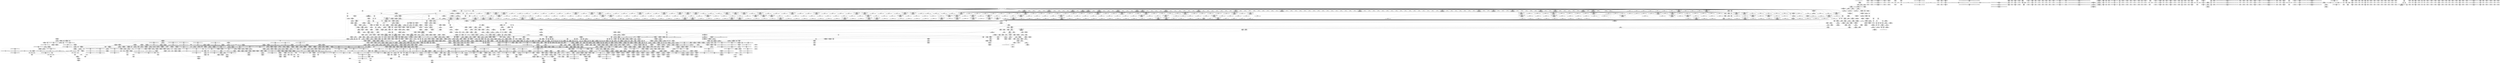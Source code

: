 digraph {
	CE0x4719fc0 [shape=record,shape=Mrecord,label="{CE0x4719fc0|selinux_inode_setxattr:_tmp76|security/selinux/hooks.c,2995|*SummSink*}"]
	CE0x466a490 [shape=record,shape=Mrecord,label="{CE0x466a490|selinux_inode_setotherxattr:_tmp10|security/selinux/hooks.c,2915}"]
	CE0x45b1180 [shape=record,shape=Mrecord,label="{CE0x45b1180|selinux_inode_setxattr:_if.end6}"]
	CE0x45b3db0 [shape=record,shape=Mrecord,label="{CE0x45b3db0|104:_%struct.inode*,_:_CRE_304,305_}"]
	CE0x45a6dc0 [shape=record,shape=Mrecord,label="{CE0x45a6dc0|selinux_inode_setotherxattr:_tmp11|security/selinux/hooks.c,2915|*SummSource*}"]
	CE0x46de1d0 [shape=record,shape=Mrecord,label="{CE0x46de1d0|i8*_null|*Constant*}"]
	CE0x4616380 [shape=record,shape=Mrecord,label="{CE0x4616380|_ret_i32_%tmp24,_!dbg_!27742|security/selinux/hooks.c,220}"]
	CE0x45c2db0 [shape=record,shape=Mrecord,label="{CE0x45c2db0|selinux_inode_setxattr:_tmp2|*LoadInst*|security/selinux/hooks.c,2937}"]
	CE0x46b1200 [shape=record,shape=Mrecord,label="{CE0x46b1200|i32_128|*Constant*}"]
	CE0x45c1bb0 [shape=record,shape=Mrecord,label="{CE0x45c1bb0|104:_%struct.inode*,_:_CRE_192,193_}"]
	CE0x45b9ac0 [shape=record,shape=Mrecord,label="{CE0x45b9ac0|12:_i32,_40:_%struct.super_block*,_56:_i8*,_:_CRE_301,302_}"]
	CE0x46022d0 [shape=record,shape=Mrecord,label="{CE0x46022d0|selinux_inode_setxattr:_tmp4|security/selinux/hooks.c,2938}"]
	CE0x4666b40 [shape=record,shape=Mrecord,label="{CE0x4666b40|i64*_getelementptr_inbounds_(_25_x_i64_,_25_x_i64_*___llvm_gcov_ctr237,_i64_0,_i64_1)|*Constant*|*SummSource*}"]
	CE0x45bb7d0 [shape=record,shape=Mrecord,label="{CE0x45bb7d0|current_sid:_tmp13|security/selinux/hooks.c,218|*SummSource*}"]
	CE0x46ce4d0 [shape=record,shape=Mrecord,label="{CE0x46ce4d0|i64*_getelementptr_inbounds_(_38_x_i64_,_38_x_i64_*___llvm_gcov_ctr236,_i64_0,_i64_29)|*Constant*}"]
	CE0x466bf50 [shape=record,shape=Mrecord,label="{CE0x466bf50|dentry_has_perm:_tmp3|*SummSink*}"]
	CE0x4601eb0 [shape=record,shape=Mrecord,label="{CE0x4601eb0|selinux_inode_setxattr:_tmp3|security/selinux/hooks.c,2938|*SummSource*}"]
	CE0x45cfb00 [shape=record,shape=Mrecord,label="{CE0x45cfb00|selinux_inode_setxattr:_ad|security/selinux/hooks.c, 2940|*SummSink*}"]
	CE0x45c6b80 [shape=record,shape=Mrecord,label="{CE0x45c6b80|selinux_inode_setxattr:_if.then27|*SummSink*}"]
	CE0x45fb1e0 [shape=record,shape=Mrecord,label="{CE0x45fb1e0|12:_i32,_40:_%struct.super_block*,_56:_i8*,_:_CRE_874,875_}"]
	CE0x4621f60 [shape=record,shape=Mrecord,label="{CE0x4621f60|104:_%struct.inode*,_:_CRE_183,184_}"]
	CE0x46dd940 [shape=record,shape=Mrecord,label="{CE0x46dd940|selinux_inode_setxattr:_tmp41|security/selinux/hooks.c,2964|*SummSink*}"]
	CE0x46c6830 [shape=record,shape=Mrecord,label="{CE0x46c6830|_call_void_audit_log_end(%struct.audit_buffer*_%call33)_#10,_!dbg_!27789|security/selinux/hooks.c,2984}"]
	CE0x45a69f0 [shape=record,shape=Mrecord,label="{CE0x45a69f0|12:_i32,_40:_%struct.super_block*,_56:_i8*,_:_CRE_203,204_}"]
	CE0x47348c0 [shape=record,shape=Mrecord,label="{CE0x47348c0|selinux_inode_setotherxattr:_call|security/selinux/hooks.c,2915|*SummSink*}"]
	CE0x4621060 [shape=record,shape=Mrecord,label="{CE0x4621060|selinux_inode_setotherxattr:_if.end13|*SummSource*}"]
	CE0x47442c0 [shape=record,shape=Mrecord,label="{CE0x47442c0|get_current:_tmp2}"]
	CE0x45b57d0 [shape=record,shape=Mrecord,label="{CE0x45b57d0|selinux_inode_setxattr:_if.then14}"]
	CE0x46981f0 [shape=record,shape=Mrecord,label="{CE0x46981f0|selinux_inode_setotherxattr:_tmp34|security/selinux/hooks.c,2922}"]
	CE0x4601b00 [shape=record,shape=Mrecord,label="{CE0x4601b00|12:_i32,_40:_%struct.super_block*,_56:_i8*,_:_CRE_992,1000_|*MultipleSource*|security/selinux/hooks.c,2938|*LoadInst*|security/selinux/hooks.c,2937}"]
	CE0x46c45e0 [shape=record,shape=Mrecord,label="{CE0x46c45e0|i32_1401|*Constant*}"]
	CE0x45aea90 [shape=record,shape=Mrecord,label="{CE0x45aea90|104:_%struct.inode*,_:_CRE_24,40_|*MultipleSource*|Function::selinux_inode_setxattr&Arg::dentry::|security/selinux/hooks.c,2937}"]
	CE0x46d71b0 [shape=record,shape=Mrecord,label="{CE0x46d71b0|0:_i8,_array:_CRE:_elem_0:default:}"]
	CE0x477fc60 [shape=record,shape=Mrecord,label="{CE0x477fc60|inode_has_perm:_tmp14|security/selinux/hooks.c,1614}"]
	CE0x45c2690 [shape=record,shape=Mrecord,label="{CE0x45c2690|104:_%struct.inode*,_:_CRE_314,315_}"]
	CE0x4602390 [shape=record,shape=Mrecord,label="{CE0x4602390|selinux_inode_setxattr:_call1|security/selinux/hooks.c,2944|*SummSource*}"]
	CE0x4738dd0 [shape=record,shape=Mrecord,label="{CE0x4738dd0|i64*_getelementptr_inbounds_(_2_x_i64_,_2_x_i64_*___llvm_gcov_ctr153,_i64_0,_i64_1)|*Constant*|*SummSink*}"]
	CE0x47045a0 [shape=record,shape=Mrecord,label="{CE0x47045a0|__validate_creds:_tmp3|include/linux/cred.h,173}"]
	CE0x461e140 [shape=record,shape=Mrecord,label="{CE0x461e140|_call_void_mcount()_#3}"]
	CE0x4783cc0 [shape=record,shape=Mrecord,label="{CE0x4783cc0|GLOBAL:_llvm.expect.i64|*Constant*|*SummSource*}"]
	CE0x472d280 [shape=record,shape=Mrecord,label="{CE0x472d280|selinux_inode_setotherxattr:_tmp6|security/selinux/hooks.c,2915}"]
	CE0x4721c30 [shape=record,shape=Mrecord,label="{CE0x4721c30|selinux_inode_setxattr:_tmp81|security/selinux/hooks.c,2999|*SummSource*}"]
	CE0x4626bd0 [shape=record,shape=Mrecord,label="{CE0x4626bd0|12:_i32,_40:_%struct.super_block*,_56:_i8*,_:_CRE_618,619_}"]
	CE0x472fb40 [shape=record,shape=Mrecord,label="{CE0x472fb40|current_sid:_do.body|*SummSource*}"]
	CE0x45ff8c0 [shape=record,shape=Mrecord,label="{CE0x45ff8c0|12:_i32,_40:_%struct.super_block*,_56:_i8*,_:_CRE_928,929_}"]
	CE0x46b0a10 [shape=record,shape=Mrecord,label="{CE0x46b0a10|avc_has_perm:_requested|Function::avc_has_perm&Arg::requested::|*SummSink*}"]
	CE0x46d8bb0 [shape=record,shape=Mrecord,label="{CE0x46d8bb0|selinux_inode_setxattr:_cmp|security/selinux/hooks.c,2963|*SummSource*}"]
	CE0x45c4760 [shape=record,shape=Mrecord,label="{CE0x45c4760|12:_i32,_40:_%struct.super_block*,_56:_i8*,_:_CRE_376,384_|*MultipleSource*|security/selinux/hooks.c,2938|*LoadInst*|security/selinux/hooks.c,2937}"]
	CE0x46954b0 [shape=record,shape=Mrecord,label="{CE0x46954b0|selinux_inode_setxattr:_tmp23|security/selinux/hooks.c,2951|*SummSource*}"]
	CE0x45da940 [shape=record,shape=Mrecord,label="{CE0x45da940|12:_i32,_40:_%struct.super_block*,_56:_i8*,_:_CRE_573,574_}"]
	CE0x46ae670 [shape=record,shape=Mrecord,label="{CE0x46ae670|selinux_inode_setxattr:_tmp31|security/selinux/hooks.c,2959|*SummSource*}"]
	CE0x46b4e30 [shape=record,shape=Mrecord,label="{CE0x46b4e30|selinux_inode_setxattr:_call36|security/selinux/hooks.c,2988}"]
	CE0x469cf10 [shape=record,shape=Mrecord,label="{CE0x469cf10|selinux_inode_setxattr:_tobool4|security/selinux/hooks.c,2948|*SummSource*}"]
	CE0x45fd160 [shape=record,shape=Mrecord,label="{CE0x45fd160|12:_i32,_40:_%struct.super_block*,_56:_i8*,_:_CRE_898,899_}"]
	CE0x46cef10 [shape=record,shape=Mrecord,label="{CE0x46cef10|__validate_creds:_lnot.ext|include/linux/cred.h,173|*SummSink*}"]
	CE0x46f90c0 [shape=record,shape=Mrecord,label="{CE0x46f90c0|selinux_inode_setotherxattr:_tmp36|security/selinux/hooks.c,2922}"]
	CE0x45f35c0 [shape=record,shape=Mrecord,label="{CE0x45f35c0|%struct.task_struct*_(%struct.task_struct**)*_asm_movq_%gs:$_1:P_,$0_,_r,im,_dirflag_,_fpsr_,_flags_}"]
	CE0x45f0780 [shape=record,shape=Mrecord,label="{CE0x45f0780|12:_i32,_40:_%struct.super_block*,_56:_i8*,_:_CRE_266,267_}"]
	CE0x474f7e0 [shape=record,shape=Mrecord,label="{CE0x474f7e0|i32_31|*Constant*}"]
	CE0x47302c0 [shape=record,shape=Mrecord,label="{CE0x47302c0|selinux_inode_setxattr:_retval.0|*SummSource*}"]
	CE0x4734a00 [shape=record,shape=Mrecord,label="{CE0x4734a00|selinux_inode_setotherxattr:_tobool|security/selinux/hooks.c,2915|*SummSink*}"]
	CE0x45ae7e0 [shape=record,shape=Mrecord,label="{CE0x45ae7e0|selinux_inode_setxattr:_tmp8|security/selinux/hooks.c,2944}"]
	CE0x474e520 [shape=record,shape=Mrecord,label="{CE0x474e520|_ret_i32_%retval.0,_!dbg_!27739|security/selinux/hooks.c,1618}"]
	CE0x473a0a0 [shape=record,shape=Mrecord,label="{CE0x473a0a0|dentry_has_perm:_type|security/selinux/hooks.c,1630|*SummSource*}"]
	CE0x46e1ee0 [shape=record,shape=Mrecord,label="{CE0x46e1ee0|current_sid:_tmp19|security/selinux/hooks.c,218|*SummSource*}"]
	CE0x4600c70 [shape=record,shape=Mrecord,label="{CE0x4600c70|12:_i32,_40:_%struct.super_block*,_56:_i8*,_:_CRE_977,978_}"]
	CE0x46a5960 [shape=record,shape=Mrecord,label="{CE0x46a5960|selinux_inode_setxattr:_tmp13|security/selinux/hooks.c,2947}"]
	CE0x45eb860 [shape=record,shape=Mrecord,label="{CE0x45eb860|selinux_inode_setxattr:_if.end9|*SummSink*}"]
	CE0x46d6e20 [shape=record,shape=Mrecord,label="{CE0x46d6e20|i32_-22|*Constant*|*SummSink*}"]
	CE0x4734ef0 [shape=record,shape=Mrecord,label="{CE0x4734ef0|get_current:_tmp2}"]
	CE0x47651c0 [shape=record,shape=Mrecord,label="{CE0x47651c0|dentry_has_perm:_entry|*SummSink*}"]
	CE0x46b35c0 [shape=record,shape=Mrecord,label="{CE0x46b35c0|i32_3|*Constant*}"]
	CE0x45bf700 [shape=record,shape=Mrecord,label="{CE0x45bf700|selinux_inode_setxattr:_call2|security/selinux/hooks.c,2945}"]
	CE0x4668240 [shape=record,shape=Mrecord,label="{CE0x4668240|i64*_getelementptr_inbounds_(_2_x_i64_,_2_x_i64_*___llvm_gcov_ctr98,_i64_0,_i64_1)|*Constant*}"]
	CE0x471c4a0 [shape=record,shape=Mrecord,label="{CE0x471c4a0|selinux_inode_setxattr:_tmp74|security/selinux/hooks.c,2995|*SummSource*}"]
	CE0x47617c0 [shape=record,shape=Mrecord,label="{CE0x47617c0|selinux_inode_setotherxattr:_tmp44|security/selinux/hooks.c,2927}"]
	CE0x45ad180 [shape=record,shape=Mrecord,label="{CE0x45ad180|104:_%struct.inode*,_:_CRE_155,156_}"]
	CE0x46eeb10 [shape=record,shape=Mrecord,label="{CE0x46eeb10|selinux_inode_setxattr:_tmp58|security/selinux/hooks.c,2978|*SummSink*}"]
	CE0x45f3f80 [shape=record,shape=Mrecord,label="{CE0x45f3f80|current_sid:_tmp11|security/selinux/hooks.c,218}"]
	CE0x46c74a0 [shape=record,shape=Mrecord,label="{CE0x46c74a0|i64*_getelementptr_inbounds_(_38_x_i64_,_38_x_i64_*___llvm_gcov_ctr236,_i64_0,_i64_26)|*Constant*}"]
	CE0x4786270 [shape=record,shape=Mrecord,label="{CE0x4786270|__validate_creds:_tmp7|include/linux/cred.h,174|*SummSink*}"]
	CE0x47481e0 [shape=record,shape=Mrecord,label="{CE0x47481e0|dentry_has_perm:_tmp}"]
	CE0x46ca950 [shape=record,shape=Mrecord,label="{CE0x46ca950|GLOBAL:_security_context_to_sid_force|*Constant*|*SummSource*}"]
	CE0x46e8750 [shape=record,shape=Mrecord,label="{CE0x46e8750|selinux_inode_setxattr:_tmp50|security/selinux/hooks.c,2973}"]
	CE0x45c3f10 [shape=record,shape=Mrecord,label="{CE0x45c3f10|104:_%struct.inode*,_:_CRE_307,308_}"]
	CE0x4601360 [shape=record,shape=Mrecord,label="{CE0x4601360|12:_i32,_40:_%struct.super_block*,_56:_i8*,_:_CRE_981,982_}"]
	CE0x46ca640 [shape=record,shape=Mrecord,label="{CE0x46ca640|selinux_inode_setxattr:_call36|security/selinux/hooks.c,2988|*SummSink*}"]
	CE0x45c9dc0 [shape=record,shape=Mrecord,label="{CE0x45c9dc0|104:_%struct.inode*,_:_CRE_205,206_}"]
	CE0x4707c40 [shape=record,shape=Mrecord,label="{CE0x4707c40|inode_has_perm:_call4|security/selinux/hooks.c,1617|*SummSource*}"]
	CE0x46b2f80 [shape=record,shape=Mrecord,label="{CE0x46b2f80|i32_(i32,_i32,_i16,_i32,_%struct.common_audit_data*)*_bitcast_(i32_(i32,_i32,_i16,_i32,_%struct.common_audit_data.495*)*_avc_has_perm_to_i32_(i32,_i32,_i16,_i32,_%struct.common_audit_data*)*)|*Constant*|*SummSink*}"]
	CE0x4740130 [shape=record,shape=Mrecord,label="{CE0x4740130|COLLAPSED:_GCMRE___llvm_gcov_ctr154_internal_global_8_x_i64_zeroinitializer:_elem_0:default:}"]
	CE0x45a9030 [shape=record,shape=Mrecord,label="{CE0x45a9030|104:_%struct.inode*,_:_CRE_264,272_|*MultipleSource*|Function::selinux_inode_setxattr&Arg::dentry::|security/selinux/hooks.c,2937}"]
	CE0x46ceb70 [shape=record,shape=Mrecord,label="{CE0x46ceb70|_ret_void,_!dbg_!27722|include/linux/cred.h,175}"]
	CE0x4766c10 [shape=record,shape=Mrecord,label="{CE0x4766c10|selinux_inode_setotherxattr:_retval.0|*SummSink*}"]
	"CONST[source:1(input),value:2(dynamic)][purpose:{object}]"
	CE0x46cd750 [shape=record,shape=Mrecord,label="{CE0x46cd750|selinux_inode_setxattr:_tmp67|security/selinux/hooks.c,2990|*SummSource*}"]
	CE0x45fe900 [shape=record,shape=Mrecord,label="{CE0x45fe900|12:_i32,_40:_%struct.super_block*,_56:_i8*,_:_CRE_916,917_}"]
	CE0x45c0580 [shape=record,shape=Mrecord,label="{CE0x45c0580|selinux_inode_setxattr:_tmp1|*SummSource*}"]
	CE0x4773910 [shape=record,shape=Mrecord,label="{CE0x4773910|i64*_getelementptr_inbounds_(_8_x_i64_,_8_x_i64_*___llvm_gcov_ctr154,_i64_0,_i64_6)|*Constant*|*SummSink*}"]
	CE0x4707120 [shape=record,shape=Mrecord,label="{CE0x4707120|inode_has_perm:_sclass|security/selinux/hooks.c,1617}"]
	CE0x45c2b50 [shape=record,shape=Mrecord,label="{CE0x45c2b50|104:_%struct.inode*,_:_CRE_318,319_}"]
	CE0x474ff70 [shape=record,shape=Mrecord,label="{CE0x474ff70|selinux_inode_setotherxattr:_tmp28|security/selinux/hooks.c,2920|*SummSource*}"]
	CE0x46c46a0 [shape=record,shape=Mrecord,label="{CE0x46c46a0|i32_1401|*Constant*|*SummSource*}"]
	CE0x473f9e0 [shape=record,shape=Mrecord,label="{CE0x473f9e0|inode_has_perm:_tmp3|*SummSource*}"]
	CE0x4730f60 [shape=record,shape=Mrecord,label="{CE0x4730f60|selinux_inode_setxattr:_tmp92|security/selinux/hooks.c,3008|*SummSink*}"]
	CE0x471c090 [shape=record,shape=Mrecord,label="{CE0x471c090|selinux_inode_setxattr:_tmp73|security/selinux/hooks.c,2995|*SummSink*}"]
	CE0x45beb90 [shape=record,shape=Mrecord,label="{CE0x45beb90|i64*_getelementptr_inbounds_(_11_x_i64_,_11_x_i64_*___llvm_gcov_ctr125,_i64_0,_i64_8)|*Constant*|*SummSink*}"]
	CE0x46afd90 [shape=record,shape=Mrecord,label="{CE0x46afd90|selinux_inode_setxattr:_sclass|security/selinux/hooks.c,2957}"]
	CE0x46ae540 [shape=record,shape=Mrecord,label="{CE0x46ae540|selinux_inode_setxattr:_tmp31|security/selinux/hooks.c,2959}"]
	CE0x46ac7d0 [shape=record,shape=Mrecord,label="{CE0x46ac7d0|i64_10|*Constant*|*SummSink*}"]
	CE0x46c7bc0 [shape=record,shape=Mrecord,label="{CE0x46c7bc0|selinux_inode_setxattr:_tmp64|security/selinux/hooks.c,2988}"]
	CE0x4774160 [shape=record,shape=Mrecord,label="{CE0x4774160|inode_has_perm:_do.end|*SummSink*}"]
	CE0x4781ad0 [shape=record,shape=Mrecord,label="{CE0x4781ad0|GLOBAL:_creds_are_invalid|*Constant*}"]
	CE0x4748be0 [shape=record,shape=Mrecord,label="{CE0x4748be0|selinux_inode_setotherxattr:_if.end17}"]
	CE0x46dbb50 [shape=record,shape=Mrecord,label="{CE0x46dbb50|GLOBAL:_capable|*Constant*|*SummSink*}"]
	CE0x45edab0 [shape=record,shape=Mrecord,label="{CE0x45edab0|104:_%struct.inode*,_:_CRE_157,158_}"]
	CE0x45ec920 [shape=record,shape=Mrecord,label="{CE0x45ec920|12:_i32,_40:_%struct.super_block*,_56:_i8*,_:_CRE_32,40_|*MultipleSource*|security/selinux/hooks.c,2938|*LoadInst*|security/selinux/hooks.c,2937}"]
	CE0x46f0ff0 [shape=record,shape=Mrecord,label="{CE0x46f0ff0|selinux_inode_setxattr:_tmp61|security/selinux/hooks.c,2981|*SummSource*}"]
	CE0x46b46b0 [shape=record,shape=Mrecord,label="{CE0x46b46b0|selinux_inode_setxattr:_call36|security/selinux/hooks.c,2988|*SummSource*}"]
	CE0x4747670 [shape=record,shape=Mrecord,label="{CE0x4747670|selinux_inode_setotherxattr:_do.body}"]
	CE0x469dcf0 [shape=record,shape=Mrecord,label="{CE0x469dcf0|selinux_inode_setxattr:_tmp15|security/selinux/hooks.c,2948|*SummSink*}"]
	CE0x46dcd50 [shape=record,shape=Mrecord,label="{CE0x46dcd50|selinux_inode_setxattr:_tmp39|security/selinux/hooks.c,2964|*SummSink*}"]
	CE0x4742cd0 [shape=record,shape=Mrecord,label="{CE0x4742cd0|selinux_inode_setotherxattr:_tmp28|security/selinux/hooks.c,2920}"]
	CE0x45b0970 [shape=record,shape=Mrecord,label="{CE0x45b0970|12:_i32,_40:_%struct.super_block*,_56:_i8*,_:_CRE_504,508_|*MultipleSource*|security/selinux/hooks.c,2938|*LoadInst*|security/selinux/hooks.c,2937}"]
	CE0x4774b30 [shape=record,shape=Mrecord,label="{CE0x4774b30|inode_has_perm:_tobool2|security/selinux/hooks.c,1611|*SummSource*}"]
	CE0x45b79e0 [shape=record,shape=Mrecord,label="{CE0x45b79e0|12:_i32,_40:_%struct.super_block*,_56:_i8*,_:_CRE_556,557_}"]
	CE0x4782d00 [shape=record,shape=Mrecord,label="{CE0x4782d00|__validate_creds:_tmp1|*SummSource*}"]
	CE0x4764fd0 [shape=record,shape=Mrecord,label="{CE0x4764fd0|GLOBAL:_dentry_has_perm|*Constant*|*SummSource*}"]
	CE0x4741740 [shape=record,shape=Mrecord,label="{CE0x4741740|inode_has_perm:_tmp8|security/selinux/hooks.c,1611|*SummSink*}"]
	CE0x471d000 [shape=record,shape=Mrecord,label="{CE0x471d000|i32_256|*Constant*|*SummSource*}"]
	CE0x4611890 [shape=record,shape=Mrecord,label="{CE0x4611890|i64_0|*Constant*|*SummSource*}"]
	CE0x45f0390 [shape=record,shape=Mrecord,label="{CE0x45f0390|12:_i32,_40:_%struct.super_block*,_56:_i8*,_:_CRE_263,264_}"]
	CE0x46ccca0 [shape=record,shape=Mrecord,label="{CE0x46ccca0|selinux_inode_setxattr:_tmp65|security/selinux/hooks.c,2990|*SummSource*}"]
	CE0x46cdc60 [shape=record,shape=Mrecord,label="{CE0x46cdc60|selinux_inode_setxattr:_tmp68|security/selinux/hooks.c,2990|*SummSource*}"]
	CE0x46fbb10 [shape=record,shape=Mrecord,label="{CE0x46fbb10|i64*_getelementptr_inbounds_(_5_x_i64_,_5_x_i64_*___llvm_gcov_ctr155,_i64_0,_i64_0)|*Constant*|*SummSink*}"]
	CE0x47057d0 [shape=record,shape=Mrecord,label="{CE0x47057d0|i64*_getelementptr_inbounds_(_5_x_i64_,_5_x_i64_*___llvm_gcov_ctr155,_i64_0,_i64_3)|*Constant*|*SummSink*}"]
	CE0x4d1cdc0 [shape=record,shape=Mrecord,label="{CE0x4d1cdc0|104:_%struct.inode*,_:_CRE_88,89_}"]
	CE0x45d2d60 [shape=record,shape=Mrecord,label="{CE0x45d2d60|12:_i32,_40:_%struct.super_block*,_56:_i8*,_:_CRE_252,253_}"]
	CE0x4665cf0 [shape=record,shape=Mrecord,label="{CE0x4665cf0|_call_void_mcount()_#3|*SummSink*}"]
	CE0x46c4710 [shape=record,shape=Mrecord,label="{CE0x46c4710|i32_1401|*Constant*|*SummSink*}"]
	CE0x45b06c0 [shape=record,shape=Mrecord,label="{CE0x45b06c0|12:_i32,_40:_%struct.super_block*,_56:_i8*,_:_CRE_496,500_|*MultipleSource*|security/selinux/hooks.c,2938|*LoadInst*|security/selinux/hooks.c,2937}"]
	CE0x4618da0 [shape=record,shape=Mrecord,label="{CE0x4618da0|12:_i32,_40:_%struct.super_block*,_56:_i8*,_:_CRE_151,152_}"]
	CE0x46227c0 [shape=record,shape=Mrecord,label="{CE0x46227c0|selinux_inode_setotherxattr:_if.else|*SummSink*}"]
	CE0x45edcd0 [shape=record,shape=Mrecord,label="{CE0x45edcd0|current_sid:_tobool|security/selinux/hooks.c,218}"]
	CE0x45cdfc0 [shape=record,shape=Mrecord,label="{CE0x45cdfc0|104:_%struct.inode*,_:_CRE_89,90_}"]
	CE0x4763980 [shape=record,shape=Mrecord,label="{CE0x4763980|selinux_inode_setotherxattr:_tmp47|security/selinux/hooks.c,2931}"]
	CE0x46ef320 [shape=record,shape=Mrecord,label="{CE0x46ef320|selinux_inode_setxattr:_tmp59|security/selinux/hooks.c,2978|*SummSource*}"]
	CE0x473eab0 [shape=record,shape=Mrecord,label="{CE0x473eab0|i64*_getelementptr_inbounds_(_2_x_i64_,_2_x_i64_*___llvm_gcov_ctr98,_i64_0,_i64_0)|*Constant*}"]
	CE0x45a60c0 [shape=record,shape=Mrecord,label="{CE0x45a60c0|12:_i32,_40:_%struct.super_block*,_56:_i8*,_:_CRE_196,197_}"]
	CE0x45ce4d0 [shape=record,shape=Mrecord,label="{CE0x45ce4d0|104:_%struct.inode*,_:_CRE_40,48_|*MultipleSource*|Function::selinux_inode_setxattr&Arg::dentry::|security/selinux/hooks.c,2937}"]
	CE0x46acfb0 [shape=record,shape=Mrecord,label="{CE0x46acfb0|selinux_inode_setxattr:_tmp29|security/selinux/hooks.c,2959}"]
	CE0x46d9050 [shape=record,shape=Mrecord,label="{CE0x46d9050|i64_13|*Constant*|*SummSource*}"]
	CE0x46e6990 [shape=record,shape=Mrecord,label="{CE0x46e6990|selinux_inode_setxattr:_conv24|security/selinux/hooks.c,2973}"]
	CE0x47198b0 [shape=record,shape=Mrecord,label="{CE0x47198b0|selinux_inode_setxattr:_tmp75|security/selinux/hooks.c,2995|*SummSource*}"]
	CE0x45fd400 [shape=record,shape=Mrecord,label="{CE0x45fd400|12:_i32,_40:_%struct.super_block*,_56:_i8*,_:_CRE_900,901_}"]
	CE0x46aceb0 [shape=record,shape=Mrecord,label="{CE0x46aceb0|i64_11|*Constant*|*SummSink*}"]
	CE0x469afc0 [shape=record,shape=Mrecord,label="{CE0x469afc0|selinux_inode_setxattr:_tmp20|security/selinux/hooks.c,2949|*SummSink*}"]
	CE0x46d8690 [shape=record,shape=Mrecord,label="{CE0x46d8690|selinux_inode_setxattr:_cmp|security/selinux/hooks.c,2963}"]
	CE0x46793d0 [shape=record,shape=Mrecord,label="{CE0x46793d0|i32_16|*Constant*|*SummSink*}"]
	CE0x46aeb80 [shape=record,shape=Mrecord,label="{CE0x46aeb80|selinux_inode_setxattr:_tmp32|security/selinux/hooks.c,2959|*SummSource*}"]
	CE0x4773420 [shape=record,shape=Mrecord,label="{CE0x4773420|get_current:_tmp1|*SummSource*}"]
	CE0x4664fa0 [shape=record,shape=Mrecord,label="{CE0x4664fa0|dentry_has_perm:_d_inode|security/selinux/hooks.c,1627|*SummSource*}"]
	CE0x4699260 [shape=record,shape=Mrecord,label="{CE0x4699260|i64*_getelementptr_inbounds_(_38_x_i64_,_38_x_i64_*___llvm_gcov_ctr236,_i64_0,_i64_9)|*Constant*}"]
	CE0x4628a00 [shape=record,shape=Mrecord,label="{CE0x4628a00|12:_i32,_40:_%struct.super_block*,_56:_i8*,_:_CRE_704,712_|*MultipleSource*|security/selinux/hooks.c,2938|*LoadInst*|security/selinux/hooks.c,2937}"]
	CE0x4669120 [shape=record,shape=Mrecord,label="{CE0x4669120|i64*_getelementptr_inbounds_(_8_x_i64_,_8_x_i64_*___llvm_gcov_ctr154,_i64_0,_i64_2)|*Constant*|*SummSink*}"]
	CE0x4667220 [shape=record,shape=Mrecord,label="{CE0x4667220|__validate_creds:_if.end|*SummSource*}"]
	CE0x45c7a10 [shape=record,shape=Mrecord,label="{CE0x45c7a10|selinux_inode_setxattr:_if.then5|*SummSink*}"]
	CE0x45fe510 [shape=record,shape=Mrecord,label="{CE0x45fe510|12:_i32,_40:_%struct.super_block*,_56:_i8*,_:_CRE_913,914_}"]
	CE0x46a5b40 [shape=record,shape=Mrecord,label="{CE0x46a5b40|selinux_inode_setxattr:_tmp13|security/selinux/hooks.c,2947|*SummSink*}"]
	CE0x46dca20 [shape=record,shape=Mrecord,label="{CE0x46dca20|i64_15|*Constant*|*SummSink*}"]
	CE0x45f0a20 [shape=record,shape=Mrecord,label="{CE0x45f0a20|12:_i32,_40:_%struct.super_block*,_56:_i8*,_:_CRE_268,269_}"]
	CE0x467d460 [shape=record,shape=Mrecord,label="{CE0x467d460|selinux_inode_setxattr:_call48|security/selinux/hooks.c,2998|*SummSource*}"]
	CE0x45f6540 [shape=record,shape=Mrecord,label="{CE0x45f6540|selinux_inode_setotherxattr:_tmp12|security/selinux/hooks.c,2915}"]
	CE0x4772df0 [shape=record,shape=Mrecord,label="{CE0x4772df0|i32_22|*Constant*}"]
	CE0x4699640 [shape=record,shape=Mrecord,label="{CE0x4699640|selinux_inode_setxattr:_tmp16|security/selinux/hooks.c,2948|*SummSource*}"]
	CE0x46af0c0 [shape=record,shape=Mrecord,label="{CE0x46af0c0|selinux_inode_setxattr:_tmp33|security/selinux/hooks.c,2960}"]
	CE0x4777630 [shape=record,shape=Mrecord,label="{CE0x4777630|i64*_getelementptr_inbounds_(_8_x_i64_,_8_x_i64_*___llvm_gcov_ctr154,_i64_0,_i64_5)|*Constant*}"]
	CE0x4736dd0 [shape=record,shape=Mrecord,label="{CE0x4736dd0|_call_void___validate_creds(%struct.cred*_%cred,_i8*_getelementptr_inbounds_(_25_x_i8_,_25_x_i8_*_.str3,_i32_0,_i32_0),_i32_1609)_#10,_!dbg_!27719|security/selinux/hooks.c,1609|*SummSource*}"]
	CE0x45bc190 [shape=record,shape=Mrecord,label="{CE0x45bc190|104:_%struct.inode*,_:_CRE_171,172_}"]
	CE0x45ea380 [shape=record,shape=Mrecord,label="{CE0x45ea380|_call_void_mcount()_#3|*SummSink*}"]
	CE0x46dffb0 [shape=record,shape=Mrecord,label="{CE0x46dffb0|selinux_inode_setotherxattr:_if.then12}"]
	CE0x46df080 [shape=record,shape=Mrecord,label="{CE0x46df080|i8*_getelementptr_inbounds_(_45_x_i8_,_45_x_i8_*_.str12,_i32_0,_i32_0)|*Constant*|*SummSource*}"]
	CE0x471ef50 [shape=record,shape=Mrecord,label="{CE0x471ef50|selinux_inode_setxattr:_tmp83|security/selinux/hooks.c,3000|*SummSource*}"]
	CE0x4669740 [shape=record,shape=Mrecord,label="{CE0x4669740|i64*_getelementptr_inbounds_(_25_x_i64_,_25_x_i64_*___llvm_gcov_ctr237,_i64_0,_i64_6)|*Constant*|*SummSource*}"]
	CE0x45ba540 [shape=record,shape=Mrecord,label="{CE0x45ba540|12:_i32,_40:_%struct.super_block*,_56:_i8*,_:_CRE_309,310_}"]
	CE0x45f58a0 [shape=record,shape=Mrecord,label="{CE0x45f58a0|i1_true|*Constant*|*SummSink*}"]
	CE0x471fc20 [shape=record,shape=Mrecord,label="{CE0x471fc20|selinux_inode_setxattr:_tmp88|security/selinux/hooks.c,3003|*SummSink*}"]
	CE0x45c8650 [shape=record,shape=Mrecord,label="{CE0x45c8650|12:_i32,_40:_%struct.super_block*,_56:_i8*,_:_CRE_165,166_}"]
	CE0x46e67e0 [shape=record,shape=Mrecord,label="{CE0x46e67e0|selinux_inode_setotherxattr:_if.then12|*SummSource*}"]
	CE0x477f390 [shape=record,shape=Mrecord,label="{CE0x477f390|cred_sid:_tmp1|*SummSink*}"]
	CE0x46a6690 [shape=record,shape=Mrecord,label="{CE0x46a6690|8:_i32,_22:_i16,_:_CRE_8,12_|*MultipleSource*|security/selinux/hooks.c,2947|security/selinux/hooks.c,2947|security/selinux/hooks.c,2948}"]
	CE0x461a760 [shape=record,shape=Mrecord,label="{CE0x461a760|GLOBAL:_current_sid.__warned|Global_var:current_sid.__warned|*SummSource*}"]
	CE0x45a9210 [shape=record,shape=Mrecord,label="{CE0x45a9210|104:_%struct.inode*,_:_CRE_272,280_|*MultipleSource*|Function::selinux_inode_setxattr&Arg::dentry::|security/selinux/hooks.c,2937}"]
	CE0x466bc00 [shape=record,shape=Mrecord,label="{CE0x466bc00|selinux_inode_setotherxattr:_tobool9|security/selinux/hooks.c,2919|*SummSource*}"]
	CE0x46976c0 [shape=record,shape=Mrecord,label="{CE0x46976c0|selinux_inode_setotherxattr:_tmp32|security/selinux/hooks.c,2921|*SummSink*}"]
	CE0x46d0940 [shape=record,shape=Mrecord,label="{CE0x46d0940|inode_has_perm:_tmp11|security/selinux/hooks.c,1612|*SummSource*}"]
	CE0x461f630 [shape=record,shape=Mrecord,label="{CE0x461f630|selinux_inode_setxattr:_if.then19}"]
	CE0x45a5680 [shape=record,shape=Mrecord,label="{CE0x45a5680|12:_i32,_40:_%struct.super_block*,_56:_i8*,_:_CRE_188,189_}"]
	CE0x472ff30 [shape=record,shape=Mrecord,label="{CE0x472ff30|i32_-95|*Constant*}"]
	CE0x45f0630 [shape=record,shape=Mrecord,label="{CE0x45f0630|12:_i32,_40:_%struct.super_block*,_56:_i8*,_:_CRE_265,266_}"]
	CE0x472ef10 [shape=record,shape=Mrecord,label="{CE0x472ef10|selinux_inode_setotherxattr:_tmp9|security/selinux/hooks.c,2915|*SummSink*}"]
	CE0x45fa550 [shape=record,shape=Mrecord,label="{CE0x45fa550|12:_i32,_40:_%struct.super_block*,_56:_i8*,_:_CRE_866,867_}"]
	CE0x46975a0 [shape=record,shape=Mrecord,label="{CE0x46975a0|i64*_getelementptr_inbounds_(_25_x_i64_,_25_x_i64_*___llvm_gcov_ctr237,_i64_0,_i64_16)|*Constant*|*SummSource*}"]
	CE0x469a050 [shape=record,shape=Mrecord,label="{CE0x469a050|selinux_inode_setxattr:_tmp18|security/selinux/hooks.c,2948|*SummSource*}"]
	CE0x4720430 [shape=record,shape=Mrecord,label="{CE0x4720430|selinux_inode_setxattr:_tmp89|security/selinux/hooks.c,3003|*SummSource*}"]
	CE0x45c3010 [shape=record,shape=Mrecord,label="{CE0x45c3010|selinux_inode_setxattr:_tmp2|*LoadInst*|security/selinux/hooks.c,2937|*SummSink*}"]
	CE0x4765230 [shape=record,shape=Mrecord,label="{CE0x4765230|dentry_has_perm:_dentry|Function::dentry_has_perm&Arg::dentry::|*SummSink*}"]
	CE0x4767260 [shape=record,shape=Mrecord,label="{CE0x4767260|selinux_inode_setotherxattr:_tmp48|security/selinux/hooks.c,2932|*SummSink*}"]
	CE0x45f7d90 [shape=record,shape=Mrecord,label="{CE0x45f7d90|_call_void_lockdep_rcu_suspicious(i8*_getelementptr_inbounds_(_25_x_i8_,_25_x_i8_*_.str3,_i32_0,_i32_0),_i32_218,_i8*_getelementptr_inbounds_(_45_x_i8_,_45_x_i8_*_.str12,_i32_0,_i32_0))_#10,_!dbg_!27727|security/selinux/hooks.c,218|*SummSource*}"]
	CE0x46959c0 [shape=record,shape=Mrecord,label="{CE0x46959c0|selinux_inode_setxattr:_tmp24|security/selinux/hooks.c,2951|*SummSource*}"]
	CE0x466a8e0 [shape=record,shape=Mrecord,label="{CE0x466a8e0|i64*_getelementptr_inbounds_(_2_x_i64_,_2_x_i64_*___llvm_gcov_ctr153,_i64_0,_i64_1)|*Constant*}"]
	CE0x4776470 [shape=record,shape=Mrecord,label="{CE0x4776470|cred_sid:_tmp|*SummSink*}"]
	CE0x4743890 [shape=record,shape=Mrecord,label="{CE0x4743890|inode_has_perm:_inode|Function::inode_has_perm&Arg::inode::|*SummSource*}"]
	CE0x45d98a0 [shape=record,shape=Mrecord,label="{CE0x45d98a0|selinux_inode_setxattr:_name|Function::selinux_inode_setxattr&Arg::name::|*SummSink*}"]
	CE0x469d390 [shape=record,shape=Mrecord,label="{CE0x469d390|i64_4|*Constant*}"]
	CE0x46c3aa0 [shape=record,shape=Mrecord,label="{CE0x46c3aa0|GLOBAL:_audit_log_start|*Constant*|*SummSource*}"]
	CE0x477bd80 [shape=record,shape=Mrecord,label="{CE0x477bd80|__validate_creds:_call|include/linux/cred.h,173|*SummSource*}"]
	CE0x461eea0 [shape=record,shape=Mrecord,label="{CE0x461eea0|selinux_inode_setxattr:_dentry|Function::selinux_inode_setxattr&Arg::dentry::|*SummSink*}"]
	CE0x47634d0 [shape=record,shape=Mrecord,label="{CE0x47634d0|i64*_getelementptr_inbounds_(_25_x_i64_,_25_x_i64_*___llvm_gcov_ctr237,_i64_0,_i64_23)|*Constant*|*SummSource*}"]
	CE0x4742fe0 [shape=record,shape=Mrecord,label="{CE0x4742fe0|selinux_inode_setotherxattr:_tmp24|security/selinux/hooks.c,2919|*SummSource*}"]
	CE0x4623b30 [shape=record,shape=Mrecord,label="{CE0x4623b30|12:_i32,_40:_%struct.super_block*,_56:_i8*,_:_CRE_593,594_}"]
	CE0x45c8a40 [shape=record,shape=Mrecord,label="{CE0x45c8a40|12:_i32,_40:_%struct.super_block*,_56:_i8*,_:_CRE_168,169_}"]
	CE0x460ee30 [shape=record,shape=Mrecord,label="{CE0x460ee30|selinux_inode_setxattr:_tmp9|security/selinux/hooks.c,2945|*SummSource*}"]
	CE0x45f9340 [shape=record,shape=Mrecord,label="{CE0x45f9340|12:_i32,_40:_%struct.super_block*,_56:_i8*,_:_CRE_800,804_|*MultipleSource*|security/selinux/hooks.c,2938|*LoadInst*|security/selinux/hooks.c,2937}"]
	CE0x45afaf0 [shape=record,shape=Mrecord,label="{CE0x45afaf0|12:_i32,_40:_%struct.super_block*,_56:_i8*,_:_CRE_481,482_}"]
	CE0x45c62f0 [shape=record,shape=Mrecord,label="{CE0x45c62f0|12:_i32,_40:_%struct.super_block*,_56:_i8*,_:_CRE_476,477_}"]
	CE0x46d6970 [shape=record,shape=Mrecord,label="{CE0x46d6970|selinux_inode_setxattr:_value|Function::selinux_inode_setxattr&Arg::value::|*SummSource*}"]
	CE0x45a8c70 [shape=record,shape=Mrecord,label="{CE0x45a8c70|104:_%struct.inode*,_:_CRE_248,256_|*MultipleSource*|Function::selinux_inode_setxattr&Arg::dentry::|security/selinux/hooks.c,2937}"]
	CE0x46f93a0 [shape=record,shape=Mrecord,label="{CE0x46f93a0|selinux_inode_setotherxattr:_tmp36|security/selinux/hooks.c,2922|*SummSink*}"]
	CE0x4629450 [shape=record,shape=Mrecord,label="{CE0x4629450|12:_i32,_40:_%struct.super_block*,_56:_i8*,_:_CRE_752,756_|*MultipleSource*|security/selinux/hooks.c,2938|*LoadInst*|security/selinux/hooks.c,2937}"]
	CE0x45fd010 [shape=record,shape=Mrecord,label="{CE0x45fd010|12:_i32,_40:_%struct.super_block*,_56:_i8*,_:_CRE_897,898_}"]
	CE0x46d5e60 [shape=record,shape=Mrecord,label="{CE0x46d5e60|selinux_inode_setxattr:_conv16|security/selinux/hooks.c,2962|*SummSource*}"]
	CE0x45bae30 [shape=record,shape=Mrecord,label="{CE0x45bae30|12:_i32,_40:_%struct.super_block*,_56:_i8*,_:_CRE_336,344_|*MultipleSource*|security/selinux/hooks.c,2938|*LoadInst*|security/selinux/hooks.c,2937}"]
	CE0x46f92a0 [shape=record,shape=Mrecord,label="{CE0x46f92a0|selinux_inode_setotherxattr:_tmp36|security/selinux/hooks.c,2922|*SummSource*}"]
	CE0x46128c0 [shape=record,shape=Mrecord,label="{CE0x46128c0|i32_8|*Constant*|*SummSink*}"]
	CE0x46160c0 [shape=record,shape=Mrecord,label="{CE0x46160c0|current_sid:_entry|*SummSource*}"]
	CE0x472f880 [shape=record,shape=Mrecord,label="{CE0x472f880|inode_has_perm:_tmp6|*LoadInst*|security/selinux/hooks.c,1611}"]
	CE0x46b52a0 [shape=record,shape=Mrecord,label="{CE0x46b52a0|i32_3|*Constant*|*SummSink*}"]
	CE0x47865d0 [shape=record,shape=Mrecord,label="{CE0x47865d0|__validate_creds:_tmp7|include/linux/cred.h,174|*SummSource*}"]
	CE0x471cb90 [shape=record,shape=Mrecord,label="{CE0x471cb90|selinux_inode_setxattr:_call42|security/selinux/hooks.c,2993|*SummSink*}"]
	CE0x4780b40 [shape=record,shape=Mrecord,label="{CE0x4780b40|inode_has_perm:_if.then}"]
	CE0x46e6120 [shape=record,shape=Mrecord,label="{CE0x46e6120|i32_1|*Constant*}"]
	CE0x45aab40 [shape=record,shape=Mrecord,label="{CE0x45aab40|12:_i32,_40:_%struct.super_block*,_56:_i8*,_:_CRE_142,143_}"]
	CE0x466c380 [shape=record,shape=Mrecord,label="{CE0x466c380|selinux_inode_setotherxattr:_tmp25|security/selinux/hooks.c,2919|*SummSink*}"]
	CE0x47647c0 [shape=record,shape=Mrecord,label="{CE0x47647c0|selinux_inode_setotherxattr:_call19|security/selinux/hooks.c,2931|*SummSource*}"]
	CE0x45d57d0 [shape=record,shape=Mrecord,label="{CE0x45d57d0|12:_i32,_40:_%struct.super_block*,_56:_i8*,_:_CRE_0,2_|*MultipleSource*|security/selinux/hooks.c,2938|*LoadInst*|security/selinux/hooks.c,2937}"]
	CE0x45d5930 [shape=record,shape=Mrecord,label="{CE0x45d5930|i64*_getelementptr_inbounds_(_2_x_i64_,_2_x_i64_*___llvm_gcov_ctr98,_i64_0,_i64_1)|*Constant*}"]
	CE0x47655c0 [shape=record,shape=Mrecord,label="{CE0x47655c0|dentry_has_perm:_cred|Function::dentry_has_perm&Arg::cred::|*SummSink*}"]
	CE0x6219a90 [shape=record,shape=Mrecord,label="{CE0x6219a90|104:_%struct.inode*,_:_CRE_93,94_}"]
	CE0x45fb480 [shape=record,shape=Mrecord,label="{CE0x45fb480|12:_i32,_40:_%struct.super_block*,_56:_i8*,_:_CRE_876,877_}"]
	CE0x45fe660 [shape=record,shape=Mrecord,label="{CE0x45fe660|12:_i32,_40:_%struct.super_block*,_56:_i8*,_:_CRE_914,915_}"]
	CE0x45a8e50 [shape=record,shape=Mrecord,label="{CE0x45a8e50|104:_%struct.inode*,_:_CRE_256,264_|*MultipleSource*|Function::selinux_inode_setxattr&Arg::dentry::|security/selinux/hooks.c,2937}"]
	CE0x467dec0 [shape=record,shape=Mrecord,label="{CE0x467dec0|selinux_inode_setxattr:_tobool49|security/selinux/hooks.c,3000|*SummSource*}"]
	CE0x46e03b0 [shape=record,shape=Mrecord,label="{CE0x46e03b0|get_current:_tmp2|*SummSource*}"]
	CE0x474d080 [shape=record,shape=Mrecord,label="{CE0x474d080|selinux_inode_setotherxattr:_call5|security/selinux/hooks.c,2917|*SummSink*}"]
	CE0x46c56f0 [shape=record,shape=Mrecord,label="{CE0x46c56f0|i8*_getelementptr_inbounds_(_29_x_i8_,_29_x_i8_*_.str66,_i32_0,_i32_0)|*Constant*}"]
	CE0x45b8970 [shape=record,shape=Mrecord,label="{CE0x45b8970|12:_i32,_40:_%struct.super_block*,_56:_i8*,_:_CRE_566,567_}"]
	CE0x474c530 [shape=record,shape=Mrecord,label="{CE0x474c530|selinux_inode_setotherxattr:_tmp17|security/selinux/hooks.c,2915|*SummSink*}"]
	CE0x4739f20 [shape=record,shape=Mrecord,label="{CE0x4739f20|dentry_has_perm:_type|security/selinux/hooks.c,1630}"]
	CE0x46a8c50 [shape=record,shape=Mrecord,label="{CE0x46a8c50|selinux_inode_setxattr:_tmp46|security/selinux/hooks.c,2971}"]
	CE0x46ae010 [shape=record,shape=Mrecord,label="{CE0x46ae010|selinux_inode_setxattr:_tmp30|security/selinux/hooks.c,2959}"]
	CE0x46a8320 [shape=record,shape=Mrecord,label="{CE0x46a8320|selinux_inode_setxattr:_tmp44|security/selinux/hooks.c,2971|*SummSource*}"]
	CE0x466be50 [shape=record,shape=Mrecord,label="{CE0x466be50|dentry_has_perm:_tmp3}"]
	CE0x45c1e10 [shape=record,shape=Mrecord,label="{CE0x45c1e10|104:_%struct.inode*,_:_CRE_194,195_}"]
	CE0x45fc050 [shape=record,shape=Mrecord,label="{CE0x45fc050|12:_i32,_40:_%struct.super_block*,_56:_i8*,_:_CRE_885,886_}"]
	CE0x45add00 [shape=record,shape=Mrecord,label="{CE0x45add00|104:_%struct.inode*,_:_CRE_91,92_}"]
	CE0x46deb70 [shape=record,shape=Mrecord,label="{CE0x46deb70|i32_218|*Constant*|*SummSource*}"]
	CE0x45c3bd0 [shape=record,shape=Mrecord,label="{CE0x45c3bd0|104:_%struct.inode*,_:_CRE_305,306_}"]
	CE0x4706b50 [shape=record,shape=Mrecord,label="{CE0x4706b50|inode_has_perm:_tmp17|security/selinux/hooks.c,1617}"]
	CE0x45b4010 [shape=record,shape=Mrecord,label="{CE0x45b4010|104:_%struct.inode*,_:_CRE_232,240_|*MultipleSource*|Function::selinux_inode_setxattr&Arg::dentry::|security/selinux/hooks.c,2937}"]
	CE0x4748e90 [shape=record,shape=Mrecord,label="{CE0x4748e90|selinux_inode_setotherxattr:_do.end}"]
	CE0x45a70c0 [shape=record,shape=Mrecord,label="{CE0x45a70c0|12:_i32,_40:_%struct.super_block*,_56:_i8*,_:_CRE_205,206_}"]
	CE0x46de9f0 [shape=record,shape=Mrecord,label="{CE0x46de9f0|i32_218|*Constant*}"]
	CE0x477c5d0 [shape=record,shape=Mrecord,label="{CE0x477c5d0|cred_sid:_security|security/selinux/hooks.c,196|*SummSource*}"]
	CE0x4628bd0 [shape=record,shape=Mrecord,label="{CE0x4628bd0|12:_i32,_40:_%struct.super_block*,_56:_i8*,_:_CRE_712,728_|*MultipleSource*|security/selinux/hooks.c,2938|*LoadInst*|security/selinux/hooks.c,2937}"]
	CE0x46e7340 [shape=record,shape=Mrecord,label="{CE0x46e7340|selinux_inode_setxattr:_cmp25|security/selinux/hooks.c,2973|*SummSink*}"]
	CE0x4749f10 [shape=record,shape=Mrecord,label="{CE0x4749f10|selinux_inode_setotherxattr:_return|*SummSink*}"]
	CE0x4749d20 [shape=record,shape=Mrecord,label="{CE0x4749d20|selinux_inode_setotherxattr:_return}"]
	CE0x473f090 [shape=record,shape=Mrecord,label="{CE0x473f090|dentry_has_perm:_tmp|*SummSink*}"]
	CE0x45ba7e0 [shape=record,shape=Mrecord,label="{CE0x45ba7e0|12:_i32,_40:_%struct.super_block*,_56:_i8*,_:_CRE_311,312_}"]
	CE0x46cf5e0 [shape=record,shape=Mrecord,label="{CE0x46cf5e0|inode_has_perm:_lnot1|security/selinux/hooks.c,1611}"]
	CE0x4787320 [shape=record,shape=Mrecord,label="{CE0x4787320|__validate_creds:_tmp9|include/linux/cred.h,175|*SummSink*}"]
	CE0x45cf890 [shape=record,shape=Mrecord,label="{CE0x45cf890|104:_%struct.inode*,_:_CRE_189,190_}"]
	CE0x4610230 [shape=record,shape=Mrecord,label="{CE0x4610230|GLOBAL:_audit_log_start|*Constant*}"]
	CE0x4621730 [shape=record,shape=Mrecord,label="{CE0x4621730|_call_void_mcount()_#3|*SummSink*}"]
	CE0x474b7e0 [shape=record,shape=Mrecord,label="{CE0x474b7e0|selinux_inode_setotherxattr:_if.end18|*SummSource*}"]
	CE0x45ca020 [shape=record,shape=Mrecord,label="{CE0x45ca020|104:_%struct.inode*,_:_CRE_207,208_}"]
	CE0x45f7780 [shape=record,shape=Mrecord,label="{CE0x45f7780|i8_1|*Constant*}"]
	CE0x4618ef0 [shape=record,shape=Mrecord,label="{CE0x4618ef0|12:_i32,_40:_%struct.super_block*,_56:_i8*,_:_CRE_152,153_}"]
	CE0x45faaf0 [shape=record,shape=Mrecord,label="{CE0x45faaf0|12:_i32,_40:_%struct.super_block*,_56:_i8*,_:_CRE_869,870_}"]
	CE0x4621b70 [shape=record,shape=Mrecord,label="{CE0x4621b70|current_sid:_tmp6|security/selinux/hooks.c,218|*SummSource*}"]
	CE0x474e420 [shape=record,shape=Mrecord,label="{CE0x474e420|inode_has_perm:_cred|Function::inode_has_perm&Arg::cred::}"]
	CE0x45c1a80 [shape=record,shape=Mrecord,label="{CE0x45c1a80|104:_%struct.inode*,_:_CRE_191,192_}"]
	CE0x45b43a0 [shape=record,shape=Mrecord,label="{CE0x45b43a0|i64*_getelementptr_inbounds_(_38_x_i64_,_38_x_i64_*___llvm_gcov_ctr236,_i64_0,_i64_0)|*Constant*|*SummSink*}"]
	CE0x4730040 [shape=record,shape=Mrecord,label="{CE0x4730040|i32_-95|*Constant*|*SummSink*}"]
	CE0x45a9520 [shape=record,shape=Mrecord,label="{CE0x45a9520|104:_%struct.inode*,_:_CRE_288,296_|*MultipleSource*|Function::selinux_inode_setxattr&Arg::dentry::|security/selinux/hooks.c,2937}"]
	CE0x45c51b0 [shape=record,shape=Mrecord,label="{CE0x45c51b0|12:_i32,_40:_%struct.super_block*,_56:_i8*,_:_CRE_416,424_|*MultipleSource*|security/selinux/hooks.c,2938|*LoadInst*|security/selinux/hooks.c,2937}"]
	CE0x46f06a0 [shape=record,shape=Mrecord,label="{CE0x46f06a0|i64*_getelementptr_inbounds_(_38_x_i64_,_38_x_i64_*___llvm_gcov_ctr236,_i64_0,_i64_25)|*Constant*|*SummSink*}"]
	CE0x4668590 [shape=record,shape=Mrecord,label="{CE0x4668590|selinux_inode_setotherxattr:_tmp19|security/selinux/hooks.c,2915|*SummSink*}"]
	CE0x46e5940 [shape=record,shape=Mrecord,label="{CE0x46e5940|current_sid:_tmp22|security/selinux/hooks.c,218|*SummSink*}"]
	CE0x4781e50 [shape=record,shape=Mrecord,label="{CE0x4781e50|i64_3|*Constant*}"]
	CE0x45ee0f0 [shape=record,shape=Mrecord,label="{CE0x45ee0f0|selinux_inode_setxattr:_if.then23}"]
	CE0x46cac90 [shape=record,shape=Mrecord,label="{CE0x46cac90|selinux_inode_setxattr:_rc.0}"]
	CE0x46cd200 [shape=record,shape=Mrecord,label="{CE0x46cd200|selinux_inode_setxattr:_tmp66|security/selinux/hooks.c,2990|*SummSource*}"]
	CE0x4665c10 [shape=record,shape=Mrecord,label="{CE0x4665c10|_call_void_mcount()_#3|*SummSource*}"]
	CE0x472b210 [shape=record,shape=Mrecord,label="{CE0x472b210|%struct.task_struct*_(%struct.task_struct**)*_asm_movq_%gs:$_1:P_,$0_,_r,im,_dirflag_,_fpsr_,_flags_|*SummSink*}"]
	CE0x474f3d0 [shape=record,shape=Mrecord,label="{CE0x474f3d0|GLOBAL:_current_task|Global_var:current_task}"]
	CE0x45fef90 [shape=record,shape=Mrecord,label="{CE0x45fef90|12:_i32,_40:_%struct.super_block*,_56:_i8*,_:_CRE_921,922_}"]
	CE0x477a3b0 [shape=record,shape=Mrecord,label="{CE0x477a3b0|cred_sid:_entry}"]
	CE0x45c8110 [shape=record,shape=Mrecord,label="{CE0x45c8110|12:_i32,_40:_%struct.super_block*,_56:_i8*,_:_CRE_161,162_}"]
	CE0x45dbcf0 [shape=record,shape=Mrecord,label="{CE0x45dbcf0|12:_i32,_40:_%struct.super_block*,_56:_i8*,_:_CRE_588,589_}"]
	CE0x47385b0 [shape=record,shape=Mrecord,label="{CE0x47385b0|inode_has_perm:_tmp2|*SummSink*}"]
	CE0x46cfb40 [shape=record,shape=Mrecord,label="{CE0x46cfb40|i32_4|*Constant*}"]
	CE0x472e510 [shape=record,shape=Mrecord,label="{CE0x472e510|current_sid:_tmp}"]
	CE0x45fb090 [shape=record,shape=Mrecord,label="{CE0x45fb090|12:_i32,_40:_%struct.super_block*,_56:_i8*,_:_CRE_873,874_}"]
	CE0x45b8430 [shape=record,shape=Mrecord,label="{CE0x45b8430|12:_i32,_40:_%struct.super_block*,_56:_i8*,_:_CRE_562,563_}"]
	CE0x46b05d0 [shape=record,shape=Mrecord,label="{CE0x46b05d0|selinux_inode_setxattr:_tmp28|security/selinux/hooks.c,2957}"]
	CE0x473ece0 [shape=record,shape=Mrecord,label="{CE0x473ece0|selinux_inode_setotherxattr:_if.then15|*SummSink*}"]
	CE0x46cc620 [shape=record,shape=Mrecord,label="{CE0x46cc620|i64_28|*Constant*|*SummSource*}"]
	CE0x4708140 [shape=record,shape=Mrecord,label="{CE0x4708140|avc_has_perm:_entry}"]
	CE0x45a68a0 [shape=record,shape=Mrecord,label="{CE0x45a68a0|12:_i32,_40:_%struct.super_block*,_56:_i8*,_:_CRE_202,203_}"]
	CE0x472dbd0 [shape=record,shape=Mrecord,label="{CE0x472dbd0|current_sid:_tmp9|security/selinux/hooks.c,218|*SummSource*}"]
	CE0x46db990 [shape=record,shape=Mrecord,label="{CE0x46db990|GLOBAL:_capable|*Constant*|*SummSource*}"]
	CE0x4766e80 [shape=record,shape=Mrecord,label="{CE0x4766e80|selinux_inode_setotherxattr:_tmp48|security/selinux/hooks.c,2932}"]
	CE0x47474e0 [shape=record,shape=Mrecord,label="{CE0x47474e0|selinux_inode_setotherxattr:_if.then10|*SummSource*}"]
	CE0x4694f10 [shape=record,shape=Mrecord,label="{CE0x4694f10|selinux_inode_setxattr:_tmp22|security/selinux/hooks.c,2951|*SummSource*}"]
	CE0x4748f80 [shape=record,shape=Mrecord,label="{CE0x4748f80|selinux_inode_setotherxattr:_do.end|*SummSource*}"]
	CE0x45bed60 [shape=record,shape=Mrecord,label="{CE0x45bed60|current_sid:_tmp14|security/selinux/hooks.c,218}"]
	CE0x45fe120 [shape=record,shape=Mrecord,label="{CE0x45fe120|12:_i32,_40:_%struct.super_block*,_56:_i8*,_:_CRE_910,911_}"]
	CE0x46dadb0 [shape=record,shape=Mrecord,label="{CE0x46dadb0|selinux_inode_setxattr:_tmp38|security/selinux/hooks.c,2963|*SummSink*}"]
	CE0x46e5c00 [shape=record,shape=Mrecord,label="{CE0x46e5c00|current_sid:_tmp23|security/selinux/hooks.c,218}"]
	CE0x473d8c0 [shape=record,shape=Mrecord,label="{CE0x473d8c0|selinux_inode_setotherxattr:_tmp1|*SummSink*}"]
	CE0x45a7f80 [shape=record,shape=Mrecord,label="{CE0x45a7f80|12:_i32,_40:_%struct.super_block*,_56:_i8*,_:_CRE_261,262_}"]
	CE0x45c64c0 [shape=record,shape=Mrecord,label="{CE0x45c64c0|current_sid:_tobool|security/selinux/hooks.c,218|*SummSink*}"]
	CE0x4611320 [shape=record,shape=Mrecord,label="{CE0x4611320|selinux_inode_setxattr:_tmp5|security/selinux/hooks.c,2944}"]
	CE0x46b5920 [shape=record,shape=Mrecord,label="{CE0x46b5920|avc_has_perm:_entry}"]
	CE0x472fa40 [shape=record,shape=Mrecord,label="{CE0x472fa40|inode_has_perm:_i_flags|security/selinux/hooks.c,1611|*SummSink*}"]
	CE0x4668820 [shape=record,shape=Mrecord,label="{CE0x4668820|get_current:_tmp3}"]
	CE0x477cec0 [shape=record,shape=Mrecord,label="{CE0x477cec0|i64_2|*Constant*}"]
	CE0x4704a90 [shape=record,shape=Mrecord,label="{CE0x4704a90|__validate_creds:_tmp4|include/linux/cred.h,173}"]
	CE0x45bfd80 [shape=record,shape=Mrecord,label="{CE0x45bfd80|GLOBAL:_selinux_inode_setotherxattr|*Constant*}"]
	CE0x4668f90 [shape=record,shape=Mrecord,label="{CE0x4668f90|GLOBAL:_selinux_inode_setotherxattr.__warned|Global_var:selinux_inode_setotherxattr.__warned|*SummSink*}"]
	CE0x4773670 [shape=record,shape=Mrecord,label="{CE0x4773670|i64*_getelementptr_inbounds_(_8_x_i64_,_8_x_i64_*___llvm_gcov_ctr154,_i64_0,_i64_6)|*Constant*|*SummSource*}"]
	CE0x477a560 [shape=record,shape=Mrecord,label="{CE0x477a560|cred_sid:_entry|*SummSink*}"]
	CE0x46ec6e0 [shape=record,shape=Mrecord,label="{CE0x46ec6e0|selinux_inode_setxattr:_tmp56|security/selinux/hooks.c,2977|*SummSource*}"]
	CE0x46d41d0 [shape=record,shape=Mrecord,label="{CE0x46d41d0|selinux_inode_setxattr:_sclass47|security/selinux/hooks.c,2999|*SummSink*}"]
	CE0x46791b0 [shape=record,shape=Mrecord,label="{CE0x46791b0|i32_16|*Constant*|*SummSource*}"]
	CE0x471b7b0 [shape=record,shape=Mrecord,label="{CE0x471b7b0|selinux_inode_setxattr:_tmp77|security/selinux/hooks.c,2996|*SummSource*}"]
	CE0x461dc80 [shape=record,shape=Mrecord,label="{CE0x461dc80|selinux_inode_setxattr:_dentry|Function::selinux_inode_setxattr&Arg::dentry::|*SummSource*}"]
	CE0x45b4180 [shape=record,shape=Mrecord,label="{CE0x45b4180|104:_%struct.inode*,_:_CRE_240,248_|*MultipleSource*|Function::selinux_inode_setxattr&Arg::dentry::|security/selinux/hooks.c,2937}"]
	CE0x46ced50 [shape=record,shape=Mrecord,label="{CE0x46ced50|_ret_void,_!dbg_!27722|include/linux/cred.h,175|*SummSource*}"]
	CE0x45b99b0 [shape=record,shape=Mrecord,label="{CE0x45b99b0|12:_i32,_40:_%struct.super_block*,_56:_i8*,_:_CRE_300,301_}"]
	CE0x46d6b30 [shape=record,shape=Mrecord,label="{CE0x46d6b30|selinux_inode_setxattr:_value|Function::selinux_inode_setxattr&Arg::value::|*SummSink*}"]
	CE0x461cef0 [shape=record,shape=Mrecord,label="{CE0x461cef0|i64*_getelementptr_inbounds_(_11_x_i64_,_11_x_i64_*___llvm_gcov_ctr125,_i64_0,_i64_6)|*Constant*|*SummSink*}"]
	CE0x45f73e0 [shape=record,shape=Mrecord,label="{CE0x45f73e0|current_sid:_tmp16|security/selinux/hooks.c,218|*SummSource*}"]
	CE0x46671b0 [shape=record,shape=Mrecord,label="{CE0x46671b0|__validate_creds:_if.end}"]
	CE0x46f6c90 [shape=record,shape=Mrecord,label="{CE0x46f6c90|selinux_inode_setotherxattr:_tmp35|security/selinux/hooks.c,2922|*SummSource*}"]
	CE0x473d560 [shape=record,shape=Mrecord,label="{CE0x473d560|%struct.task_struct*_(%struct.task_struct**)*_asm_movq_%gs:$_1:P_,$0_,_r,im,_dirflag_,_fpsr_,_flags_|*SummSource*}"]
	CE0x469c6e0 [shape=record,shape=Mrecord,label="{CE0x469c6e0|selinux_inode_setxattr:_conv|security/selinux/hooks.c,2948|*SummSink*}"]
	CE0x45d0bf0 [shape=record,shape=Mrecord,label="{CE0x45d0bf0|12:_i32,_40:_%struct.super_block*,_56:_i8*,_:_CRE_287,288_}"]
	CE0x46da2c0 [shape=record,shape=Mrecord,label="{CE0x46da2c0|selinux_inode_setxattr:_tmp36|security/selinux/hooks.c,2963|*SummSink*}"]
	CE0x47354e0 [shape=record,shape=Mrecord,label="{CE0x47354e0|VOIDTB_TE_array:_GCR_.str68_private_unnamed_addr_constant_20_x_i8_c_security.capability_00_,_align_1:_elem_0:default:}"]
	CE0x46d98b0 [shape=record,shape=Mrecord,label="{CE0x46d98b0|i64_14|*Constant*|*SummSink*}"]
	CE0x45cce80 [shape=record,shape=Mrecord,label="{CE0x45cce80|selinux_inode_setxattr:_type|security/selinux/hooks.c,2954|*SummSource*}"]
	CE0x45f4880 [shape=record,shape=Mrecord,label="{CE0x45f4880|current_sid:_bb|*SummSource*}"]
	CE0x45efb10 [shape=record,shape=Mrecord,label="{CE0x45efb10|selinux_inode_setxattr:_if.then50|*SummSink*}"]
	CE0x45ebc80 [shape=record,shape=Mrecord,label="{CE0x45ebc80|current_sid:_tmp8|security/selinux/hooks.c,218|*SummSink*}"]
	CE0x46e4c20 [shape=record,shape=Mrecord,label="{CE0x46e4c20|current_sid:_tmp21|security/selinux/hooks.c,218|*SummSink*}"]
	CE0x4743a00 [shape=record,shape=Mrecord,label="{CE0x4743a00|inode_has_perm:_inode|Function::inode_has_perm&Arg::inode::|*SummSink*}"]
	CE0x45ec630 [shape=record,shape=Mrecord,label="{CE0x45ec630|selinux_inode_setotherxattr:_tmp9|security/selinux/hooks.c,2915|*SummSource*}"]
	CE0x46b2800 [shape=record,shape=Mrecord,label="{CE0x46b2800|selinux_inode_setxattr:_call12|security/selinux/hooks.c,2957|*SummSource*}"]
	CE0x4764e50 [shape=record,shape=Mrecord,label="{CE0x4764e50|GLOBAL:_dentry_has_perm|*Constant*|*SummSink*}"]
	CE0x46b4340 [shape=record,shape=Mrecord,label="{CE0x46b4340|selinux_inode_setxattr:_tmp64|security/selinux/hooks.c,2988|*SummSource*}"]
	CE0x46a8a30 [shape=record,shape=Mrecord,label="{CE0x46a8a30|selinux_inode_setxattr:_tmp45|security/selinux/hooks.c,2971|*SummSink*}"]
	CE0x46d6db0 [shape=record,shape=Mrecord,label="{CE0x46d6db0|GLOBAL:_security_context_to_sid|*Constant*|*SummSink*}"]
	CE0x45fac40 [shape=record,shape=Mrecord,label="{CE0x45fac40|12:_i32,_40:_%struct.super_block*,_56:_i8*,_:_CRE_870,871_}"]
	CE0x45fff50 [shape=record,shape=Mrecord,label="{CE0x45fff50|12:_i32,_40:_%struct.super_block*,_56:_i8*,_:_CRE_933,934_}"]
	CE0x4735c20 [shape=record,shape=Mrecord,label="{CE0x4735c20|_call_void___validate_creds(%struct.cred*_%cred,_i8*_getelementptr_inbounds_(_25_x_i8_,_25_x_i8_*_.str3,_i32_0,_i32_0),_i32_1609)_#10,_!dbg_!27719|security/selinux/hooks.c,1609}"]
	CE0x45db510 [shape=record,shape=Mrecord,label="{CE0x45db510|12:_i32,_40:_%struct.super_block*,_56:_i8*,_:_CRE_582,583_}"]
	CE0x45d4a60 [shape=record,shape=Mrecord,label="{CE0x45d4a60|12:_i32,_40:_%struct.super_block*,_56:_i8*,_:_CRE_8,12_|*MultipleSource*|security/selinux/hooks.c,2938|*LoadInst*|security/selinux/hooks.c,2937}"]
	CE0x466c260 [shape=record,shape=Mrecord,label="{CE0x466c260|selinux_inode_setotherxattr:_tmp25|security/selinux/hooks.c,2919|*SummSource*}"]
	CE0x466a280 [shape=record,shape=Mrecord,label="{CE0x466a280|i64*_getelementptr_inbounds_(_8_x_i64_,_8_x_i64_*___llvm_gcov_ctr154,_i64_0,_i64_0)|*Constant*|*SummSink*}"]
	CE0x474b590 [shape=record,shape=Mrecord,label="{CE0x474b590|selinux_inode_setotherxattr:_if.then7|*SummSource*}"]
	CE0x45fc590 [shape=record,shape=Mrecord,label="{CE0x45fc590|12:_i32,_40:_%struct.super_block*,_56:_i8*,_:_CRE_889,890_}"]
	CE0x45ee730 [shape=record,shape=Mrecord,label="{CE0x45ee730|selinux_inode_setotherxattr:_cred4|security/selinux/hooks.c,2915}"]
	CE0x4708e40 [shape=record,shape=Mrecord,label="{CE0x4708e40|inode_has_perm:_retval.0|*SummSource*}"]
	CE0x46d8ed0 [shape=record,shape=Mrecord,label="{CE0x46d8ed0|i64_16|*Constant*|*SummSink*}"]
	CE0x461b690 [shape=record,shape=Mrecord,label="{CE0x461b690|i64_2|*Constant*}"]
	CE0x45b4980 [shape=record,shape=Mrecord,label="{CE0x45b4980|selinux_inode_setxattr:_if.then|*SummSource*}"]
	CE0x45d7de0 [shape=record,shape=Mrecord,label="{CE0x45d7de0|GLOBAL:___llvm_gcov_ctr236|Global_var:__llvm_gcov_ctr236|*SummSource*}"]
	CE0x46ed350 [shape=record,shape=Mrecord,label="{CE0x46ed350|selinux_inode_setxattr:_tmp56|security/selinux/hooks.c,2977|*SummSink*}"]
	CE0x4745c00 [shape=record,shape=Mrecord,label="{CE0x4745c00|selinux_inode_setotherxattr:_do.body|*SummSink*}"]
	CE0x45f9d50 [shape=record,shape=Mrecord,label="{CE0x45f9d50|12:_i32,_40:_%struct.super_block*,_56:_i8*,_:_CRE_840,848_|*MultipleSource*|security/selinux/hooks.c,2938|*LoadInst*|security/selinux/hooks.c,2937}"]
	CE0x472c120 [shape=record,shape=Mrecord,label="{CE0x472c120|selinux_inode_setotherxattr:_tmp14|security/selinux/hooks.c,2915}"]
	CE0x46e7e50 [shape=record,shape=Mrecord,label="{CE0x46e7e50|selinux_inode_setxattr:_tmp48|security/selinux/hooks.c,2973|*SummSink*}"]
	CE0x4733bf0 [shape=record,shape=Mrecord,label="{CE0x4733bf0|selinux_inode_setotherxattr:_tobool|security/selinux/hooks.c,2915}"]
	CE0x45a58e0 [shape=record,shape=Mrecord,label="{CE0x45a58e0|12:_i32,_40:_%struct.super_block*,_56:_i8*,_:_CRE_190,191_}"]
	CE0x461de60 [shape=record,shape=Mrecord,label="{CE0x461de60|i32_0|*Constant*}"]
	CE0x46130c0 [shape=record,shape=Mrecord,label="{CE0x46130c0|selinux_inode_setxattr:_tmp11|security/selinux/hooks.c,2947|*SummSource*}"]
	CE0x47635f0 [shape=record,shape=Mrecord,label="{CE0x47635f0|selinux_inode_setotherxattr:_tmp46|security/selinux/hooks.c,2931|*SummSink*}"]
	CE0x473b370 [shape=record,shape=Mrecord,label="{CE0x473b370|inode_has_perm:_adp|Function::inode_has_perm&Arg::adp::|*SummSource*}"]
	CE0x472d4d0 [shape=record,shape=Mrecord,label="{CE0x472d4d0|selinux_inode_setotherxattr:_tmp6|security/selinux/hooks.c,2915|*SummSource*}"]
	CE0x469b200 [shape=record,shape=Mrecord,label="{CE0x469b200|selinux_inode_setxattr:_tmp20|security/selinux/hooks.c,2949}"]
	CE0x4620ff0 [shape=record,shape=Mrecord,label="{CE0x4620ff0|selinux_inode_setotherxattr:_if.end13}"]
	CE0x4738a60 [shape=record,shape=Mrecord,label="{CE0x4738a60|i32_2915|*Constant*|*SummSource*}"]
	CE0x461e270 [shape=record,shape=Mrecord,label="{CE0x461e270|_call_void_mcount()_#3|*SummSink*}"]
	CE0x45f6dc0 [shape=record,shape=Mrecord,label="{CE0x45f6dc0|__validate_creds:_lnot1|include/linux/cred.h,173|*SummSource*}"]
	CE0x467d540 [shape=record,shape=Mrecord,label="{CE0x467d540|selinux_inode_setxattr:_call48|security/selinux/hooks.c,2998|*SummSink*}"]
	CE0x45a5f70 [shape=record,shape=Mrecord,label="{CE0x45a5f70|12:_i32,_40:_%struct.super_block*,_56:_i8*,_:_CRE_195,196_}"]
	CE0x45c1ce0 [shape=record,shape=Mrecord,label="{CE0x45c1ce0|104:_%struct.inode*,_:_CRE_193,194_}"]
	CE0x45f1200 [shape=record,shape=Mrecord,label="{CE0x45f1200|12:_i32,_40:_%struct.super_block*,_56:_i8*,_:_CRE_274,275_}"]
	CE0x46f7920 [shape=record,shape=Mrecord,label="{CE0x46f7920|i32_21|*Constant*|*SummSource*}"]
	CE0x46dcb20 [shape=record,shape=Mrecord,label="{CE0x46dcb20|selinux_inode_setxattr:_tmp39|security/selinux/hooks.c,2964}"]
	CE0x46e4560 [shape=record,shape=Mrecord,label="{CE0x46e4560|current_sid:_cred|security/selinux/hooks.c,218|*SummSource*}"]
	CE0x45d06b0 [shape=record,shape=Mrecord,label="{CE0x45d06b0|12:_i32,_40:_%struct.super_block*,_56:_i8*,_:_CRE_283,284_}"]
	CE0x473ee50 [shape=record,shape=Mrecord,label="{CE0x473ee50|selinux_inode_setotherxattr:_if.then|*SummSource*}"]
	CE0x46a58f0 [shape=record,shape=Mrecord,label="{CE0x46a58f0|selinux_inode_setxattr:_flags3|security/selinux/hooks.c,2948|*SummSink*}"]
	CE0x47792e0 [shape=record,shape=Mrecord,label="{CE0x47792e0|_call_void_mcount()_#3|*SummSink*}"]
	CE0x6219c50 [shape=record,shape=Mrecord,label="{CE0x6219c50|104:_%struct.inode*,_:_CRE_95,96_}"]
	CE0x4612270 [shape=record,shape=Mrecord,label="{CE0x4612270|_ret_i32_%retval.0,_!dbg_!27762|security/selinux/hooks.c,2932|*SummSink*}"]
	CE0x45c1470 [shape=record,shape=Mrecord,label="{CE0x45c1470|selinux_inode_setotherxattr:_tmp38|security/selinux/hooks.c,2922|*SummSink*}"]
	CE0x472f7a0 [shape=record,shape=Mrecord,label="{CE0x472f7a0|inode_has_perm:_i_flags|security/selinux/hooks.c,1611}"]
	CE0x46dc500 [shape=record,shape=Mrecord,label="{CE0x46dc500|i64_15|*Constant*|*SummSource*}"]
	CE0x4698980 [shape=record,shape=Mrecord,label="{CE0x4698980|selinux_inode_setotherxattr:_tmp34|security/selinux/hooks.c,2922|*SummSink*}"]
	CE0x4722380 [shape=record,shape=Mrecord,label="{CE0x4722380|i64_33|*Constant*}"]
	CE0x46e3690 [shape=record,shape=Mrecord,label="{CE0x46e3690|current_sid:_call4|security/selinux/hooks.c,218}"]
	CE0x46b1890 [shape=record,shape=Mrecord,label="{CE0x46b1890|_ret_i32_%retval.0,_!dbg_!27728|security/selinux/avc.c,775|*SummSource*}"]
	CE0x474e250 [shape=record,shape=Mrecord,label="{CE0x474e250|GLOBAL:_inode_has_perm|*Constant*|*SummSource*}"]
	CE0x46018a0 [shape=record,shape=Mrecord,label="{CE0x46018a0|12:_i32,_40:_%struct.super_block*,_56:_i8*,_:_CRE_984,988_|*MultipleSource*|security/selinux/hooks.c,2938|*LoadInst*|security/selinux/hooks.c,2937}"]
	CE0x45c34b0 [shape=record,shape=Mrecord,label="{CE0x45c34b0|get_current:_tmp|*SummSource*}"]
	CE0x4766800 [shape=record,shape=Mrecord,label="{CE0x4766800|i32_-1|*Constant*}"]
	CE0x46ddb60 [shape=record,shape=Mrecord,label="{CE0x46ddb60|selinux_inode_setxattr:_tmp42|security/selinux/hooks.c,2964}"]
	CE0x47220c0 [shape=record,shape=Mrecord,label="{CE0x47220c0|i64_34|*Constant*|*SummSource*}"]
	CE0x46d9c10 [shape=record,shape=Mrecord,label="{CE0x46d9c10|selinux_inode_setxattr:_tmp35|security/selinux/hooks.c,2963|*SummSink*}"]
	CE0x45f14a0 [shape=record,shape=Mrecord,label="{CE0x45f14a0|12:_i32,_40:_%struct.super_block*,_56:_i8*,_:_CRE_276,277_}"]
	CE0x45dae80 [shape=record,shape=Mrecord,label="{CE0x45dae80|12:_i32,_40:_%struct.super_block*,_56:_i8*,_:_CRE_577,578_}"]
	CE0x45f5730 [shape=record,shape=Mrecord,label="{CE0x45f5730|i1_true|*Constant*|*SummSource*}"]
	CE0x45bbcd0 [shape=record,shape=Mrecord,label="{CE0x45bbcd0|selinux_inode_setxattr:_tmp6|security/selinux/hooks.c,2944|*SummSource*}"]
	CE0x47812f0 [shape=record,shape=Mrecord,label="{CE0x47812f0|i64*_getelementptr_inbounds_(_2_x_i64_,_2_x_i64_*___llvm_gcov_ctr131,_i64_0,_i64_1)|*Constant*|*SummSource*}"]
	CE0x46d25f0 [shape=record,shape=Mrecord,label="{CE0x46d25f0|selinux_inode_setxattr:_tmp72|security/selinux/hooks.c,2993}"]
	CE0x4627500 [shape=record,shape=Mrecord,label="{CE0x4627500|12:_i32,_40:_%struct.super_block*,_56:_i8*,_:_CRE_624,628_|*MultipleSource*|security/selinux/hooks.c,2938|*LoadInst*|security/selinux/hooks.c,2937}"]
	CE0x45c4080 [shape=record,shape=Mrecord,label="{CE0x45c4080|104:_%struct.inode*,_:_CRE_309,310_}"]
	CE0x45f9550 [shape=record,shape=Mrecord,label="{CE0x45f9550|12:_i32,_40:_%struct.super_block*,_56:_i8*,_:_CRE_808,816_|*MultipleSource*|security/selinux/hooks.c,2938|*LoadInst*|security/selinux/hooks.c,2937}"]
	CE0x4731e30 [shape=record,shape=Mrecord,label="{CE0x4731e30|_ret_i32_%retval.0,_!dbg_!27821|security/selinux/hooks.c,3008|*SummSource*}"]
	CE0x4721db0 [shape=record,shape=Mrecord,label="{CE0x4721db0|selinux_inode_setxattr:_tmp81|security/selinux/hooks.c,2999|*SummSink*}"]
	CE0x4611c10 [shape=record,shape=Mrecord,label="{CE0x4611c10|selinux_inode_setotherxattr:_name|Function::selinux_inode_setotherxattr&Arg::name::|*SummSource*}"]
	CE0x45d2580 [shape=record,shape=Mrecord,label="{CE0x45d2580|12:_i32,_40:_%struct.super_block*,_56:_i8*,_:_CRE_246,247_}"]
	CE0x45d1910 [shape=record,shape=Mrecord,label="{CE0x45d1910|12:_i32,_40:_%struct.super_block*,_56:_i8*,_:_CRE_297,298_}"]
	CE0x45ee570 [shape=record,shape=Mrecord,label="{CE0x45ee570|get_current:_entry}"]
	CE0x471b9e0 [shape=record,shape=Mrecord,label="{CE0x471b9e0|i64_31|*Constant*|*SummSource*}"]
	CE0x474ecc0 [shape=record,shape=Mrecord,label="{CE0x474ecc0|inode_has_perm:_and|security/selinux/hooks.c,1611}"]
	CE0x46cb680 [shape=record,shape=Mrecord,label="{CE0x46cb680|selinux_inode_setxattr:_tobool38|security/selinux/hooks.c,2990}"]
	CE0x45c9670 [shape=record,shape=Mrecord,label="{CE0x45c9670|104:_%struct.inode*,_:_CRE_199,200_}"]
	CE0x4722690 [shape=record,shape=Mrecord,label="{CE0x4722690|selinux_inode_setxattr:_tmp80|security/selinux/hooks.c,2998}"]
	CE0x47779f0 [shape=record,shape=Mrecord,label="{CE0x47779f0|inode_has_perm:_tmp1}"]
	CE0x46c6420 [shape=record,shape=Mrecord,label="{CE0x46c6420|GLOBAL:_audit_log_n_untrustedstring|*Constant*|*SummSource*}"]
	CE0x4745b20 [shape=record,shape=Mrecord,label="{CE0x4745b20|selinux_inode_setotherxattr:_do.body|*SummSource*}"]
	CE0x469ad30 [shape=record,shape=Mrecord,label="{CE0x469ad30|selinux_inode_setxattr:_tmp19|security/selinux/hooks.c,2949|*SummSink*}"]
	CE0x45b3ee0 [shape=record,shape=Mrecord,label="{CE0x45b3ee0|104:_%struct.inode*,_:_CRE_224,232_|*MultipleSource*|Function::selinux_inode_setxattr&Arg::dentry::|security/selinux/hooks.c,2937}"]
	CE0x4767be0 [shape=record,shape=Mrecord,label="{CE0x4767be0|selinux_inode_setotherxattr:_tmp49|security/selinux/hooks.c,2932|*SummSource*}"]
	CE0x4776160 [shape=record,shape=Mrecord,label="{CE0x4776160|__validate_creds:_line|Function::__validate_creds&Arg::line::}"]
	CE0x45f8d90 [shape=record,shape=Mrecord,label="{CE0x45f8d90|12:_i32,_40:_%struct.super_block*,_56:_i8*,_:_CRE_768,776_|*MultipleSource*|security/selinux/hooks.c,2938|*LoadInst*|security/selinux/hooks.c,2937}"]
	CE0x45ea850 [shape=record,shape=Mrecord,label="{CE0x45ea850|selinux_inode_setxattr:_if.then8|*SummSource*}"]
	CE0x45d4660 [shape=record,shape=Mrecord,label="{CE0x45d4660|12:_i32,_40:_%struct.super_block*,_56:_i8*,_:_CRE_2,4_|*MultipleSource*|security/selinux/hooks.c,2938|*LoadInst*|security/selinux/hooks.c,2937}"]
	CE0x45b7a50 [shape=record,shape=Mrecord,label="{CE0x45b7a50|12:_i32,_40:_%struct.super_block*,_56:_i8*,_:_CRE_555,556_}"]
	CE0x46ec750 [shape=record,shape=Mrecord,label="{CE0x46ec750|selinux_inode_setxattr:_audit_size.0}"]
	CE0x460b310 [shape=record,shape=Mrecord,label="{CE0x460b310|selinux_inode_setxattr:_s_security|security/selinux/hooks.c,2947|*SummSink*}"]
	CE0x46aa240 [shape=record,shape=Mrecord,label="{CE0x46aa240|selinux_inode_setxattr:_tmp47|*LoadInst*|security/selinux/hooks.c,2973}"]
	CE0x4603950 [shape=record,shape=Mrecord,label="{CE0x4603950|COLLAPSED:_CMRE:_elem_0:default:}"]
	CE0x4620820 [shape=record,shape=Mrecord,label="{CE0x4620820|current_sid:_tmp1|*SummSource*}"]
	CE0x466af30 [shape=record,shape=Mrecord,label="{CE0x466af30|inode_has_perm:_tmp4|security/selinux/hooks.c,1609|*SummSink*}"]
	CE0x4668ba0 [shape=record,shape=Mrecord,label="{CE0x4668ba0|get_current:_tmp3}"]
	CE0x46e3f10 [shape=record,shape=Mrecord,label="{CE0x46e3f10|i32_78|*Constant*}"]
	CE0x45bf690 [shape=record,shape=Mrecord,label="{CE0x45bf690|selinux_inode_setotherxattr:_dentry|Function::selinux_inode_setotherxattr&Arg::dentry::|*SummSink*}"]
	CE0x473cf60 [shape=record,shape=Mrecord,label="{CE0x473cf60|_call_void_lockdep_rcu_suspicious(i8*_getelementptr_inbounds_(_25_x_i8_,_25_x_i8_*_.str3,_i32_0,_i32_0),_i32_2915,_i8*_getelementptr_inbounds_(_45_x_i8_,_45_x_i8_*_.str12,_i32_0,_i32_0))_#10,_!dbg_!27729|security/selinux/hooks.c,2915}"]
	CE0x4780320 [shape=record,shape=Mrecord,label="{CE0x4780320|__validate_creds:_entry}"]
	CE0x46221c0 [shape=record,shape=Mrecord,label="{CE0x46221c0|104:_%struct.inode*,_:_CRE_185,186_}"]
	CE0x45b13f0 [shape=record,shape=Mrecord,label="{CE0x45b13f0|selinux_inode_setxattr:_ad|security/selinux/hooks.c, 2940|*SummSource*}"]
	CE0x45d8f70 [shape=record,shape=Mrecord,label="{CE0x45d8f70|selinux_inode_setotherxattr:_entry|*SummSource*}"]
	CE0x46e4af0 [shape=record,shape=Mrecord,label="{CE0x46e4af0|current_sid:_tmp21|security/selinux/hooks.c,218|*SummSource*}"]
	CE0x4747ba0 [shape=record,shape=Mrecord,label="{CE0x4747ba0|selinux_inode_setotherxattr:_tmp19|security/selinux/hooks.c,2915}"]
	CE0x4774c80 [shape=record,shape=Mrecord,label="{CE0x4774c80|inode_has_perm:_tobool2|security/selinux/hooks.c,1611|*SummSink*}"]
	CE0x473cdb0 [shape=record,shape=Mrecord,label="{CE0x473cdb0|_call_void_mcount()_#3|*SummSource*}"]
	CE0x47704b0 [shape=record,shape=Mrecord,label="{CE0x47704b0|cred_sid:_sid|security/selinux/hooks.c,197}"]
	CE0x45b73e0 [shape=record,shape=Mrecord,label="{CE0x45b73e0|12:_i32,_40:_%struct.super_block*,_56:_i8*,_:_CRE_544,552_|*MultipleSource*|security/selinux/hooks.c,2938|*LoadInst*|security/selinux/hooks.c,2937}"]
	CE0x45fda90 [shape=record,shape=Mrecord,label="{CE0x45fda90|12:_i32,_40:_%struct.super_block*,_56:_i8*,_:_CRE_905,906_}"]
	CE0x469c9d0 [shape=record,shape=Mrecord,label="{CE0x469c9d0|selinux_inode_setxattr:_and|security/selinux/hooks.c,2948|*SummSource*}"]
	CE0x469dc20 [shape=record,shape=Mrecord,label="{CE0x469dc20|selinux_inode_setxattr:_tmp15|security/selinux/hooks.c,2948|*SummSource*}"]
	CE0x466bce0 [shape=record,shape=Mrecord,label="{CE0x466bce0|i64_11|*Constant*}"]
	CE0x45ae910 [shape=record,shape=Mrecord,label="{CE0x45ae910|selinux_inode_setxattr:_tmp8|security/selinux/hooks.c,2944|*SummSource*}"]
	CE0x461b8a0 [shape=record,shape=Mrecord,label="{CE0x461b8a0|i64_3|*Constant*|*SummSource*}"]
	CE0x46dabb0 [shape=record,shape=Mrecord,label="{CE0x46dabb0|selinux_inode_setxattr:_tmp38|security/selinux/hooks.c,2963|*SummSource*}"]
	CE0x4722240 [shape=record,shape=Mrecord,label="{CE0x4722240|i64_34|*Constant*|*SummSink*}"]
	CE0x45c7660 [shape=record,shape=Mrecord,label="{CE0x45c7660|selinux_inode_setxattr:_if.end37}"]
	CE0x477bb50 [shape=record,shape=Mrecord,label="{CE0x477bb50|inode_has_perm:_lnot1|security/selinux/hooks.c,1611|*SummSink*}"]
	CE0x4732740 [shape=record,shape=Mrecord,label="{CE0x4732740|selinux_inode_setxattr:_call53|security/selinux/hooks.c,3003|*SummSink*}"]
	CE0x4778c80 [shape=record,shape=Mrecord,label="{CE0x4778c80|COLLAPSED:_GCMRE___llvm_gcov_ctr131_internal_global_2_x_i64_zeroinitializer:_elem_0:default:}"]
	CE0x45d1520 [shape=record,shape=Mrecord,label="{CE0x45d1520|12:_i32,_40:_%struct.super_block*,_56:_i8*,_:_CRE_294,295_}"]
	CE0x4743720 [shape=record,shape=Mrecord,label="{CE0x4743720|inode_has_perm:_inode|Function::inode_has_perm&Arg::inode::}"]
	CE0x4762670 [shape=record,shape=Mrecord,label="{CE0x4762670|selinux_inode_setotherxattr:_tmp45|security/selinux/hooks.c,2927|*SummSource*}"]
	CE0x45b02d0 [shape=record,shape=Mrecord,label="{CE0x45b02d0|12:_i32,_40:_%struct.super_block*,_56:_i8*,_:_CRE_487,488_}"]
	CE0x460cf00 [shape=record,shape=Mrecord,label="{CE0x460cf00|GLOBAL:_inode_owner_or_capable|*Constant*|*SummSink*}"]
	CE0x4740430 [shape=record,shape=Mrecord,label="{CE0x4740430|selinux_inode_setotherxattr:_land.lhs.true2}"]
	CE0x4704d30 [shape=record,shape=Mrecord,label="{CE0x4704d30|__validate_creds:_tmp4|include/linux/cred.h,173|*SummSink*}"]
	CE0x4617fc0 [shape=record,shape=Mrecord,label="{CE0x4617fc0|selinux_inode_setotherxattr:_tmp8|security/selinux/hooks.c,2915|*SummSink*}"]
	CE0x4760a50 [shape=record,shape=Mrecord,label="{CE0x4760a50|i64*_getelementptr_inbounds_(_25_x_i64_,_25_x_i64_*___llvm_gcov_ctr237,_i64_0,_i64_21)|*Constant*}"]
	CE0x45b8820 [shape=record,shape=Mrecord,label="{CE0x45b8820|12:_i32,_40:_%struct.super_block*,_56:_i8*,_:_CRE_565,566_}"]
	CE0x46d65a0 [shape=record,shape=Mrecord,label="{CE0x46d65a0|selinux_inode_setxattr:_call17|security/selinux/hooks.c,2962|*SummSink*}"]
	CE0x46f9c30 [shape=record,shape=Mrecord,label="{CE0x46f9c30|inode_has_perm:_tmp19|security/selinux/hooks.c,1618}"]
	CE0x4761c90 [shape=record,shape=Mrecord,label="{CE0x4761c90|i64*_getelementptr_inbounds_(_25_x_i64_,_25_x_i64_*___llvm_gcov_ctr237,_i64_0,_i64_22)|*Constant*|*SummSource*}"]
	CE0x476f960 [shape=record,shape=Mrecord,label="{CE0x476f960|cred_sid:_tmp4|*LoadInst*|security/selinux/hooks.c,196}"]
	CE0x45c4180 [shape=record,shape=Mrecord,label="{CE0x45c4180|104:_%struct.inode*,_:_CRE_310,311_}"]
	"CONST[source:0(mediator),value:2(dynamic)][purpose:{subject}]"
	CE0x46ad770 [shape=record,shape=Mrecord,label="{CE0x46ad770|avc_has_perm:_requested|Function::avc_has_perm&Arg::requested::}"]
	CE0x471e3d0 [shape=record,shape=Mrecord,label="{CE0x471e3d0|selinux_inode_setxattr:_tmp87|security/selinux/hooks.c,3001|*SummSource*}"]
	CE0x45cc770 [shape=record,shape=Mrecord,label="{CE0x45cc770|selinux_inode_setxattr:_tmp26|security/selinux/hooks.c,2952|*SummSource*}"]
	CE0x4777160 [shape=record,shape=Mrecord,label="{CE0x4777160|inode_has_perm:_tmp10|security/selinux/hooks.c,1611|*SummSource*}"]
	CE0x469ce00 [shape=record,shape=Mrecord,label="{CE0x469ce00|selinux_inode_setxattr:_tobool4|security/selinux/hooks.c,2948}"]
	CE0x45a7750 [shape=record,shape=Mrecord,label="{CE0x45a7750|12:_i32,_40:_%struct.super_block*,_56:_i8*,_:_CRE_212,216_|*MultipleSource*|security/selinux/hooks.c,2938|*LoadInst*|security/selinux/hooks.c,2937}"]
	CE0x46ed0c0 [shape=record,shape=Mrecord,label="{CE0x46ed0c0|i64*_getelementptr_inbounds_(_38_x_i64_,_38_x_i64_*___llvm_gcov_ctr236,_i64_0,_i64_23)|*Constant*}"]
	"CONST[source:0(mediator),value:2(dynamic)][purpose:{object}]"
	CE0x46ad080 [shape=record,shape=Mrecord,label="{CE0x46ad080|selinux_inode_setxattr:_tmp29|security/selinux/hooks.c,2959|*SummSource*}"]
	CE0x475f5b0 [shape=record,shape=Mrecord,label="{CE0x475f5b0|i64*_getelementptr_inbounds_(_25_x_i64_,_25_x_i64_*___llvm_gcov_ctr237,_i64_0,_i64_20)|*Constant*|*SummSource*}"]
	CE0x45c0350 [shape=record,shape=Mrecord,label="{CE0x45c0350|i64_1|*Constant*|*SummSource*}"]
	CE0x477b020 [shape=record,shape=Mrecord,label="{CE0x477b020|inode_has_perm:_i_security|security/selinux/hooks.c,1615|*SummSink*}"]
	CE0x46eb820 [shape=record,shape=Mrecord,label="{CE0x46eb820|selinux_inode_setxattr:_tmp55|security/selinux/hooks.c,2976|*SummSink*}"]
	CE0x4615870 [shape=record,shape=Mrecord,label="{CE0x4615870|selinux_inode_setxattr:_call|security/selinux/hooks.c,2941|*SummSource*}"]
	CE0x45b9d60 [shape=record,shape=Mrecord,label="{CE0x45b9d60|12:_i32,_40:_%struct.super_block*,_56:_i8*,_:_CRE_303,304_}"]
	CE0x477f620 [shape=record,shape=Mrecord,label="{CE0x477f620|inode_has_perm:_tmp13|security/selinux/hooks.c,1614|*SummSink*}"]
	CE0x45ed850 [shape=record,shape=Mrecord,label="{CE0x45ed850|104:_%struct.inode*,_:_CRE_158,159_}"]
	CE0x477cd40 [shape=record,shape=Mrecord,label="{CE0x477cd40|__validate_creds:_cred|Function::__validate_creds&Arg::cred::|*SummSource*}"]
	CE0x471d560 [shape=record,shape=Mrecord,label="{CE0x471d560|selinux_inode_setxattr:_tobool43|security/selinux/hooks.c,2995}"]
	CE0x473b4e0 [shape=record,shape=Mrecord,label="{CE0x473b4e0|inode_has_perm:_adp|Function::inode_has_perm&Arg::adp::|*SummSink*}"]
	CE0x45b9c10 [shape=record,shape=Mrecord,label="{CE0x45b9c10|12:_i32,_40:_%struct.super_block*,_56:_i8*,_:_CRE_302,303_}"]
	CE0x45a7a00 [shape=record,shape=Mrecord,label="{CE0x45a7a00|12:_i32,_40:_%struct.super_block*,_56:_i8*,_:_CRE_224,232_|*MultipleSource*|security/selinux/hooks.c,2938|*LoadInst*|security/selinux/hooks.c,2937}"]
	CE0x45fc830 [shape=record,shape=Mrecord,label="{CE0x45fc830|12:_i32,_40:_%struct.super_block*,_56:_i8*,_:_CRE_891,892_}"]
	CE0x45c7910 [shape=record,shape=Mrecord,label="{CE0x45c7910|selinux_inode_setxattr:_if.then5|*SummSource*}"]
	CE0x45c7bd0 [shape=record,shape=Mrecord,label="{CE0x45c7bd0|12:_i32,_40:_%struct.super_block*,_56:_i8*,_:_CRE_157,158_}"]
	CE0x46c8050 [shape=record,shape=Mrecord,label="{CE0x46c8050|_call_void_audit_log_n_untrustedstring(%struct.audit_buffer*_%call33,_i8*_%value,_i64_%audit_size.1)_#10,_!dbg_!27788|security/selinux/hooks.c,2983|*SummSource*}"]
	CE0x474ced0 [shape=record,shape=Mrecord,label="{CE0x474ced0|selinux_inode_setotherxattr:_call5|security/selinux/hooks.c,2917|*SummSource*}"]
	CE0x45c5dd0 [shape=record,shape=Mrecord,label="{CE0x45c5dd0|12:_i32,_40:_%struct.super_block*,_56:_i8*,_:_CRE_464,472_|*MultipleSource*|security/selinux/hooks.c,2938|*LoadInst*|security/selinux/hooks.c,2937}"]
	CE0x46ad810 [shape=record,shape=Mrecord,label="{CE0x46ad810|avc_has_perm:_requested|Function::avc_has_perm&Arg::requested::|*SummSource*}"]
	CE0x45ba3f0 [shape=record,shape=Mrecord,label="{CE0x45ba3f0|12:_i32,_40:_%struct.super_block*,_56:_i8*,_:_CRE_308,309_}"]
	CE0x4707290 [shape=record,shape=Mrecord,label="{CE0x4707290|inode_has_perm:_sclass|security/selinux/hooks.c,1617|*SummSource*}"]
	CE0x4619b50 [shape=record,shape=Mrecord,label="{CE0x4619b50|104:_%struct.inode*,_:_CRE_165,166_}"]
	CE0x46d5230 [shape=record,shape=Mrecord,label="{CE0x46d5230|selinux_inode_setxattr:_tmp34|security/selinux/hooks.c,2960|*SummSource*}"]
	CE0x46dd780 [shape=record,shape=Mrecord,label="{CE0x46dd780|selinux_inode_setxattr:_tmp41|security/selinux/hooks.c,2964|*SummSource*}"]
	CE0x4622a40 [shape=record,shape=Mrecord,label="{CE0x4622a40|selinux_inode_setxattr:_newsid|security/selinux/hooks.c, 2941|*SummSink*}"]
	CE0x46e9ad0 [shape=record,shape=Mrecord,label="{CE0x46e9ad0|selinux_inode_setxattr:_tmp52|security/selinux/hooks.c,2974|*SummSink*}"]
	CE0x45dad30 [shape=record,shape=Mrecord,label="{CE0x45dad30|12:_i32,_40:_%struct.super_block*,_56:_i8*,_:_CRE_576,577_}"]
	CE0x469d760 [shape=record,shape=Mrecord,label="{CE0x469d760|i64_4|*Constant*|*SummSink*}"]
	CE0x46ae290 [shape=record,shape=Mrecord,label="{CE0x46ae290|selinux_inode_setxattr:_tmp30|security/selinux/hooks.c,2959|*SummSink*}"]
	CE0x46dbc90 [shape=record,shape=Mrecord,label="{CE0x46dbc90|i32_33|*Constant*}"]
	CE0x46ebf60 [shape=record,shape=Mrecord,label="{CE0x46ebf60|selinux_inode_setxattr:_tmp55|security/selinux/hooks.c,2976|*SummSource*}"]
	CE0x47405e0 [shape=record,shape=Mrecord,label="{CE0x47405e0|selinux_inode_setotherxattr:_land.lhs.true2|*SummSink*}"]
	CE0x45fde80 [shape=record,shape=Mrecord,label="{CE0x45fde80|12:_i32,_40:_%struct.super_block*,_56:_i8*,_:_CRE_908,909_}"]
	CE0x4777910 [shape=record,shape=Mrecord,label="{CE0x4777910|i64*_getelementptr_inbounds_(_8_x_i64_,_8_x_i64_*___llvm_gcov_ctr154,_i64_0,_i64_1)|*Constant*|*SummSink*}"]
	CE0x46afe00 [shape=record,shape=Mrecord,label="{CE0x46afe00|selinux_inode_setxattr:_sclass|security/selinux/hooks.c,2957|*SummSource*}"]
	CE0x45ef0b0 [shape=record,shape=Mrecord,label="{CE0x45ef0b0|104:_%struct.inode*,_:_CRE_164,165_}"]
	CE0x461d7d0 [shape=record,shape=Mrecord,label="{CE0x461d7d0|selinux_inode_setotherxattr:_tmp5|security/selinux/hooks.c,2915|*SummSource*}"]
	CE0x460f8f0 [shape=record,shape=Mrecord,label="{CE0x460f8f0|selinux_inode_setxattr:_tmp62|security/selinux/hooks.c,2981|*SummSink*}"]
	CE0x4787680 [shape=record,shape=Mrecord,label="{CE0x4787680|__validate_creds:_tmp9|include/linux/cred.h,175|*SummSource*}"]
	CE0x45b9eb0 [shape=record,shape=Mrecord,label="{CE0x45b9eb0|12:_i32,_40:_%struct.super_block*,_56:_i8*,_:_CRE_304,305_}"]
	CE0x46cde60 [shape=record,shape=Mrecord,label="{CE0x46cde60|selinux_inode_setxattr:_tmp68|security/selinux/hooks.c,2990|*SummSink*}"]
	CE0x45eb760 [shape=record,shape=Mrecord,label="{CE0x45eb760|get_current:_tmp}"]
	CE0x4601050 [shape=record,shape=Mrecord,label="{CE0x4601050|12:_i32,_40:_%struct.super_block*,_56:_i8*,_:_CRE_979,980_}"]
	CE0x461cf60 [shape=record,shape=Mrecord,label="{CE0x461cf60|current_sid:_tmp4|security/selinux/hooks.c,218|*SummSource*}"]
	CE0x45bf120 [shape=record,shape=Mrecord,label="{CE0x45bf120|selinux_inode_setxattr:_tmp10|security/selinux/hooks.c,2945}"]
	CE0x46ed1e0 [shape=record,shape=Mrecord,label="{CE0x46ed1e0|i64*_getelementptr_inbounds_(_38_x_i64_,_38_x_i64_*___llvm_gcov_ctr236,_i64_0,_i64_23)|*Constant*|*SummSource*}"]
	CE0x47645d0 [shape=record,shape=Mrecord,label="{CE0x47645d0|selinux_inode_setotherxattr:_call19|security/selinux/hooks.c,2931}"]
	CE0x46c6ac0 [shape=record,shape=Mrecord,label="{CE0x46c6ac0|_call_void_audit_log_end(%struct.audit_buffer*_%call33)_#10,_!dbg_!27789|security/selinux/hooks.c,2984|*SummSink*}"]
	CE0x46cc3f0 [shape=record,shape=Mrecord,label="{CE0x46cc3f0|i64_27|*Constant*|*SummSink*}"]
	CE0x477ff90 [shape=record,shape=Mrecord,label="{CE0x477ff90|__validate_creds:_tmp2|include/linux/cred.h,173|*SummSource*}"]
	CE0x47764e0 [shape=record,shape=Mrecord,label="{CE0x47764e0|i64*_getelementptr_inbounds_(_2_x_i64_,_2_x_i64_*___llvm_gcov_ctr131,_i64_0,_i64_1)|*Constant*|*SummSink*}"]
	CE0x46b38f0 [shape=record,shape=Mrecord,label="{CE0x46b38f0|selinux_inode_setxattr:_dentry10|security/selinux/hooks.c,2955}"]
	CE0x46a9be0 [shape=record,shape=Mrecord,label="{CE0x46a9be0|selinux_inode_setxattr:_arrayidx|security/selinux/hooks.c,2973}"]
	CE0x46cc020 [shape=record,shape=Mrecord,label="{CE0x46cc020|i64_27|*Constant*}"]
	CE0x4667e50 [shape=record,shape=Mrecord,label="{CE0x4667e50|i64_12|*Constant*}"]
	CE0x45c28f0 [shape=record,shape=Mrecord,label="{CE0x45c28f0|104:_%struct.inode*,_:_CRE_316,317_}"]
	CE0x45da160 [shape=record,shape=Mrecord,label="{CE0x45da160|12:_i32,_40:_%struct.super_block*,_56:_i8*,_:_CRE_567,568_}"]
	CE0x4707920 [shape=record,shape=Mrecord,label="{CE0x4707920|avc_has_perm:_tsid|Function::avc_has_perm&Arg::tsid::}"]
	CE0x45ff620 [shape=record,shape=Mrecord,label="{CE0x45ff620|12:_i32,_40:_%struct.super_block*,_56:_i8*,_:_CRE_926,927_}"]
	CE0x46e5f00 [shape=record,shape=Mrecord,label="{CE0x46e5f00|current_sid:_tmp23|security/selinux/hooks.c,218|*SummSink*}"]
	CE0x4626d20 [shape=record,shape=Mrecord,label="{CE0x4626d20|12:_i32,_40:_%struct.super_block*,_56:_i8*,_:_CRE_619,620_}"]
	CE0x47304f0 [shape=record,shape=Mrecord,label="{CE0x47304f0|i64*_getelementptr_inbounds_(_38_x_i64_,_38_x_i64_*___llvm_gcov_ctr236,_i64_0,_i64_37)|*Constant*|*SummSource*}"]
	CE0x45db3c0 [shape=record,shape=Mrecord,label="{CE0x45db3c0|12:_i32,_40:_%struct.super_block*,_56:_i8*,_:_CRE_581,582_}"]
	CE0x45a6600 [shape=record,shape=Mrecord,label="{CE0x45a6600|12:_i32,_40:_%struct.super_block*,_56:_i8*,_:_CRE_200,201_}"]
	CE0x46a93f0 [shape=record,shape=Mrecord,label="{CE0x46a93f0|selinux_inode_setxattr:_sub|security/selinux/hooks.c,2973}"]
	CE0x46cff50 [shape=record,shape=Mrecord,label="{CE0x46cff50|_call_void_mcount()_#3|*SummSink*}"]
	CE0x4707610 [shape=record,shape=Mrecord,label="{CE0x4707610|inode_has_perm:_call4|security/selinux/hooks.c,1617}"]
	CE0x45b2f00 [shape=record,shape=Mrecord,label="{CE0x45b2f00|104:_%struct.inode*,_:_CRE_8,12_|*MultipleSource*|Function::selinux_inode_setxattr&Arg::dentry::|security/selinux/hooks.c,2937}"]
	CE0x461b5e0 [shape=record,shape=Mrecord,label="{CE0x461b5e0|selinux_inode_setxattr:_bb|*SummSource*}"]
	CE0x461dbf0 [shape=record,shape=Mrecord,label="{CE0x461dbf0|selinux_inode_setxattr:_dentry|Function::selinux_inode_setxattr&Arg::dentry::}"]
	CE0x467f320 [shape=record,shape=Mrecord,label="{CE0x467f320|selinux_inode_setxattr:_sid52|security/selinux/hooks.c,3004|*SummSource*}"]
	CE0x47415d0 [shape=record,shape=Mrecord,label="{CE0x47415d0|inode_has_perm:_tmp8|security/selinux/hooks.c,1611|*SummSource*}"]
	CE0x46c6990 [shape=record,shape=Mrecord,label="{CE0x46c6990|_call_void_audit_log_end(%struct.audit_buffer*_%call33)_#10,_!dbg_!27789|security/selinux/hooks.c,2984|*SummSource*}"]
	CE0x467ecb0 [shape=record,shape=Mrecord,label="{CE0x467ecb0|selinux_inode_setxattr:_tmp90|security/selinux/hooks.c,3003|*SummSink*}"]
	CE0x46d4db0 [shape=record,shape=Mrecord,label="{CE0x46d4db0|selinux_inode_setxattr:_tmp34|security/selinux/hooks.c,2960}"]
	CE0x46db420 [shape=record,shape=Mrecord,label="{CE0x46db420|selinux_inode_setxattr:_call20|security/selinux/hooks.c,2964|*SummSink*}"]
	CE0x45f89b0 [shape=record,shape=Mrecord,label="{CE0x45f89b0|GLOBAL:_lockdep_rcu_suspicious|*Constant*|*SummSink*}"]
	CE0x45fad90 [shape=record,shape=Mrecord,label="{CE0x45fad90|12:_i32,_40:_%struct.super_block*,_56:_i8*,_:_CRE_871,872_}"]
	CE0x4765bb0 [shape=record,shape=Mrecord,label="{CE0x4765bb0|dentry_has_perm:_dentry|Function::dentry_has_perm&Arg::dentry::|*SummSource*}"]
	CE0x45f3410 [shape=record,shape=Mrecord,label="{CE0x45f3410|current_sid:_tmp5|security/selinux/hooks.c,218|*SummSource*}"]
	CE0x4781280 [shape=record,shape=Mrecord,label="{CE0x4781280|i64*_getelementptr_inbounds_(_2_x_i64_,_2_x_i64_*___llvm_gcov_ctr131,_i64_0,_i64_1)|*Constant*}"]
	CE0x47382a0 [shape=record,shape=Mrecord,label="{CE0x47382a0|selinux_inode_setotherxattr:_tmp1}"]
	CE0x45bdf80 [shape=record,shape=Mrecord,label="{CE0x45bdf80|12:_i32,_40:_%struct.super_block*,_56:_i8*,_:_CRE_601,602_}"]
	CE0x45fdd30 [shape=record,shape=Mrecord,label="{CE0x45fdd30|12:_i32,_40:_%struct.super_block*,_56:_i8*,_:_CRE_907,908_}"]
	CE0x46a8490 [shape=record,shape=Mrecord,label="{CE0x46a8490|selinux_inode_setxattr:_tmp44|security/selinux/hooks.c,2971|*SummSink*}"]
	CE0x47711a0 [shape=record,shape=Mrecord,label="{CE0x47711a0|cred_sid:_tmp6|security/selinux/hooks.c,197|*SummSink*}"]
	CE0x45db660 [shape=record,shape=Mrecord,label="{CE0x45db660|12:_i32,_40:_%struct.super_block*,_56:_i8*,_:_CRE_583,584_}"]
	CE0x46de500 [shape=record,shape=Mrecord,label="{CE0x46de500|i8*_null|*Constant*|*SummSink*}"]
	CE0x473f210 [shape=record,shape=Mrecord,label="{CE0x473f210|i32_1|*Constant*}"]
	CE0x4665570 [shape=record,shape=Mrecord,label="{CE0x4665570|selinux_inode_setotherxattr:_call|security/selinux/hooks.c,2915}"]
	CE0x4617660 [shape=record,shape=Mrecord,label="{CE0x4617660|i64*_getelementptr_inbounds_(_38_x_i64_,_38_x_i64_*___llvm_gcov_ctr236,_i64_0,_i64_3)|*Constant*|*SummSink*}"]
	CE0x474fd20 [shape=record,shape=Mrecord,label="{CE0x474fd20|i64_14|*Constant*}"]
	CE0x4626a80 [shape=record,shape=Mrecord,label="{CE0x4626a80|12:_i32,_40:_%struct.super_block*,_56:_i8*,_:_CRE_617,618_}"]
	CE0x45a7600 [shape=record,shape=Mrecord,label="{CE0x45a7600|12:_i32,_40:_%struct.super_block*,_56:_i8*,_:_CRE_208,210_|*MultipleSource*|security/selinux/hooks.c,2938|*LoadInst*|security/selinux/hooks.c,2937}"]
	CE0x459ed00 [shape=record,shape=Mrecord,label="{CE0x459ed00|selinux_inode_setxattr:_if.then5}"]
	CE0x4779980 [shape=record,shape=Mrecord,label="{CE0x4779980|inode_has_perm:_call|security/selinux/hooks.c,1614}"]
	CE0x47362a0 [shape=record,shape=Mrecord,label="{CE0x47362a0|get_current:_tmp1}"]
	CE0x46f7760 [shape=record,shape=Mrecord,label="{CE0x46f7760|i32_21|*Constant*}"]
	CE0x4761db0 [shape=record,shape=Mrecord,label="{CE0x4761db0|selinux_inode_setotherxattr:_tmp44|security/selinux/hooks.c,2927|*SummSink*}"]
	CE0x45ffb60 [shape=record,shape=Mrecord,label="{CE0x45ffb60|12:_i32,_40:_%struct.super_block*,_56:_i8*,_:_CRE_930,931_}"]
	CE0x4768180 [shape=record,shape=Mrecord,label="{CE0x4768180|get_current:_bb|*SummSource*}"]
	CE0x45ef310 [shape=record,shape=Mrecord,label="{CE0x45ef310|104:_%struct.inode*,_:_CRE_163,164_}"]
	CE0x473de80 [shape=record,shape=Mrecord,label="{CE0x473de80|dentry_has_perm:_call|security/selinux/hooks.c,1632|*SummSink*}"]
	CE0x4765a40 [shape=record,shape=Mrecord,label="{CE0x4765a40|dentry_has_perm:_dentry|Function::dentry_has_perm&Arg::dentry::}"]
	CE0x45cf630 [shape=record,shape=Mrecord,label="{CE0x45cf630|104:_%struct.inode*,_:_CRE_187,188_}"]
	CE0x45ad840 [shape=record,shape=Mrecord,label="{CE0x45ad840|GLOBAL:_selinux_inode_setotherxattr.__warned|Global_var:selinux_inode_setotherxattr.__warned|*SummSource*}"]
	CE0x4623580 [shape=record,shape=Mrecord,label="{CE0x4623580|selinux_inode_setotherxattr:_land.lhs.true|*SummSink*}"]
	CE0x4746f70 [shape=record,shape=Mrecord,label="{CE0x4746f70|inode_has_perm:_lnot.ext|security/selinux/hooks.c,1611|*SummSink*}"]
	CE0x46ad5a0 [shape=record,shape=Mrecord,label="{CE0x46ad5a0|i32_128|*Constant*|*SummSink*}"]
	CE0x4785530 [shape=record,shape=Mrecord,label="{CE0x4785530|i64*_getelementptr_inbounds_(_5_x_i64_,_5_x_i64_*___llvm_gcov_ctr155,_i64_0,_i64_3)|*Constant*}"]
	CE0x46c81d0 [shape=record,shape=Mrecord,label="{CE0x46c81d0|_call_void_audit_log_n_untrustedstring(%struct.audit_buffer*_%call33,_i8*_%value,_i64_%audit_size.1)_#10,_!dbg_!27788|security/selinux/hooks.c,2983|*SummSink*}"]
	CE0x4601600 [shape=record,shape=Mrecord,label="{CE0x4601600|12:_i32,_40:_%struct.super_block*,_56:_i8*,_:_CRE_983,984_}"]
	CE0x46eeaa0 [shape=record,shape=Mrecord,label="{CE0x46eeaa0|i64*_getelementptr_inbounds_(_38_x_i64_,_38_x_i64_*___llvm_gcov_ctr236,_i64_0,_i64_24)|*Constant*|*SummSink*}"]
	CE0x47784f0 [shape=record,shape=Mrecord,label="{CE0x47784f0|i64_0|*Constant*}"]
	CE0x4695890 [shape=record,shape=Mrecord,label="{CE0x4695890|selinux_inode_setxattr:_tmp24|security/selinux/hooks.c,2951}"]
	CE0x45f6bd0 [shape=record,shape=Mrecord,label="{CE0x45f6bd0|GLOBAL:_llvm.expect.i64|*Constant*}"]
	CE0x45b82e0 [shape=record,shape=Mrecord,label="{CE0x45b82e0|12:_i32,_40:_%struct.super_block*,_56:_i8*,_:_CRE_561,562_}"]
	CE0x46d6220 [shape=record,shape=Mrecord,label="{CE0x46d6220|selinux_inode_setxattr:_call17|security/selinux/hooks.c,2962}"]
	CE0x4612f90 [shape=record,shape=Mrecord,label="{CE0x4612f90|selinux_inode_setxattr:_tmp11|security/selinux/hooks.c,2947}"]
	CE0x467c440 [shape=record,shape=Mrecord,label="{CE0x467c440|selinux_inode_setxattr:_tmp84|security/selinux/hooks.c,3000}"]
	CE0x45f5f80 [shape=record,shape=Mrecord,label="{CE0x45f5f80|current_sid:_tmp12|security/selinux/hooks.c,218|*SummSink*}"]
	CE0x477e3d0 [shape=record,shape=Mrecord,label="{CE0x477e3d0|GLOBAL:___llvm_gcov_ctr154|Global_var:__llvm_gcov_ctr154|*SummSource*}"]
	"CONST[source:0(mediator),value:0(static)][purpose:{operation}]"
	CE0x4668d40 [shape=record,shape=Mrecord,label="{CE0x4668d40|selinux_inode_setotherxattr:_tobool|security/selinux/hooks.c,2915|*SummSource*}"]
	CE0x4732d90 [shape=record,shape=Mrecord,label="{CE0x4732d90|i16_5|*Constant*|*SummSink*}"]
	CE0x476f550 [shape=record,shape=Mrecord,label="{CE0x476f550|inode_has_perm:_tmp20|security/selinux/hooks.c,1618}"]
	CE0x4741fa0 [shape=record,shape=Mrecord,label="{CE0x4741fa0|selinux_inode_setotherxattr:_call8|security/selinux/hooks.c,2919|*SummSink*}"]
	CE0x461ede0 [shape=record,shape=Mrecord,label="{CE0x461ede0|i32_5|*Constant*|*SummSink*}"]
	CE0x45f4e90 [shape=record,shape=Mrecord,label="{CE0x45f4e90|current_sid:_tmp11|security/selinux/hooks.c,218|*SummSink*}"]
	CE0x47407a0 [shape=record,shape=Mrecord,label="{CE0x47407a0|selinux_inode_setotherxattr:_if.then15|*SummSource*}"]
	CE0x45e9c70 [shape=record,shape=Mrecord,label="{CE0x45e9c70|get_current:_bb}"]
	CE0x46a5e80 [shape=record,shape=Mrecord,label="{CE0x46a5e80|selinux_inode_setxattr:_flags3|security/selinux/hooks.c,2948}"]
	CE0x4765dc0 [shape=record,shape=Mrecord,label="{CE0x4765dc0|dentry_has_perm:_av|Function::dentry_has_perm&Arg::av::|*SummSink*}"]
	CE0x45efc00 [shape=record,shape=Mrecord,label="{CE0x45efc00|selinux_inode_setxattr:_if.then}"]
	CE0x473dcb0 [shape=record,shape=Mrecord,label="{CE0x473dcb0|dentry_has_perm:_dentry1|security/selinux/hooks.c,1631|*SummSource*}"]
	CE0x46b26d0 [shape=record,shape=Mrecord,label="{CE0x46b26d0|selinux_inode_setxattr:_call12|security/selinux/hooks.c,2957}"]
	CE0x473de10 [shape=record,shape=Mrecord,label="{CE0x473de10|dentry_has_perm:_call|security/selinux/hooks.c,1632|*SummSource*}"]
	CE0x467da10 [shape=record,shape=Mrecord,label="{CE0x467da10|GLOBAL:_security_validate_transition|*Constant*|*SummSource*}"]
	CE0x45fd550 [shape=record,shape=Mrecord,label="{CE0x45fd550|12:_i32,_40:_%struct.super_block*,_56:_i8*,_:_CRE_901,902_}"]
	CE0x4698c30 [shape=record,shape=Mrecord,label="{CE0x4698c30|_ret_%struct.task_struct*_%tmp4,_!dbg_!27714|./arch/x86/include/asm/current.h,14|*SummSink*}"]
	CE0x46c4c10 [shape=record,shape=Mrecord,label="{CE0x46c4c10|_call_void_(%struct.audit_buffer*,_i8*,_...)_audit_log_format(%struct.audit_buffer*_%call33,_i8*_getelementptr_inbounds_(_29_x_i8_,_29_x_i8_*_.str66,_i32_0,_i32_0))_#10,_!dbg_!27787|security/selinux/hooks.c,2982|*SummSink*}"]
	CE0x45c2430 [shape=record,shape=Mrecord,label="{CE0x45c2430|104:_%struct.inode*,_:_CRE_312,313_}"]
	CE0x477b6d0 [shape=record,shape=Mrecord,label="{CE0x477b6d0|__validate_creds:_tobool|include/linux/cred.h,173|*SummSink*}"]
	CE0x47301a0 [shape=record,shape=Mrecord,label="{CE0x47301a0|selinux_inode_setxattr:_retval.0}"]
	CE0x46688f0 [shape=record,shape=Mrecord,label="{CE0x46688f0|get_current:_tmp3|*SummSource*}"]
	CE0x45fb9c0 [shape=record,shape=Mrecord,label="{CE0x45fb9c0|12:_i32,_40:_%struct.super_block*,_56:_i8*,_:_CRE_880,881_}"]
	CE0x46165d0 [shape=record,shape=Mrecord,label="{CE0x46165d0|selinux_inode_setxattr:_tmp25|security/selinux/hooks.c,2952}"]
	CE0x477bff0 [shape=record,shape=Mrecord,label="{CE0x477bff0|i1_true|*Constant*}"]
	CE0x45f83e0 [shape=record,shape=Mrecord,label="{CE0x45f83e0|i8*_getelementptr_inbounds_(_25_x_i8_,_25_x_i8_*_.str3,_i32_0,_i32_0)|*Constant*}"]
	CE0x4770540 [shape=record,shape=Mrecord,label="{CE0x4770540|cred_sid:_sid|security/selinux/hooks.c,197|*SummSink*}"]
	CE0x46d8f40 [shape=record,shape=Mrecord,label="{CE0x46d8f40|i64_13|*Constant*}"]
	CE0x4603660 [shape=record,shape=Mrecord,label="{CE0x4603660|i32_101|*Constant*}"]
	CE0x466bc70 [shape=record,shape=Mrecord,label="{CE0x466bc70|i64_10|*Constant*}"]
	CE0x45f9b80 [shape=record,shape=Mrecord,label="{CE0x45f9b80|12:_i32,_40:_%struct.super_block*,_56:_i8*,_:_CRE_832,840_|*MultipleSource*|security/selinux/hooks.c,2938|*LoadInst*|security/selinux/hooks.c,2937}"]
	CE0x46c8240 [shape=record,shape=Mrecord,label="{CE0x46c8240|selinux_inode_setxattr:_tmp63|security/selinux/hooks.c,2988|*SummSource*}"]
	CE0x4745fa0 [shape=record,shape=Mrecord,label="{CE0x4745fa0|inode_has_perm:_bb|*SummSink*}"]
	CE0x474d7e0 [shape=record,shape=Mrecord,label="{CE0x474d7e0|selinux_inode_setotherxattr:_tmp18|security/selinux/hooks.c,2915|*SummSink*}"]
	CE0x4744480 [shape=record,shape=Mrecord,label="{CE0x4744480|i32_0|*Constant*}"]
	CE0x46f1e60 [shape=record,shape=Mrecord,label="{CE0x46f1e60|GLOBAL:_get_current|*Constant*}"]
	CE0x45fcad0 [shape=record,shape=Mrecord,label="{CE0x45fcad0|12:_i32,_40:_%struct.super_block*,_56:_i8*,_:_CRE_893,894_}"]
	CE0x46e6ca0 [shape=record,shape=Mrecord,label="{CE0x46e6ca0|selinux_inode_setxattr:_conv24|security/selinux/hooks.c,2973|*SummSink*}"]
	CE0x46c5210 [shape=record,shape=Mrecord,label="{CE0x46c5210|GLOBAL:_audit_log_format|*Constant*|*SummSink*}"]
	CE0x45a5e20 [shape=record,shape=Mrecord,label="{CE0x45a5e20|12:_i32,_40:_%struct.super_block*,_56:_i8*,_:_CRE_194,195_}"]
	CE0x45f7900 [shape=record,shape=Mrecord,label="{CE0x45f7900|i8_1|*Constant*|*SummSource*}"]
	CE0x477cb70 [shape=record,shape=Mrecord,label="{CE0x477cb70|i8*_getelementptr_inbounds_(_25_x_i8_,_25_x_i8_*_.str3,_i32_0,_i32_0)|*Constant*}"]
	CE0x4611490 [shape=record,shape=Mrecord,label="{CE0x4611490|selinux_inode_setxattr:_tmp5|security/selinux/hooks.c,2944|*SummSink*}"]
	CE0x474f960 [shape=record,shape=Mrecord,label="{CE0x474f960|i32_31|*Constant*|*SummSource*}"]
	CE0x4705de0 [shape=record,shape=Mrecord,label="{CE0x4705de0|inode_has_perm:_tmp16|security/selinux/hooks.c,1615}"]
	CE0x45b4ed0 [shape=record,shape=Mrecord,label="{CE0x45b4ed0|selinux_inode_setxattr:_if.end29}"]
	CE0x4732450 [shape=record,shape=Mrecord,label="{CE0x4732450|selinux_inode_setxattr:_call53|security/selinux/hooks.c,3003}"]
	CE0x47670f0 [shape=record,shape=Mrecord,label="{CE0x47670f0|i64*_getelementptr_inbounds_(_25_x_i64_,_25_x_i64_*___llvm_gcov_ctr237,_i64_0,_i64_24)|*Constant*|*SummSource*}"]
	CE0x461e750 [shape=record,shape=Mrecord,label="{CE0x461e750|current_sid:_tmp7|security/selinux/hooks.c,218|*SummSource*}"]
	CE0x46a7920 [shape=record,shape=Mrecord,label="{CE0x46a7920|selinux_inode_setxattr:_tmp43|security/selinux/hooks.c,2971|*SummSource*}"]
	CE0x46e13d0 [shape=record,shape=Mrecord,label="{CE0x46e13d0|i64*_getelementptr_inbounds_(_11_x_i64_,_11_x_i64_*___llvm_gcov_ctr125,_i64_0,_i64_9)|*Constant*}"]
	CE0x474e7a0 [shape=record,shape=Mrecord,label="{CE0x474e7a0|inode_has_perm:_cred|Function::inode_has_perm&Arg::cred::|*SummSink*}"]
	CE0x4698180 [shape=record,shape=Mrecord,label="{CE0x4698180|selinux_inode_setotherxattr:_tmp34|security/selinux/hooks.c,2922|*SummSource*}"]
	CE0x47449a0 [shape=record,shape=Mrecord,label="{CE0x47449a0|selinux_inode_setotherxattr:_tmp27|security/selinux/hooks.c,2919|*SummSink*}"]
	CE0x45b0570 [shape=record,shape=Mrecord,label="{CE0x45b0570|12:_i32,_40:_%struct.super_block*,_56:_i8*,_:_CRE_488,496_|*MultipleSource*|security/selinux/hooks.c,2938|*LoadInst*|security/selinux/hooks.c,2937}"]
	CE0x4785a80 [shape=record,shape=Mrecord,label="{CE0x4785a80|__validate_creds:_bb}"]
	CE0x45c57a0 [shape=record,shape=Mrecord,label="{CE0x45c57a0|12:_i32,_40:_%struct.super_block*,_56:_i8*,_:_CRE_440,448_|*MultipleSource*|security/selinux/hooks.c,2938|*LoadInst*|security/selinux/hooks.c,2937}"]
	CE0x46d7340 [shape=record,shape=Mrecord,label="{CE0x46d7340|0:_i32,_:_SCRE:_elem_0:default:}"]
	CE0x46989f0 [shape=record,shape=Mrecord,label="{CE0x46989f0|selinux_inode_setotherxattr:_tmp35|security/selinux/hooks.c,2922|*SummSink*}"]
	CE0x45c2560 [shape=record,shape=Mrecord,label="{CE0x45c2560|104:_%struct.inode*,_:_CRE_313,314_}"]
	CE0x461b120 [shape=record,shape=Mrecord,label="{CE0x461b120|selinux_inode_setotherxattr:_tobool1|security/selinux/hooks.c,2915|*SummSink*}"]
	CE0x45c9b60 [shape=record,shape=Mrecord,label="{CE0x45c9b60|104:_%struct.inode*,_:_CRE_203,204_}"]
	CE0x461c790 [shape=record,shape=Mrecord,label="{CE0x461c790|current_sid:_tmp6|security/selinux/hooks.c,218|*SummSink*}"]
	CE0x473e4c0 [shape=record,shape=Mrecord,label="{CE0x473e4c0|selinux_inode_setotherxattr:_tmp16|security/selinux/hooks.c,2915|*SummSink*}"]
	CE0x46087f0 [shape=record,shape=Mrecord,label="{CE0x46087f0|272:_i8*,_:_CRE_272,280_|*MultipleSource*|security/selinux/hooks.c,2947|security/selinux/hooks.c,2947}"]
	CE0x46d9430 [shape=record,shape=Mrecord,label="{CE0x46d9430|i64_14|*Constant*|*SummSource*}"]
	CE0x466a800 [shape=record,shape=Mrecord,label="{CE0x466a800|selinux_inode_setotherxattr:_tmp10|security/selinux/hooks.c,2915|*SummSink*}"]
	CE0x45f5da0 [shape=record,shape=Mrecord,label="{CE0x45f5da0|inode_has_perm:_tmp6|*LoadInst*|security/selinux/hooks.c,1611|*SummSource*}"]
	CE0x45ca800 [shape=record,shape=Mrecord,label="{CE0x45ca800|104:_%struct.inode*,_:_CRE_209,210_}"]
	CE0x471f7d0 [shape=record,shape=Mrecord,label="{CE0x471f7d0|i64*_getelementptr_inbounds_(_38_x_i64_,_38_x_i64_*___llvm_gcov_ctr236,_i64_0,_i64_36)|*Constant*}"]
	CE0x4788d00 [shape=record,shape=Mrecord,label="{CE0x4788d00|inode_has_perm:_conv|security/selinux/hooks.c,1611}"]
	CE0x45bea00 [shape=record,shape=Mrecord,label="{CE0x45bea00|12:_i32,_40:_%struct.super_block*,_56:_i8*,_:_CRE_609,610_}"]
	CE0x4667f20 [shape=record,shape=Mrecord,label="{CE0x4667f20|_call_void_mcount()_#3}"]
	CE0x4627110 [shape=record,shape=Mrecord,label="{CE0x4627110|12:_i32,_40:_%struct.super_block*,_56:_i8*,_:_CRE_622,623_}"]
	CE0x461b4b0 [shape=record,shape=Mrecord,label="{CE0x461b4b0|selinux_inode_setxattr:_bb}"]
	CE0x4782880 [shape=record,shape=Mrecord,label="{CE0x4782880|i32_1609|*Constant*}"]
	CE0x45b7190 [shape=record,shape=Mrecord,label="{CE0x45b7190|12:_i32,_40:_%struct.super_block*,_56:_i8*,_:_CRE_540,544_|*MultipleSource*|security/selinux/hooks.c,2938|*LoadInst*|security/selinux/hooks.c,2937}"]
	CE0x46aca00 [shape=record,shape=Mrecord,label="{CE0x46aca00|i64_11|*Constant*|*SummSource*}"]
	CE0x47720a0 [shape=record,shape=Mrecord,label="{CE0x47720a0|i64*_getelementptr_inbounds_(_5_x_i64_,_5_x_i64_*___llvm_gcov_ctr155,_i64_0,_i64_4)|*Constant*}"]
	CE0x46e2c00 [shape=record,shape=Mrecord,label="{CE0x46e2c00|current_sid:_tmp19|security/selinux/hooks.c,218|*SummSink*}"]
	CE0x46c7830 [shape=record,shape=Mrecord,label="{CE0x46c7830|selinux_inode_setxattr:_tmp63|security/selinux/hooks.c,2988|*SummSink*}"]
	CE0x46b0b80 [shape=record,shape=Mrecord,label="{CE0x46b0b80|avc_has_perm:_tsid|Function::avc_has_perm&Arg::tsid::|*SummSink*}"]
	CE0x46b17a0 [shape=record,shape=Mrecord,label="{CE0x46b17a0|i32_4|*Constant*|*SummSink*}"]
	CE0x471eb90 [shape=record,shape=Mrecord,label="{CE0x471eb90|selinux_inode_setxattr:_tmp82|security/selinux/hooks.c,3000|*SummSink*}"]
	CE0x45f46d0 [shape=record,shape=Mrecord,label="{CE0x45f46d0|current_sid:_land.lhs.true2|*SummSink*}"]
	CE0x45b7ef0 [shape=record,shape=Mrecord,label="{CE0x45b7ef0|12:_i32,_40:_%struct.super_block*,_56:_i8*,_:_CRE_558,559_}"]
	CE0x45f5e60 [shape=record,shape=Mrecord,label="{CE0x45f5e60|current_sid:_tmp12|security/selinux/hooks.c,218|*SummSource*}"]
	CE0x46cd370 [shape=record,shape=Mrecord,label="{CE0x46cd370|selinux_inode_setxattr:_tmp66|security/selinux/hooks.c,2990|*SummSink*}"]
	CE0x4626e70 [shape=record,shape=Mrecord,label="{CE0x4626e70|12:_i32,_40:_%struct.super_block*,_56:_i8*,_:_CRE_620,621_}"]
	CE0x473db90 [shape=record,shape=Mrecord,label="{CE0x473db90|dentry_has_perm:_dentry1|security/selinux/hooks.c,1631}"]
	CE0x45c8260 [shape=record,shape=Mrecord,label="{CE0x45c8260|12:_i32,_40:_%struct.super_block*,_56:_i8*,_:_CRE_162,163_}"]
	CE0x4696610 [shape=record,shape=Mrecord,label="{CE0x4696610|selinux_inode_setxattr:_u|security/selinux/hooks.c,2955|*SummSource*}"]
	CE0x461c4d0 [shape=record,shape=Mrecord,label="{CE0x461c4d0|i32_0|*Constant*|*SummSource*}"]
	CE0x473f970 [shape=record,shape=Mrecord,label="{CE0x473f970|inode_has_perm:_tmp3}"]
	CE0x4706ae0 [shape=record,shape=Mrecord,label="{CE0x4706ae0|inode_has_perm:_sclass|security/selinux/hooks.c,1617|*SummSink*}"]
	CE0x46b1a70 [shape=record,shape=Mrecord,label="{CE0x46b1a70|_ret_i32_%retval.0,_!dbg_!27728|security/selinux/avc.c,775|*SummSink*}"]
	CE0x46800a0 [shape=record,shape=Mrecord,label="{CE0x46800a0|i32_-1|*Constant*|*SummSink*}"]
	CE0x46dfb90 [shape=record,shape=Mrecord,label="{CE0x46dfb90|current_sid:_tmp24|security/selinux/hooks.c,220|*SummSink*}"]
	CE0x461c900 [shape=record,shape=Mrecord,label="{CE0x461c900|current_sid:_tmp7|security/selinux/hooks.c,218}"]
	CE0x4771e40 [shape=record,shape=Mrecord,label="{CE0x4771e40|i64*_getelementptr_inbounds_(_5_x_i64_,_5_x_i64_*___llvm_gcov_ctr155,_i64_0,_i64_4)|*Constant*|*SummSource*}"]
	CE0x45bce80 [shape=record,shape=Mrecord,label="{CE0x45bce80|104:_%struct.inode*,_:_CRE_175,176_}"]
	CE0x47223f0 [shape=record,shape=Mrecord,label="{CE0x47223f0|i64_33|*Constant*|*SummSource*}"]
	CE0x45d0aa0 [shape=record,shape=Mrecord,label="{CE0x45d0aa0|12:_i32,_40:_%struct.super_block*,_56:_i8*,_:_CRE_286,287_}"]
	CE0x4668030 [shape=record,shape=Mrecord,label="{CE0x4668030|i64*_getelementptr_inbounds_(_2_x_i64_,_2_x_i64_*___llvm_gcov_ctr153,_i64_0,_i64_1)|*Constant*|*SummSource*}"]
	CE0x46e99b0 [shape=record,shape=Mrecord,label="{CE0x46e99b0|i64*_getelementptr_inbounds_(_38_x_i64_,_38_x_i64_*___llvm_gcov_ctr236,_i64_0,_i64_21)|*Constant*|*SummSource*}"]
	CE0x46ac3b0 [shape=record,shape=Mrecord,label="{CE0x46ac3b0|selinux_inode_setxattr:_tmp27|security/selinux/hooks.c,2957|*SummSource*}"]
	CE0x46b0280 [shape=record,shape=Mrecord,label="{CE0x46b0280|selinux_inode_setxattr:_sclass|security/selinux/hooks.c,2957|*SummSink*}"]
	CE0x45dbe40 [shape=record,shape=Mrecord,label="{CE0x45dbe40|12:_i32,_40:_%struct.super_block*,_56:_i8*,_:_CRE_589,590_}"]
	CE0x45d5ff0 [shape=record,shape=Mrecord,label="{CE0x45d5ff0|12:_i32,_40:_%struct.super_block*,_56:_i8*,_:_CRE_175,176_}"]
	CE0x45acfe0 [shape=record,shape=Mrecord,label="{CE0x45acfe0|_call_void_mcount()_#3}"]
	CE0x5714780 [shape=record,shape=Mrecord,label="{CE0x5714780|selinux_inode_setxattr:_if.then27}"]
	CE0x471bd50 [shape=record,shape=Mrecord,label="{CE0x471bd50|i64_30|*Constant*|*SummSource*}"]
	CE0x4784030 [shape=record,shape=Mrecord,label="{CE0x4784030|cred_sid:_tmp3|*SummSink*}"]
	CE0x47709f0 [shape=record,shape=Mrecord,label="{CE0x47709f0|cred_sid:_tmp6|security/selinux/hooks.c,197}"]
	CE0x477a100 [shape=record,shape=Mrecord,label="{CE0x477a100|GLOBAL:_cred_sid|*Constant*|*SummSource*}"]
	CE0x46d1740 [shape=record,shape=Mrecord,label="{CE0x46d1740|selinux_inode_setxattr:_tmp71|security/selinux/hooks.c,2993|*SummSink*}"]
	CE0x4603b40 [shape=record,shape=Mrecord,label="{CE0x4603b40|selinux_inode_setxattr:_audit_context|security/selinux/hooks.c,2981|*SummSink*}"]
	CE0x473f280 [shape=record,shape=Mrecord,label="{CE0x473f280|dentry_has_perm:_tmp1}"]
	CE0x476feb0 [shape=record,shape=Mrecord,label="{CE0x476feb0|i32_1|*Constant*}"]
	CE0x4721040 [shape=record,shape=Mrecord,label="{CE0x4721040|selinux_inode_setxattr:_sclass47|security/selinux/hooks.c,2999}"]
	CE0x5714840 [shape=record,shape=Mrecord,label="{CE0x5714840|selinux_inode_setxattr:_if.then27|*SummSource*}"]
	CE0x45a5cd0 [shape=record,shape=Mrecord,label="{CE0x45a5cd0|12:_i32,_40:_%struct.super_block*,_56:_i8*,_:_CRE_193,194_}"]
	CE0x46950d0 [shape=record,shape=Mrecord,label="{CE0x46950d0|selinux_inode_setxattr:_tmp22|security/selinux/hooks.c,2951|*SummSink*}"]
	CE0x45ff230 [shape=record,shape=Mrecord,label="{CE0x45ff230|12:_i32,_40:_%struct.super_block*,_56:_i8*,_:_CRE_923,924_}"]
	CE0x47369b0 [shape=record,shape=Mrecord,label="{CE0x47369b0|selinux_inode_setotherxattr:_tmp21|security/selinux/hooks.c,2917|*SummSource*}"]
	CE0x45da400 [shape=record,shape=Mrecord,label="{CE0x45da400|12:_i32,_40:_%struct.super_block*,_56:_i8*,_:_CRE_569,570_}"]
	CE0x4619040 [shape=record,shape=Mrecord,label="{CE0x4619040|12:_i32,_40:_%struct.super_block*,_56:_i8*,_:_CRE_153,154_}"]
	CE0x460d080 [shape=record,shape=Mrecord,label="{CE0x460d080|i64_7|*Constant*}"]
	CE0x46a8870 [shape=record,shape=Mrecord,label="{CE0x46a8870|selinux_inode_setxattr:_tmp45|security/selinux/hooks.c,2971|*SummSource*}"]
	CE0x4734440 [shape=record,shape=Mrecord,label="{CE0x4734440|selinux_inode_setotherxattr:_tmp13|security/selinux/hooks.c,2915}"]
	CE0x4627650 [shape=record,shape=Mrecord,label="{CE0x4627650|12:_i32,_40:_%struct.super_block*,_56:_i8*,_:_CRE_632,640_|*MultipleSource*|security/selinux/hooks.c,2938|*LoadInst*|security/selinux/hooks.c,2937}"]
	CE0x472f3f0 [shape=record,shape=Mrecord,label="{CE0x472f3f0|current_sid:_if.then}"]
	CE0x4765e30 [shape=record,shape=Mrecord,label="{CE0x4765e30|dentry_has_perm:_av|Function::dentry_has_perm&Arg::av::}"]
	CE0x45d2820 [shape=record,shape=Mrecord,label="{CE0x45d2820|12:_i32,_40:_%struct.super_block*,_56:_i8*,_:_CRE_248,249_}"]
	CE0x45b51f0 [shape=record,shape=Mrecord,label="{CE0x45b51f0|selinux_inode_setxattr:_if.end51}"]
	CE0x46267e0 [shape=record,shape=Mrecord,label="{CE0x46267e0|12:_i32,_40:_%struct.super_block*,_56:_i8*,_:_CRE_615,616_}"]
	CE0x45a8920 [shape=record,shape=Mrecord,label="{CE0x45a8920|i64_4|*Constant*}"]
	CE0x4733d20 [shape=record,shape=Mrecord,label="{CE0x4733d20|get_current:_tmp4|./arch/x86/include/asm/current.h,14|*SummSource*}"]
	CE0x45c0d30 [shape=record,shape=Mrecord,label="{CE0x45c0d30|selinux_inode_setotherxattr:_tmp37|security/selinux/hooks.c,2922|*SummSource*}"]
	CE0x45cd020 [shape=record,shape=Mrecord,label="{CE0x45cd020|selinux_inode_setxattr:_call1|security/selinux/hooks.c,2944|*SummSink*}"]
	CE0x45efd60 [shape=record,shape=Mrecord,label="{CE0x45efd60|current_sid:_call|security/selinux/hooks.c,218}"]
	CE0x473dda0 [shape=record,shape=Mrecord,label="{CE0x473dda0|GLOBAL:_inode_has_perm|*Constant*}"]
	CE0x47401a0 [shape=record,shape=Mrecord,label="{CE0x47401a0|inode_has_perm:_tmp|*SummSource*}"]
	CE0x460ba30 [shape=record,shape=Mrecord,label="{CE0x460ba30|selinux_inode_setxattr:_tobool22|security/selinux/hooks.c,2971|*SummSink*}"]
	CE0x4730ef0 [shape=record,shape=Mrecord,label="{CE0x4730ef0|i64*_getelementptr_inbounds_(_38_x_i64_,_38_x_i64_*___llvm_gcov_ctr236,_i64_0,_i64_37)|*Constant*|*SummSink*}"]
	CE0x45dafd0 [shape=record,shape=Mrecord,label="{CE0x45dafd0|12:_i32,_40:_%struct.super_block*,_56:_i8*,_:_CRE_578,579_}"]
	CE0x471ce40 [shape=record,shape=Mrecord,label="{CE0x471ce40|i32_256|*Constant*}"]
	CE0x473b700 [shape=record,shape=Mrecord,label="{CE0x473b700|selinux_inode_setotherxattr:_tmp|*SummSource*}"]
	CE0x47672d0 [shape=record,shape=Mrecord,label="{CE0x47672d0|selinux_inode_setotherxattr:_tmp49|security/selinux/hooks.c,2932|*SummSink*}"]
	CE0x4615520 [shape=record,shape=Mrecord,label="{CE0x4615520|selinux_inode_setxattr:_tmp4|security/selinux/hooks.c,2938|*SummSink*}"]
	CE0x472bf00 [shape=record,shape=Mrecord,label="{CE0x472bf00|current_sid:_land.lhs.true|*SummSink*}"]
	CE0x471c370 [shape=record,shape=Mrecord,label="{CE0x471c370|selinux_inode_setxattr:_tmp74|security/selinux/hooks.c,2995}"]
	CE0x4743fe0 [shape=record,shape=Mrecord,label="{CE0x4743fe0|selinux_inode_setotherxattr:_if.end}"]
	CE0x4734030 [shape=record,shape=Mrecord,label="{CE0x4734030|i64*_getelementptr_inbounds_(_2_x_i64_,_2_x_i64_*___llvm_gcov_ctr98,_i64_0,_i64_1)|*Constant*|*SummSource*}"]
	CE0x46d3750 [shape=record,shape=Mrecord,label="{CE0x46d3750|selinux_inode_setxattr:_sid46|security/selinux/hooks.c,2998}"]
	CE0x45afc40 [shape=record,shape=Mrecord,label="{CE0x45afc40|12:_i32,_40:_%struct.super_block*,_56:_i8*,_:_CRE_482,483_}"]
	CE0x46d44a0 [shape=record,shape=Mrecord,label="{CE0x46d44a0|selinux_inode_setxattr:_tobool43|security/selinux/hooks.c,2995|*SummSource*}"]
	CE0x4694510 [shape=record,shape=Mrecord,label="{CE0x4694510|selinux_inode_setxattr:_tmp21|security/selinux/hooks.c,2951}"]
	CE0x45abf30 [shape=record,shape=Mrecord,label="{CE0x45abf30|current_sid:_tobool1|security/selinux/hooks.c,218|*SummSink*}"]
	CE0x46ae830 [shape=record,shape=Mrecord,label="{CE0x46ae830|selinux_inode_setxattr:_tmp31|security/selinux/hooks.c,2959|*SummSink*}"]
	CE0x46e4630 [shape=record,shape=Mrecord,label="{CE0x46e4630|current_sid:_cred|security/selinux/hooks.c,218|*SummSink*}"]
	CE0x4699d00 [shape=record,shape=Mrecord,label="{CE0x4699d00|selinux_inode_setxattr:_tmp17|security/selinux/hooks.c,2948|*SummSink*}"]
	CE0x46f73b0 [shape=record,shape=Mrecord,label="{CE0x46f73b0|selinux_inode_setotherxattr:_call14|security/selinux/hooks.c,2922|*SummSink*}"]
	CE0x45d9a60 [shape=record,shape=Mrecord,label="{CE0x45d9a60|selinux_inode_setotherxattr:_name|Function::selinux_inode_setotherxattr&Arg::name::}"]
	CE0x45b2850 [shape=record,shape=Mrecord,label="{CE0x45b2850|i64*_getelementptr_inbounds_(_38_x_i64_,_38_x_i64_*___llvm_gcov_ctr236,_i64_0,_i64_0)|*Constant*|*SummSource*}"]
	CE0x45f4960 [shape=record,shape=Mrecord,label="{CE0x45f4960|current_sid:_bb|*SummSink*}"]
	CE0x45eff40 [shape=record,shape=Mrecord,label="{CE0x45eff40|current_sid:_tmp3}"]
	CE0x45ceab0 [shape=record,shape=Mrecord,label="{CE0x45ceab0|__validate_creds:_lnot.ext|include/linux/cred.h,173|*SummSource*}"]
	CE0x461c0a0 [shape=record,shape=Mrecord,label="{CE0x461c0a0|_call_void_mcount()_#3}"]
	CE0x46d4a00 [shape=record,shape=Mrecord,label="{CE0x46d4a00|i64*_getelementptr_inbounds_(_38_x_i64_,_38_x_i64_*___llvm_gcov_ctr236,_i64_0,_i64_12)|*Constant*|*SummSource*}"]
	CE0x45fd7f0 [shape=record,shape=Mrecord,label="{CE0x45fd7f0|12:_i32,_40:_%struct.super_block*,_56:_i8*,_:_CRE_903,904_}"]
	CE0x460b2a0 [shape=record,shape=Mrecord,label="{CE0x460b2a0|selinux_inode_setxattr:_s_security|security/selinux/hooks.c,2947|*SummSource*}"]
	CE0x46adc60 [shape=record,shape=Mrecord,label="{CE0x46adc60|avc_has_perm:_auditdata|Function::avc_has_perm&Arg::auditdata::|*SummSource*}"]
	CE0x4777980 [shape=record,shape=Mrecord,label="{CE0x4777980|i64_1|*Constant*}"]
	CE0x4731260 [shape=record,shape=Mrecord,label="{CE0x4731260|selinux_inode_setxattr:_tmp93|security/selinux/hooks.c,3008}"]
	CE0x45e9750 [shape=record,shape=Mrecord,label="{CE0x45e9750|selinux_inode_setxattr:_if.then44|*SummSource*}"]
	CE0x46c3c30 [shape=record,shape=Mrecord,label="{CE0x46c3c30|VOIDTB_TE:_CE:_elem_0:default:}"]
	CE0x46228a0 [shape=record,shape=Mrecord,label="{CE0x46228a0|selinux_inode_setxattr:_newsid|security/selinux/hooks.c, 2941|*SummSource*}"]
	CE0x46f25c0 [shape=record,shape=Mrecord,label="{CE0x46f25c0|get_current:_entry|*SummSink*}"]
	CE0x467cfc0 [shape=record,shape=Mrecord,label="{CE0x467cfc0|selinux_inode_setxattr:_tmp86|security/selinux/hooks.c,3001}"]
	CE0x45edda0 [shape=record,shape=Mrecord,label="{CE0x45edda0|current_sid:_tobool|security/selinux/hooks.c,218|*SummSource*}"]
	CE0x46169c0 [shape=record,shape=Mrecord,label="{CE0x46169c0|selinux_inode_setxattr:_tmp26|security/selinux/hooks.c,2952|*SummSink*}"]
	CE0x45a5b80 [shape=record,shape=Mrecord,label="{CE0x45a5b80|12:_i32,_40:_%struct.super_block*,_56:_i8*,_:_CRE_192,193_}"]
	CE0x45c3a60 [shape=record,shape=Mrecord,label="{CE0x45c3a60|104:_%struct.inode*,_:_CRE_296,304_|*MultipleSource*|Function::selinux_inode_setxattr&Arg::dentry::|security/selinux/hooks.c,2937}"]
	CE0x45bc3f0 [shape=record,shape=Mrecord,label="{CE0x45bc3f0|104:_%struct.inode*,_:_CRE_173,174_}"]
	CE0x4779ab0 [shape=record,shape=Mrecord,label="{CE0x4779ab0|inode_has_perm:_call|security/selinux/hooks.c,1614|*SummSource*}"]
	CE0x45bdce0 [shape=record,shape=Mrecord,label="{CE0x45bdce0|12:_i32,_40:_%struct.super_block*,_56:_i8*,_:_CRE_599,600_}"]
	CE0x45f4600 [shape=record,shape=Mrecord,label="{CE0x45f4600|current_sid:_land.lhs.true2|*SummSource*}"]
	CE0x471abf0 [shape=record,shape=Mrecord,label="{CE0x471abf0|selinux_inode_setxattr:_tmp78|security/selinux/hooks.c,2996|*SummSink*}"]
	CE0x45cb2e0 [shape=record,shape=Mrecord,label="{CE0x45cb2e0|i32_10|*Constant*|*SummSource*}"]
	CE0x46d0bb0 [shape=record,shape=Mrecord,label="{CE0x46d0bb0|selinux_inode_setxattr:_tmp70|security/selinux/hooks.c,2991}"]
	CE0x473d120 [shape=record,shape=Mrecord,label="{CE0x473d120|_call_void_lockdep_rcu_suspicious(i8*_getelementptr_inbounds_(_25_x_i8_,_25_x_i8_*_.str3,_i32_0,_i32_0),_i32_2915,_i8*_getelementptr_inbounds_(_45_x_i8_,_45_x_i8_*_.str12,_i32_0,_i32_0))_#10,_!dbg_!27729|security/selinux/hooks.c,2915|*SummSource*}"]
	CE0x474e130 [shape=record,shape=Mrecord,label="{CE0x474e130|inode_has_perm:_entry}"]
	CE0x47083d0 [shape=record,shape=Mrecord,label="{CE0x47083d0|inode_has_perm:_retval.0}"]
	CE0x45d4c20 [shape=record,shape=Mrecord,label="{CE0x45d4c20|12:_i32,_40:_%struct.super_block*,_56:_i8*,_:_CRE_12,16_|*MultipleSource*|security/selinux/hooks.c,2938|*LoadInst*|security/selinux/hooks.c,2937}"]
	CE0x45d9910 [shape=record,shape=Mrecord,label="{CE0x45d9910|selinux_inode_setxattr:_name|Function::selinux_inode_setxattr&Arg::name::|*SummSource*}"]
	CE0x46ccdb0 [shape=record,shape=Mrecord,label="{CE0x46ccdb0|selinux_inode_setxattr:_tmp65|security/selinux/hooks.c,2990|*SummSink*}"]
	CE0x4669b00 [shape=record,shape=Mrecord,label="{CE0x4669b00|i64_1|*Constant*}"]
	CE0x45fb5d0 [shape=record,shape=Mrecord,label="{CE0x45fb5d0|12:_i32,_40:_%struct.super_block*,_56:_i8*,_:_CRE_877,878_}"]
	CE0x46af310 [shape=record,shape=Mrecord,label="{CE0x46af310|avc_has_perm:_entry|*SummSink*}"]
	CE0x4739270 [shape=record,shape=Mrecord,label="{CE0x4739270|i64*_getelementptr_inbounds_(_25_x_i64_,_25_x_i64_*___llvm_gcov_ctr237,_i64_0,_i64_0)|*Constant*}"]
	CE0x477f5b0 [shape=record,shape=Mrecord,label="{CE0x477f5b0|inode_has_perm:_tmp13|security/selinux/hooks.c,1614|*SummSource*}"]
	CE0x45cbb00 [shape=record,shape=Mrecord,label="{CE0x45cbb00|12:_i32,_40:_%struct.super_block*,_56:_i8*,_:_CRE_76,80_|*MultipleSource*|security/selinux/hooks.c,2938|*LoadInst*|security/selinux/hooks.c,2937}"]
	CE0x4707680 [shape=record,shape=Mrecord,label="{CE0x4707680|inode_has_perm:_tmp18|security/selinux/hooks.c,1617|*SummSource*}"]
	CE0x45a64b0 [shape=record,shape=Mrecord,label="{CE0x45a64b0|12:_i32,_40:_%struct.super_block*,_56:_i8*,_:_CRE_199,200_}"]
	CE0x46e8a40 [shape=record,shape=Mrecord,label="{CE0x46e8a40|selinux_inode_setxattr:_tmp50|security/selinux/hooks.c,2973|*SummSink*}"]
	CE0x47492d0 [shape=record,shape=Mrecord,label="{CE0x47492d0|i64*_getelementptr_inbounds_(_8_x_i64_,_8_x_i64_*___llvm_gcov_ctr154,_i64_0,_i64_1)|*Constant*|*SummSource*}"]
	CE0x467c730 [shape=record,shape=Mrecord,label="{CE0x467c730|selinux_inode_setxattr:_tmp84|security/selinux/hooks.c,3000|*SummSink*}"]
	CE0x46df0f0 [shape=record,shape=Mrecord,label="{CE0x46df0f0|i8*_getelementptr_inbounds_(_45_x_i8_,_45_x_i8_*_.str12,_i32_0,_i32_0)|*Constant*|*SummSink*}"]
	CE0x466cb90 [shape=record,shape=Mrecord,label="{CE0x466cb90|selinux_inode_setotherxattr:_tmp27|security/selinux/hooks.c,2919}"]
	CE0x4731d00 [shape=record,shape=Mrecord,label="{CE0x4731d00|_ret_i32_%retval.0,_!dbg_!27821|security/selinux/hooks.c,3008}"]
	CE0x45d6920 [shape=record,shape=Mrecord,label="{CE0x45d6920|12:_i32,_40:_%struct.super_block*,_56:_i8*,_:_CRE_182,183_}"]
	CE0x46f17e0 [shape=record,shape=Mrecord,label="{CE0x46f17e0|selinux_inode_setxattr:_call32|security/selinux/hooks.c,2981}"]
	CE0x4738ea0 [shape=record,shape=Mrecord,label="{CE0x4738ea0|dentry_has_perm:_ad|security/selinux/hooks.c, 1628}"]
	CE0x45d2c10 [shape=record,shape=Mrecord,label="{CE0x45d2c10|12:_i32,_40:_%struct.super_block*,_56:_i8*,_:_CRE_251,252_}"]
	CE0x4612bb0 [shape=record,shape=Mrecord,label="{CE0x4612bb0|selinux_inode_setxattr:_i_sb|security/selinux/hooks.c,2947|*SummSource*}"]
	CE0x4599120 [shape=record,shape=Mrecord,label="{CE0x4599120|selinux_inode_setxattr:_if.end40}"]
	CE0x469d5e0 [shape=record,shape=Mrecord,label="{CE0x469d5e0|i64_4|*Constant*|*SummSource*}"]
	CE0x47394b0 [shape=record,shape=Mrecord,label="{CE0x47394b0|selinux_inode_setotherxattr:_tmp}"]
	CE0x460fec0 [shape=record,shape=Mrecord,label="{CE0x460fec0|selinux_inode_setxattr:_call33|security/selinux/hooks.c,2981|*SummSink*}"]
	CE0x45d9ad0 [shape=record,shape=Mrecord,label="{CE0x45d9ad0|_ret_i32_%retval.0,_!dbg_!27762|security/selinux/hooks.c,2932}"]
	CE0x4667f90 [shape=record,shape=Mrecord,label="{CE0x4667f90|%struct.task_struct*_(%struct.task_struct**)*_asm_movq_%gs:$_1:P_,$0_,_r,im,_dirflag_,_fpsr_,_flags_}"]
	CE0x45ceea0 [shape=record,shape=Mrecord,label="{CE0x45ceea0|get_current:_tmp3|*SummSink*}"]
	CE0x45fe7b0 [shape=record,shape=Mrecord,label="{CE0x45fe7b0|12:_i32,_40:_%struct.super_block*,_56:_i8*,_:_CRE_915,916_}"]
	CE0x477a700 [shape=record,shape=Mrecord,label="{CE0x477a700|cred_sid:_cred|Function::cred_sid&Arg::cred::}"]
	CE0x46dd230 [shape=record,shape=Mrecord,label="{CE0x46dd230|selinux_inode_setxattr:_tmp40|security/selinux/hooks.c,2964|*SummSource*}"]
	CE0x46672f0 [shape=record,shape=Mrecord,label="{CE0x46672f0|GLOBAL:_llvm.expect.i64|*Constant*}"]
	CE0x459e390 [shape=record,shape=Mrecord,label="{CE0x459e390|104:_%struct.inode*,_:_CRE_221,222_}"]
	CE0x45eef70 [shape=record,shape=Mrecord,label="{CE0x45eef70|current_sid:_tmp8|security/selinux/hooks.c,218|*SummSource*}"]
	CE0x45d2ac0 [shape=record,shape=Mrecord,label="{CE0x45d2ac0|12:_i32,_40:_%struct.super_block*,_56:_i8*,_:_CRE_250,251_}"]
	CE0x45cbf60 [shape=record,shape=Mrecord,label="{CE0x45cbf60|12:_i32,_40:_%struct.super_block*,_56:_i8*,_:_CRE_88,96_|*MultipleSource*|security/selinux/hooks.c,2938|*LoadInst*|security/selinux/hooks.c,2937}"]
	CE0x4747c10 [shape=record,shape=Mrecord,label="{CE0x4747c10|VOIDTB_TE_array:_GCR_.str67_private_unnamed_addr_constant_10_x_i8_c_security._00_,_align_1:_elem_0:default:}"]
	CE0x47744e0 [shape=record,shape=Mrecord,label="{CE0x47744e0|i32_0|*Constant*}"]
	CE0x45d4120 [shape=record,shape=Mrecord,label="{CE0x45d4120|i64_1|*Constant*}"]
	CE0x477a270 [shape=record,shape=Mrecord,label="{CE0x477a270|GLOBAL:_cred_sid|*Constant*|*SummSink*}"]
	CE0x45d40b0 [shape=record,shape=Mrecord,label="{CE0x45d40b0|i32_5|*Constant*}"]
	CE0x460f750 [shape=record,shape=Mrecord,label="{CE0x460f750|selinux_inode_setxattr:_tmp62|security/selinux/hooks.c,2981|*SummSource*}"]
	CE0x46d83b0 [shape=record,shape=Mrecord,label="{CE0x46d83b0|i32_-22|*Constant*|*SummSource*}"]
	CE0x474a440 [shape=record,shape=Mrecord,label="{CE0x474a440|selinux_inode_setotherxattr:_if.end18|*SummSink*}"]
	CE0x4745820 [shape=record,shape=Mrecord,label="{CE0x4745820|__validate_creds:_tmp}"]
	CE0x45fd2b0 [shape=record,shape=Mrecord,label="{CE0x45fd2b0|12:_i32,_40:_%struct.super_block*,_56:_i8*,_:_CRE_899,900_}"]
	CE0x45cb6e0 [shape=record,shape=Mrecord,label="{CE0x45cb6e0|12:_i32,_40:_%struct.super_block*,_56:_i8*,_:_CRE_64,72_|*MultipleSource*|security/selinux/hooks.c,2938|*LoadInst*|security/selinux/hooks.c,2937}"]
	CE0x45a84d0 [shape=record,shape=Mrecord,label="{CE0x45a84d0|selinux_inode_setotherxattr:_tmp6|security/selinux/hooks.c,2915|*SummSink*}"]
	CE0x4733240 [shape=record,shape=Mrecord,label="{CE0x4733240|selinux_inode_setotherxattr:_tmp14|security/selinux/hooks.c,2915|*SummSource*}"]
	CE0x45babd0 [shape=record,shape=Mrecord,label="{CE0x45babd0|12:_i32,_40:_%struct.super_block*,_56:_i8*,_:_CRE_320,328_|*MultipleSource*|security/selinux/hooks.c,2938|*LoadInst*|security/selinux/hooks.c,2937}"]
	CE0x467ca80 [shape=record,shape=Mrecord,label="{CE0x467ca80|selinux_inode_setxattr:_tmp85|security/selinux/hooks.c,3000|*SummSource*}"]
	CE0x45daa90 [shape=record,shape=Mrecord,label="{CE0x45daa90|12:_i32,_40:_%struct.super_block*,_56:_i8*,_:_CRE_574,575_}"]
	CE0x46e1bd0 [shape=record,shape=Mrecord,label="{CE0x46e1bd0|current_sid:_tmp17|security/selinux/hooks.c,218|*SummSink*}"]
	CE0x45ed4e0 [shape=record,shape=Mrecord,label="{CE0x45ed4e0|current_sid:_tmp2}"]
	CE0x45d48a0 [shape=record,shape=Mrecord,label="{CE0x45d48a0|12:_i32,_40:_%struct.super_block*,_56:_i8*,_:_CRE_4,8_|*MultipleSource*|security/selinux/hooks.c,2938|*LoadInst*|security/selinux/hooks.c,2937}"]
	CE0x4665e60 [shape=record,shape=Mrecord,label="{CE0x4665e60|inode_has_perm:_return|*SummSink*}"]
	CE0x475f660 [shape=record,shape=Mrecord,label="{CE0x475f660|i64*_getelementptr_inbounds_(_25_x_i64_,_25_x_i64_*___llvm_gcov_ctr237,_i64_0,_i64_20)|*Constant*|*SummSink*}"]
	CE0x46b1df0 [shape=record,shape=Mrecord,label="{CE0x46b1df0|selinux_inode_setxattr:_tobool13|security/selinux/hooks.c,2959}"]
	CE0x461c460 [shape=record,shape=Mrecord,label="{CE0x461c460|i32_0|*Constant*|*SummSink*}"]
	CE0x46af960 [shape=record,shape=Mrecord,label="{CE0x46af960|avc_has_perm:_ssid|Function::avc_has_perm&Arg::ssid::|*SummSink*}"]
	CE0x472fab0 [shape=record,shape=Mrecord,label="{CE0x472fab0|inode_has_perm:_i_flags|security/selinux/hooks.c,1611|*SummSource*}"]
	CE0x46f0aa0 [shape=record,shape=Mrecord,label="{CE0x46f0aa0|selinux_inode_setxattr:_tmp61|security/selinux/hooks.c,2981}"]
	CE0x45f86c0 [shape=record,shape=Mrecord,label="{CE0x45f86c0|i8*_getelementptr_inbounds_(_25_x_i8_,_25_x_i8_*_.str3,_i32_0,_i32_0)|*Constant*|*SummSink*}"]
	CE0x476fd50 [shape=record,shape=Mrecord,label="{CE0x476fd50|cred_sid:_tmp5|security/selinux/hooks.c,196}"]
	CE0x45bb760 [shape=record,shape=Mrecord,label="{CE0x45bb760|current_sid:_tmp13|security/selinux/hooks.c,218}"]
	CE0x45b0bc0 [shape=record,shape=Mrecord,label="{CE0x45b0bc0|12:_i32,_40:_%struct.super_block*,_56:_i8*,_:_CRE_508,512_|*MultipleSource*|security/selinux/hooks.c,2938|*LoadInst*|security/selinux/hooks.c,2937}"]
	CE0x474f0c0 [shape=record,shape=Mrecord,label="{CE0x474f0c0|__validate_creds:_lnot.ext|include/linux/cred.h,173}"]
	CE0x46e7c20 [shape=record,shape=Mrecord,label="{CE0x46e7c20|selinux_inode_setxattr:_tmp48|security/selinux/hooks.c,2973}"]
	CE0x4782af0 [shape=record,shape=Mrecord,label="{CE0x4782af0|__validate_creds:_tmp1}"]
	CE0x4739520 [shape=record,shape=Mrecord,label="{CE0x4739520|COLLAPSED:_GCMRE___llvm_gcov_ctr237_internal_global_25_x_i64_zeroinitializer:_elem_0:default:}"]
	CE0x4679080 [shape=record,shape=Mrecord,label="{CE0x4679080|i32_16|*Constant*}"]
	CE0x45fee40 [shape=record,shape=Mrecord,label="{CE0x45fee40|12:_i32,_40:_%struct.super_block*,_56:_i8*,_:_CRE_920,921_}"]
	CE0x4720cd0 [shape=record,shape=Mrecord,label="{CE0x4720cd0|i64_34|*Constant*}"]
	CE0x46cab10 [shape=record,shape=Mrecord,label="{CE0x46cab10|GLOBAL:_security_context_to_sid_force|*Constant*|*SummSink*}"]
	CE0x46b4720 [shape=record,shape=Mrecord,label="{CE0x46b4720|selinux_inode_setxattr:_conv35|security/selinux/hooks.c,2988}"]
	CE0x471bce0 [shape=record,shape=Mrecord,label="{CE0x471bce0|i64_30|*Constant*}"]
	CE0x474e490 [shape=record,shape=Mrecord,label="{CE0x474e490|inode_has_perm:_entry|*SummSink*}"]
	CE0x45af9a0 [shape=record,shape=Mrecord,label="{CE0x45af9a0|12:_i32,_40:_%struct.super_block*,_56:_i8*,_:_CRE_480,481_}"]
	CE0x46d0190 [shape=record,shape=Mrecord,label="{CE0x46d0190|__validate_creds:_call|include/linux/cred.h,173}"]
	CE0x475ff20 [shape=record,shape=Mrecord,label="{CE0x475ff20|selinux_inode_setotherxattr:_tmp41|security/selinux/hooks.c,2925|*SummSource*}"]
	CE0x471a630 [shape=record,shape=Mrecord,label="{CE0x471a630|i64*_getelementptr_inbounds_(_38_x_i64_,_38_x_i64_*___llvm_gcov_ctr236,_i64_0,_i64_32)|*Constant*}"]
	CE0x46dd650 [shape=record,shape=Mrecord,label="{CE0x46dd650|selinux_inode_setxattr:_tmp41|security/selinux/hooks.c,2964}"]
	CE0x46dbe50 [shape=record,shape=Mrecord,label="{CE0x46dbe50|i32_33|*Constant*|*SummSink*}"]
	CE0x474c4c0 [shape=record,shape=Mrecord,label="{CE0x474c4c0|selinux_inode_setotherxattr:_tmp17|security/selinux/hooks.c,2915|*SummSource*}"]
	CE0x45d8a90 [shape=record,shape=Mrecord,label="{CE0x45d8a90|GLOBAL:_selinux_inode_setotherxattr|*Constant*|*SummSource*}"]
	CE0x45d6d10 [shape=record,shape=Mrecord,label="{CE0x45d6d10|12:_i32,_40:_%struct.super_block*,_56:_i8*,_:_CRE_185,186_}"]
	CE0x467cc80 [shape=record,shape=Mrecord,label="{CE0x467cc80|selinux_inode_setxattr:_tmp85|security/selinux/hooks.c,3000|*SummSink*}"]
	CE0x47473f0 [shape=record,shape=Mrecord,label="{CE0x47473f0|selinux_inode_setotherxattr:_if.then10}"]
	CE0x4605640 [shape=record,shape=Mrecord,label="{CE0x4605640|i8_10|*Constant*}"]
	CE0x46f2360 [shape=record,shape=Mrecord,label="{CE0x46f2360|get_current:_entry}"]
	CE0x466b8e0 [shape=record,shape=Mrecord,label="{CE0x466b8e0|selinux_inode_setotherxattr:_tobool6|security/selinux/hooks.c,2917|*SummSource*}"]
	CE0x46006f0 [shape=record,shape=Mrecord,label="{CE0x46006f0|12:_i32,_40:_%struct.super_block*,_56:_i8*,_:_CRE_952,960_|*MultipleSource*|security/selinux/hooks.c,2938|*LoadInst*|security/selinux/hooks.c,2937}"]
	CE0x4665b20 [shape=record,shape=Mrecord,label="{CE0x4665b20|_call_void_mcount()_#3}"]
	CE0x4785840 [shape=record,shape=Mrecord,label="{CE0x4785840|__validate_creds:_tmp3|include/linux/cred.h,173|*SummSink*}"]
	CE0x469bda0 [shape=record,shape=Mrecord,label="{CE0x469bda0|selinux_inode_setxattr:_conv|security/selinux/hooks.c,2948|*SummSource*}"]
	CE0x45c6cf0 [shape=record,shape=Mrecord,label="{CE0x45c6cf0|selinux_inode_setxattr:_if.end|*SummSource*}"]
	CE0x45a9970 [shape=record,shape=Mrecord,label="{CE0x45a9970|current_sid:_if.end|*SummSource*}"]
	CE0x472e5f0 [shape=record,shape=Mrecord,label="{CE0x472e5f0|current_sid:_tmp|*SummSource*}"]
	CE0x45fb870 [shape=record,shape=Mrecord,label="{CE0x45fb870|12:_i32,_40:_%struct.super_block*,_56:_i8*,_:_CRE_879,880_}"]
	CE0x45c0610 [shape=record,shape=Mrecord,label="{CE0x45c0610|selinux_inode_setxattr:_tmp1|*SummSink*}"]
	CE0x45f41b0 [shape=record,shape=Mrecord,label="{CE0x45f41b0|selinux_inode_setotherxattr:_tobool6|security/selinux/hooks.c,2917|*SummSink*}"]
	CE0x46e25a0 [shape=record,shape=Mrecord,label="{CE0x46e25a0|current_sid:_tmp19|security/selinux/hooks.c,218}"]
	CE0x46c4b10 [shape=record,shape=Mrecord,label="{CE0x46c4b10|_call_void_(%struct.audit_buffer*,_i8*,_...)_audit_log_format(%struct.audit_buffer*_%call33,_i8*_getelementptr_inbounds_(_29_x_i8_,_29_x_i8_*_.str66,_i32_0,_i32_0))_#10,_!dbg_!27787|security/selinux/hooks.c,2982|*SummSource*}"]
	CE0x46e7d40 [shape=record,shape=Mrecord,label="{CE0x46e7d40|selinux_inode_setxattr:_tmp48|security/selinux/hooks.c,2973|*SummSource*}"]
	CE0x46cada0 [shape=record,shape=Mrecord,label="{CE0x46cada0|selinux_inode_setxattr:_rc.0|*SummSource*}"]
	CE0x4708bd0 [shape=record,shape=Mrecord,label="{CE0x4708bd0|avc_has_perm:_auditdata|Function::avc_has_perm&Arg::auditdata::}"]
	CE0x46d4ab0 [shape=record,shape=Mrecord,label="{CE0x46d4ab0|i64*_getelementptr_inbounds_(_38_x_i64_,_38_x_i64_*___llvm_gcov_ctr236,_i64_0,_i64_12)|*Constant*|*SummSink*}"]
	CE0x46a71a0 [shape=record,shape=Mrecord,label="{CE0x46a71a0|inode_has_perm:_tmp9|security/selinux/hooks.c,1611|*SummSink*}"]
	CE0x46c7010 [shape=record,shape=Mrecord,label="{CE0x46c7010|GLOBAL:_audit_log_end|*Constant*|*SummSource*}"]
	CE0x46ed6e0 [shape=record,shape=Mrecord,label="{CE0x46ed6e0|selinux_inode_setxattr:_tmp57|security/selinux/hooks.c,2977}"]
	CE0x46c7160 [shape=record,shape=Mrecord,label="{CE0x46c7160|GLOBAL:_audit_log_end|*Constant*|*SummSink*}"]
	CE0x4619430 [shape=record,shape=Mrecord,label="{CE0x4619430|12:_i32,_40:_%struct.super_block*,_56:_i8*,_:_CRE_156,157_}"]
	CE0x46a7e40 [shape=record,shape=Mrecord,label="{CE0x46a7e40|selinux_inode_setxattr:_tmp43|security/selinux/hooks.c,2971|*SummSink*}"]
	CE0x46e3980 [shape=record,shape=Mrecord,label="{CE0x46e3980|current_sid:_call4|security/selinux/hooks.c,218|*SummSink*}"]
	CE0x46cf250 [shape=record,shape=Mrecord,label="{CE0x46cf250|__validate_creds:_conv|include/linux/cred.h,173}"]
	CE0x45f2850 [shape=record,shape=Mrecord,label="{CE0x45f2850|selinux_inode_setotherxattr:_tmp30|security/selinux/hooks.c,2920}"]
	CE0x45ed980 [shape=record,shape=Mrecord,label="{CE0x45ed980|104:_%struct.inode*,_:_CRE_156,157_}"]
	CE0x4706df0 [shape=record,shape=Mrecord,label="{CE0x4706df0|inode_has_perm:_tmp17|security/selinux/hooks.c,1617|*SummSink*}"]
	CE0x45a7360 [shape=record,shape=Mrecord,label="{CE0x45a7360|12:_i32,_40:_%struct.super_block*,_56:_i8*,_:_CRE_207,208_}"]
	CE0x46cdb30 [shape=record,shape=Mrecord,label="{CE0x46cdb30|selinux_inode_setxattr:_tmp68|security/selinux/hooks.c,2990}"]
	CE0x45ec530 [shape=record,shape=Mrecord,label="{CE0x45ec530|selinux_inode_setotherxattr:_tmp9|security/selinux/hooks.c,2915}"]
	CE0x45fbf00 [shape=record,shape=Mrecord,label="{CE0x45fbf00|12:_i32,_40:_%struct.super_block*,_56:_i8*,_:_CRE_884,885_}"]
	CE0x45a9c50 [shape=record,shape=Mrecord,label="{CE0x45a9c50|12:_i32,_40:_%struct.super_block*,_56:_i8*,_:_CRE_112,120_|*MultipleSource*|security/selinux/hooks.c,2938|*LoadInst*|security/selinux/hooks.c,2937}"]
	CE0x45aa6a0 [shape=record,shape=Mrecord,label="{CE0x45aa6a0|12:_i32,_40:_%struct.super_block*,_56:_i8*,_:_CRE_139,140_}"]
	CE0x468e810 [shape=record,shape=Mrecord,label="{CE0x468e810|selinux_inode_setxattr:_tmp12|security/selinux/hooks.c,2947|*SummSource*}"]
	CE0x45d13d0 [shape=record,shape=Mrecord,label="{CE0x45d13d0|12:_i32,_40:_%struct.super_block*,_56:_i8*,_:_CRE_293,294_}"]
	CE0x4781f80 [shape=record,shape=Mrecord,label="{CE0x4781f80|inode_has_perm:_tmp7|security/selinux/hooks.c,1611}"]
	CE0x4719790 [shape=record,shape=Mrecord,label="{CE0x4719790|selinux_inode_setxattr:_tmp75|security/selinux/hooks.c,2995}"]
	CE0x45f6e30 [shape=record,shape=Mrecord,label="{CE0x45f6e30|__validate_creds:_lnot1|include/linux/cred.h,173|*SummSink*}"]
	CE0x472c920 [shape=record,shape=Mrecord,label="{CE0x472c920|i64*_getelementptr_inbounds_(_11_x_i64_,_11_x_i64_*___llvm_gcov_ctr125,_i64_0,_i64_8)|*Constant*}"]
	CE0x4748250 [shape=record,shape=Mrecord,label="{CE0x4748250|i64*_getelementptr_inbounds_(_2_x_i64_,_2_x_i64_*___llvm_gcov_ctr153,_i64_0,_i64_0)|*Constant*|*SummSource*}"]
	CE0x45cadf0 [shape=record,shape=Mrecord,label="{CE0x45cadf0|104:_%struct.inode*,_:_CRE_214,215_}"]
	CE0x461ac60 [shape=record,shape=Mrecord,label="{CE0x461ac60|selinux_inode_setxattr:_d_inode|security/selinux/hooks.c,2937|*SummSource*}"]
	CE0x46b7120 [shape=record,shape=Mrecord,label="{CE0x46b7120|28:_i32,_32:_i16,_:_CRE_32,34_|*MultipleSource*|security/selinux/hooks.c,2938|security/selinux/hooks.c,2938|security/selinux/hooks.c,2957}"]
	CE0x45d6290 [shape=record,shape=Mrecord,label="{CE0x45d6290|12:_i32,_40:_%struct.super_block*,_56:_i8*,_:_CRE_177,178_}"]
	CE0x474a770 [shape=record,shape=Mrecord,label="{CE0x474a770|selinux_inode_setotherxattr:_bb|*SummSink*}"]
	CE0x4612430 [shape=record,shape=Mrecord,label="{CE0x4612430|i32_8|*Constant*}"]
	CE0x4669e40 [shape=record,shape=Mrecord,label="{CE0x4669e40|selinux_inode_setotherxattr:_tmp4|security/selinux/hooks.c,2915|*SummSource*}"]
	CE0x45eaba0 [shape=record,shape=Mrecord,label="{CE0x45eaba0|current_sid:_tmp|*SummSink*}"]
	CE0x46e43c0 [shape=record,shape=Mrecord,label="{CE0x46e43c0|current_sid:_sid|security/selinux/hooks.c,220|*SummSink*}"]
	CE0x4739c00 [shape=record,shape=Mrecord,label="{CE0x4739c00|selinux_inode_setotherxattr:_tmp20|security/selinux/hooks.c,2917}"]
	CE0x4745900 [shape=record,shape=Mrecord,label="{CE0x4745900|__validate_creds:_tmp|*SummSource*}"]
	CE0x45c7d20 [shape=record,shape=Mrecord,label="{CE0x45c7d20|12:_i32,_40:_%struct.super_block*,_56:_i8*,_:_CRE_158,159_}"]
	CE0x46ce770 [shape=record,shape=Mrecord,label="{CE0x46ce770|i64*_getelementptr_inbounds_(_38_x_i64_,_38_x_i64_*___llvm_gcov_ctr236,_i64_0,_i64_29)|*Constant*|*SummSource*}"]
	CE0x46d5d00 [shape=record,shape=Mrecord,label="{CE0x46d5d00|selinux_inode_setxattr:_conv16|security/selinux/hooks.c,2962}"]
	CE0x4776060 [shape=record,shape=Mrecord,label="{CE0x4776060|__validate_creds:_line|Function::__validate_creds&Arg::line::|*SummSink*}"]
	CE0x46a6ce0 [shape=record,shape=Mrecord,label="{CE0x46a6ce0|inode_has_perm:_and|security/selinux/hooks.c,1611|*SummSink*}"]
	CE0x45c00c0 [shape=record,shape=Mrecord,label="{CE0x45c00c0|current_sid:_if.end|*SummSink*}"]
	CE0x45d4df0 [shape=record,shape=Mrecord,label="{CE0x45d4df0|12:_i32,_40:_%struct.super_block*,_56:_i8*,_:_CRE_16,24_|*MultipleSource*|security/selinux/hooks.c,2938|*LoadInst*|security/selinux/hooks.c,2937}"]
	CE0x45bb040 [shape=record,shape=Mrecord,label="{CE0x45bb040|12:_i32,_40:_%struct.super_block*,_56:_i8*,_:_CRE_344,352_|*MultipleSource*|security/selinux/hooks.c,2938|*LoadInst*|security/selinux/hooks.c,2937}"]
	CE0x474e6e0 [shape=record,shape=Mrecord,label="{CE0x474e6e0|inode_has_perm:_cred|Function::inode_has_perm&Arg::cred::|*SummSource*}"]
	CE0x46057e0 [shape=record,shape=Mrecord,label="{CE0x46057e0|i8_10|*Constant*|*SummSource*}"]
	CE0x472c990 [shape=record,shape=Mrecord,label="{CE0x472c990|i64*_getelementptr_inbounds_(_11_x_i64_,_11_x_i64_*___llvm_gcov_ctr125,_i64_0,_i64_8)|*Constant*|*SummSource*}"]
	CE0x45aa630 [shape=record,shape=Mrecord,label="{CE0x45aa630|12:_i32,_40:_%struct.super_block*,_56:_i8*,_:_CRE_140,141_}"]
	CE0x45ad2b0 [shape=record,shape=Mrecord,label="{CE0x45ad2b0|104:_%struct.inode*,_:_CRE_153,154_}"]
	CE0x46e8170 [shape=record,shape=Mrecord,label="{CE0x46e8170|selinux_inode_setxattr:_tmp49|security/selinux/hooks.c,2973}"]
	CE0x45f9970 [shape=record,shape=Mrecord,label="{CE0x45f9970|12:_i32,_40:_%struct.super_block*,_56:_i8*,_:_CRE_824,832_|*MultipleSource*|security/selinux/hooks.c,2938|*LoadInst*|security/selinux/hooks.c,2937}"]
	CE0x46d13a0 [shape=record,shape=Mrecord,label="{CE0x46d13a0|selinux_inode_setxattr:_sclass41|security/selinux/hooks.c,2993|*SummSink*}"]
	CE0x4787970 [shape=record,shape=Mrecord,label="{CE0x4787970|cred_sid:_bb|*SummSource*}"]
	CE0x46a6b90 [shape=record,shape=Mrecord,label="{CE0x46a6b90|selinux_inode_setxattr:_tobool22|security/selinux/hooks.c,2971}"]
	CE0x4748ab0 [shape=record,shape=Mrecord,label="{CE0x4748ab0|inode_has_perm:_tmp2}"]
	CE0x4744570 [shape=record,shape=Mrecord,label="{CE0x4744570|dentry_has_perm:_d_inode|security/selinux/hooks.c,1627}"]
	CE0x471e7b0 [shape=record,shape=Mrecord,label="{CE0x471e7b0|selinux_inode_setxattr:_tmp88|security/selinux/hooks.c,3003}"]
	CE0x474ebc0 [shape=record,shape=Mrecord,label="{CE0x474ebc0|inode_has_perm:_tobool|security/selinux/hooks.c,1611|*SummSink*}"]
	CE0x46c6230 [shape=record,shape=Mrecord,label="{CE0x46c6230|GLOBAL:_audit_log_n_untrustedstring|*Constant*}"]
	CE0x4731c90 [shape=record,shape=Mrecord,label="{CE0x4731c90|current_sid:_do.end|*SummSink*}"]
	CE0x45f32c0 [shape=record,shape=Mrecord,label="{CE0x45f32c0|current_sid:_tmp5|security/selinux/hooks.c,218}"]
	CE0x469d950 [shape=record,shape=Mrecord,label="{CE0x469d950|i64_5|*Constant*|*SummSource*}"]
	CE0x473c8f0 [shape=record,shape=Mrecord,label="{CE0x473c8f0|selinux_inode_setotherxattr:_call3|security/selinux/hooks.c,2915}"]
	CE0x45b4690 [shape=record,shape=Mrecord,label="{CE0x45b4690|selinux_inode_setxattr:_if.end34}"]
	CE0x45f8630 [shape=record,shape=Mrecord,label="{CE0x45f8630|i8*_getelementptr_inbounds_(_25_x_i8_,_25_x_i8_*_.str3,_i32_0,_i32_0)|*Constant*|*SummSource*}"]
	CE0x477c060 [shape=record,shape=Mrecord,label="{CE0x477c060|GLOBAL:_creds_are_invalid|*Constant*|*SummSource*}"]
	CE0x461f790 [shape=record,shape=Mrecord,label="{CE0x461f790|GLOBAL:___llvm_gcov_ctr125|Global_var:__llvm_gcov_ctr125}"]
	CE0x461e340 [shape=record,shape=Mrecord,label="{CE0x461e340|selinux_inode_setxattr:_if.then19|*SummSource*}"]
	CE0x474d5c0 [shape=record,shape=Mrecord,label="{CE0x474d5c0|selinux_inode_setotherxattr:_tmp18|security/selinux/hooks.c,2915}"]
	CE0x46cc5b0 [shape=record,shape=Mrecord,label="{CE0x46cc5b0|i64_28|*Constant*}"]
	CE0x473f2f0 [shape=record,shape=Mrecord,label="{CE0x473f2f0|dentry_has_perm:_tmp1|*SummSource*}"]
	CE0x45ae400 [shape=record,shape=Mrecord,label="{CE0x45ae400|selinux_inode_setxattr:_tmp7|security/selinux/hooks.c,2944|*SummSource*}"]
	CE0x471bdf0 [shape=record,shape=Mrecord,label="{CE0x471bdf0|i64_30|*Constant*|*SummSink*}"]
	CE0x45eeaf0 [shape=record,shape=Mrecord,label="{CE0x45eeaf0|104:_%struct.inode*,_:_CRE_160,161_}"]
	CE0x46d9f90 [shape=record,shape=Mrecord,label="{CE0x46d9f90|selinux_inode_setxattr:_tmp36|security/selinux/hooks.c,2963}"]
	CE0x46f99c0 [shape=record,shape=Mrecord,label="{CE0x46f99c0|inode_has_perm:_tmp15|*LoadInst*|security/selinux/hooks.c,1615|*SummSource*}"]
	CE0x46ccad0 [shape=record,shape=Mrecord,label="{CE0x46ccad0|i64_28|*Constant*|*SummSink*}"]
	CE0x4749bb0 [shape=record,shape=Mrecord,label="{CE0x4749bb0|i64*_getelementptr_inbounds_(_2_x_i64_,_2_x_i64_*___llvm_gcov_ctr98,_i64_0,_i64_0)|*Constant*}"]
	CE0x4773c40 [shape=record,shape=Mrecord,label="{CE0x4773c40|i64*_getelementptr_inbounds_(_8_x_i64_,_8_x_i64_*___llvm_gcov_ctr154,_i64_0,_i64_6)|*Constant*}"]
	CE0x45b5000 [shape=record,shape=Mrecord,label="{CE0x45b5000|selinux_inode_setxattr:_if.end29|*SummSource*}"]
	CE0x45bb210 [shape=record,shape=Mrecord,label="{CE0x45bb210|12:_i32,_40:_%struct.super_block*,_56:_i8*,_:_CRE_352,360_|*MultipleSource*|security/selinux/hooks.c,2938|*LoadInst*|security/selinux/hooks.c,2937}"]
	CE0x4736530 [shape=record,shape=Mrecord,label="{CE0x4736530|selinux_inode_setotherxattr:_tmp20|security/selinux/hooks.c,2917|*SummSink*}"]
	CE0x45bd4b0 [shape=record,shape=Mrecord,label="{CE0x45bd4b0|i32_1|*Constant*|*SummSource*}"]
	CE0x4764940 [shape=record,shape=Mrecord,label="{CE0x4764940|selinux_inode_setotherxattr:_call19|security/selinux/hooks.c,2931|*SummSink*}"]
	CE0x474b720 [shape=record,shape=Mrecord,label="{CE0x474b720|selinux_inode_setotherxattr:_if.end18}"]
	CE0x471c610 [shape=record,shape=Mrecord,label="{CE0x471c610|selinux_inode_setxattr:_tmp74|security/selinux/hooks.c,2995|*SummSink*}"]
	CE0x46c4fb0 [shape=record,shape=Mrecord,label="{CE0x46c4fb0|GLOBAL:_audit_log_format|*Constant*}"]
	CE0x46afb60 [shape=record,shape=Mrecord,label="{CE0x46afb60|avc_has_perm:_tsid|Function::avc_has_perm&Arg::tsid::}"]
	CE0x460e7b0 [shape=record,shape=Mrecord,label="{CE0x460e7b0|i64*_getelementptr_inbounds_(_38_x_i64_,_38_x_i64_*___llvm_gcov_ctr236,_i64_0,_i64_9)|*Constant*|*SummSink*}"]
	CE0x46001f0 [shape=record,shape=Mrecord,label="{CE0x46001f0|12:_i32,_40:_%struct.super_block*,_56:_i8*,_:_CRE_935,936_}"]
	CE0x4693e00 [shape=record,shape=Mrecord,label="{CE0x4693e00|selinux_inode_setxattr:_tmp14|security/selinux/hooks.c,2948}"]
	CE0x46dc440 [shape=record,shape=Mrecord,label="{CE0x46dc440|i64_15|*Constant*}"]
	CE0x47060e0 [shape=record,shape=Mrecord,label="{CE0x47060e0|inode_has_perm:_tmp16|security/selinux/hooks.c,1615|*SummSink*}"]
	CE0x4626190 [shape=record,shape=Mrecord,label="{CE0x4626190|12:_i32,_40:_%struct.super_block*,_56:_i8*,_:_CRE_610,611_}"]
	CE0x45ee410 [shape=record,shape=Mrecord,label="{CE0x45ee410|selinux_inode_setxattr:_if.then8}"]
	CE0x46189b0 [shape=record,shape=Mrecord,label="{CE0x46189b0|12:_i32,_40:_%struct.super_block*,_56:_i8*,_:_CRE_148,149_}"]
	CE0x45c4fa0 [shape=record,shape=Mrecord,label="{CE0x45c4fa0|12:_i32,_40:_%struct.super_block*,_56:_i8*,_:_CRE_408,416_|*MultipleSource*|security/selinux/hooks.c,2938|*LoadInst*|security/selinux/hooks.c,2937}"]
	CE0x4603780 [shape=record,shape=Mrecord,label="{CE0x4603780|i32_101|*Constant*|*SummSource*}"]
	CE0x4765860 [shape=record,shape=Mrecord,label="{CE0x4765860|i32_32|*Constant*}"]
	CE0x4761480 [shape=record,shape=Mrecord,label="{CE0x4761480|selinux_inode_setotherxattr:_tmp43|*SummSink*}"]
	CE0x46b3630 [shape=record,shape=Mrecord,label="{CE0x46b3630|selinux_inode_setxattr:_dentry10|security/selinux/hooks.c,2955|*SummSource*}"]
	CE0x45fe3c0 [shape=record,shape=Mrecord,label="{CE0x45fe3c0|12:_i32,_40:_%struct.super_block*,_56:_i8*,_:_CRE_912,913_}"]
	CE0x45b6db0 [shape=record,shape=Mrecord,label="{CE0x45b6db0|12:_i32,_40:_%struct.super_block*,_56:_i8*,_:_CRE_528,536_|*MultipleSource*|security/selinux/hooks.c,2938|*LoadInst*|security/selinux/hooks.c,2937}"]
	CE0x46019f0 [shape=record,shape=Mrecord,label="{CE0x46019f0|12:_i32,_40:_%struct.super_block*,_56:_i8*,_:_CRE_988,992_|*MultipleSource*|security/selinux/hooks.c,2938|*LoadInst*|security/selinux/hooks.c,2937}"]
	CE0x472af00 [shape=record,shape=Mrecord,label="{CE0x472af00|current_sid:_do.end}"]
	CE0x4619780 [shape=record,shape=Mrecord,label="{CE0x4619780|i32_0|*Constant*}"]
	CE0x46f7000 [shape=record,shape=Mrecord,label="{CE0x46f7000|selinux_inode_setotherxattr:_tmp40|security/selinux/hooks.c,2925|*SummSource*}"]
	CE0x474c770 [shape=record,shape=Mrecord,label="{CE0x474c770|selinux_inode_setotherxattr:_cred4|security/selinux/hooks.c,2915|*SummSink*}"]
	CE0x4619c80 [shape=record,shape=Mrecord,label="{CE0x4619c80|104:_%struct.inode*,_:_CRE_166,167_}"]
	CE0x46db7d0 [shape=record,shape=Mrecord,label="{CE0x46db7d0|GLOBAL:_capable|*Constant*}"]
	CE0x477bea0 [shape=record,shape=Mrecord,label="{CE0x477bea0|__validate_creds:_call|include/linux/cred.h,173|*SummSink*}"]
	CE0x45c8500 [shape=record,shape=Mrecord,label="{CE0x45c8500|12:_i32,_40:_%struct.super_block*,_56:_i8*,_:_CRE_164,165_}"]
	CE0x45b3c80 [shape=record,shape=Mrecord,label="{CE0x45b3c80|104:_%struct.inode*,_:_CRE_223,224_}"]
	CE0x4776f40 [shape=record,shape=Mrecord,label="{CE0x4776f40|_call_void_mcount()_#3|*SummSource*}"]
	CE0x45bd610 [shape=record,shape=Mrecord,label="{CE0x45bd610|i32_1|*Constant*|*SummSink*}"]
	CE0x45feba0 [shape=record,shape=Mrecord,label="{CE0x45feba0|12:_i32,_40:_%struct.super_block*,_56:_i8*,_:_CRE_918,919_}"]
	CE0x477a480 [shape=record,shape=Mrecord,label="{CE0x477a480|cred_sid:_entry|*SummSource*}"]
	CE0x45bac90 [shape=record,shape=Mrecord,label="{CE0x45bac90|12:_i32,_40:_%struct.super_block*,_56:_i8*,_:_CRE_328,336_|*MultipleSource*|security/selinux/hooks.c,2938|*LoadInst*|security/selinux/hooks.c,2937}"]
	CE0x46d1db0 [shape=record,shape=Mrecord,label="{CE0x46d1db0|selinux_inode_setxattr:_sclass41|security/selinux/hooks.c,2993|*SummSource*}"]
	CE0x45f1740 [shape=record,shape=Mrecord,label="{CE0x45f1740|12:_i32,_40:_%struct.super_block*,_56:_i8*,_:_CRE_278,279_}"]
	CE0x45b7840 [shape=record,shape=Mrecord,label="{CE0x45b7840|12:_i32,_40:_%struct.super_block*,_56:_i8*,_:_CRE_554,555_}"]
	CE0x47460e0 [shape=record,shape=Mrecord,label="{CE0x47460e0|inode_has_perm:_return}"]
	CE0x4787120 [shape=record,shape=Mrecord,label="{CE0x4787120|__validate_creds:_tmp8|include/linux/cred.h,175|*SummSink*}"]
	CE0x475eb00 [shape=record,shape=Mrecord,label="{CE0x475eb00|selinux_inode_setotherxattr:_tmp39|security/selinux/hooks.c,2922|*SummSink*}"]
	CE0x4736370 [shape=record,shape=Mrecord,label="{CE0x4736370|_call_void_mcount()_#3}"]
	CE0x471ca60 [shape=record,shape=Mrecord,label="{CE0x471ca60|selinux_inode_setxattr:_call42|security/selinux/hooks.c,2993|*SummSource*}"]
	CE0x45a6750 [shape=record,shape=Mrecord,label="{CE0x45a6750|12:_i32,_40:_%struct.super_block*,_56:_i8*,_:_CRE_201,202_}"]
	CE0x46fa550 [shape=record,shape=Mrecord,label="{CE0x46fa550|__validate_creds:_if.end|*SummSink*}"]
	CE0x45f2b90 [shape=record,shape=Mrecord,label="{CE0x45f2b90|selinux_inode_setotherxattr:_tmp30|security/selinux/hooks.c,2920|*SummSink*}"]
	CE0x4706c80 [shape=record,shape=Mrecord,label="{CE0x4706c80|inode_has_perm:_tmp17|security/selinux/hooks.c,1617|*SummSource*}"]
	CE0x46dc3d0 [shape=record,shape=Mrecord,label="{CE0x46dc3d0|i64_17|*Constant*|*SummSink*}"]
	CE0x45d8e10 [shape=record,shape=Mrecord,label="{CE0x45d8e10|selinux_inode_setotherxattr:_entry}"]
	CE0x4602be0 [shape=record,shape=Mrecord,label="{CE0x4602be0|selinux_inode_setxattr:_call1|security/selinux/hooks.c,2944}"]
	CE0x46af580 [shape=record,shape=Mrecord,label="{CE0x46af580|avc_has_perm:_tsid|Function::avc_has_perm&Arg::tsid::|*SummSource*}"]
	CE0x4786f30 [shape=record,shape=Mrecord,label="{CE0x4786f30|__validate_creds:_tmp8|include/linux/cred.h,175|*SummSource*}"]
	CE0x46005e0 [shape=record,shape=Mrecord,label="{CE0x46005e0|12:_i32,_40:_%struct.super_block*,_56:_i8*,_:_CRE_944,952_|*MultipleSource*|security/selinux/hooks.c,2938|*LoadInst*|security/selinux/hooks.c,2937}"]
	CE0x45d6bc0 [shape=record,shape=Mrecord,label="{CE0x45d6bc0|12:_i32,_40:_%struct.super_block*,_56:_i8*,_:_CRE_184,185_}"]
	CE0x46e7b20 [shape=record,shape=Mrecord,label="{CE0x46e7b20|i64_20|*Constant*|*SummSink*}"]
	CE0x4737780 [shape=record,shape=Mrecord,label="{CE0x4737780|inode_has_perm:_tmp5|security/selinux/hooks.c,1609}"]
	CE0x45c27c0 [shape=record,shape=Mrecord,label="{CE0x45c27c0|104:_%struct.inode*,_:_CRE_315,316_}"]
	CE0x45c8ce0 [shape=record,shape=Mrecord,label="{CE0x45c8ce0|12:_i32,_40:_%struct.super_block*,_56:_i8*,_:_CRE_170,171_}"]
	CE0x4616000 [shape=record,shape=Mrecord,label="{CE0x4616000|current_sid:_entry}"]
	CE0x46e9a60 [shape=record,shape=Mrecord,label="{CE0x46e9a60|i64*_getelementptr_inbounds_(_38_x_i64_,_38_x_i64_*___llvm_gcov_ctr236,_i64_0,_i64_21)|*Constant*|*SummSink*}"]
	CE0x45a6c90 [shape=record,shape=Mrecord,label="{CE0x45a6c90|selinux_inode_setotherxattr:_tmp11|security/selinux/hooks.c,2915}"]
	CE0x45eafe0 [shape=record,shape=Mrecord,label="{CE0x45eafe0|104:_%struct.inode*,_:_CRE_112,144_|*MultipleSource*|Function::selinux_inode_setxattr&Arg::dentry::|security/selinux/hooks.c,2937}"]
	CE0x46c6f40 [shape=record,shape=Mrecord,label="{CE0x46c6f40|GLOBAL:_audit_log_end|*Constant*}"]
	CE0x46e4f20 [shape=record,shape=Mrecord,label="{CE0x46e4f20|i32_22|*Constant*|*SummSource*}"]
	CE0x47606e0 [shape=record,shape=Mrecord,label="{CE0x47606e0|selinux_inode_setotherxattr:_tmp42}"]
	CE0x45dbba0 [shape=record,shape=Mrecord,label="{CE0x45dbba0|12:_i32,_40:_%struct.super_block*,_56:_i8*,_:_CRE_587,588_}"]
	CE0x45c59b0 [shape=record,shape=Mrecord,label="{CE0x45c59b0|12:_i32,_40:_%struct.super_block*,_56:_i8*,_:_CRE_448,456_|*MultipleSource*|security/selinux/hooks.c,2938|*LoadInst*|security/selinux/hooks.c,2937}"]
	CE0x46a5a30 [shape=record,shape=Mrecord,label="{CE0x46a5a30|selinux_inode_setxattr:_tmp13|security/selinux/hooks.c,2947|*SummSource*}"]
	CE0x45d2970 [shape=record,shape=Mrecord,label="{CE0x45d2970|12:_i32,_40:_%struct.super_block*,_56:_i8*,_:_CRE_249,250_}"]
	CE0x45f1890 [shape=record,shape=Mrecord,label="{CE0x45f1890|12:_i32,_40:_%struct.super_block*,_56:_i8*,_:_CRE_279,280_}"]
	CE0x477d1b0 [shape=record,shape=Mrecord,label="{CE0x477d1b0|__validate_creds:_expval|include/linux/cred.h,173|*SummSource*}"]
	CE0x46b1bf0 [shape=record,shape=Mrecord,label="{CE0x46b1bf0|selinux_inode_setxattr:_tobool13|security/selinux/hooks.c,2959|*SummSink*}"]
	CE0x45af2a0 [shape=record,shape=Mrecord,label="{CE0x45af2a0|12:_i32,_40:_%struct.super_block*,_56:_i8*,_:_CRE_475,476_}"]
	CE0x46ed2e0 [shape=record,shape=Mrecord,label="{CE0x46ed2e0|i64*_getelementptr_inbounds_(_38_x_i64_,_38_x_i64_*___llvm_gcov_ctr236,_i64_0,_i64_23)|*Constant*|*SummSink*}"]
	CE0x45bff40 [shape=record,shape=Mrecord,label="{CE0x45bff40|current_sid:_do.body}"]
	CE0x45b8190 [shape=record,shape=Mrecord,label="{CE0x45b8190|12:_i32,_40:_%struct.super_block*,_56:_i8*,_:_CRE_560,561_}"]
	CE0x4744ff0 [shape=record,shape=Mrecord,label="{CE0x4744ff0|selinux_inode_setotherxattr:_call11|security/selinux/hooks.c,2920|*SummSink*}"]
	CE0x45d6e60 [shape=record,shape=Mrecord,label="{CE0x45d6e60|12:_i32,_40:_%struct.super_block*,_56:_i8*,_:_CRE_186,187_}"]
	CE0x45f15f0 [shape=record,shape=Mrecord,label="{CE0x45f15f0|12:_i32,_40:_%struct.super_block*,_56:_i8*,_:_CRE_277,278_}"]
	CE0x4787900 [shape=record,shape=Mrecord,label="{CE0x4787900|i64*_getelementptr_inbounds_(_2_x_i64_,_2_x_i64_*___llvm_gcov_ctr131,_i64_0,_i64_0)|*Constant*}"]
	CE0x4704bc0 [shape=record,shape=Mrecord,label="{CE0x4704bc0|__validate_creds:_tmp4|include/linux/cred.h,173|*SummSource*}"]
	CE0x45af700 [shape=record,shape=Mrecord,label="{CE0x45af700|12:_i32,_40:_%struct.super_block*,_56:_i8*,_:_CRE_478,479_}"]
	CE0x459e000 [shape=record,shape=Mrecord,label="{CE0x459e000|104:_%struct.inode*,_:_CRE_218,219_}"]
	CE0x475e980 [shape=record,shape=Mrecord,label="{CE0x475e980|selinux_inode_setotherxattr:_tmp39|security/selinux/hooks.c,2922|*SummSource*}"]
	CE0x46176d0 [shape=record,shape=Mrecord,label="{CE0x46176d0|i64_2|*Constant*}"]
	CE0x475ee40 [shape=record,shape=Mrecord,label="{CE0x475ee40|selinux_inode_setotherxattr:_tmp40|security/selinux/hooks.c,2925}"]
	CE0x46fb870 [shape=record,shape=Mrecord,label="{CE0x46fb870|__validate_creds:_bb|*SummSource*}"]
	CE0x461a290 [shape=record,shape=Mrecord,label="{CE0x461a290|selinux_inode_setxattr:_bb|*SummSink*}"]
	CE0x4623670 [shape=record,shape=Mrecord,label="{CE0x4623670|selinux_inode_setotherxattr:_land.lhs.true}"]
	CE0x47496f0 [shape=record,shape=Mrecord,label="{CE0x47496f0|i64*_getelementptr_inbounds_(_25_x_i64_,_25_x_i64_*___llvm_gcov_ctr237,_i64_0,_i64_9)|*Constant*|*SummSource*}"]
	CE0x45aee90 [shape=record,shape=Mrecord,label="{CE0x45aee90|i64*_getelementptr_inbounds_(_11_x_i64_,_11_x_i64_*___llvm_gcov_ctr125,_i64_0,_i64_1)|*Constant*|*SummSource*}"]
	CE0x46e82a0 [shape=record,shape=Mrecord,label="{CE0x46e82a0|selinux_inode_setxattr:_tmp49|security/selinux/hooks.c,2973|*SummSource*}"]
	CE0x4623dd0 [shape=record,shape=Mrecord,label="{CE0x4623dd0|12:_i32,_40:_%struct.super_block*,_56:_i8*,_:_CRE_595,596_}"]
	CE0x4628830 [shape=record,shape=Mrecord,label="{CE0x4628830|12:_i32,_40:_%struct.super_block*,_56:_i8*,_:_CRE_696,704_|*MultipleSource*|security/selinux/hooks.c,2938|*LoadInst*|security/selinux/hooks.c,2937}"]
	CE0x46a7610 [shape=record,shape=Mrecord,label="{CE0x46a7610|i64_17|*Constant*}"]
	CE0x4667de0 [shape=record,shape=Mrecord,label="{CE0x4667de0|i64_12|*Constant*|*SummSource*}"]
	CE0x45ffcb0 [shape=record,shape=Mrecord,label="{CE0x45ffcb0|12:_i32,_40:_%struct.super_block*,_56:_i8*,_:_CRE_931,932_}"]
	CE0x45eb350 [shape=record,shape=Mrecord,label="{CE0x45eb350|104:_%struct.inode*,_:_CRE_146,147_}"]
	CE0x4761e20 [shape=record,shape=Mrecord,label="{CE0x4761e20|selinux_inode_setotherxattr:_tmp45|security/selinux/hooks.c,2927|*SummSink*}"]
	CE0x45e9f70 [shape=record,shape=Mrecord,label="{CE0x45e9f70|104:_%struct.inode*,_:_CRE_149,150_}"]
	CE0x45ff770 [shape=record,shape=Mrecord,label="{CE0x45ff770|12:_i32,_40:_%struct.super_block*,_56:_i8*,_:_CRE_927,928_}"]
	CE0x4699b40 [shape=record,shape=Mrecord,label="{CE0x4699b40|selinux_inode_setxattr:_tmp17|security/selinux/hooks.c,2948|*SummSource*}"]
	CE0x45c3d00 [shape=record,shape=Mrecord,label="{CE0x45c3d00|104:_%struct.inode*,_:_CRE_306,307_}"]
	CE0x45e9910 [shape=record,shape=Mrecord,label="{CE0x45e9910|selinux_inode_setxattr:_if.then21}"]
	CE0x4765130 [shape=record,shape=Mrecord,label="{CE0x4765130|dentry_has_perm:_entry}"]
	CE0x45f6b60 [shape=record,shape=Mrecord,label="{CE0x45f6b60|__validate_creds:_lnot|include/linux/cred.h,173|*SummSink*}"]
	CE0x45b5a00 [shape=record,shape=Mrecord,label="{CE0x45b5a00|selinux_inode_setxattr:_if.then14|*SummSink*}"]
	CE0x45fcec0 [shape=record,shape=Mrecord,label="{CE0x45fcec0|12:_i32,_40:_%struct.super_block*,_56:_i8*,_:_CRE_896,897_}"]
	CE0x4621d00 [shape=record,shape=Mrecord,label="{CE0x4621d00|104:_%struct.inode*,_:_CRE_181,182_}"]
	CE0x45d1280 [shape=record,shape=Mrecord,label="{CE0x45d1280|12:_i32,_40:_%struct.super_block*,_56:_i8*,_:_CRE_292,293_}"]
	CE0x45ad080 [shape=record,shape=Mrecord,label="{CE0x45ad080|_call_void_mcount()_#3|*SummSource*}"]
	CE0x46e4350 [shape=record,shape=Mrecord,label="{CE0x46e4350|current_sid:_cred|security/selinux/hooks.c,218}"]
	CE0x4782810 [shape=record,shape=Mrecord,label="{CE0x4782810|__validate_creds:_file|Function::__validate_creds&Arg::file::|*SummSink*}"]
	CE0x46ac990 [shape=record,shape=Mrecord,label="{CE0x46ac990|i64_11|*Constant*}"]
	CE0x4617f10 [shape=record,shape=Mrecord,label="{CE0x4617f10|selinux_inode_setotherxattr:_tmp8|security/selinux/hooks.c,2915}"]
	CE0x4747150 [shape=record,shape=Mrecord,label="{CE0x4747150|inode_has_perm:_conv|security/selinux/hooks.c,1611|*SummSink*}"]
	CE0x4745890 [shape=record,shape=Mrecord,label="{CE0x4745890|COLLAPSED:_GCMRE___llvm_gcov_ctr155_internal_global_5_x_i64_zeroinitializer:_elem_0:default:}"]
	CE0x466c7f0 [shape=record,shape=Mrecord,label="{CE0x466c7f0|selinux_inode_setotherxattr:_tmp26|security/selinux/hooks.c,2919|*SummSource*}"]
	CE0x47067f0 [shape=record,shape=Mrecord,label="{CE0x47067f0|inode_has_perm:_sid3|security/selinux/hooks.c,1617|*SummSource*}"]
	CE0x45a74b0 [shape=record,shape=Mrecord,label="{CE0x45a74b0|12:_i32,_40:_%struct.super_block*,_56:_i8*,_:_CRE_240,241_}"]
	CE0x4616640 [shape=record,shape=Mrecord,label="{CE0x4616640|selinux_inode_setxattr:_tmp25|security/selinux/hooks.c,2952|*SummSource*}"]
	CE0x45d90a0 [shape=record,shape=Mrecord,label="{CE0x45d90a0|selinux_inode_setotherxattr:_entry|*SummSink*}"]
	CE0x45faf40 [shape=record,shape=Mrecord,label="{CE0x45faf40|12:_i32,_40:_%struct.super_block*,_56:_i8*,_:_CRE_872,873_}"]
	CE0x46e6fc0 [shape=record,shape=Mrecord,label="{CE0x46e6fc0|selinux_inode_setxattr:_cmp25|security/selinux/hooks.c,2973}"]
	CE0x4720c60 [shape=record,shape=Mrecord,label="{CE0x4720c60|selinux_inode_setxattr:_tmp86|security/selinux/hooks.c,3001|*SummSource*}"]
	CE0x4762dc0 [shape=record,shape=Mrecord,label="{CE0x4762dc0|selinux_inode_setotherxattr:_tmp46|security/selinux/hooks.c,2931|*SummSource*}"]
	CE0x4615740 [shape=record,shape=Mrecord,label="{CE0x4615740|selinux_inode_setxattr:_call|security/selinux/hooks.c,2941}"]
	CE0x45f0f60 [shape=record,shape=Mrecord,label="{CE0x45f0f60|12:_i32,_40:_%struct.super_block*,_56:_i8*,_:_CRE_272,273_}"]
	CE0x46f2460 [shape=record,shape=Mrecord,label="{CE0x46f2460|get_current:_entry|*SummSource*}"]
	CE0x46d2580 [shape=record,shape=Mrecord,label="{CE0x46d2580|selinux_inode_setxattr:_tobool43|security/selinux/hooks.c,2995|*SummSink*}"]
	CE0x47424b0 [shape=record,shape=Mrecord,label="{CE0x47424b0|_ret_%struct.task_struct*_%tmp4,_!dbg_!27714|./arch/x86/include/asm/current.h,14}"]
	CE0x4719a70 [shape=record,shape=Mrecord,label="{CE0x4719a70|selinux_inode_setxattr:_tmp75|security/selinux/hooks.c,2995|*SummSink*}"]
	CE0x46f9b30 [shape=record,shape=Mrecord,label="{CE0x46f9b30|inode_has_perm:_tmp15|*LoadInst*|security/selinux/hooks.c,1615|*SummSink*}"]
	CE0x45a8bc0 [shape=record,shape=Mrecord,label="{CE0x45a8bc0|current_sid:_tmp9|security/selinux/hooks.c,218}"]
	CE0x4664e60 [shape=record,shape=Mrecord,label="{CE0x4664e60|dentry_has_perm:_tmp4|*LoadInst*|security/selinux/hooks.c,1627}"]
	CE0x47430e0 [shape=record,shape=Mrecord,label="{CE0x47430e0|selinux_inode_setotherxattr:_tmp24|security/selinux/hooks.c,2919|*SummSink*}"]
	CE0x45fea50 [shape=record,shape=Mrecord,label="{CE0x45fea50|12:_i32,_40:_%struct.super_block*,_56:_i8*,_:_CRE_917,918_}"]
	CE0x4706ff0 [shape=record,shape=Mrecord,label="{CE0x4706ff0|inode_has_perm:_tmp18|security/selinux/hooks.c,1617}"]
	CE0x46adde0 [shape=record,shape=Mrecord,label="{CE0x46adde0|avc_has_perm:_auditdata|Function::avc_has_perm&Arg::auditdata::|*SummSink*}"]
	CE0x4741e20 [shape=record,shape=Mrecord,label="{CE0x4741e20|selinux_inode_setotherxattr:_call8|security/selinux/hooks.c,2919|*SummSource*}"]
	CE0x4622300 [shape=record,shape=Mrecord,label="{CE0x4622300|i32_1|*Constant*}"]
	CE0x45f31b0 [shape=record,shape=Mrecord,label="{CE0x45f31b0|i64_0|*Constant*}"]
	CE0x477eb30 [shape=record,shape=Mrecord,label="{CE0x477eb30|inode_has_perm:_do.end|*SummSource*}"]
	CE0x46ac650 [shape=record,shape=Mrecord,label="{CE0x46ac650|i64_10|*Constant*|*SummSource*}"]
	CE0x461cae0 [shape=record,shape=Mrecord,label="{CE0x461cae0|selinux_inode_setxattr:_return|*SummSink*}"]
	CE0x471c930 [shape=record,shape=Mrecord,label="{CE0x471c930|selinux_inode_setxattr:_call42|security/selinux/hooks.c,2993}"]
	CE0x47856d0 [shape=record,shape=Mrecord,label="{CE0x47856d0|GLOBAL:___llvm_gcov_ctr155|Global_var:__llvm_gcov_ctr155|*SummSink*}"]
	CE0x45c87a0 [shape=record,shape=Mrecord,label="{CE0x45c87a0|12:_i32,_40:_%struct.super_block*,_56:_i8*,_:_CRE_166,167_}"]
	CE0x46db0f0 [shape=record,shape=Mrecord,label="{CE0x46db0f0|selinux_inode_setxattr:_call20|security/selinux/hooks.c,2964}"]
	CE0x4697730 [shape=record,shape=Mrecord,label="{CE0x4697730|selinux_inode_setotherxattr:_tmp33|security/selinux/hooks.c,2921|*SummSink*}"]
	CE0x4664b40 [shape=record,shape=Mrecord,label="{CE0x4664b40|i64*_getelementptr_inbounds_(_25_x_i64_,_25_x_i64_*___llvm_gcov_ctr237,_i64_0,_i64_8)|*Constant*}"]
	CE0x45ec130 [shape=record,shape=Mrecord,label="{CE0x45ec130|104:_%struct.inode*,_:_CRE_147,148_}"]
	CE0x46ece70 [shape=record,shape=Mrecord,label="{CE0x46ece70|selinux_inode_setxattr:_tmp56|security/selinux/hooks.c,2977}"]
	CE0x46204f0 [shape=record,shape=Mrecord,label="{CE0x46204f0|104:_%struct.inode*,_:_CRE_168,169_}"]
	CE0x467e980 [shape=record,shape=Mrecord,label="{CE0x467e980|selinux_inode_setxattr:_tmp90|security/selinux/hooks.c,3003}"]
	CE0x4705f60 [shape=record,shape=Mrecord,label="{CE0x4705f60|inode_has_perm:_tmp16|security/selinux/hooks.c,1615|*SummSource*}"]
	CE0x461d8b0 [shape=record,shape=Mrecord,label="{CE0x461d8b0|selinux_inode_setotherxattr:_tmp5|security/selinux/hooks.c,2915|*SummSink*}"]
	CE0x47795a0 [shape=record,shape=Mrecord,label="{CE0x47795a0|inode_has_perm:_tmp14|security/selinux/hooks.c,1614|*SummSource*}"]
	CE0x45d0410 [shape=record,shape=Mrecord,label="{CE0x45d0410|12:_i32,_40:_%struct.super_block*,_56:_i8*,_:_CRE_281,282_}"]
	CE0x45c98d0 [shape=record,shape=Mrecord,label="{CE0x45c98d0|104:_%struct.inode*,_:_CRE_201,202_}"]
	CE0x46edc30 [shape=record,shape=Mrecord,label="{CE0x46edc30|selinux_inode_setxattr:_tmp57|security/selinux/hooks.c,2977|*SummSource*}"]
	CE0x4722980 [shape=record,shape=Mrecord,label="{CE0x4722980|selinux_inode_setxattr:_tmp80|security/selinux/hooks.c,2998|*SummSink*}"]
	CE0x46e0bc0 [shape=record,shape=Mrecord,label="{CE0x46e0bc0|get_current:_bb}"]
	CE0x45c4b80 [shape=record,shape=Mrecord,label="{CE0x45c4b80|12:_i32,_40:_%struct.super_block*,_56:_i8*,_:_CRE_392,400_|*MultipleSource*|security/selinux/hooks.c,2938|*LoadInst*|security/selinux/hooks.c,2937}"]
	CE0x4786ec0 [shape=record,shape=Mrecord,label="{CE0x4786ec0|__validate_creds:_tmp8|include/linux/cred.h,175}"]
	CE0x469cb90 [shape=record,shape=Mrecord,label="{CE0x469cb90|selinux_inode_setxattr:_and|security/selinux/hooks.c,2948|*SummSink*}"]
	CE0x45d8c90 [shape=record,shape=Mrecord,label="{CE0x45d8c90|GLOBAL:_selinux_inode_setotherxattr|*Constant*|*SummSink*}"]
	CE0x46e76e0 [shape=record,shape=Mrecord,label="{CE0x46e76e0|i64_19|*Constant*|*SummSource*}"]
	CE0x4616530 [shape=record,shape=Mrecord,label="{CE0x4616530|_ret_i32_%tmp24,_!dbg_!27742|security/selinux/hooks.c,220|*SummSink*}"]
	CE0x475fa60 [shape=record,shape=Mrecord,label="{CE0x475fa60|selinux_inode_setotherxattr:_tmp41|security/selinux/hooks.c,2925}"]
	CE0x45f7d20 [shape=record,shape=Mrecord,label="{CE0x45f7d20|_call_void_lockdep_rcu_suspicious(i8*_getelementptr_inbounds_(_25_x_i8_,_25_x_i8_*_.str3,_i32_0,_i32_0),_i32_218,_i8*_getelementptr_inbounds_(_45_x_i8_,_45_x_i8_*_.str12,_i32_0,_i32_0))_#10,_!dbg_!27727|security/selinux/hooks.c,218}"]
	CE0x46225f0 [shape=record,shape=Mrecord,label="{CE0x46225f0|selinux_inode_setotherxattr:_if.else}"]
	CE0x46eb740 [shape=record,shape=Mrecord,label="{CE0x46eb740|i64*_getelementptr_inbounds_(_38_x_i64_,_38_x_i64_*___llvm_gcov_ctr236,_i64_0,_i64_22)|*Constant*|*SummSink*}"]
	CE0x45f1350 [shape=record,shape=Mrecord,label="{CE0x45f1350|12:_i32,_40:_%struct.super_block*,_56:_i8*,_:_CRE_275,276_}"]
	CE0x460c850 [shape=record,shape=Mrecord,label="{CE0x460c850|selinux_inode_setxattr:_call7|security/selinux/hooks.c,2951|*SummSink*}"]
	CE0x459dca0 [shape=record,shape=Mrecord,label="{CE0x459dca0|104:_%struct.inode*,_:_CRE_215,216_}"]
	CE0x4737e90 [shape=record,shape=Mrecord,label="{CE0x4737e90|GLOBAL:___validate_creds|*Constant*|*SummSource*}"]
	CE0x46b2020 [shape=record,shape=Mrecord,label="{CE0x46b2020|selinux_inode_setxattr:_tobool13|security/selinux/hooks.c,2959|*SummSource*}"]
	CE0x466a680 [shape=record,shape=Mrecord,label="{CE0x466a680|selinux_inode_setotherxattr:_tmp10|security/selinux/hooks.c,2915|*SummSource*}"]
	CE0x474fcb0 [shape=record,shape=Mrecord,label="{CE0x474fcb0|i64_15|*Constant*}"]
	CE0x45c6bf0 [shape=record,shape=Mrecord,label="{CE0x45c6bf0|selinux_inode_setxattr:_if.end}"]
	CE0x473d480 [shape=record,shape=Mrecord,label="{CE0x473d480|%struct.task_struct*_(%struct.task_struct**)*_asm_movq_%gs:$_1:P_,$0_,_r,im,_dirflag_,_fpsr_,_flags_}"]
	CE0x4749110 [shape=record,shape=Mrecord,label="{CE0x4749110|inode_has_perm:_tmp1|*SummSink*}"]
	CE0x477e2a0 [shape=record,shape=Mrecord,label="{CE0x477e2a0|i64*_getelementptr_inbounds_(_8_x_i64_,_8_x_i64_*___llvm_gcov_ctr154,_i64_0,_i64_5)|*Constant*|*SummSink*}"]
	CE0x45c7ad0 [shape=record,shape=Mrecord,label="{CE0x45c7ad0|selinux_inode_setxattr:_if.then39}"]
	CE0x472ce20 [shape=record,shape=Mrecord,label="{CE0x472ce20|current_sid:_tmp15|security/selinux/hooks.c,218|*SummSink*}"]
	CE0x46b36a0 [shape=record,shape=Mrecord,label="{CE0x46b36a0|selinux_inode_setxattr:_dentry10|security/selinux/hooks.c,2955|*SummSink*}"]
	CE0x45c3250 [shape=record,shape=Mrecord,label="{CE0x45c3250|get_current:_tmp|*SummSink*}"]
	CE0x45be220 [shape=record,shape=Mrecord,label="{CE0x45be220|12:_i32,_40:_%struct.super_block*,_56:_i8*,_:_CRE_603,604_}"]
	CE0x4666680 [shape=record,shape=Mrecord,label="{CE0x4666680|inode_has_perm:_do.body|*SummSink*}"]
	CE0x469ac50 [shape=record,shape=Mrecord,label="{CE0x469ac50|selinux_inode_setxattr:_tmp19|security/selinux/hooks.c,2949}"]
	CE0x45bde30 [shape=record,shape=Mrecord,label="{CE0x45bde30|12:_i32,_40:_%struct.super_block*,_56:_i8*,_:_CRE_600,601_}"]
	CE0x4669c70 [shape=record,shape=Mrecord,label="{CE0x4669c70|selinux_inode_setotherxattr:_tmp4|security/selinux/hooks.c,2915}"]
	CE0x4665f70 [shape=record,shape=Mrecord,label="{CE0x4665f70|i64*_getelementptr_inbounds_(_8_x_i64_,_8_x_i64_*___llvm_gcov_ctr154,_i64_0,_i64_0)|*Constant*}"]
	CE0x45f30f0 [shape=record,shape=Mrecord,label="{CE0x45f30f0|selinux_inode_setotherxattr:_tmp31|security/selinux/hooks.c,2920|*SummSink*}"]
	CE0x473ae00 [shape=record,shape=Mrecord,label="{CE0x473ae00|selinux_inode_setotherxattr:_tmp23|security/selinux/hooks.c,2917|*SummSource*}"]
	CE0x4669a00 [shape=record,shape=Mrecord,label="{CE0x4669a00|get_current:_tmp}"]
	CE0x4708980 [shape=record,shape=Mrecord,label="{CE0x4708980|avc_has_perm:_requested|Function::avc_has_perm&Arg::requested::}"]
	CE0x4705c20 [shape=record,shape=Mrecord,label="{CE0x4705c20|__validate_creds:_tmp6|include/linux/cred.h,174|*SummSource*}"]
	CE0x469d8e0 [shape=record,shape=Mrecord,label="{CE0x469d8e0|i64_5|*Constant*}"]
	CE0x4775f30 [shape=record,shape=Mrecord,label="{CE0x4775f30|__validate_creds:_expval|include/linux/cred.h,173}"]
	CE0x45d8320 [shape=record,shape=Mrecord,label="{CE0x45d8320|i64*_getelementptr_inbounds_(_38_x_i64_,_38_x_i64_*___llvm_gcov_ctr236,_i64_0,_i64_3)|*Constant*}"]
	CE0x45c0eb0 [shape=record,shape=Mrecord,label="{CE0x45c0eb0|selinux_inode_setotherxattr:_tmp37|security/selinux/hooks.c,2922|*SummSink*}"]
	CE0x46a9b70 [shape=record,shape=Mrecord,label="{CE0x46a9b70|selinux_inode_setxattr:_tmp52|security/selinux/hooks.c,2974|*SummSource*}"]
	CE0x4788470 [shape=record,shape=Mrecord,label="{CE0x4788470|i64*_getelementptr_inbounds_(_2_x_i64_,_2_x_i64_*___llvm_gcov_ctr131,_i64_0,_i64_0)|*Constant*|*SummSink*}"]
	CE0x46f0710 [shape=record,shape=Mrecord,label="{CE0x46f0710|selinux_inode_setxattr:_tmp60|security/selinux/hooks.c,2981|*SummSink*}"]
	CE0x45ef920 [shape=record,shape=Mrecord,label="{CE0x45ef920|selinux_inode_setxattr:_if.then50}"]
	CE0x46ee750 [shape=record,shape=Mrecord,label="{CE0x46ee750|i64*_getelementptr_inbounds_(_38_x_i64_,_38_x_i64_*___llvm_gcov_ctr236,_i64_0,_i64_24)|*Constant*}"]
	CE0x4766690 [shape=record,shape=Mrecord,label="{CE0x4766690|_ret_i32_%call,_!dbg_!27723|security/selinux/hooks.c,1632|*SummSink*}"]
	CE0x4780a60 [shape=record,shape=Mrecord,label="{CE0x4780a60|inode_has_perm:_if.end|*SummSink*}"]
	CE0x473faf0 [shape=record,shape=Mrecord,label="{CE0x473faf0|inode_has_perm:_tmp3|*SummSink*}"]
	CE0x474d400 [shape=record,shape=Mrecord,label="{CE0x474d400|inode_has_perm:_lnot.ext|security/selinux/hooks.c,1611|*SummSource*}"]
	CE0x45fa130 [shape=record,shape=Mrecord,label="{CE0x45fa130|12:_i32,_40:_%struct.super_block*,_56:_i8*,_:_CRE_856,864_|*MultipleSource*|security/selinux/hooks.c,2938|*LoadInst*|security/selinux/hooks.c,2937}"]
	CE0x477f910 [shape=record,shape=Mrecord,label="{CE0x477f910|inode_has_perm:_tmp14|security/selinux/hooks.c,1614|*SummSink*}"]
	CE0x467fb70 [shape=record,shape=Mrecord,label="{CE0x467fb70|selinux_inode_setxattr:_tmp91|security/selinux/hooks.c,3004}"]
	CE0x46a76b0 [shape=record,shape=Mrecord,label="{CE0x46a76b0|i64_17|*Constant*|*SummSource*}"]
	CE0x46e5d30 [shape=record,shape=Mrecord,label="{CE0x46e5d30|current_sid:_tmp23|security/selinux/hooks.c,218|*SummSource*}"]
	CE0x45b2be0 [shape=record,shape=Mrecord,label="{CE0x45b2be0|selinux_inode_setxattr:_entry|*SummSource*}"]
	CE0x4749260 [shape=record,shape=Mrecord,label="{CE0x4749260|i64*_getelementptr_inbounds_(_8_x_i64_,_8_x_i64_*___llvm_gcov_ctr154,_i64_0,_i64_1)|*Constant*}"]
	CE0x46eb690 [shape=record,shape=Mrecord,label="{CE0x46eb690|i64*_getelementptr_inbounds_(_38_x_i64_,_38_x_i64_*___llvm_gcov_ctr236,_i64_0,_i64_22)|*Constant*|*SummSource*}"]
	CE0x4765f80 [shape=record,shape=Mrecord,label="{CE0x4765f80|dentry_has_perm:_av|Function::dentry_has_perm&Arg::av::|*SummSource*}"]
	CE0x45c3d70 [shape=record,shape=Mrecord,label="{CE0x45c3d70|selinux_inode_setxattr:_i_security|security/selinux/hooks.c,2938|*SummSink*}"]
	CE0x4778370 [shape=record,shape=Mrecord,label="{CE0x4778370|dentry_has_perm:_dentry1|security/selinux/hooks.c,1631|*SummSink*}"]
	CE0x46d29c0 [shape=record,shape=Mrecord,label="{CE0x46d29c0|selinux_inode_setxattr:_tmp72|security/selinux/hooks.c,2993|*SummSink*}"]
	CE0x45ed5c0 [shape=record,shape=Mrecord,label="{CE0x45ed5c0|current_sid:_tmp2|*SummSink*}"]
	CE0x467fca0 [shape=record,shape=Mrecord,label="{CE0x467fca0|selinux_inode_setxattr:_tmp91|security/selinux/hooks.c,3004|*SummSource*}"]
	CE0x468e7a0 [shape=record,shape=Mrecord,label="{CE0x468e7a0|selinux_inode_setxattr:_tmp12|security/selinux/hooks.c,2947|*SummSink*}"]
	CE0x46a95f0 [shape=record,shape=Mrecord,label="{CE0x46a95f0|selinux_inode_setxattr:_sub|security/selinux/hooks.c,2973|*SummSource*}"]
	CE0x472dca0 [shape=record,shape=Mrecord,label="{CE0x472dca0|current_sid:_tmp9|security/selinux/hooks.c,218|*SummSink*}"]
	CE0x47414c0 [shape=record,shape=Mrecord,label="{CE0x47414c0|inode_has_perm:_tmp8|security/selinux/hooks.c,1611}"]
	CE0x45f04e0 [shape=record,shape=Mrecord,label="{CE0x45f04e0|12:_i32,_40:_%struct.super_block*,_56:_i8*,_:_CRE_264,265_}"]
	CE0x45d5d50 [shape=record,shape=Mrecord,label="{CE0x45d5d50|12:_i32,_40:_%struct.super_block*,_56:_i8*,_:_CRE_173,174_}"]
	CE0x466c630 [shape=record,shape=Mrecord,label="{CE0x466c630|selinux_inode_setotherxattr:_tmp26|security/selinux/hooks.c,2919}"]
	CE0x4601750 [shape=record,shape=Mrecord,label="{CE0x4601750|selinux_inode_setxattr:_tmp3|security/selinux/hooks.c,2938}"]
	CE0x45f5060 [shape=record,shape=Mrecord,label="{CE0x45f5060|current_sid:_tmp12|security/selinux/hooks.c,218}"]
	CE0x45a7860 [shape=record,shape=Mrecord,label="{CE0x45a7860|12:_i32,_40:_%struct.super_block*,_56:_i8*,_:_CRE_216,224_|*MultipleSource*|security/selinux/hooks.c,2938|*LoadInst*|security/selinux/hooks.c,2937}"]
	CE0x4627f30 [shape=record,shape=Mrecord,label="{CE0x4627f30|12:_i32,_40:_%struct.super_block*,_56:_i8*,_:_CRE_672,680_|*MultipleSource*|security/selinux/hooks.c,2938|*LoadInst*|security/selinux/hooks.c,2937}"]
	CE0x467e910 [shape=record,shape=Mrecord,label="{CE0x467e910|selinux_inode_setxattr:_sid52|security/selinux/hooks.c,3004|*SummSink*}"]
	CE0x474d0f0 [shape=record,shape=Mrecord,label="{CE0x474d0f0|inode_has_perm:_lnot|security/selinux/hooks.c,1611|*SummSink*}"]
	CE0x461ce00 [shape=record,shape=Mrecord,label="{CE0x461ce00|selinux_inode_setxattr:_if.end31|*SummSink*}"]
	CE0x46a9cf0 [shape=record,shape=Mrecord,label="{CE0x46a9cf0|selinux_inode_setxattr:_arrayidx|security/selinux/hooks.c,2973|*SummSource*}"]
	CE0x47077b0 [shape=record,shape=Mrecord,label="{CE0x47077b0|inode_has_perm:_tmp18|security/selinux/hooks.c,1617|*SummSink*}"]
	CE0x45aedf0 [shape=record,shape=Mrecord,label="{CE0x45aedf0|i64*_getelementptr_inbounds_(_11_x_i64_,_11_x_i64_*___llvm_gcov_ctr125,_i64_0,_i64_1)|*Constant*}"]
	CE0x45b1380 [shape=record,shape=Mrecord,label="{CE0x45b1380|selinux_inode_setxattr:_ad|security/selinux/hooks.c, 2940}"]
	CE0x4619a20 [shape=record,shape=Mrecord,label="{CE0x4619a20|104:_%struct.inode*,_:_CRE_167,168_}"]
	CE0x45c5bc0 [shape=record,shape=Mrecord,label="{CE0x45c5bc0|12:_i32,_40:_%struct.super_block*,_56:_i8*,_:_CRE_456,464_|*MultipleSource*|security/selinux/hooks.c,2938|*LoadInst*|security/selinux/hooks.c,2937}"]
	CE0x473a400 [shape=record,shape=Mrecord,label="{CE0x473a400|i8_10|*Constant*}"]
	CE0x46e84a0 [shape=record,shape=Mrecord,label="{CE0x46e84a0|selinux_inode_setxattr:_tmp49|security/selinux/hooks.c,2973|*SummSink*}"]
	CE0x472b810 [shape=record,shape=Mrecord,label="{CE0x472b810|GLOBAL:___llvm_gcov_ctr237|Global_var:__llvm_gcov_ctr237}"]
	CE0x46ca4a0 [shape=record,shape=Mrecord,label="{CE0x46ca4a0|selinux_inode_setxattr:_tobool38|security/selinux/hooks.c,2990|*SummSink*}"]
	CE0x46cb7e0 [shape=record,shape=Mrecord,label="{CE0x46cb7e0|selinux_inode_setxattr:_tobool38|security/selinux/hooks.c,2990|*SummSource*}"]
	CE0x46e51d0 [shape=record,shape=Mrecord,label="{CE0x46e51d0|current_sid:_security|security/selinux/hooks.c,218}"]
	CE0x460eea0 [shape=record,shape=Mrecord,label="{CE0x460eea0|selinux_inode_setxattr:_tmp9|security/selinux/hooks.c,2945|*SummSink*}"]
	CE0x46d9b00 [shape=record,shape=Mrecord,label="{CE0x46d9b00|selinux_inode_setxattr:_tmp35|security/selinux/hooks.c,2963|*SummSource*}"]
	CE0x45bbb90 [shape=record,shape=Mrecord,label="{CE0x45bbb90|selinux_inode_setxattr:_tmp6|security/selinux/hooks.c,2944}"]
	CE0x45b0420 [shape=record,shape=Mrecord,label="{CE0x45b0420|12:_i32,_40:_%struct.super_block*,_56:_i8*,_:_CRE_552,553_}"]
	CE0x45aa9f0 [shape=record,shape=Mrecord,label="{CE0x45aa9f0|12:_i32,_40:_%struct.super_block*,_56:_i8*,_:_CRE_141,142_}"]
	CE0x46b0790 [shape=record,shape=Mrecord,label="{CE0x46b0790|selinux_inode_setxattr:_tmp28|security/selinux/hooks.c,2957|*SummSource*}"]
	CE0x467c570 [shape=record,shape=Mrecord,label="{CE0x467c570|selinux_inode_setxattr:_tmp84|security/selinux/hooks.c,3000|*SummSource*}"]
	CE0x45ecd40 [shape=record,shape=Mrecord,label="{CE0x45ecd40|12:_i32,_40:_%struct.super_block*,_56:_i8*,_:_CRE_48,56_|*MultipleSource*|security/selinux/hooks.c,2938|*LoadInst*|security/selinux/hooks.c,2937}"]
	CE0x45ecb30 [shape=record,shape=Mrecord,label="{CE0x45ecb30|12:_i32,_40:_%struct.super_block*,_56:_i8*,_:_CRE_40,48_|*MultipleSource*|security/selinux/hooks.c,2938|*LoadInst*|security/selinux/hooks.c,2937}"]
	CE0x45aaea0 [shape=record,shape=Mrecord,label="{CE0x45aaea0|i64*_getelementptr_inbounds_(_11_x_i64_,_11_x_i64_*___llvm_gcov_ctr125,_i64_0,_i64_0)|*Constant*|*SummSink*}"]
	CE0x46eae30 [shape=record,shape=Mrecord,label="{CE0x46eae30|selinux_inode_setxattr:_sub28|security/selinux/hooks.c,2974|*SummSink*}"]
	CE0x471af10 [shape=record,shape=Mrecord,label="{CE0x471af10|selinux_inode_setxattr:_tmp78|security/selinux/hooks.c,2996}"]
	CE0x45ccae0 [shape=record,shape=Mrecord,label="{CE0x45ccae0|selinux_inode_setxattr:_type|security/selinux/hooks.c,2954|*SummSink*}"]
	CE0x4610880 [shape=record,shape=Mrecord,label="{CE0x4610880|selinux_inode_setxattr:_sid11|security/selinux/hooks.c,2957|*SummSource*}"]
	CE0x46a6070 [shape=record,shape=Mrecord,label="{CE0x46a6070|selinux_inode_setxattr:_flags3|security/selinux/hooks.c,2948|*SummSource*}"]
	CE0x45db270 [shape=record,shape=Mrecord,label="{CE0x45db270|12:_i32,_40:_%struct.super_block*,_56:_i8*,_:_CRE_580,581_}"]
	CE0x459e130 [shape=record,shape=Mrecord,label="{CE0x459e130|104:_%struct.inode*,_:_CRE_219,220_}"]
	CE0x46239e0 [shape=record,shape=Mrecord,label="{CE0x46239e0|12:_i32,_40:_%struct.super_block*,_56:_i8*,_:_CRE_592,593_}"]
	CE0x46180a0 [shape=record,shape=Mrecord,label="{CE0x46180a0|selinux_inode_setotherxattr:_tmp8|security/selinux/hooks.c,2915|*SummSource*}"]
	CE0x4770440 [shape=record,shape=Mrecord,label="{CE0x4770440|cred_sid:_sid|security/selinux/hooks.c,197|*SummSource*}"]
	CE0x471dbc0 [shape=record,shape=Mrecord,label="{CE0x471dbc0|selinux_inode_setxattr:_tmp86|security/selinux/hooks.c,3001|*SummSink*}"]
	CE0x461cd00 [shape=record,shape=Mrecord,label="{CE0x461cd00|selinux_inode_setxattr:_if.end31|*SummSource*}"]
	CE0x46aa640 [shape=record,shape=Mrecord,label="{CE0x46aa640|selinux_inode_setxattr:_tmp47|*LoadInst*|security/selinux/hooks.c,2973|*SummSink*}"]
	CE0x4622090 [shape=record,shape=Mrecord,label="{CE0x4622090|104:_%struct.inode*,_:_CRE_184,185_}"]
	CE0x46d08d0 [shape=record,shape=Mrecord,label="{CE0x46d08d0|inode_has_perm:_tmp11|security/selinux/hooks.c,1612}"]
	CE0x46014b0 [shape=record,shape=Mrecord,label="{CE0x46014b0|12:_i32,_40:_%struct.super_block*,_56:_i8*,_:_CRE_982,983_}"]
	CE0x46efb10 [shape=record,shape=Mrecord,label="{CE0x46efb10|selinux_inode_setxattr:_audit_size.1}"]
	CE0x4746480 [shape=record,shape=Mrecord,label="{CE0x4746480|i32_2915|*Constant*}"]
	CE0x45d1130 [shape=record,shape=Mrecord,label="{CE0x45d1130|12:_i32,_40:_%struct.super_block*,_56:_i8*,_:_CRE_291,292_}"]
	CE0x45d0800 [shape=record,shape=Mrecord,label="{CE0x45d0800|12:_i32,_40:_%struct.super_block*,_56:_i8*,_:_CRE_284,285_}"]
	CE0x47723f0 [shape=record,shape=Mrecord,label="{CE0x47723f0|i64*_getelementptr_inbounds_(_5_x_i64_,_5_x_i64_*___llvm_gcov_ctr155,_i64_0,_i64_4)|*Constant*|*SummSink*}"]
	CE0x45b5100 [shape=record,shape=Mrecord,label="{CE0x45b5100|selinux_inode_setxattr:_if.end29|*SummSink*}"]
	CE0x47063d0 [shape=record,shape=Mrecord,label="{CE0x47063d0|i32_3|*Constant*}"]
	CE0x46eb7b0 [shape=record,shape=Mrecord,label="{CE0x46eb7b0|selinux_inode_setxattr:_tmp54|security/selinux/hooks.c,2976|*SummSink*}"]
	CE0x45fa760 [shape=record,shape=Mrecord,label="{CE0x45fa760|12:_i32,_40:_%struct.super_block*,_56:_i8*,_:_CRE_867,868_}"]
	CE0x4623c80 [shape=record,shape=Mrecord,label="{CE0x4623c80|12:_i32,_40:_%struct.super_block*,_56:_i8*,_:_CRE_594,595_}"]
	CE0x45a9e60 [shape=record,shape=Mrecord,label="{CE0x45a9e60|12:_i32,_40:_%struct.super_block*,_56:_i8*,_:_CRE_120,128_|*MultipleSource*|security/selinux/hooks.c,2938|*LoadInst*|security/selinux/hooks.c,2937}"]
	CE0x45fcd70 [shape=record,shape=Mrecord,label="{CE0x45fcd70|12:_i32,_40:_%struct.super_block*,_56:_i8*,_:_CRE_895,896_}"]
	CE0x46eca80 [shape=record,shape=Mrecord,label="{CE0x46eca80|selinux_inode_setxattr:_audit_size.0|*SummSink*}"]
	CE0x46df290 [shape=record,shape=Mrecord,label="{CE0x46df290|0:_i32,_4:_i32,_8:_i32,_12:_i32,_:_CMRE_4,8_|*MultipleSource*|security/selinux/hooks.c,218|security/selinux/hooks.c,218|security/selinux/hooks.c,220}"]
	CE0x46e7a80 [shape=record,shape=Mrecord,label="{CE0x46e7a80|i64_20|*Constant*|*SummSource*}"]
	CE0x45c5380 [shape=record,shape=Mrecord,label="{CE0x45c5380|12:_i32,_40:_%struct.super_block*,_56:_i8*,_:_CRE_424,432_|*MultipleSource*|security/selinux/hooks.c,2938|*LoadInst*|security/selinux/hooks.c,2937}"]
	CE0x45c83b0 [shape=record,shape=Mrecord,label="{CE0x45c83b0|12:_i32,_40:_%struct.super_block*,_56:_i8*,_:_CRE_163,164_}"]
	CE0x45ef1e0 [shape=record,shape=Mrecord,label="{CE0x45ef1e0|104:_%struct.inode*,_:_CRE_162,163_}"]
	CE0x45abe00 [shape=record,shape=Mrecord,label="{CE0x45abe00|current_sid:_tobool1|security/selinux/hooks.c,218|*SummSource*}"]
	CE0x4698860 [shape=record,shape=Mrecord,label="{CE0x4698860|i64*_getelementptr_inbounds_(_25_x_i64_,_25_x_i64_*___llvm_gcov_ctr237,_i64_0,_i64_17)|*Constant*|*SummSource*}"]
	CE0x46678f0 [shape=record,shape=Mrecord,label="{CE0x46678f0|selinux_inode_setotherxattr:_tobool9|security/selinux/hooks.c,2919|*SummSink*}"]
	CE0x46e3fc0 [shape=record,shape=Mrecord,label="{CE0x46e3fc0|_ret_%struct.task_struct*_%tmp4,_!dbg_!27714|./arch/x86/include/asm/current.h,14}"]
	CE0x4615cb0 [shape=record,shape=Mrecord,label="{CE0x4615cb0|GLOBAL:_current_sid|*Constant*|*SummSource*}"]
	CE0x45f4330 [shape=record,shape=Mrecord,label="{CE0x45f4330|selinux_inode_setotherxattr:_tobool6|security/selinux/hooks.c,2917}"]
	CE0x45f0e10 [shape=record,shape=Mrecord,label="{CE0x45f0e10|12:_i32,_40:_%struct.super_block*,_56:_i8*,_:_CRE_271,272_}"]
	CE0x4782a80 [shape=record,shape=Mrecord,label="{CE0x4782a80|i64_1|*Constant*}"]
	CE0x45a7bd0 [shape=record,shape=Mrecord,label="{CE0x45a7bd0|12:_i32,_40:_%struct.super_block*,_56:_i8*,_:_CRE_232,236_|*MultipleSource*|security/selinux/hooks.c,2938|*LoadInst*|security/selinux/hooks.c,2937}"]
	CE0x4740bb0 [shape=record,shape=Mrecord,label="{CE0x4740bb0|get_current:_tmp3}"]
	CE0x4778640 [shape=record,shape=Mrecord,label="{CE0x4778640|inode_has_perm:_expval|security/selinux/hooks.c,1611|*SummSink*}"]
	CE0x46e3400 [shape=record,shape=Mrecord,label="{CE0x46e3400|current_sid:_tmp20|security/selinux/hooks.c,218|*SummSink*}"]
	CE0x45b86d0 [shape=record,shape=Mrecord,label="{CE0x45b86d0|12:_i32,_40:_%struct.super_block*,_56:_i8*,_:_CRE_564,565_}"]
	CE0x4626fc0 [shape=record,shape=Mrecord,label="{CE0x4626fc0|12:_i32,_40:_%struct.super_block*,_56:_i8*,_:_CRE_621,622_}"]
	CE0x45addb0 [shape=record,shape=Mrecord,label="{CE0x45addb0|current_sid:_tmp14|security/selinux/hooks.c,218|*SummSource*}"]
	CE0x45db900 [shape=record,shape=Mrecord,label="{CE0x45db900|12:_i32,_40:_%struct.super_block*,_56:_i8*,_:_CRE_585,586_}"]
	CE0x47051d0 [shape=record,shape=Mrecord,label="{CE0x47051d0|__validate_creds:_tmp5|include/linux/cred.h,173|*SummSink*}"]
	CE0x461b3c0 [shape=record,shape=Mrecord,label="{CE0x461b3c0|selinux_inode_setxattr:_if.end51|*SummSink*}"]
	CE0x477d030 [shape=record,shape=Mrecord,label="{CE0x477d030|__validate_creds:_expval|include/linux/cred.h,173|*SummSink*}"]
	CE0x461fa40 [shape=record,shape=Mrecord,label="{CE0x461fa40|GLOBAL:___llvm_gcov_ctr125|Global_var:__llvm_gcov_ctr125|*SummSink*}"]
	CE0x45c3610 [shape=record,shape=Mrecord,label="{CE0x45c3610|selinux_inode_setotherxattr:_tmp12|security/selinux/hooks.c,2915|*SummSource*}"]
	CE0x4770020 [shape=record,shape=Mrecord,label="{CE0x4770020|cred_sid:_tmp5|security/selinux/hooks.c,196|*SummSource*}"]
	CE0x471e9c0 [shape=record,shape=Mrecord,label="{CE0x471e9c0|selinux_inode_setxattr:_tmp82|security/selinux/hooks.c,3000}"]
	CE0x45f6c40 [shape=record,shape=Mrecord,label="{CE0x45f6c40|__validate_creds:_lnot1|include/linux/cred.h,173}"]
	CE0x473ac40 [shape=record,shape=Mrecord,label="{CE0x473ac40|selinux_inode_setotherxattr:_tmp23|security/selinux/hooks.c,2917}"]
	CE0x45d1bb0 [shape=record,shape=Mrecord,label="{CE0x45d1bb0|12:_i32,_40:_%struct.super_block*,_56:_i8*,_:_CRE_299,300_}"]
	CE0x46000a0 [shape=record,shape=Mrecord,label="{CE0x46000a0|12:_i32,_40:_%struct.super_block*,_56:_i8*,_:_CRE_934,935_}"]
	CE0x45f0240 [shape=record,shape=Mrecord,label="{CE0x45f0240|12:_i32,_40:_%struct.super_block*,_56:_i8*,_:_CRE_262,263_}"]
	CE0x4782fa0 [shape=record,shape=Mrecord,label="{CE0x4782fa0|inode_has_perm:_tmp12|security/selinux/hooks.c,1612|*SummSink*}"]
	CE0x47440d0 [shape=record,shape=Mrecord,label="{CE0x47440d0|selinux_inode_setotherxattr:_if.end|*SummSource*}"]
	CE0x471d720 [shape=record,shape=Mrecord,label="{CE0x471d720|selinux_inode_setxattr:_tmp79|security/selinux/hooks.c,2998|*SummSink*}"]
	CE0x46e0ea0 [shape=record,shape=Mrecord,label="{CE0x46e0ea0|selinux_inode_setotherxattr:_tmp15|security/selinux/hooks.c,2915|*SummSource*}"]
	CE0x46e1b60 [shape=record,shape=Mrecord,label="{CE0x46e1b60|current_sid:_tmp17|security/selinux/hooks.c,218|*SummSource*}"]
	CE0x47371d0 [shape=record,shape=Mrecord,label="{CE0x47371d0|selinux_inode_setotherxattr:_tmp3}"]
	CE0x467fe60 [shape=record,shape=Mrecord,label="{CE0x467fe60|selinux_inode_setxattr:_tmp91|security/selinux/hooks.c,3004|*SummSink*}"]
	CE0x45c9060 [shape=record,shape=Mrecord,label="{CE0x45c9060|selinux_inode_setxattr:_if.then39|*SummSource*}"]
	CE0x46e3da0 [shape=record,shape=Mrecord,label="{CE0x46e3da0|get_current:_entry}"]
	CE0x467db90 [shape=record,shape=Mrecord,label="{CE0x467db90|GLOBAL:_security_validate_transition|*Constant*|*SummSink*}"]
	CE0x459e260 [shape=record,shape=Mrecord,label="{CE0x459e260|104:_%struct.inode*,_:_CRE_220,221_}"]
	CE0x45c32e0 [shape=record,shape=Mrecord,label="{CE0x45c32e0|get_current:_tmp2}"]
	CE0x46eab00 [shape=record,shape=Mrecord,label="{CE0x46eab00|selinux_inode_setxattr:_sub28|security/selinux/hooks.c,2974}"]
	CE0x473b220 [shape=record,shape=Mrecord,label="{CE0x473b220|inode_has_perm:_adp|Function::inode_has_perm&Arg::adp::}"]
	CE0x47855a0 [shape=record,shape=Mrecord,label="{CE0x47855a0|GLOBAL:___llvm_gcov_ctr155|Global_var:__llvm_gcov_ctr155|*SummSource*}"]
	CE0x472ee50 [shape=record,shape=Mrecord,label="{CE0x472ee50|current_sid:_tmp10|security/selinux/hooks.c,218|*SummSink*}"]
	CE0x472f6a0 [shape=record,shape=Mrecord,label="{CE0x472f6a0|i64*_getelementptr_inbounds_(_11_x_i64_,_11_x_i64_*___llvm_gcov_ctr125,_i64_0,_i64_0)|*Constant*}"]
	CE0x46226e0 [shape=record,shape=Mrecord,label="{CE0x46226e0|selinux_inode_setotherxattr:_if.else|*SummSource*}"]
	CE0x45cf530 [shape=record,shape=Mrecord,label="{CE0x45cf530|104:_%struct.inode*,_:_CRE_186,187_}"]
	CE0x4766960 [shape=record,shape=Mrecord,label="{CE0x4766960|selinux_inode_setotherxattr:_retval.0}"]
	CE0x45c8e30 [shape=record,shape=Mrecord,label="{CE0x45c8e30|12:_i32,_40:_%struct.super_block*,_56:_i8*,_:_CRE_171,172_}"]
	CE0x45c92e0 [shape=record,shape=Mrecord,label="{CE0x45c92e0|104:_%struct.inode*,_:_CRE_196,197_}"]
	CE0x45ead10 [shape=record,shape=Mrecord,label="{CE0x45ead10|current_sid:_tmp1}"]
	CE0x4742f70 [shape=record,shape=Mrecord,label="{CE0x4742f70|selinux_inode_setotherxattr:_tmp24|security/selinux/hooks.c,2919}"]
	CE0x459ebd0 [shape=record,shape=Mrecord,label="{CE0x459ebd0|selinux_inode_setxattr:_if.else|*SummSource*}"]
	CE0x474ff00 [shape=record,shape=Mrecord,label="{CE0x474ff00|selinux_inode_setotherxattr:_tmp32|security/selinux/hooks.c,2921|*SummSource*}"]
	CE0x47671f0 [shape=record,shape=Mrecord,label="{CE0x47671f0|i64*_getelementptr_inbounds_(_25_x_i64_,_25_x_i64_*___llvm_gcov_ctr237,_i64_0,_i64_24)|*Constant*|*SummSink*}"]
	CE0x473ed90 [shape=record,shape=Mrecord,label="{CE0x473ed90|selinux_inode_setotherxattr:_if.then}"]
	CE0x469d9f0 [shape=record,shape=Mrecord,label="{CE0x469d9f0|i64_5|*Constant*|*SummSink*}"]
	CE0x45fa340 [shape=record,shape=Mrecord,label="{CE0x45fa340|12:_i32,_40:_%struct.super_block*,_56:_i8*,_:_CRE_865,866_}"]
	CE0x45ce670 [shape=record,shape=Mrecord,label="{CE0x45ce670|104:_%struct.inode*,_:_CRE_48,52_|*MultipleSource*|Function::selinux_inode_setxattr&Arg::dentry::|security/selinux/hooks.c,2937}"]
	CE0x45a6360 [shape=record,shape=Mrecord,label="{CE0x45a6360|12:_i32,_40:_%struct.super_block*,_56:_i8*,_:_CRE_198,199_}"]
	CE0x4619e30 [shape=record,shape=Mrecord,label="{CE0x4619e30|dentry_has_perm:_type|security/selinux/hooks.c,1630|*SummSink*}"]
	CE0x4761d40 [shape=record,shape=Mrecord,label="{CE0x4761d40|i64*_getelementptr_inbounds_(_25_x_i64_,_25_x_i64_*___llvm_gcov_ctr237,_i64_0,_i64_22)|*Constant*|*SummSink*}"]
	CE0x4735bb0 [shape=record,shape=Mrecord,label="{CE0x4735bb0|GLOBAL:___validate_creds|*Constant*}"]
	CE0x45d1670 [shape=record,shape=Mrecord,label="{CE0x45d1670|12:_i32,_40:_%struct.super_block*,_56:_i8*,_:_CRE_295,296_}"]
	CE0x46c7700 [shape=record,shape=Mrecord,label="{CE0x46c7700|i64*_getelementptr_inbounds_(_38_x_i64_,_38_x_i64_*___llvm_gcov_ctr236,_i64_0,_i64_26)|*Constant*|*SummSource*}"]
	CE0x466b190 [shape=record,shape=Mrecord,label="{CE0x466b190|inode_has_perm:_tmp5|security/selinux/hooks.c,1609|*SummSink*}"]
	CE0x460d310 [shape=record,shape=Mrecord,label="{CE0x460d310|i64_7|*Constant*|*SummSink*}"]
	CE0x475f180 [shape=record,shape=Mrecord,label="{CE0x475f180|i64*_getelementptr_inbounds_(_25_x_i64_,_25_x_i64_*___llvm_gcov_ctr237,_i64_0,_i64_20)|*Constant*}"]
	CE0x45b44a0 [shape=record,shape=Mrecord,label="{CE0x45b44a0|selinux_inode_setxattr:_if.end15|*SummSource*}"]
	CE0x46dc140 [shape=record,shape=Mrecord,label="{CE0x46dc140|i64_16|*Constant*}"]
	CE0x4736ca0 [shape=record,shape=Mrecord,label="{CE0x4736ca0|selinux_inode_setotherxattr:_tmp22|security/selinux/hooks.c,2917}"]
	CE0x46d1bf0 [shape=record,shape=Mrecord,label="{CE0x46d1bf0|selinux_inode_setxattr:_sclass41|security/selinux/hooks.c,2993}"]
	CE0x46b0fc0 [shape=record,shape=Mrecord,label="{CE0x46b0fc0|avc_has_perm:_tclass|Function::avc_has_perm&Arg::tclass::|*SummSink*}"]
	CE0x4773600 [shape=record,shape=Mrecord,label="{CE0x4773600|inode_has_perm:_tmp13|security/selinux/hooks.c,1614}"]
	CE0x45cb410 [shape=record,shape=Mrecord,label="{CE0x45cb410|i32_10|*Constant*|*SummSink*}"]
	CE0x4786850 [shape=record,shape=Mrecord,label="{CE0x4786850|_call_void___invalid_creds(%struct.cred*_%cred,_i8*_%file,_i32_%line)_#10,_!dbg_!27721|include/linux/cred.h,174|*SummSource*}"]
	CE0x461f540 [shape=record,shape=Mrecord,label="{CE0x461f540|selinux_inode_setxattr:_if.end34|*SummSink*}"]
	CE0x4622b60 [shape=record,shape=Mrecord,label="{CE0x4622b60|_call_void_mcount()_#3}"]
	CE0x477b560 [shape=record,shape=Mrecord,label="{CE0x477b560|__validate_creds:_tobool|include/linux/cred.h,173|*SummSource*}"]
	CE0x46df9b0 [shape=record,shape=Mrecord,label="{CE0x46df9b0|current_sid:_tmp24|security/selinux/hooks.c,220}"]
	CE0x4781740 [shape=record,shape=Mrecord,label="{CE0x4781740|__validate_creds:_file|Function::__validate_creds&Arg::file::|*SummSource*}"]
	CE0x4743dc0 [shape=record,shape=Mrecord,label="{CE0x4743dc0|inode_has_perm:_perms|Function::inode_has_perm&Arg::perms::|*SummSource*}"]
	CE0x4610e70 [shape=record,shape=Mrecord,label="{CE0x4610e70|i32_3|*Constant*|*SummSource*}"]
	CE0x477c880 [shape=record,shape=Mrecord,label="{CE0x477c880|cred_sid:_security|security/selinux/hooks.c,196|*SummSink*}"]
	CE0x472ffa0 [shape=record,shape=Mrecord,label="{CE0x472ffa0|i32_-95|*Constant*|*SummSource*}"]
	CE0x4696a70 [shape=record,shape=Mrecord,label="{CE0x4696a70|_ret_%struct.task_struct*_%tmp4,_!dbg_!27714|./arch/x86/include/asm/current.h,14|*SummSource*}"]
	CE0x45b0dd0 [shape=record,shape=Mrecord,label="{CE0x45b0dd0|12:_i32,_40:_%struct.super_block*,_56:_i8*,_:_CRE_512,520_|*MultipleSource*|security/selinux/hooks.c,2938|*LoadInst*|security/selinux/hooks.c,2937}"]
	CE0x46b2430 [shape=record,shape=Mrecord,label="{CE0x46b2430|i64_10|*Constant*}"]
	CE0x4779160 [shape=record,shape=Mrecord,label="{CE0x4779160|_call_void_mcount()_#3}"]
	CE0x469b7e0 [shape=record,shape=Mrecord,label="{CE0x469b7e0|selinux_inode_setxattr:_call7|security/selinux/hooks.c,2951}"]
	CE0x45d63e0 [shape=record,shape=Mrecord,label="{CE0x45d63e0|12:_i32,_40:_%struct.super_block*,_56:_i8*,_:_CRE_178,179_}"]
	CE0x45d7fe0 [shape=record,shape=Mrecord,label="{CE0x45d7fe0|selinux_inode_setxattr:_tmp8|security/selinux/hooks.c,2944|*SummSink*}"]
	CE0x46a8d80 [shape=record,shape=Mrecord,label="{CE0x46a8d80|selinux_inode_setxattr:_tmp46|security/selinux/hooks.c,2971|*SummSource*}"]
	CE0x4622440 [shape=record,shape=Mrecord,label="{CE0x4622440|selinux_inode_setotherxattr:_do.end|*SummSink*}"]
	CE0x46b12e0 [shape=record,shape=Mrecord,label="{CE0x46b12e0|i32_128|*Constant*|*SummSource*}"]
	CE0x45ed0b0 [shape=record,shape=Mrecord,label="{CE0x45ed0b0|i64*_getelementptr_inbounds_(_2_x_i64_,_2_x_i64_*___llvm_gcov_ctr98,_i64_0,_i64_1)|*Constant*}"]
	CE0x46f0780 [shape=record,shape=Mrecord,label="{CE0x46f0780|selinux_inode_setxattr:_tmp61|security/selinux/hooks.c,2981|*SummSink*}"]
	CE0x46214f0 [shape=record,shape=Mrecord,label="{CE0x46214f0|_call_void_mcount()_#3|*SummSource*}"]
	CE0x4749c20 [shape=record,shape=Mrecord,label="{CE0x4749c20|i64*_getelementptr_inbounds_(_25_x_i64_,_25_x_i64_*___llvm_gcov_ctr237,_i64_0,_i64_0)|*Constant*|*SummSink*}"]
	CE0x461e500 [shape=record,shape=Mrecord,label="{CE0x461e500|selinux_inode_setxattr:_return}"]
	CE0x46d4370 [shape=record,shape=Mrecord,label="{CE0x46d4370|selinux_inode_setxattr:_tmp79|security/selinux/hooks.c,2998|*SummSource*}"]
	CE0x471fb00 [shape=record,shape=Mrecord,label="{CE0x471fb00|i64*_getelementptr_inbounds_(_38_x_i64_,_38_x_i64_*___llvm_gcov_ctr236,_i64_0,_i64_36)|*Constant*|*SummSource*}"]
	CE0x45c75a0 [shape=record,shape=Mrecord,label="{CE0x45c75a0|selinux_inode_setxattr:_if.end|*SummSink*}"]
	CE0x45b4a80 [shape=record,shape=Mrecord,label="{CE0x45b4a80|selinux_inode_setxattr:_if.then|*SummSink*}"]
	CE0x46af8a0 [shape=record,shape=Mrecord,label="{CE0x46af8a0|avc_has_perm:_ssid|Function::avc_has_perm&Arg::ssid::|*SummSource*}"]
	CE0x45c0510 [shape=record,shape=Mrecord,label="{CE0x45c0510|selinux_inode_setxattr:_tmp1}"]
	CE0x473d370 [shape=record,shape=Mrecord,label="{CE0x473d370|GLOBAL:_current_task|Global_var:current_task|*SummSink*}"]
	CE0x474a240 [shape=record,shape=Mrecord,label="{CE0x474a240|i64*_getelementptr_inbounds_(_2_x_i64_,_2_x_i64_*___llvm_gcov_ctr153,_i64_0,_i64_0)|*Constant*|*SummSink*}"]
	CE0x4621a40 [shape=record,shape=Mrecord,label="{CE0x4621a40|current_sid:_tmp6|security/selinux/hooks.c,218}"]
	CE0x4770330 [shape=record,shape=Mrecord,label="{CE0x4770330|cred_sid:_tmp5|security/selinux/hooks.c,196|*SummSink*}"]
	CE0x4784c80 [shape=record,shape=Mrecord,label="{CE0x4784c80|inode_has_perm:_tmp9|security/selinux/hooks.c,1611|*SummSource*}"]
	CE0x46c4130 [shape=record,shape=Mrecord,label="{CE0x46c4130|i8*_getelementptr_inbounds_(_29_x_i8_,_29_x_i8_*_.str66,_i32_0,_i32_0)|*Constant*|*SummSource*}"]
	CE0x4601ca0 [shape=record,shape=Mrecord,label="{CE0x4601ca0|12:_i32,_40:_%struct.super_block*,_56:_i8*,_:_CRE_1000,1008_|*MultipleSource*|security/selinux/hooks.c,2938|*LoadInst*|security/selinux/hooks.c,2937}"]
	CE0x45d3690 [shape=record,shape=Mrecord,label="{CE0x45d3690|12:_i32,_40:_%struct.super_block*,_56:_i8*,_:_CRE_259,260_}"]
	CE0x45f8940 [shape=record,shape=Mrecord,label="{CE0x45f8940|GLOBAL:_lockdep_rcu_suspicious|*Constant*|*SummSource*}"]
	CE0x45ee320 [shape=record,shape=Mrecord,label="{CE0x45ee320|selinux_inode_setxattr:_if.then23|*SummSink*}"]
	CE0x467ff60 [shape=record,shape=Mrecord,label="{CE0x467ff60|i32_-1|*Constant*}"]
	CE0x46ed3c0 [shape=record,shape=Mrecord,label="{CE0x46ed3c0|selinux_inode_setxattr:_tmp57|security/selinux/hooks.c,2977|*SummSink*}"]
	CE0x45dabe0 [shape=record,shape=Mrecord,label="{CE0x45dabe0|12:_i32,_40:_%struct.super_block*,_56:_i8*,_:_CRE_575,576_}"]
	CE0x46285a0 [shape=record,shape=Mrecord,label="{CE0x46285a0|12:_i32,_40:_%struct.super_block*,_56:_i8*,_:_CRE_688,692_|*MultipleSource*|security/selinux/hooks.c,2938|*LoadInst*|security/selinux/hooks.c,2937}"]
	CE0x46f1b10 [shape=record,shape=Mrecord,label="{CE0x46f1b10|selinux_inode_setxattr:_call32|security/selinux/hooks.c,2981|*SummSink*}"]
	CE0x45bb420 [shape=record,shape=Mrecord,label="{CE0x45bb420|12:_i32,_40:_%struct.super_block*,_56:_i8*,_:_CRE_360,376_|*MultipleSource*|security/selinux/hooks.c,2938|*LoadInst*|security/selinux/hooks.c,2937}"]
	CE0x46c7270 [shape=record,shape=Mrecord,label="{CE0x46c7270|selinux_inode_setxattr:_tmp63|security/selinux/hooks.c,2988}"]
	CE0x4665270 [shape=record,shape=Mrecord,label="{CE0x4665270|selinux_inode_setotherxattr:_tmp2|*SummSink*}"]
	CE0x4778920 [shape=record,shape=Mrecord,label="{CE0x4778920|i64*_getelementptr_inbounds_(_2_x_i64_,_2_x_i64_*___llvm_gcov_ctr131,_i64_0,_i64_0)|*Constant*|*SummSource*}"]
	CE0x45b6f80 [shape=record,shape=Mrecord,label="{CE0x45b6f80|12:_i32,_40:_%struct.super_block*,_56:_i8*,_:_CRE_536,540_|*MultipleSource*|security/selinux/hooks.c,2938|*LoadInst*|security/selinux/hooks.c,2937}"]
	CE0x4626690 [shape=record,shape=Mrecord,label="{CE0x4626690|12:_i32,_40:_%struct.super_block*,_56:_i8*,_:_CRE_614,615_}"]
	CE0x46ce890 [shape=record,shape=Mrecord,label="{CE0x46ce890|selinux_inode_setxattr:_tmp69|security/selinux/hooks.c,2991|*SummSink*}"]
	CE0x46f98b0 [shape=record,shape=Mrecord,label="{CE0x46f98b0|inode_has_perm:_tmp15|*LoadInst*|security/selinux/hooks.c,1615}"]
	CE0x461f910 [shape=record,shape=Mrecord,label="{CE0x461f910|GLOBAL:___llvm_gcov_ctr125|Global_var:__llvm_gcov_ctr125|*SummSource*}"]
	CE0x474a690 [shape=record,shape=Mrecord,label="{CE0x474a690|selinux_inode_setotherxattr:_bb|*SummSource*}"]
	CE0x4771960 [shape=record,shape=Mrecord,label="{CE0x4771960|cred_sid:_tmp2}"]
	CE0x45bdb90 [shape=record,shape=Mrecord,label="{CE0x45bdb90|12:_i32,_40:_%struct.super_block*,_56:_i8*,_:_CRE_598,599_}"]
	CE0x4771bd0 [shape=record,shape=Mrecord,label="{CE0x4771bd0|GLOBAL:___invalid_creds|*Constant*|*SummSource*}"]
	CE0x47441b0 [shape=record,shape=Mrecord,label="{CE0x47441b0|selinux_inode_setotherxattr:_if.end|*SummSink*}"]
	CE0x459ec90 [shape=record,shape=Mrecord,label="{CE0x459ec90|selinux_inode_setxattr:_if.else|*SummSink*}"]
	CE0x45d2430 [shape=record,shape=Mrecord,label="{CE0x45d2430|12:_i32,_40:_%struct.super_block*,_56:_i8*,_:_CRE_245,246_}"]
	CE0x46b4850 [shape=record,shape=Mrecord,label="{CE0x46b4850|selinux_inode_setxattr:_conv35|security/selinux/hooks.c,2988|*SummSource*}"]
	CE0x45cedd0 [shape=record,shape=Mrecord,label="{CE0x45cedd0|COLLAPSED:_GCMRE___llvm_gcov_ctr98_internal_global_2_x_i64_zeroinitializer:_elem_0:default:}"]
	CE0x45e94e0 [shape=record,shape=Mrecord,label="{CE0x45e94e0|GLOBAL:_current_task|Global_var:current_task}"]
	CE0x47461b0 [shape=record,shape=Mrecord,label="{CE0x47461b0|inode_has_perm:_return|*SummSource*}"]
	CE0x46efe40 [shape=record,shape=Mrecord,label="{CE0x46efe40|selinux_inode_setxattr:_audit_size.1|*SummSink*}"]
	CE0x45c2300 [shape=record,shape=Mrecord,label="{CE0x45c2300|104:_%struct.inode*,_:_CRE_311,312_}"]
	CE0x45b4ca0 [shape=record,shape=Mrecord,label="{CE0x45b4ca0|selinux_inode_setxattr:_if.end9|*SummSource*}"]
	CE0x45cf9c0 [shape=record,shape=Mrecord,label="{CE0x45cf9c0|104:_%struct.inode*,_:_CRE_190,191_}"]
	CE0x4704ee0 [shape=record,shape=Mrecord,label="{CE0x4704ee0|__validate_creds:_tmp5|include/linux/cred.h,173}"]
	CE0x4733f50 [shape=record,shape=Mrecord,label="{CE0x4733f50|get_current:_tmp2|*SummSink*}"]
	CE0x45d4fc0 [shape=record,shape=Mrecord,label="{CE0x45d4fc0|12:_i32,_40:_%struct.super_block*,_56:_i8*,_:_CRE_24,32_|*MultipleSource*|security/selinux/hooks.c,2938|*LoadInst*|security/selinux/hooks.c,2937}"]
	CE0x4766fd0 [shape=record,shape=Mrecord,label="{CE0x4766fd0|i64*_getelementptr_inbounds_(_25_x_i64_,_25_x_i64_*___llvm_gcov_ctr237,_i64_0,_i64_24)|*Constant*}"]
	CE0x47381a0 [shape=record,shape=Mrecord,label="{CE0x47381a0|selinux_inode_setotherxattr:_tmp|*SummSink*}"]
	CE0x46d7bf0 [shape=record,shape=Mrecord,label="{CE0x46d7bf0|i32_208|*Constant*|*SummSink*}"]
	CE0x477ab70 [shape=record,shape=Mrecord,label="{CE0x477ab70|_ret_i32_%tmp6,_!dbg_!27716|security/selinux/hooks.c,197|*SummSource*}"]
	CE0x477add0 [shape=record,shape=Mrecord,label="{CE0x477add0|i32_10|*Constant*}"]
	CE0x46eeea0 [shape=record,shape=Mrecord,label="{CE0x46eeea0|selinux_inode_setxattr:_tmp59|security/selinux/hooks.c,2978}"]
	CE0x45bfa30 [shape=record,shape=Mrecord,label="{CE0x45bfa30|selinux_inode_setxattr:_call2|security/selinux/hooks.c,2945|*SummSink*}"]
	CE0x469b400 [shape=record,shape=Mrecord,label="{CE0x469b400|selinux_inode_setxattr:_tmp20|security/selinux/hooks.c,2949|*SummSource*}"]
	CE0x46d6d40 [shape=record,shape=Mrecord,label="{CE0x46d6d40|GLOBAL:_security_context_to_sid|*Constant*|*SummSource*}"]
	CE0x45edfd0 [shape=record,shape=Mrecord,label="{CE0x45edfd0|current_sid:_tmp4|security/selinux/hooks.c,218}"]
	CE0x4628390 [shape=record,shape=Mrecord,label="{CE0x4628390|12:_i32,_40:_%struct.super_block*,_56:_i8*,_:_CRE_684,688_|*MultipleSource*|security/selinux/hooks.c,2938|*LoadInst*|security/selinux/hooks.c,2937}"]
	CE0x4764c90 [shape=record,shape=Mrecord,label="{CE0x4764c90|GLOBAL:_dentry_has_perm|*Constant*}"]
	CE0x45ea1d0 [shape=record,shape=Mrecord,label="{CE0x45ea1d0|104:_%struct.inode*,_:_CRE_151,152_}"]
	CE0x46e3c20 [shape=record,shape=Mrecord,label="{CE0x46e3c20|GLOBAL:_get_current|*Constant*}"]
	CE0x46d99e0 [shape=record,shape=Mrecord,label="{CE0x46d99e0|selinux_inode_setxattr:_tmp35|security/selinux/hooks.c,2963}"]
	CE0x4738d60 [shape=record,shape=Mrecord,label="{CE0x4738d60|selinux_inode_setotherxattr:_tmp16|security/selinux/hooks.c,2915|*SummSource*}"]
	CE0x460f5d0 [shape=record,shape=Mrecord,label="{CE0x460f5d0|selinux_inode_setxattr:_tmp62|security/selinux/hooks.c,2981}"]
	CE0x47372c0 [shape=record,shape=Mrecord,label="{CE0x47372c0|selinux_inode_setotherxattr:_tmp3|*SummSource*}"]
	CE0x45bba50 [shape=record,shape=Mrecord,label="{CE0x45bba50|GLOBAL:___llvm_gcov_ctr236|Global_var:__llvm_gcov_ctr236|*SummSink*}"]
	CE0x45ca930 [shape=record,shape=Mrecord,label="{CE0x45ca930|104:_%struct.inode*,_:_CRE_210,211_}"]
	CE0x4742270 [shape=record,shape=Mrecord,label="{CE0x4742270|inode_has_perm:_tobool|security/selinux/hooks.c,1611|*SummSource*}"]
	CE0x477cc30 [shape=record,shape=Mrecord,label="{CE0x477cc30|__validate_creds:_cred|Function::__validate_creds&Arg::cred::}"]
	CE0x4611760 [shape=record,shape=Mrecord,label="{CE0x4611760|i64_0|*Constant*}"]
	CE0x45fc2f0 [shape=record,shape=Mrecord,label="{CE0x45fc2f0|12:_i32,_40:_%struct.super_block*,_56:_i8*,_:_CRE_887,888_}"]
	CE0x46cd0d0 [shape=record,shape=Mrecord,label="{CE0x46cd0d0|selinux_inode_setxattr:_tmp66|security/selinux/hooks.c,2990}"]
	CE0x45bb840 [shape=record,shape=Mrecord,label="{CE0x45bb840|current_sid:_tmp13|security/selinux/hooks.c,218|*SummSink*}"]
	CE0x45b7630 [shape=record,shape=Mrecord,label="{CE0x45b7630|12:_i32,_40:_%struct.super_block*,_56:_i8*,_:_CRE_553,554_}"]
	CE0x461beb0 [shape=record,shape=Mrecord,label="{CE0x461beb0|get_current:_tmp1|*SummSink*}"]
	CE0x46daa80 [shape=record,shape=Mrecord,label="{CE0x46daa80|selinux_inode_setxattr:_tmp38|security/selinux/hooks.c,2963}"]
	CE0x467f160 [shape=record,shape=Mrecord,label="{CE0x467f160|selinux_inode_setxattr:_sid52|security/selinux/hooks.c,3004}"]
	CE0x45bbe70 [shape=record,shape=Mrecord,label="{CE0x45bbe70|selinux_inode_setxattr:_tmp6|security/selinux/hooks.c,2944|*SummSink*}"]
	CE0x46ebb40 [shape=record,shape=Mrecord,label="{CE0x46ebb40|selinux_inode_setxattr:_tmp55|security/selinux/hooks.c,2976}"]
	CE0x47468f0 [shape=record,shape=Mrecord,label="{CE0x47468f0|_call_void_mcount()_#3|*SummSource*}"]
	CE0x4776e80 [shape=record,shape=Mrecord,label="{CE0x4776e80|_call_void_mcount()_#3}"]
	CE0x4618710 [shape=record,shape=Mrecord,label="{CE0x4618710|12:_i32,_40:_%struct.super_block*,_56:_i8*,_:_CRE_146,147_}"]
	CE0x46b3210 [shape=record,shape=Mrecord,label="{CE0x46b3210|avc_has_perm:_entry|*SummSource*}"]
	CE0x4771c40 [shape=record,shape=Mrecord,label="{CE0x4771c40|_call_void___invalid_creds(%struct.cred*_%cred,_i8*_%file,_i32_%line)_#10,_!dbg_!27721|include/linux/cred.h,174|*SummSink*}"]
	CE0x469a6c0 [shape=record,shape=Mrecord,label="{CE0x469a6c0|i64*_getelementptr_inbounds_(_38_x_i64_,_38_x_i64_*___llvm_gcov_ctr236,_i64_0,_i64_6)|*Constant*|*SummSource*}"]
	CE0x4786bb0 [shape=record,shape=Mrecord,label="{CE0x4786bb0|GLOBAL:___invalid_creds|*Constant*|*SummSink*}"]
	CE0x469a250 [shape=record,shape=Mrecord,label="{CE0x469a250|selinux_inode_setxattr:_tmp18|security/selinux/hooks.c,2948|*SummSink*}"]
	CE0x460cbd0 [shape=record,shape=Mrecord,label="{CE0x460cbd0|GLOBAL:_inode_owner_or_capable|*Constant*}"]
	CE0x4734630 [shape=record,shape=Mrecord,label="{CE0x4734630|inode_has_perm:_bb}"]
	CE0x4695380 [shape=record,shape=Mrecord,label="{CE0x4695380|selinux_inode_setxattr:_tmp23|security/selinux/hooks.c,2951}"]
	CE0x45ccc80 [shape=record,shape=Mrecord,label="{CE0x45ccc80|selinux_inode_setxattr:_type|security/selinux/hooks.c,2954}"]
	CE0x45f1b80 [shape=record,shape=Mrecord,label="{CE0x45f1b80|current_sid:_tmp8|security/selinux/hooks.c,218}"]
	CE0x45ac180 [shape=record,shape=Mrecord,label="{CE0x45ac180|104:_%struct.inode*,_:_CRE_144,145_}"]
	CE0x45ac3e0 [shape=record,shape=Mrecord,label="{CE0x45ac3e0|104:_%struct.inode*,_:_CRE_104,112_|*MultipleSource*|Function::selinux_inode_setxattr&Arg::dentry::|security/selinux/hooks.c,2937}"]
	CE0x45ac960 [shape=record,shape=Mrecord,label="{CE0x45ac960|selinux_inode_setxattr:_tmp}"]
	CE0x45ba2a0 [shape=record,shape=Mrecord,label="{CE0x45ba2a0|12:_i32,_40:_%struct.super_block*,_56:_i8*,_:_CRE_307,308_}"]
	CE0x4628140 [shape=record,shape=Mrecord,label="{CE0x4628140|12:_i32,_40:_%struct.super_block*,_56:_i8*,_:_CRE_680,684_|*MultipleSource*|security/selinux/hooks.c,2938|*LoadInst*|security/selinux/hooks.c,2937}"]
	CE0x45f7e00 [shape=record,shape=Mrecord,label="{CE0x45f7e00|_call_void_lockdep_rcu_suspicious(i8*_getelementptr_inbounds_(_25_x_i8_,_25_x_i8_*_.str3,_i32_0,_i32_0),_i32_218,_i8*_getelementptr_inbounds_(_45_x_i8_,_45_x_i8_*_.str12,_i32_0,_i32_0))_#10,_!dbg_!27727|security/selinux/hooks.c,218|*SummSink*}"]
	CE0x45a9a00 [shape=record,shape=Mrecord,label="{CE0x45a9a00|12:_i32,_40:_%struct.super_block*,_56:_i8*,_:_CRE_104,112_|*MultipleSource*|security/selinux/hooks.c,2938|*LoadInst*|security/selinux/hooks.c,2937}"]
	CE0x45c0440 [shape=record,shape=Mrecord,label="{CE0x45c0440|i64_1|*Constant*|*SummSink*}"]
	CE0x4732a50 [shape=record,shape=Mrecord,label="{CE0x4732a50|i16_5|*Constant*}"]
	CE0x45bd330 [shape=record,shape=Mrecord,label="{CE0x45bd330|104:_%struct.inode*,_:_CRE_179,180_}"]
	CE0x45d5c50 [shape=record,shape=Mrecord,label="{CE0x45d5c50|12:_i32,_40:_%struct.super_block*,_56:_i8*,_:_CRE_172,173_}"]
	CE0x469b770 [shape=record,shape=Mrecord,label="{CE0x469b770|i64_8|*Constant*|*SummSink*}"]
	CE0x4603ad0 [shape=record,shape=Mrecord,label="{CE0x4603ad0|selinux_inode_setxattr:_audit_context|security/selinux/hooks.c,2981|*SummSource*}"]
	CE0x46a8f80 [shape=record,shape=Mrecord,label="{CE0x46a8f80|selinux_inode_setxattr:_tmp46|security/selinux/hooks.c,2971|*SummSink*}"]
	CE0x4748080 [shape=record,shape=Mrecord,label="{CE0x4748080|dentry_has_perm:_ad|security/selinux/hooks.c, 1628|*SummSink*}"]
	CE0x474ea50 [shape=record,shape=Mrecord,label="{CE0x474ea50|inode_has_perm:_tmp6|*LoadInst*|security/selinux/hooks.c,1611|*SummSink*}"]
	CE0x4744cb0 [shape=record,shape=Mrecord,label="{CE0x4744cb0|selinux_inode_setotherxattr:_call11|security/selinux/hooks.c,2920}"]
	CE0x4708dd0 [shape=record,shape=Mrecord,label="{CE0x4708dd0|inode_has_perm:_retval.0|*SummSink*}"]
	CE0x467ffd0 [shape=record,shape=Mrecord,label="{CE0x467ffd0|i32_-1|*Constant*|*SummSource*}"]
	CE0x4749680 [shape=record,shape=Mrecord,label="{CE0x4749680|i32_2915|*Constant*|*SummSink*}"]
	CE0x46adb10 [shape=record,shape=Mrecord,label="{CE0x46adb10|avc_has_perm:_auditdata|Function::avc_has_perm&Arg::auditdata::}"]
	CE0x4621810 [shape=record,shape=Mrecord,label="{CE0x4621810|current_sid:_tmp5|security/selinux/hooks.c,218|*SummSink*}"]
	CE0x4705060 [shape=record,shape=Mrecord,label="{CE0x4705060|__validate_creds:_tmp5|include/linux/cred.h,173|*SummSource*}"]
	CE0x4748db0 [shape=record,shape=Mrecord,label="{CE0x4748db0|selinux_inode_setotherxattr:_if.end17|*SummSink*}"]
	CE0x46d5940 [shape=record,shape=Mrecord,label="{CE0x46d5940|selinux_inode_setxattr:_size|Function::selinux_inode_setxattr&Arg::size::|*SummSink*}"]
	CE0x46262a0 [shape=record,shape=Mrecord,label="{CE0x46262a0|12:_i32,_40:_%struct.super_block*,_56:_i8*,_:_CRE_611,612_}"]
	CE0x45eaca0 [shape=record,shape=Mrecord,label="{CE0x45eaca0|i64_1|*Constant*}"]
	CE0x4623730 [shape=record,shape=Mrecord,label="{CE0x4623730|selinux_inode_setotherxattr:_land.lhs.true|*SummSource*}"]
	CE0x477e9c0 [shape=record,shape=Mrecord,label="{CE0x477e9c0|__validate_creds:_lnot|include/linux/cred.h,173}"]
	CE0x46d7480 [shape=record,shape=Mrecord,label="{CE0x46d7480|i32_208|*Constant*}"]
	CE0x476fbc0 [shape=record,shape=Mrecord,label="{CE0x476fbc0|cred_sid:_tmp4|*LoadInst*|security/selinux/hooks.c,196|*SummSink*}"]
	CE0x46e2200 [shape=record,shape=Mrecord,label="{CE0x46e2200|current_sid:_tmp18|security/selinux/hooks.c,218|*SummSource*}"]
	CE0x45f8b80 [shape=record,shape=Mrecord,label="{CE0x45f8b80|12:_i32,_40:_%struct.super_block*,_56:_i8*,_:_CRE_760,768_|*MultipleSource*|security/selinux/hooks.c,2938|*LoadInst*|security/selinux/hooks.c,2937}"]
	CE0x45c61f0 [shape=record,shape=Mrecord,label="{CE0x45c61f0|12:_i32,_40:_%struct.super_block*,_56:_i8*,_:_CRE_474,475_}"]
	CE0x4745300 [shape=record,shape=Mrecord,label="{CE0x4745300|inode_has_perm:_do.body|*SummSource*}"]
	CE0x461df30 [shape=record,shape=Mrecord,label="{CE0x461df30|dentry_has_perm:_tmp2|*SummSink*}"]
	CE0x474a3a0 [shape=record,shape=Mrecord,label="{CE0x474a3a0|i64*_getelementptr_inbounds_(_2_x_i64_,_2_x_i64_*___llvm_gcov_ctr153,_i64_0,_i64_0)|*Constant*}"]
	CE0x471bfc0 [shape=record,shape=Mrecord,label="{CE0x471bfc0|selinux_inode_setxattr:_tmp73|security/selinux/hooks.c,2995|*SummSource*}"]
	CE0x46e2080 [shape=record,shape=Mrecord,label="{CE0x46e2080|current_sid:_tmp18|security/selinux/hooks.c,218}"]
	CE0x4719dc0 [shape=record,shape=Mrecord,label="{CE0x4719dc0|selinux_inode_setxattr:_tmp76|security/selinux/hooks.c,2995|*SummSource*}"]
	CE0x4611d70 [shape=record,shape=Mrecord,label="{CE0x4611d70|selinux_inode_setotherxattr:_name|Function::selinux_inode_setotherxattr&Arg::name::|*SummSink*}"]
	CE0x47426f0 [shape=record,shape=Mrecord,label="{CE0x47426f0|selinux_inode_setotherxattr:_cred4|security/selinux/hooks.c,2915|*SummSource*}"]
	CE0x4783f60 [shape=record,shape=Mrecord,label="{CE0x4783f60|cred_sid:_tmp3|*SummSource*}"]
	CE0x45efa10 [shape=record,shape=Mrecord,label="{CE0x45efa10|selinux_inode_setxattr:_if.then50|*SummSource*}"]
	CE0x46e8c60 [shape=record,shape=Mrecord,label="{CE0x46e8c60|selinux_inode_setxattr:_tmp51|security/selinux/hooks.c,2973}"]
	CE0x4760e30 [shape=record,shape=Mrecord,label="{CE0x4760e30|i64*_getelementptr_inbounds_(_25_x_i64_,_25_x_i64_*___llvm_gcov_ctr237,_i64_0,_i64_21)|*Constant*|*SummSink*}"]
	CE0x4761230 [shape=record,shape=Mrecord,label="{CE0x4761230|selinux_inode_setotherxattr:_tmp43|*SummSource*}"]
	CE0x45d6a70 [shape=record,shape=Mrecord,label="{CE0x45d6a70|12:_i32,_40:_%struct.super_block*,_56:_i8*,_:_CRE_183,184_}"]
	CE0x45d0d40 [shape=record,shape=Mrecord,label="{CE0x45d0d40|12:_i32,_40:_%struct.super_block*,_56:_i8*,_:_CRE_288,289_}"]
	CE0x474e390 [shape=record,shape=Mrecord,label="{CE0x474e390|GLOBAL:_inode_has_perm|*Constant*|*SummSink*}"]
	CE0x45c8b90 [shape=record,shape=Mrecord,label="{CE0x45c8b90|12:_i32,_40:_%struct.super_block*,_56:_i8*,_:_CRE_169,170_}"]
	CE0x46ddc90 [shape=record,shape=Mrecord,label="{CE0x46ddc90|selinux_inode_setxattr:_tmp42|security/selinux/hooks.c,2964|*SummSource*}"]
	CE0x4610b70 [shape=record,shape=Mrecord,label="{CE0x4610b70|selinux_inode_setxattr:_sid11|security/selinux/hooks.c,2957}"]
	CE0x4775fa0 [shape=record,shape=Mrecord,label="{CE0x4775fa0|i64_0|*Constant*}"]
	CE0x47471c0 [shape=record,shape=Mrecord,label="{CE0x47471c0|inode_has_perm:_conv|security/selinux/hooks.c,1611|*SummSource*}"]
	CE0x45effe0 [shape=record,shape=Mrecord,label="{CE0x45effe0|current_sid:_tmp3|*SummSource*}"]
	CE0x45c6360 [shape=record,shape=Mrecord,label="{CE0x45c6360|current_sid:_call|security/selinux/hooks.c,218|*SummSource*}"]
	CE0x46e4190 [shape=record,shape=Mrecord,label="{CE0x46e4190|i32_78|*Constant*|*SummSource*}"]
	CE0x474cce0 [shape=record,shape=Mrecord,label="{CE0x474cce0|selinux_inode_setotherxattr:_call5|security/selinux/hooks.c,2917}"]
	CE0x46c7fe0 [shape=record,shape=Mrecord,label="{CE0x46c7fe0|_call_void_audit_log_n_untrustedstring(%struct.audit_buffer*_%call33,_i8*_%value,_i64_%audit_size.1)_#10,_!dbg_!27788|security/selinux/hooks.c,2983}"]
	CE0x45ec0c0 [shape=record,shape=Mrecord,label="{CE0x45ec0c0|104:_%struct.inode*,_:_CRE_148,149_}"]
	CE0x45f25d0 [shape=record,shape=Mrecord,label="{CE0x45f25d0|selinux_inode_setotherxattr:_tmp29|security/selinux/hooks.c,2920|*SummSink*}"]
	CE0x45b3680 [shape=record,shape=Mrecord,label="{CE0x45b3680|i64*_getelementptr_inbounds_(_2_x_i64_,_2_x_i64_*___llvm_gcov_ctr98,_i64_0,_i64_1)|*Constant*|*SummSink*}"]
	CE0x46de300 [shape=record,shape=Mrecord,label="{CE0x46de300|i8*_null|*Constant*|*SummSource*}"]
	CE0x45b3b50 [shape=record,shape=Mrecord,label="{CE0x45b3b50|104:_%struct.inode*,_:_CRE_222,223_}"]
	CE0x45d6680 [shape=record,shape=Mrecord,label="{CE0x45d6680|12:_i32,_40:_%struct.super_block*,_56:_i8*,_:_CRE_180,181_}"]
	CE0x45b0fe0 [shape=record,shape=Mrecord,label="{CE0x45b0fe0|12:_i32,_40:_%struct.super_block*,_56:_i8*,_:_CRE_520,528_|*MultipleSource*|security/selinux/hooks.c,2938|*LoadInst*|security/selinux/hooks.c,2937}"]
	CE0x45c97a0 [shape=record,shape=Mrecord,label="{CE0x45c97a0|104:_%struct.inode*,_:_CRE_200,201_}"]
	CE0x46e5300 [shape=record,shape=Mrecord,label="{CE0x46e5300|current_sid:_security|security/selinux/hooks.c,218|*SummSink*}"]
	CE0x4669550 [shape=record,shape=Mrecord,label="{CE0x4669550|i64*_getelementptr_inbounds_(_25_x_i64_,_25_x_i64_*___llvm_gcov_ctr237,_i64_0,_i64_6)|*Constant*}"]
	CE0x45fc6e0 [shape=record,shape=Mrecord,label="{CE0x45fc6e0|12:_i32,_40:_%struct.super_block*,_56:_i8*,_:_CRE_890,891_}"]
	CE0x46ea310 [shape=record,shape=Mrecord,label="{CE0x46ea310|selinux_inode_setxattr:_tmp53|security/selinux/hooks.c,2974|*SummSource*}"]
	CE0x45aca40 [shape=record,shape=Mrecord,label="{CE0x45aca40|selinux_inode_setxattr:_tmp|*SummSource*}"]
	CE0x45c18f0 [shape=record,shape=Mrecord,label="{CE0x45c18f0|selinux_inode_setxattr:_if.end6|*SummSink*}"]
	CE0x45eb170 [shape=record,shape=Mrecord,label="{CE0x45eb170|104:_%struct.inode*,_:_CRE_145,146_}"]
	CE0x45cacc0 [shape=record,shape=Mrecord,label="{CE0x45cacc0|104:_%struct.inode*,_:_CRE_213,214_}"]
	CE0x461aad0 [shape=record,shape=Mrecord,label="{CE0x461aad0|selinux_inode_setxattr:_d_inode|security/selinux/hooks.c,2937}"]
	CE0x45d1ec0 [shape=record,shape=Mrecord,label="{CE0x45d1ec0|dentry_has_perm:_tmp4|*LoadInst*|security/selinux/hooks.c,1627|*SummSource*}"]
	CE0x474d290 [shape=record,shape=Mrecord,label="{CE0x474d290|inode_has_perm:_lnot|security/selinux/hooks.c,1611|*SummSource*}"]
	CE0x46ec880 [shape=record,shape=Mrecord,label="{CE0x46ec880|selinux_inode_setxattr:_audit_size.0|*SummSource*}"]
	CE0x45f9130 [shape=record,shape=Mrecord,label="{CE0x45f9130|12:_i32,_40:_%struct.super_block*,_56:_i8*,_:_CRE_792,800_|*MultipleSource*|security/selinux/hooks.c,2938|*LoadInst*|security/selinux/hooks.c,2937}"]
	CE0x461aed0 [shape=record,shape=Mrecord,label="{CE0x461aed0|selinux_inode_setotherxattr:_tobool1|security/selinux/hooks.c,2915}"]
	CE0x45d02c0 [shape=record,shape=Mrecord,label="{CE0x45d02c0|12:_i32,_40:_%struct.super_block*,_56:_i8*,_:_CRE_280,281_}"]
	CE0x4760d80 [shape=record,shape=Mrecord,label="{CE0x4760d80|i64*_getelementptr_inbounds_(_25_x_i64_,_25_x_i64_*___llvm_gcov_ctr237,_i64_0,_i64_21)|*Constant*|*SummSource*}"]
	CE0x4777880 [shape=record,shape=Mrecord,label="{CE0x4777880|inode_has_perm:_tmp|*SummSink*}"]
	CE0x46d76c0 [shape=record,shape=Mrecord,label="{CE0x46d76c0|i32_208|*Constant*|*SummSource*}"]
	CE0x45cc130 [shape=record,shape=Mrecord,label="{CE0x45cc130|12:_i32,_40:_%struct.super_block*,_56:_i8*,_:_CRE_96,104_|*MultipleSource*|security/selinux/hooks.c,2938|*LoadInst*|security/selinux/hooks.c,2937}"]
	CE0x4707db0 [shape=record,shape=Mrecord,label="{CE0x4707db0|inode_has_perm:_call4|security/selinux/hooks.c,1617|*SummSink*}"]
	CE0x45d3540 [shape=record,shape=Mrecord,label="{CE0x45d3540|12:_i32,_40:_%struct.super_block*,_56:_i8*,_:_CRE_258,259_}"]
	CE0x4786050 [shape=record,shape=Mrecord,label="{CE0x4786050|__validate_creds:_tmp6|include/linux/cred.h,174|*SummSink*}"]
	CE0x45bd0d0 [shape=record,shape=Mrecord,label="{CE0x45bd0d0|104:_%struct.inode*,_:_CRE_177,178_}"]
	CE0x4602260 [shape=record,shape=Mrecord,label="{CE0x4602260|selinux_inode_setxattr:_tmp4|security/selinux/hooks.c,2938|*SummSource*}"]
	CE0x46f7070 [shape=record,shape=Mrecord,label="{CE0x46f7070|selinux_inode_setotherxattr:_call14|security/selinux/hooks.c,2922}"]
	CE0x45bcfa0 [shape=record,shape=Mrecord,label="{CE0x45bcfa0|104:_%struct.inode*,_:_CRE_176,177_}"]
	CE0x47809c0 [shape=record,shape=Mrecord,label="{CE0x47809c0|inode_has_perm:_if.end|*SummSource*}"]
	CE0x475e790 [shape=record,shape=Mrecord,label="{CE0x475e790|selinux_inode_setotherxattr:_tmp39|security/selinux/hooks.c,2922}"]
	CE0x45c9c90 [shape=record,shape=Mrecord,label="{CE0x45c9c90|104:_%struct.inode*,_:_CRE_204,205_}"]
	CE0x46fb9a0 [shape=record,shape=Mrecord,label="{CE0x46fb9a0|__validate_creds:_bb|*SummSink*}"]
	CE0x45a5790 [shape=record,shape=Mrecord,label="{CE0x45a5790|12:_i32,_40:_%struct.super_block*,_56:_i8*,_:_CRE_189,190_}"]
	CE0x4732580 [shape=record,shape=Mrecord,label="{CE0x4732580|selinux_inode_setxattr:_call53|security/selinux/hooks.c,3003|*SummSource*}"]
	CE0x46a73e0 [shape=record,shape=Mrecord,label="{CE0x46a73e0|inode_has_perm:_tmp10|security/selinux/hooks.c,1611}"]
	CE0x4617210 [shape=record,shape=Mrecord,label="{CE0x4617210|selinux_inode_setxattr:_tobool|security/selinux/hooks.c,2944|*SummSink*}"]
	CE0x460cd00 [shape=record,shape=Mrecord,label="{CE0x460cd00|GLOBAL:_inode_owner_or_capable|*Constant*|*SummSource*}"]
	CE0x45fb720 [shape=record,shape=Mrecord,label="{CE0x45fb720|12:_i32,_40:_%struct.super_block*,_56:_i8*,_:_CRE_878,879_}"]
	CE0x45d9770 [shape=record,shape=Mrecord,label="{CE0x45d9770|selinux_inode_setxattr:_name|Function::selinux_inode_setxattr&Arg::name::}"]
	CE0x4772b60 [shape=record,shape=Mrecord,label="{CE0x4772b60|cred_sid:_tmp2|*SummSink*}"]
	CE0x45c7fc0 [shape=record,shape=Mrecord,label="{CE0x45c7fc0|12:_i32,_40:_%struct.super_block*,_56:_i8*,_:_CRE_160,161_}"]
	CE0x46cfbb0 [shape=record,shape=Mrecord,label="{CE0x46cfbb0|i32_1609|*Constant*|*SummSource*}"]
	CE0x469bc70 [shape=record,shape=Mrecord,label="{CE0x469bc70|selinux_inode_setxattr:_conv|security/selinux/hooks.c,2948}"]
	CE0x4600fe0 [shape=record,shape=Mrecord,label="{CE0x4600fe0|12:_i32,_40:_%struct.super_block*,_56:_i8*,_:_CRE_980,981_}"]
	CE0x46d4b90 [shape=record,shape=Mrecord,label="{CE0x46d4b90|selinux_inode_setxattr:_tmp34|security/selinux/hooks.c,2960|*SummSink*}"]
	CE0x46e6530 [shape=record,shape=Mrecord,label="{CE0x46e6530|current_sid:_sid|security/selinux/hooks.c,220|*SummSource*}"]
	CE0x4620620 [shape=record,shape=Mrecord,label="{CE0x4620620|104:_%struct.inode*,_:_CRE_169,170_}"]
	CE0x45be4c0 [shape=record,shape=Mrecord,label="{CE0x45be4c0|12:_i32,_40:_%struct.super_block*,_56:_i8*,_:_CRE_605,606_}"]
	CE0x477b100 [shape=record,shape=Mrecord,label="{CE0x477b100|inode_has_perm:_i_security|security/selinux/hooks.c,1615}"]
	CE0x4764560 [shape=record,shape=Mrecord,label="{CE0x4764560|dentry_has_perm:_entry|*SummSource*}"]
	CE0x4738060 [shape=record,shape=Mrecord,label="{CE0x4738060|__validate_creds:_entry|*SummSource*}"]
	CE0x46038e0 [shape=record,shape=Mrecord,label="{CE0x46038e0|selinux_inode_setxattr:_audit_context|security/selinux/hooks.c,2981}"]
	CE0x4779fd0 [shape=record,shape=Mrecord,label="{CE0x4779fd0|GLOBAL:_cred_sid|*Constant*}"]
	CE0x4770c40 [shape=record,shape=Mrecord,label="{CE0x4770c40|cred_sid:_tmp6|security/selinux/hooks.c,197|*SummSource*}"]
	CE0x45f8810 [shape=record,shape=Mrecord,label="{CE0x45f8810|GLOBAL:_lockdep_rcu_suspicious|*Constant*}"]
	CE0x46fb0c0 [shape=record,shape=Mrecord,label="{CE0x46fb0c0|__validate_creds:_tmp2|include/linux/cred.h,173}"]
	CE0x45da6a0 [shape=record,shape=Mrecord,label="{CE0x45da6a0|12:_i32,_40:_%struct.super_block*,_56:_i8*,_:_CRE_571,572_}"]
	CE0x45fc980 [shape=record,shape=Mrecord,label="{CE0x45fc980|12:_i32,_40:_%struct.super_block*,_56:_i8*,_:_CRE_892,893_}"]
	CE0x472f490 [shape=record,shape=Mrecord,label="{CE0x472f490|current_sid:_if.then|*SummSource*}"]
	CE0x469c0b0 [shape=record,shape=Mrecord,label="{CE0x469c0b0|i64*_getelementptr_inbounds_(_38_x_i64_,_38_x_i64_*___llvm_gcov_ctr236,_i64_0,_i64_12)|*Constant*}"]
	CE0x474c8d0 [shape=record,shape=Mrecord,label="{CE0x474c8d0|COLLAPSED:_GCMRE___llvm_gcov_ctr153_internal_global_2_x_i64_zeroinitializer:_elem_0:default:}"]
	CE0x45d67d0 [shape=record,shape=Mrecord,label="{CE0x45d67d0|12:_i32,_40:_%struct.super_block*,_56:_i8*,_:_CRE_181,182_}"]
	CE0x45c0210 [shape=record,shape=Mrecord,label="{CE0x45c0210|current_sid:_if.end}"]
	CE0x46dbd40 [shape=record,shape=Mrecord,label="{CE0x46dbd40|i32_33|*Constant*|*SummSource*}"]
	CE0x46e15a0 [shape=record,shape=Mrecord,label="{CE0x46e15a0|i64*_getelementptr_inbounds_(_11_x_i64_,_11_x_i64_*___llvm_gcov_ctr125,_i64_0,_i64_9)|*Constant*|*SummSource*}"]
	CE0x45cc450 [shape=record,shape=Mrecord,label="{CE0x45cc450|selinux_inode_setotherxattr:_call3|security/selinux/hooks.c,2915|*SummSink*}"]
	CE0x473cae0 [shape=record,shape=Mrecord,label="{CE0x473cae0|selinux_inode_setotherxattr:_call3|security/selinux/hooks.c,2915|*SummSource*}"]
	CE0x4615a30 [shape=record,shape=Mrecord,label="{CE0x4615a30|selinux_inode_setxattr:_call|security/selinux/hooks.c,2941|*SummSink*}"]
	CE0x4697e10 [shape=record,shape=Mrecord,label="{CE0x4697e10|selinux_inode_setotherxattr:_tmp33|security/selinux/hooks.c,2921|*SummSource*}"]
	CE0x460f470 [shape=record,shape=Mrecord,label="{CE0x460f470|COLLAPSED:_GCMRE_current_task_external_global_%struct.task_struct*:_elem_0::|security/selinux/hooks.c,2981}"]
	CE0x46d09b0 [shape=record,shape=Mrecord,label="{CE0x46d09b0|inode_has_perm:_tmp11|security/selinux/hooks.c,1612|*SummSink*}"]
	CE0x45bd200 [shape=record,shape=Mrecord,label="{CE0x45bd200|104:_%struct.inode*,_:_CRE_178,179_}"]
	CE0x47772d0 [shape=record,shape=Mrecord,label="{CE0x47772d0|inode_has_perm:_tmp10|security/selinux/hooks.c,1611|*SummSink*}"]
	CE0x46b0910 [shape=record,shape=Mrecord,label="{CE0x46b0910|selinux_inode_setxattr:_tmp28|security/selinux/hooks.c,2957|*SummSink*}"]
	CE0x46da6a0 [shape=record,shape=Mrecord,label="{CE0x46da6a0|selinux_inode_setxattr:_tmp37|security/selinux/hooks.c,2963|*SummSource*}"]
	CE0x4615be0 [shape=record,shape=Mrecord,label="{CE0x4615be0|GLOBAL:_current_sid|*Constant*}"]
	CE0x45c9ef0 [shape=record,shape=Mrecord,label="{CE0x45c9ef0|104:_%struct.inode*,_:_CRE_206,207_}"]
	CE0x4665800 [shape=record,shape=Mrecord,label="{CE0x4665800|dentry_has_perm:_ad|security/selinux/hooks.c, 1628|*SummSource*}"]
	CE0x4778870 [shape=record,shape=Mrecord,label="{CE0x4778870|inode_has_perm:_expval|security/selinux/hooks.c,1611|*SummSource*}"]
	CE0x45da550 [shape=record,shape=Mrecord,label="{CE0x45da550|12:_i32,_40:_%struct.super_block*,_56:_i8*,_:_CRE_570,571_}"]
	CE0x45cd6e0 [shape=record,shape=Mrecord,label="{CE0x45cd6e0|selinux_inode_setxattr:_entry}"]
	CE0x46662b0 [shape=record,shape=Mrecord,label="{CE0x46662b0|i64*_getelementptr_inbounds_(_25_x_i64_,_25_x_i64_*___llvm_gcov_ctr237,_i64_0,_i64_8)|*Constant*|*SummSink*}"]
	CE0x45c7820 [shape=record,shape=Mrecord,label="{CE0x45c7820|selinux_inode_setxattr:_if.end37|*SummSink*}"]
	CE0x477e540 [shape=record,shape=Mrecord,label="{CE0x477e540|GLOBAL:___llvm_gcov_ctr154|Global_var:__llvm_gcov_ctr154|*SummSink*}"]
	CE0x46dd3a0 [shape=record,shape=Mrecord,label="{CE0x46dd3a0|selinux_inode_setxattr:_tmp40|security/selinux/hooks.c,2964|*SummSink*}"]
	CE0x46e7a10 [shape=record,shape=Mrecord,label="{CE0x46e7a10|i64_20|*Constant*}"]
	CE0x47758c0 [shape=record,shape=Mrecord,label="{CE0x47758c0|inode_has_perm:_tmp7|security/selinux/hooks.c,1611|*SummSink*}"]
	CE0x4788300 [shape=record,shape=Mrecord,label="{CE0x4788300|cred_sid:_bb|*SummSink*}"]
	CE0x469b910 [shape=record,shape=Mrecord,label="{CE0x469b910|selinux_inode_setxattr:_call7|security/selinux/hooks.c,2951|*SummSource*}"]
	CE0x46e17a0 [shape=record,shape=Mrecord,label="{CE0x46e17a0|current_sid:_tmp17|security/selinux/hooks.c,218}"]
	CE0x46e75b0 [shape=record,shape=Mrecord,label="{CE0x46e75b0|i64_19|*Constant*}"]
	CE0x47373a0 [shape=record,shape=Mrecord,label="{CE0x47373a0|selinux_inode_setotherxattr:_tmp3|*SummSink*}"]
	CE0x45d3b30 [shape=record,shape=Mrecord,label="{CE0x45d3b30|selinux_inode_setotherxattr:_tmp7|security/selinux/hooks.c,2915|*SummSink*}"]
	CE0x4698530 [shape=record,shape=Mrecord,label="{CE0x4698530|i64*_getelementptr_inbounds_(_25_x_i64_,_25_x_i64_*___llvm_gcov_ctr237,_i64_0,_i64_17)|*Constant*}"]
	CE0x46f6860 [shape=record,shape=Mrecord,label="{CE0x46f6860|selinux_inode_setotherxattr:_tmp35|security/selinux/hooks.c,2922}"]
	CE0x467c950 [shape=record,shape=Mrecord,label="{CE0x467c950|selinux_inode_setxattr:_tmp85|security/selinux/hooks.c,3000}"]
	CE0x45aa280 [shape=record,shape=Mrecord,label="{CE0x45aa280|12:_i32,_40:_%struct.super_block*,_56:_i8*,_:_CRE_137,138_}"]
	CE0x4611a00 [shape=record,shape=Mrecord,label="{CE0x4611a00|i64_0|*Constant*|*SummSink*}"]
	CE0x4695670 [shape=record,shape=Mrecord,label="{CE0x4695670|selinux_inode_setxattr:_tmp23|security/selinux/hooks.c,2951|*SummSink*}"]
	CE0x45f0cc0 [shape=record,shape=Mrecord,label="{CE0x45f0cc0|12:_i32,_40:_%struct.super_block*,_56:_i8*,_:_CRE_270,271_}"]
	CE0x4616c00 [shape=record,shape=Mrecord,label="{CE0x4616c00|selinux_inode_setxattr:_tmp26|security/selinux/hooks.c,2952}"]
	CE0x477dc80 [shape=record,shape=Mrecord,label="{CE0x477dc80|inode_has_perm:_tmp7|security/selinux/hooks.c,1611|*SummSource*}"]
	CE0x471bb60 [shape=record,shape=Mrecord,label="{CE0x471bb60|i64_31|*Constant*|*SummSink*}"]
	CE0x46fc1b0 [shape=record,shape=Mrecord,label="{CE0x46fc1b0|i32_512|*Constant*|*SummSource*}"]
	CE0x4696680 [shape=record,shape=Mrecord,label="{CE0x4696680|0:_i8,_8:_%struct.dentry*,_24:_%struct.selinux_audit_data*,_:_SCMRE_0,1_|*MultipleSource*|security/selinux/hooks.c, 2940|security/selinux/hooks.c,2954}"]
	CE0x46dd100 [shape=record,shape=Mrecord,label="{CE0x46dd100|selinux_inode_setxattr:_tmp40|security/selinux/hooks.c,2964}"]
	CE0x473b010 [shape=record,shape=Mrecord,label="{CE0x473b010|inode_has_perm:_perms|Function::inode_has_perm&Arg::perms::|*SummSink*}"]
	CE0x473a9f0 [shape=record,shape=Mrecord,label="{CE0x473a9f0|selinux_inode_setotherxattr:_tmp22|security/selinux/hooks.c,2917|*SummSink*}"]
	CE0x4719c90 [shape=record,shape=Mrecord,label="{CE0x4719c90|selinux_inode_setxattr:_tmp76|security/selinux/hooks.c,2995}"]
	CE0x4749400 [shape=record,shape=Mrecord,label="{CE0x4749400|selinux_inode_setotherxattr:_tmp17|security/selinux/hooks.c,2915}"]
	CE0x473a840 [shape=record,shape=Mrecord,label="{CE0x473a840|selinux_inode_setotherxattr:_tmp22|security/selinux/hooks.c,2917|*SummSource*}"]
	CE0x477aa10 [shape=record,shape=Mrecord,label="{CE0x477aa10|_ret_i32_%tmp6,_!dbg_!27716|security/selinux/hooks.c,197}"]
	CE0x46e7850 [shape=record,shape=Mrecord,label="{CE0x46e7850|i64_19|*Constant*|*SummSink*}"]
	CE0x46fa650 [shape=record,shape=Mrecord,label="{CE0x46fa650|i64*_getelementptr_inbounds_(_5_x_i64_,_5_x_i64_*___llvm_gcov_ctr155,_i64_0,_i64_0)|*Constant*}"]
	CE0x45a93b0 [shape=record,shape=Mrecord,label="{CE0x45a93b0|104:_%struct.inode*,_:_CRE_280,288_|*MultipleSource*|Function::selinux_inode_setxattr&Arg::dentry::|security/selinux/hooks.c,2937}"]
	CE0x473e9e0 [shape=record,shape=Mrecord,label="{CE0x473e9e0|dentry_has_perm:_bb|*SummSink*}"]
	CE0x45c1810 [shape=record,shape=Mrecord,label="{CE0x45c1810|selinux_inode_setxattr:_if.end15}"]
	CE0x45c3790 [shape=record,shape=Mrecord,label="{CE0x45c3790|selinux_inode_setotherxattr:_tmp12|security/selinux/hooks.c,2915|*SummSink*}"]
	CE0x45e9850 [shape=record,shape=Mrecord,label="{CE0x45e9850|selinux_inode_setxattr:_if.then44|*SummSink*}"]
	CE0x4627760 [shape=record,shape=Mrecord,label="{CE0x4627760|12:_i32,_40:_%struct.super_block*,_56:_i8*,_:_CRE_640,648_|*MultipleSource*|security/selinux/hooks.c,2938|*LoadInst*|security/selinux/hooks.c,2937}"]
	CE0x45cf760 [shape=record,shape=Mrecord,label="{CE0x45cf760|104:_%struct.inode*,_:_CRE_188,189_}"]
	CE0x46ad700 [shape=record,shape=Mrecord,label="{CE0x46ad700|_ret_i32_%retval.0,_!dbg_!27728|security/selinux/avc.c,775}"]
	CE0x46c5820 [shape=record,shape=Mrecord,label="{CE0x46c5820|i8*_getelementptr_inbounds_(_29_x_i8_,_29_x_i8_*_.str66,_i32_0,_i32_0)|*Constant*|*SummSink*}"]
	CE0x473a390 [shape=record,shape=Mrecord,label="{CE0x473a390|dentry_has_perm:_u|security/selinux/hooks.c,1631|*SummSink*}"]
	CE0x46d2840 [shape=record,shape=Mrecord,label="{CE0x46d2840|selinux_inode_setxattr:_tmp72|security/selinux/hooks.c,2993|*SummSource*}"]
	CE0x45ae2d0 [shape=record,shape=Mrecord,label="{CE0x45ae2d0|selinux_inode_setxattr:_tmp7|security/selinux/hooks.c,2944}"]
	CE0x46d35b0 [shape=record,shape=Mrecord,label="{CE0x46d35b0|selinux_inode_setxattr:_sid46|security/selinux/hooks.c,2998|*SummSink*}"]
	CE0x47785d0 [shape=record,shape=Mrecord,label="{CE0x47785d0|inode_has_perm:_expval|security/selinux/hooks.c,1611}"]
	CE0x4600490 [shape=record,shape=Mrecord,label="{CE0x4600490|12:_i32,_40:_%struct.super_block*,_56:_i8*,_:_CRE_936,944_|*MultipleSource*|security/selinux/hooks.c,2938|*LoadInst*|security/selinux/hooks.c,2937}"]
	CE0x46c77c0 [shape=record,shape=Mrecord,label="{CE0x46c77c0|i64*_getelementptr_inbounds_(_38_x_i64_,_38_x_i64_*___llvm_gcov_ctr236,_i64_0,_i64_26)|*Constant*|*SummSink*}"]
	CE0x475f740 [shape=record,shape=Mrecord,label="{CE0x475f740|selinux_inode_setotherxattr:_tmp41|security/selinux/hooks.c,2925|*SummSink*}"]
	CE0x4626930 [shape=record,shape=Mrecord,label="{CE0x4626930|12:_i32,_40:_%struct.super_block*,_56:_i8*,_:_CRE_616,617_}"]
	CE0x45f08d0 [shape=record,shape=Mrecord,label="{CE0x45f08d0|12:_i32,_40:_%struct.super_block*,_56:_i8*,_:_CRE_267,268_}"]
	CE0x46b6ff0 [shape=record,shape=Mrecord,label="{CE0x46b6ff0|28:_i32,_32:_i16,_:_CRE_28,32_|*MultipleSource*|security/selinux/hooks.c,2938|security/selinux/hooks.c,2938|security/selinux/hooks.c,2957}"]
	CE0x46b7e80 [shape=record,shape=Mrecord,label="{CE0x46b7e80|i64_8|*Constant*|*SummSource*}"]
	CE0x4618860 [shape=record,shape=Mrecord,label="{CE0x4618860|12:_i32,_40:_%struct.super_block*,_56:_i8*,_:_CRE_147,148_}"]
	CE0x474faa0 [shape=record,shape=Mrecord,label="{CE0x474faa0|i32_31|*Constant*|*SummSink*}"]
	CE0x47420c0 [shape=record,shape=Mrecord,label="{CE0x47420c0|i1_true|*Constant*}"]
	CE0x45ef710 [shape=record,shape=Mrecord,label="{CE0x45ef710|inode_has_perm:_tmp1|*SummSource*}"]
	CE0x47093c0 [shape=record,shape=Mrecord,label="{CE0x47093c0|i64*_getelementptr_inbounds_(_8_x_i64_,_8_x_i64_*___llvm_gcov_ctr154,_i64_0,_i64_7)|*Constant*}"]
	CE0x45d0fe0 [shape=record,shape=Mrecord,label="{CE0x45d0fe0|12:_i32,_40:_%struct.super_block*,_56:_i8*,_:_CRE_290,291_}"]
	CE0x473d2a0 [shape=record,shape=Mrecord,label="{CE0x473d2a0|_call_void_lockdep_rcu_suspicious(i8*_getelementptr_inbounds_(_25_x_i8_,_25_x_i8_*_.str3,_i32_0,_i32_0),_i32_2915,_i8*_getelementptr_inbounds_(_45_x_i8_,_45_x_i8_*_.str12,_i32_0,_i32_0))_#10,_!dbg_!27729|security/selinux/hooks.c,2915|*SummSink*}"]
	CE0x45afee0 [shape=record,shape=Mrecord,label="{CE0x45afee0|12:_i32,_40:_%struct.super_block*,_56:_i8*,_:_CRE_484,485_}"]
	CE0x4783b50 [shape=record,shape=Mrecord,label="{CE0x4783b50|GLOBAL:_llvm.expect.i64|*Constant*|*SummSink*}"]
	CE0x469acc0 [shape=record,shape=Mrecord,label="{CE0x469acc0|selinux_inode_setxattr:_tmp19|security/selinux/hooks.c,2949|*SummSource*}"]
	CE0x4774310 [shape=record,shape=Mrecord,label="{CE0x4774310|_ret_void,_!dbg_!27722|include/linux/cred.h,175|*SummSink*}"]
	CE0x4704710 [shape=record,shape=Mrecord,label="{CE0x4704710|__validate_creds:_tmp3|include/linux/cred.h,173|*SummSource*}"]
	CE0x460d180 [shape=record,shape=Mrecord,label="{CE0x460d180|i64_7|*Constant*|*SummSource*}"]
	CE0x46d3950 [shape=record,shape=Mrecord,label="{CE0x46d3950|selinux_inode_setxattr:_sid46|security/selinux/hooks.c,2998|*SummSource*}"]
	CE0x4733160 [shape=record,shape=Mrecord,label="{CE0x4733160|selinux_inode_setotherxattr:_tmp13|security/selinux/hooks.c,2915|*SummSource*}"]
	CE0x4699a10 [shape=record,shape=Mrecord,label="{CE0x4699a10|selinux_inode_setxattr:_tmp17|security/selinux/hooks.c,2948}"]
	CE0x45cafd0 [shape=record,shape=Mrecord,label="{CE0x45cafd0|selinux_inode_setxattr:_i_security|security/selinux/hooks.c,2938|*SummSource*}"]
	CE0x46161a0 [shape=record,shape=Mrecord,label="{CE0x46161a0|current_sid:_entry|*SummSink*}"]
	CE0x45d9370 [shape=record,shape=Mrecord,label="{CE0x45d9370|selinux_inode_setotherxattr:_dentry|Function::selinux_inode_setotherxattr&Arg::dentry::|*SummSource*}"]
	CE0x4612ae0 [shape=record,shape=Mrecord,label="{CE0x4612ae0|selinux_inode_setxattr:_i_sb|security/selinux/hooks.c,2947}"]
	CE0x461d710 [shape=record,shape=Mrecord,label="{CE0x461d710|selinux_inode_setotherxattr:_tmp5|security/selinux/hooks.c,2915}"]
	CE0x47653f0 [shape=record,shape=Mrecord,label="{CE0x47653f0|dentry_has_perm:_cred|Function::dentry_has_perm&Arg::cred::}"]
	CE0x47400c0 [shape=record,shape=Mrecord,label="{CE0x47400c0|inode_has_perm:_tmp}"]
	CE0x45be370 [shape=record,shape=Mrecord,label="{CE0x45be370|12:_i32,_40:_%struct.super_block*,_56:_i8*,_:_CRE_604,605_}"]
	CE0x4699390 [shape=record,shape=Mrecord,label="{CE0x4699390|i64*_getelementptr_inbounds_(_38_x_i64_,_38_x_i64_*___llvm_gcov_ctr236,_i64_0,_i64_9)|*Constant*|*SummSource*}"]
	CE0x4616de0 [shape=record,shape=Mrecord,label="{CE0x4616de0|COLLAPSED:_GIRE_selinux_xfrm_refcount_global_%struct.atomic_t_zeroinitializer,_align_4:_elem_0:default:}"]
	CE0x4766520 [shape=record,shape=Mrecord,label="{CE0x4766520|_ret_i32_%call,_!dbg_!27723|security/selinux/hooks.c,1632|*SummSource*}"]
	CE0x4694de0 [shape=record,shape=Mrecord,label="{CE0x4694de0|selinux_inode_setxattr:_tmp22|security/selinux/hooks.c,2951}"]
	CE0x46124a0 [shape=record,shape=Mrecord,label="{CE0x46124a0|selinux_inode_setxattr:_i_sb|security/selinux/hooks.c,2947|*SummSink*}"]
	CE0x4730fd0 [shape=record,shape=Mrecord,label="{CE0x4730fd0|selinux_inode_setxattr:_tmp93|security/selinux/hooks.c,3008|*SummSink*}"]
	CE0x46ee420 [shape=record,shape=Mrecord,label="{CE0x46ee420|selinux_inode_setxattr:_tmp58|security/selinux/hooks.c,2978}"]
	CE0x4666430 [shape=record,shape=Mrecord,label="{CE0x4666430|selinux_inode_setotherxattr:_tmp14|security/selinux/hooks.c,2915|*SummSink*}"]
	CE0x45fbb10 [shape=record,shape=Mrecord,label="{CE0x45fbb10|12:_i32,_40:_%struct.super_block*,_56:_i8*,_:_CRE_881,882_}"]
	CE0x46fa720 [shape=record,shape=Mrecord,label="{CE0x46fa720|i64*_getelementptr_inbounds_(_5_x_i64_,_5_x_i64_*___llvm_gcov_ctr155,_i64_0,_i64_0)|*Constant*|*SummSource*}"]
	CE0x45fecf0 [shape=record,shape=Mrecord,label="{CE0x45fecf0|12:_i32,_40:_%struct.super_block*,_56:_i8*,_:_CRE_919,920_}"]
	CE0x461f440 [shape=record,shape=Mrecord,label="{CE0x461f440|selinux_inode_setxattr:_if.end34|*SummSource*}"]
	CE0x45b4b70 [shape=record,shape=Mrecord,label="{CE0x45b4b70|selinux_inode_setxattr:_if.end9}"]
	CE0x45a8280 [shape=record,shape=Mrecord,label="{CE0x45a8280|12:_i32,_40:_%struct.super_block*,_56:_i8*,_:_CRE_243,244_}"]
	CE0x4623890 [shape=record,shape=Mrecord,label="{CE0x4623890|12:_i32,_40:_%struct.super_block*,_56:_i8*,_:_CRE_591,592_}"]
	CE0x4626540 [shape=record,shape=Mrecord,label="{CE0x4626540|12:_i32,_40:_%struct.super_block*,_56:_i8*,_:_CRE_613,614_}"]
	CE0x45d17c0 [shape=record,shape=Mrecord,label="{CE0x45d17c0|12:_i32,_40:_%struct.super_block*,_56:_i8*,_:_CRE_296,297_}"]
	CE0x46d93c0 [shape=record,shape=Mrecord,label="{CE0x46d93c0|i64_14|*Constant*}"]
	CE0x4766a90 [shape=record,shape=Mrecord,label="{CE0x4766a90|selinux_inode_setotherxattr:_retval.0|*SummSource*}"]
	CE0x45acd70 [shape=record,shape=Mrecord,label="{CE0x45acd70|current_sid:_tmp3|*SummSink*}"]
	CE0x45c0b70 [shape=record,shape=Mrecord,label="{CE0x45c0b70|selinux_inode_setotherxattr:_tmp37|security/selinux/hooks.c,2922}"]
	CE0x45ed550 [shape=record,shape=Mrecord,label="{CE0x45ed550|current_sid:_tmp2|*SummSource*}"]
	CE0x46cfd70 [shape=record,shape=Mrecord,label="{CE0x46cfd70|i32_1609|*Constant*|*SummSink*}"]
	CE0x47832c0 [shape=record,shape=Mrecord,label="{CE0x47832c0|inode_has_perm:_tmp12|security/selinux/hooks.c,1612}"]
	CE0x46c65b0 [shape=record,shape=Mrecord,label="{CE0x46c65b0|GLOBAL:_audit_log_n_untrustedstring|*Constant*|*SummSink*}"]
	CE0x46210d0 [shape=record,shape=Mrecord,label="{CE0x46210d0|selinux_inode_setotherxattr:_if.end13|*SummSink*}"]
	CE0x47733b0 [shape=record,shape=Mrecord,label="{CE0x47733b0|get_current:_tmp1}"]
	CE0x46b2e00 [shape=record,shape=Mrecord,label="{CE0x46b2e00|i32_(i32,_i32,_i16,_i32,_%struct.common_audit_data*)*_bitcast_(i32_(i32,_i32,_i16,_i32,_%struct.common_audit_data.495*)*_avc_has_perm_to_i32_(i32,_i32,_i16,_i32,_%struct.common_audit_data*)*)|*Constant*|*SummSource*}"]
	CE0x471aa60 [shape=record,shape=Mrecord,label="{CE0x471aa60|i64*_getelementptr_inbounds_(_38_x_i64_,_38_x_i64_*___llvm_gcov_ctr236,_i64_0,_i64_32)|*Constant*|*SummSource*}"]
	CE0x4736f40 [shape=record,shape=Mrecord,label="{CE0x4736f40|_call_void___validate_creds(%struct.cred*_%cred,_i8*_getelementptr_inbounds_(_25_x_i8_,_25_x_i8_*_.str3,_i32_0,_i32_0),_i32_1609)_#10,_!dbg_!27719|security/selinux/hooks.c,1609|*SummSink*}"]
	CE0x4697170 [shape=record,shape=Mrecord,label="{CE0x4697170|i64*_getelementptr_inbounds_(_25_x_i64_,_25_x_i64_*___llvm_gcov_ctr237,_i64_0,_i64_16)|*Constant*}"]
	CE0x4786460 [shape=record,shape=Mrecord,label="{CE0x4786460|__validate_creds:_tmp7|include/linux/cred.h,174}"]
	CE0x476fae0 [shape=record,shape=Mrecord,label="{CE0x476fae0|cred_sid:_tmp4|*LoadInst*|security/selinux/hooks.c,196|*SummSource*}"]
	CE0x4696b10 [shape=record,shape=Mrecord,label="{CE0x4696b10|_ret_%struct.task_struct*_%tmp4,_!dbg_!27714|./arch/x86/include/asm/current.h,14}"]
	CE0x574a920 [shape=record,shape=Mrecord,label="{CE0x574a920|selinux_inode_setxattr:_if.else}"]
	CE0x45b2720 [shape=record,shape=Mrecord,label="{CE0x45b2720|i64*_getelementptr_inbounds_(_38_x_i64_,_38_x_i64_*___llvm_gcov_ctr236,_i64_0,_i64_0)|*Constant*}"]
	CE0x46ee9f0 [shape=record,shape=Mrecord,label="{CE0x46ee9f0|i64*_getelementptr_inbounds_(_38_x_i64_,_38_x_i64_*___llvm_gcov_ctr236,_i64_0,_i64_24)|*Constant*|*SummSource*}"]
	CE0x45adb20 [shape=record,shape=Mrecord,label="{CE0x45adb20|104:_%struct.inode*,_:_CRE_90,91_}"]
	CE0x4605980 [shape=record,shape=Mrecord,label="{CE0x4605980|i8_10|*Constant*|*SummSink*}"]
	CE0x477dcf0 [shape=record,shape=Mrecord,label="{CE0x477dcf0|inode_has_perm:_tobool2|security/selinux/hooks.c,1611}"]
	CE0x473ae70 [shape=record,shape=Mrecord,label="{CE0x473ae70|selinux_inode_setotherxattr:_tmp23|security/selinux/hooks.c,2917|*SummSink*}"]
	CE0x45c3140 [shape=record,shape=Mrecord,label="{CE0x45c3140|get_current:_tmp}"]
	CE0x46eb1b0 [shape=record,shape=Mrecord,label="{CE0x46eb1b0|selinux_inode_setxattr:_tmp54|security/selinux/hooks.c,2976}"]
	CE0x45f9760 [shape=record,shape=Mrecord,label="{CE0x45f9760|12:_i32,_40:_%struct.super_block*,_56:_i8*,_:_CRE_816,824_|*MultipleSource*|security/selinux/hooks.c,2938|*LoadInst*|security/selinux/hooks.c,2937}"]
	CE0x45af850 [shape=record,shape=Mrecord,label="{CE0x45af850|12:_i32,_40:_%struct.super_block*,_56:_i8*,_:_CRE_479,480_}"]
	CE0x477f160 [shape=record,shape=Mrecord,label="{CE0x477f160|cred_sid:_tmp1}"]
	CE0x45ea950 [shape=record,shape=Mrecord,label="{CE0x45ea950|selinux_inode_setxattr:_if.then8|*SummSink*}"]
	CE0x4732030 [shape=record,shape=Mrecord,label="{CE0x4732030|_ret_i32_%retval.0,_!dbg_!27821|security/selinux/hooks.c,3008|*SummSink*}"]
	CE0x45f47b0 [shape=record,shape=Mrecord,label="{CE0x45f47b0|current_sid:_bb}"]
	CE0x46e0e30 [shape=record,shape=Mrecord,label="{CE0x46e0e30|selinux_inode_setotherxattr:_tmp15|security/selinux/hooks.c,2915}"]
	CE0x4766130 [shape=record,shape=Mrecord,label="{CE0x4766130|selinux_inode_setotherxattr:_tmp48|security/selinux/hooks.c,2932|*SummSource*}"]
	CE0x45eed60 [shape=record,shape=Mrecord,label="{CE0x45eed60|0:_i8,_:_GCMR_current_sid.__warned_internal_global_i8_0,_section_.data.unlikely_,_align_1:_elem_0:default:}"]
	CE0x45a7210 [shape=record,shape=Mrecord,label="{CE0x45a7210|12:_i32,_40:_%struct.super_block*,_56:_i8*,_:_CRE_206,207_}"]
	CE0x471fc90 [shape=record,shape=Mrecord,label="{CE0x471fc90|selinux_inode_setxattr:_tmp89|security/selinux/hooks.c,3003|*SummSink*}"]
	CE0x45ee890 [shape=record,shape=Mrecord,label="{CE0x45ee890|104:_%struct.inode*,_:_CRE_161,162_}"]
	CE0x45adc90 [shape=record,shape=Mrecord,label="{CE0x45adc90|104:_%struct.inode*,_:_CRE_92,93_}"]
	CE0x47367f0 [shape=record,shape=Mrecord,label="{CE0x47367f0|selinux_inode_setotherxattr:_tmp21|security/selinux/hooks.c,2917}"]
	CE0x45ff4d0 [shape=record,shape=Mrecord,label="{CE0x45ff4d0|12:_i32,_40:_%struct.super_block*,_56:_i8*,_:_CRE_925,926_}"]
	CE0x461e880 [shape=record,shape=Mrecord,label="{CE0x461e880|current_sid:_tmp7|security/selinux/hooks.c,218|*SummSink*}"]
	CE0x45c12f0 [shape=record,shape=Mrecord,label="{CE0x45c12f0|selinux_inode_setotherxattr:_tmp38|security/selinux/hooks.c,2922|*SummSource*}"]
	CE0x46d55a0 [shape=record,shape=Mrecord,label="{CE0x46d55a0|GLOBAL:_security_context_to_sid|*Constant*}"]
	CE0x45caa60 [shape=record,shape=Mrecord,label="{CE0x45caa60|104:_%struct.inode*,_:_CRE_211,212_}"]
	CE0x46ffad0 [shape=record,shape=Mrecord,label="{CE0x46ffad0|inode_has_perm:_tmp20|security/selinux/hooks.c,1618|*SummSink*}"]
	CE0x460fba0 [shape=record,shape=Mrecord,label="{CE0x460fba0|selinux_inode_setxattr:_call33|security/selinux/hooks.c,2981}"]
	CE0x460e700 [shape=record,shape=Mrecord,label="{CE0x460e700|i64_8|*Constant*}"]
	CE0x46a9ea0 [shape=record,shape=Mrecord,label="{CE0x46a9ea0|selinux_inode_setxattr:_arrayidx|security/selinux/hooks.c,2973|*SummSink*}"]
	CE0x46d4240 [shape=record,shape=Mrecord,label="{CE0x46d4240|selinux_inode_setxattr:_tmp79|security/selinux/hooks.c,2998}"]
	CE0x46dfaa0 [shape=record,shape=Mrecord,label="{CE0x46dfaa0|current_sid:_tmp24|security/selinux/hooks.c,220|*SummSource*}"]
	CE0x45eac30 [shape=record,shape=Mrecord,label="{CE0x45eac30|i64*_getelementptr_inbounds_(_11_x_i64_,_11_x_i64_*___llvm_gcov_ctr125,_i64_0,_i64_1)|*Constant*|*SummSink*}"]
	CE0x4602090 [shape=record,shape=Mrecord,label="{CE0x4602090|selinux_inode_setxattr:_tobool|security/selinux/hooks.c,2944|*SummSource*}"]
	CE0x4735850 [shape=record,shape=Mrecord,label="{CE0x4735850|selinux_inode_setotherxattr:_tobool9|security/selinux/hooks.c,2919}"]
	CE0x45dba50 [shape=record,shape=Mrecord,label="{CE0x45dba50|12:_i32,_40:_%struct.super_block*,_56:_i8*,_:_CRE_586,587_}"]
	CE0x4669fc0 [shape=record,shape=Mrecord,label="{CE0x4669fc0|selinux_inode_setotherxattr:_tmp4|security/selinux/hooks.c,2915|*SummSink*}"]
	CE0x45ae5c0 [shape=record,shape=Mrecord,label="{CE0x45ae5c0|selinux_inode_setxattr:_tmp7|security/selinux/hooks.c,2944|*SummSink*}"]
	CE0x46f9840 [shape=record,shape=Mrecord,label="{CE0x46f9840|inode_has_perm:_sid3|security/selinux/hooks.c,1617|*SummSink*}"]
	CE0x45da7f0 [shape=record,shape=Mrecord,label="{CE0x45da7f0|12:_i32,_40:_%struct.super_block*,_56:_i8*,_:_CRE_572,573_}"]
	CE0x45be760 [shape=record,shape=Mrecord,label="{CE0x45be760|12:_i32,_40:_%struct.super_block*,_56:_i8*,_:_CRE_607,608_}"]
	CE0x474b670 [shape=record,shape=Mrecord,label="{CE0x474b670|selinux_inode_setotherxattr:_if.then7|*SummSink*}"]
	CE0x46ae140 [shape=record,shape=Mrecord,label="{CE0x46ae140|selinux_inode_setxattr:_tmp30|security/selinux/hooks.c,2959|*SummSource*}"]
	CE0x4618320 [shape=record,shape=Mrecord,label="{CE0x4618320|12:_i32,_40:_%struct.super_block*,_56:_i8*,_:_CRE_143,144_}"]
	CE0x474b000 [shape=record,shape=Mrecord,label="{CE0x474b000|i64*_getelementptr_inbounds_(_25_x_i64_,_25_x_i64_*___llvm_gcov_ctr237,_i64_0,_i64_9)|*Constant*}"]
	CE0x461a890 [shape=record,shape=Mrecord,label="{CE0x461a890|GLOBAL:_current_sid.__warned|Global_var:current_sid.__warned|*SummSink*}"]
	CE0x45eba50 [shape=record,shape=Mrecord,label="{CE0x45eba50|selinux_inode_setxattr:_if.end45|*SummSource*}"]
	CE0x477b2e0 [shape=record,shape=Mrecord,label="{CE0x477b2e0|inode_has_perm:_i_security|security/selinux/hooks.c,1615|*SummSource*}"]
	CE0x4743c70 [shape=record,shape=Mrecord,label="{CE0x4743c70|inode_has_perm:_perms|Function::inode_has_perm&Arg::perms::}"]
	CE0x46dec80 [shape=record,shape=Mrecord,label="{CE0x46dec80|i32_218|*Constant*|*SummSink*}"]
	CE0x4603710 [shape=record,shape=Mrecord,label="{CE0x4603710|i32_101|*Constant*|*SummSink*}"]
	CE0x45d8450 [shape=record,shape=Mrecord,label="{CE0x45d8450|i64*_getelementptr_inbounds_(_38_x_i64_,_38_x_i64_*___llvm_gcov_ctr236,_i64_0,_i64_3)|*Constant*|*SummSource*}"]
	CE0x46d9200 [shape=record,shape=Mrecord,label="{CE0x46d9200|i64_13|*Constant*|*SummSink*}"]
	CE0x471eac0 [shape=record,shape=Mrecord,label="{CE0x471eac0|selinux_inode_setxattr:_tmp82|security/selinux/hooks.c,3000|*SummSource*}"]
	CE0x4627260 [shape=record,shape=Mrecord,label="{CE0x4627260|12:_i32,_40:_%struct.super_block*,_56:_i8*,_:_CRE_623,624_}"]
	CE0x4627d20 [shape=record,shape=Mrecord,label="{CE0x4627d20|12:_i32,_40:_%struct.super_block*,_56:_i8*,_:_CRE_664,672_|*MultipleSource*|security/selinux/hooks.c,2938|*LoadInst*|security/selinux/hooks.c,2937}"]
	CE0x45a7ff0 [shape=record,shape=Mrecord,label="{CE0x45a7ff0|12:_i32,_40:_%struct.super_block*,_56:_i8*,_:_CRE_242,243_}"]
	CE0x474b480 [shape=record,shape=Mrecord,label="{CE0x474b480|selinux_inode_setotherxattr:_if.then7}"]
	CE0x45ffe00 [shape=record,shape=Mrecord,label="{CE0x45ffe00|12:_i32,_40:_%struct.super_block*,_56:_i8*,_:_CRE_932,933_}"]
	CE0x46da860 [shape=record,shape=Mrecord,label="{CE0x46da860|selinux_inode_setxattr:_tmp37|security/selinux/hooks.c,2963|*SummSink*}"]
	CE0x4620a40 [shape=record,shape=Mrecord,label="{CE0x4620a40|current_sid:_tmp1|*SummSink*}"]
	CE0x4664f30 [shape=record,shape=Mrecord,label="{CE0x4664f30|dentry_has_perm:_d_inode|security/selinux/hooks.c,1627|*SummSink*}"]
	CE0x45c3ea0 [shape=record,shape=Mrecord,label="{CE0x45c3ea0|104:_%struct.inode*,_:_CRE_308,309_}"]
	CE0x45ff380 [shape=record,shape=Mrecord,label="{CE0x45ff380|12:_i32,_40:_%struct.super_block*,_56:_i8*,_:_CRE_924,925_}"]
	CE0x4722460 [shape=record,shape=Mrecord,label="{CE0x4722460|i64_33|*Constant*|*SummSink*}"]
	CE0x471b820 [shape=record,shape=Mrecord,label="{CE0x471b820|i64_31|*Constant*}"]
	CE0x45f2a10 [shape=record,shape=Mrecord,label="{CE0x45f2a10|selinux_inode_setotherxattr:_tmp30|security/selinux/hooks.c,2920|*SummSource*}"]
	CE0x4694ac0 [shape=record,shape=Mrecord,label="{CE0x4694ac0|selinux_inode_setxattr:_tmp21|security/selinux/hooks.c,2951|*SummSink*}"]
	CE0x45bef00 [shape=record,shape=Mrecord,label="{CE0x45bef00|selinux_inode_setxattr:_tmp10|security/selinux/hooks.c,2945|*SummSink*}"]
	CE0x466aec0 [shape=record,shape=Mrecord,label="{CE0x466aec0|inode_has_perm:_tmp4|security/selinux/hooks.c,1609|*SummSource*}"]
	CE0x45d2020 [shape=record,shape=Mrecord,label="{CE0x45d2020|dentry_has_perm:_tmp4|*LoadInst*|security/selinux/hooks.c,1627|*SummSink*}"]
	CE0x4623f20 [shape=record,shape=Mrecord,label="{CE0x4623f20|12:_i32,_40:_%struct.super_block*,_56:_i8*,_:_CRE_596,597_}"]
	CE0x46c38c0 [shape=record,shape=Mrecord,label="{CE0x46c38c0|GLOBAL:_audit_log_start|*Constant*|*SummSink*}"]
	CE0x46f1910 [shape=record,shape=Mrecord,label="{CE0x46f1910|selinux_inode_setxattr:_call32|security/selinux/hooks.c,2981|*SummSource*}"]
	CE0x46a6460 [shape=record,shape=Mrecord,label="{CE0x46a6460|i64*_getelementptr_inbounds_(_38_x_i64_,_38_x_i64_*___llvm_gcov_ctr236,_i64_0,_i64_6)|*Constant*|*SummSink*}"]
	CE0x46da0c0 [shape=record,shape=Mrecord,label="{CE0x46da0c0|selinux_inode_setxattr:_tmp36|security/selinux/hooks.c,2963|*SummSource*}"]
	CE0x46da570 [shape=record,shape=Mrecord,label="{CE0x46da570|selinux_inode_setxattr:_tmp37|security/selinux/hooks.c,2963}"]
	CE0x47829d0 [shape=record,shape=Mrecord,label="{CE0x47829d0|__validate_creds:_file|Function::__validate_creds&Arg::file::}"]
	CE0x45b7da0 [shape=record,shape=Mrecord,label="{CE0x45b7da0|12:_i32,_40:_%struct.super_block*,_56:_i8*,_:_CRE_557,558_}"]
	CE0x4763e10 [shape=record,shape=Mrecord,label="{CE0x4763e10|selinux_inode_setotherxattr:_tmp47|security/selinux/hooks.c,2931|*SummSource*}"]
	CE0x4738c60 [shape=record,shape=Mrecord,label="{CE0x4738c60|selinux_inode_setotherxattr:_tmp16|security/selinux/hooks.c,2915}"]
	CE0x477f2d0 [shape=record,shape=Mrecord,label="{CE0x477f2d0|cred_sid:_tmp1|*SummSource*}"]
	CE0x45fd6a0 [shape=record,shape=Mrecord,label="{CE0x45fd6a0|12:_i32,_40:_%struct.super_block*,_56:_i8*,_:_CRE_902,903_}"]
	CE0x4627900 [shape=record,shape=Mrecord,label="{CE0x4627900|12:_i32,_40:_%struct.super_block*,_56:_i8*,_:_CRE_648,656_|*MultipleSource*|security/selinux/hooks.c,2938|*LoadInst*|security/selinux/hooks.c,2937}"]
	CE0x46b4a50 [shape=record,shape=Mrecord,label="{CE0x46b4a50|selinux_inode_setxattr:_conv35|security/selinux/hooks.c,2988|*SummSink*}"]
	CE0x47719d0 [shape=record,shape=Mrecord,label="{CE0x47719d0|cred_sid:_tmp2|*SummSource*}"]
	CE0x473e950 [shape=record,shape=Mrecord,label="{CE0x473e950|dentry_has_perm:_bb}"]
	CE0x45af5b0 [shape=record,shape=Mrecord,label="{CE0x45af5b0|12:_i32,_40:_%struct.super_block*,_56:_i8*,_:_CRE_477,478_}"]
	CE0x4730390 [shape=record,shape=Mrecord,label="{CE0x4730390|selinux_inode_setxattr:_retval.0|*SummSink*}"]
	CE0x472f560 [shape=record,shape=Mrecord,label="{CE0x472f560|current_sid:_if.then|*SummSink*}"]
	CE0x46f2020 [shape=record,shape=Mrecord,label="{CE0x46f2020|GLOBAL:_get_current|*Constant*|*SummSource*}"]
	CE0x4760670 [shape=record,shape=Mrecord,label="{CE0x4760670|selinux_inode_setotherxattr:_tmp42|*SummSource*}"]
	CE0x4698910 [shape=record,shape=Mrecord,label="{CE0x4698910|i64*_getelementptr_inbounds_(_25_x_i64_,_25_x_i64_*___llvm_gcov_ctr237,_i64_0,_i64_17)|*Constant*|*SummSink*}"]
	CE0x46aa490 [shape=record,shape=Mrecord,label="{CE0x46aa490|selinux_inode_setxattr:_tmp47|*LoadInst*|security/selinux/hooks.c,2973|*SummSource*}"]
	CE0x4742f00 [shape=record,shape=Mrecord,label="{CE0x4742f00|i64_13|*Constant*}"]
	CE0x45c91b0 [shape=record,shape=Mrecord,label="{CE0x45c91b0|selinux_inode_setxattr:_if.then39|*SummSink*}"]
	CE0x46dde90 [shape=record,shape=Mrecord,label="{CE0x46dde90|selinux_inode_setxattr:_tmp42|security/selinux/hooks.c,2964|*SummSink*}"]
	CE0x4742150 [shape=record,shape=Mrecord,label="{CE0x4742150|inode_has_perm:_tobool|security/selinux/hooks.c,1611}"]
	CE0x45baa80 [shape=record,shape=Mrecord,label="{CE0x45baa80|12:_i32,_40:_%struct.super_block*,_56:_i8*,_:_CRE_312,320_|*MultipleSource*|security/selinux/hooks.c,2938|*LoadInst*|security/selinux/hooks.c,2937}"]
	CE0x45fdbe0 [shape=record,shape=Mrecord,label="{CE0x45fdbe0|12:_i32,_40:_%struct.super_block*,_56:_i8*,_:_CRE_906,907_}"]
	CE0x467d850 [shape=record,shape=Mrecord,label="{CE0x467d850|GLOBAL:_security_validate_transition|*Constant*}"]
	CE0x46d1410 [shape=record,shape=Mrecord,label="{CE0x46d1410|selinux_inode_setxattr:_tmp71|security/selinux/hooks.c,2993}"]
	CE0x46fc310 [shape=record,shape=Mrecord,label="{CE0x46fc310|i32_512|*Constant*|*SummSink*}"]
	CE0x45f52f0 [shape=record,shape=Mrecord,label="{CE0x45f52f0|GLOBAL:___llvm_gcov_ctr237|Global_var:__llvm_gcov_ctr237|*SummSource*}"]
	CE0x45f10b0 [shape=record,shape=Mrecord,label="{CE0x45f10b0|12:_i32,_40:_%struct.super_block*,_56:_i8*,_:_CRE_273,274_}"]
	CE0x473eb40 [shape=record,shape=Mrecord,label="{CE0x473eb40|i64_1|*Constant*}"]
	CE0x45c1f40 [shape=record,shape=Mrecord,label="{CE0x45c1f40|104:_%struct.inode*,_:_CRE_195,196_}"]
	CE0x46e9b40 [shape=record,shape=Mrecord,label="{CE0x46e9b40|selinux_inode_setxattr:_tmp53|security/selinux/hooks.c,2974|*SummSink*}"]
	CE0x46ac1b0 [shape=record,shape=Mrecord,label="{CE0x46ac1b0|selinux_inode_setxattr:_tmp27|security/selinux/hooks.c,2957}"]
	CE0x4610fa0 [shape=record,shape=Mrecord,label="{CE0x4610fa0|i64_2|*Constant*|*SummSource*}"]
	CE0x45ac2b0 [shape=record,shape=Mrecord,label="{CE0x45ac2b0|104:_%struct.inode*,_:_CRE_96,104_|*MultipleSource*|Function::selinux_inode_setxattr&Arg::dentry::|security/selinux/hooks.c,2937}"]
	CE0x47227c0 [shape=record,shape=Mrecord,label="{CE0x47227c0|selinux_inode_setxattr:_tmp80|security/selinux/hooks.c,2998|*SummSource*}"]
	CE0x46d1540 [shape=record,shape=Mrecord,label="{CE0x46d1540|selinux_inode_setxattr:_tmp71|security/selinux/hooks.c,2993|*SummSource*}"]
	CE0x45a5a30 [shape=record,shape=Mrecord,label="{CE0x45a5a30|12:_i32,_40:_%struct.super_block*,_56:_i8*,_:_CRE_191,192_}"]
	CE0x45eb660 [shape=record,shape=Mrecord,label="{CE0x45eb660|dentry_has_perm:_tmp2}"]
	CE0x45ba150 [shape=record,shape=Mrecord,label="{CE0x45ba150|12:_i32,_40:_%struct.super_block*,_56:_i8*,_:_CRE_306,307_}"]
	CE0x45ac9d0 [shape=record,shape=Mrecord,label="{CE0x45ac9d0|COLLAPSED:_GCMRE___llvm_gcov_ctr236_internal_global_38_x_i64_zeroinitializer:_elem_0:default:}"]
	CE0x45f9f20 [shape=record,shape=Mrecord,label="{CE0x45f9f20|12:_i32,_40:_%struct.super_block*,_56:_i8*,_:_CRE_848,856_|*MultipleSource*|security/selinux/hooks.c,2938|*LoadInst*|security/selinux/hooks.c,2937}"]
	CE0x45fdfd0 [shape=record,shape=Mrecord,label="{CE0x45fdfd0|12:_i32,_40:_%struct.super_block*,_56:_i8*,_:_CRE_909,910_}"]
	CE0x45c5590 [shape=record,shape=Mrecord,label="{CE0x45c5590|12:_i32,_40:_%struct.super_block*,_56:_i8*,_:_CRE_432,440_|*MultipleSource*|security/selinux/hooks.c,2938|*LoadInst*|security/selinux/hooks.c,2937}"]
	CE0x45c2ee0 [shape=record,shape=Mrecord,label="{CE0x45c2ee0|selinux_inode_setxattr:_tmp2|*LoadInst*|security/selinux/hooks.c,2937|*SummSource*}"]
	CE0x46b23c0 [shape=record,shape=Mrecord,label="{CE0x46b23c0|selinux_inode_setxattr:_tmp33|security/selinux/hooks.c,2960|*SummSource*}"]
	CE0x477c3e0 [shape=record,shape=Mrecord,label="{CE0x477c3e0|i32_0|*Constant*}"]
	CE0x460edc0 [shape=record,shape=Mrecord,label="{CE0x460edc0|selinux_inode_setxattr:_tmp9|security/selinux/hooks.c,2945}"]
	CE0x45adf00 [shape=record,shape=Mrecord,label="{CE0x45adf00|current_sid:_tmp14|security/selinux/hooks.c,218|*SummSink*}"]
	CE0x474f310 [shape=record,shape=Mrecord,label="{CE0x474f310|get_current:_tmp4|./arch/x86/include/asm/current.h,14|*SummSink*}"]
	CE0x46ce1a0 [shape=record,shape=Mrecord,label="{CE0x46ce1a0|selinux_inode_setxattr:_tmp69|security/selinux/hooks.c,2991}"]
	CE0x4600aa0 [shape=record,shape=Mrecord,label="{CE0x4600aa0|12:_i32,_40:_%struct.super_block*,_56:_i8*,_:_CRE_968,976_|*MultipleSource*|security/selinux/hooks.c,2938|*LoadInst*|security/selinux/hooks.c,2937}"]
	CE0x45d26d0 [shape=record,shape=Mrecord,label="{CE0x45d26d0|12:_i32,_40:_%struct.super_block*,_56:_i8*,_:_CRE_247,248_}"]
	CE0x45f2f70 [shape=record,shape=Mrecord,label="{CE0x45f2f70|selinux_inode_setotherxattr:_tmp31|security/selinux/hooks.c,2920|*SummSource*}"]
	CE0x4667460 [shape=record,shape=Mrecord,label="{CE0x4667460|i64_4|*Constant*}"]
	CE0x474edf0 [shape=record,shape=Mrecord,label="{CE0x474edf0|GLOBAL:_creds_are_invalid|*Constant*|*SummSink*}"]
	CE0x46f8fb0 [shape=record,shape=Mrecord,label="{CE0x46f8fb0|i64_18|*Constant*}"]
	CE0x45cab90 [shape=record,shape=Mrecord,label="{CE0x45cab90|104:_%struct.inode*,_:_CRE_212,213_}"]
	CE0x46e8d90 [shape=record,shape=Mrecord,label="{CE0x46e8d90|selinux_inode_setxattr:_tmp51|security/selinux/hooks.c,2973|*SummSource*}"]
	CE0x471df50 [shape=record,shape=Mrecord,label="{CE0x471df50|selinux_inode_setxattr:_tmp87|security/selinux/hooks.c,3001}"]
	CE0x46efaa0 [shape=record,shape=Mrecord,label="{CE0x46efaa0|selinux_inode_setxattr:_tmp60|security/selinux/hooks.c,2981|*SummSource*}"]
	CE0x45aa490 [shape=record,shape=Mrecord,label="{CE0x45aa490|12:_i32,_40:_%struct.super_block*,_56:_i8*,_:_CRE_138,139_}"]
	CE0x4761090 [shape=record,shape=Mrecord,label="{CE0x4761090|selinux_inode_setotherxattr:_tmp43}"]
	CE0x4721970 [shape=record,shape=Mrecord,label="{CE0x4721970|selinux_inode_setxattr:_tobool49|security/selinux/hooks.c,3000|*SummSink*}"]
	CE0x4745d00 [shape=record,shape=Mrecord,label="{CE0x4745d00|selinux_inode_setotherxattr:_if.end16}"]
	CE0x46eac30 [shape=record,shape=Mrecord,label="{CE0x46eac30|selinux_inode_setxattr:_sub28|security/selinux/hooks.c,2974|*SummSource*}"]
	CE0x4738310 [shape=record,shape=Mrecord,label="{CE0x4738310|selinux_inode_setotherxattr:_tmp1|*SummSource*}"]
	CE0x46e0100 [shape=record,shape=Mrecord,label="{CE0x46e0100|i32_5|*Constant*}"]
	CE0x471d180 [shape=record,shape=Mrecord,label="{CE0x471d180|i32_256|*Constant*|*SummSink*}"]
	CE0x477a770 [shape=record,shape=Mrecord,label="{CE0x477a770|cred_sid:_cred|Function::cred_sid&Arg::cred::|*SummSource*}"]
	CE0x46e0620 [shape=record,shape=Mrecord,label="{CE0x46e0620|selinux_inode_setotherxattr:_call|security/selinux/hooks.c,2915|*SummSource*}"]
	CE0x45b8580 [shape=record,shape=Mrecord,label="{CE0x45b8580|12:_i32,_40:_%struct.super_block*,_56:_i8*,_:_CRE_563,564_}"]
	CE0x45f5d30 [shape=record,shape=Mrecord,label="{CE0x45f5d30|i32_512|*Constant*}"]
	CE0x466c970 [shape=record,shape=Mrecord,label="{CE0x466c970|selinux_inode_setotherxattr:_tmp26|security/selinux/hooks.c,2919|*SummSink*}"]
	CE0x471ab10 [shape=record,shape=Mrecord,label="{CE0x471ab10|i64*_getelementptr_inbounds_(_38_x_i64_,_38_x_i64_*___llvm_gcov_ctr236,_i64_0,_i64_32)|*Constant*|*SummSink*}"]
	CE0x47675f0 [shape=record,shape=Mrecord,label="{CE0x47675f0|selinux_inode_setotherxattr:_tmp49|security/selinux/hooks.c,2932}"]
	CE0x46f2200 [shape=record,shape=Mrecord,label="{CE0x46f2200|GLOBAL:_get_current|*Constant*|*SummSink*}"]
	CE0x4602490 [shape=record,shape=Mrecord,label="{CE0x4602490|VOIDTB_TE:_CRE:_elem_0:default:}"]
	CE0x45d7d70 [shape=record,shape=Mrecord,label="{CE0x45d7d70|GLOBAL:___llvm_gcov_ctr236|Global_var:__llvm_gcov_ctr236}"]
	CE0x45d3150 [shape=record,shape=Mrecord,label="{CE0x45d3150|12:_i32,_40:_%struct.super_block*,_56:_i8*,_:_CRE_255,256_}"]
	CE0x473ef30 [shape=record,shape=Mrecord,label="{CE0x473ef30|selinux_inode_setotherxattr:_if.then|*SummSink*}"]
	CE0x46e2370 [shape=record,shape=Mrecord,label="{CE0x46e2370|current_sid:_tmp18|security/selinux/hooks.c,218|*SummSink*}"]
	CE0x46122e0 [shape=record,shape=Mrecord,label="{CE0x46122e0|_ret_i32_%retval.0,_!dbg_!27762|security/selinux/hooks.c,2932|*SummSource*}"]
	CE0x471ffb0 [shape=record,shape=Mrecord,label="{CE0x471ffb0|selinux_inode_setxattr:_tmp89|security/selinux/hooks.c,3003}"]
	CE0x45f3630 [shape=record,shape=Mrecord,label="{CE0x45f3630|get_current:_tmp4|./arch/x86/include/asm/current.h,14}"]
	CE0x45be8b0 [shape=record,shape=Mrecord,label="{CE0x45be8b0|12:_i32,_40:_%struct.super_block*,_56:_i8*,_:_CRE_608,609_}"]
	CE0x477a840 [shape=record,shape=Mrecord,label="{CE0x477a840|cred_sid:_cred|Function::cred_sid&Arg::cred::|*SummSink*}"]
	CE0x45f2290 [shape=record,shape=Mrecord,label="{CE0x45f2290|selinux_inode_setotherxattr:_tmp29|security/selinux/hooks.c,2920}"]
	CE0x4783430 [shape=record,shape=Mrecord,label="{CE0x4783430|inode_has_perm:_tmp12|security/selinux/hooks.c,1612|*SummSource*}"]
	CE0x46d0420 [shape=record,shape=Mrecord,label="{CE0x46d0420|i64*_getelementptr_inbounds_(_8_x_i64_,_8_x_i64_*___llvm_gcov_ctr154,_i64_0,_i64_5)|*Constant*|*SummSource*}"]
	CE0x46d5740 [shape=record,shape=Mrecord,label="{CE0x46d5740|selinux_inode_setxattr:_size|Function::selinux_inode_setxattr&Arg::size::|*SummSource*}"]
	CE0x46dcc40 [shape=record,shape=Mrecord,label="{CE0x46dcc40|selinux_inode_setxattr:_tmp39|security/selinux/hooks.c,2964|*SummSource*}"]
	CE0x4730aa0 [shape=record,shape=Mrecord,label="{CE0x4730aa0|selinux_inode_setxattr:_tmp92|security/selinux/hooks.c,3008}"]
	CE0x45eb2e0 [shape=record,shape=Mrecord,label="{CE0x45eb2e0|104:_%struct.inode*,_:_CRE_152,153_}"]
	CE0x46b1540 [shape=record,shape=Mrecord,label="{CE0x46b1540|i32_4|*Constant*}"]
	CE0x47406e0 [shape=record,shape=Mrecord,label="{CE0x47406e0|selinux_inode_setotherxattr:_if.then15}"]
	CE0x46d6780 [shape=record,shape=Mrecord,label="{CE0x46d6780|selinux_inode_setxattr:_value|Function::selinux_inode_setxattr&Arg::value::}"]
	CE0x472e580 [shape=record,shape=Mrecord,label="{CE0x472e580|COLLAPSED:_GCMRE___llvm_gcov_ctr125_internal_global_11_x_i64_zeroinitializer:_elem_0:default:}"]
	CE0x46fb800 [shape=record,shape=Mrecord,label="{CE0x46fb800|__validate_creds:_if.then}"]
	CE0x477b900 [shape=record,shape=Mrecord,label="{CE0x477b900|GLOBAL:___llvm_gcov_ctr155|Global_var:__llvm_gcov_ctr155}"]
	CE0x47791d0 [shape=record,shape=Mrecord,label="{CE0x47791d0|_call_void_mcount()_#3|*SummSource*}"]
	CE0x46e0f10 [shape=record,shape=Mrecord,label="{CE0x46e0f10|selinux_inode_setotherxattr:_tmp15|security/selinux/hooks.c,2915|*SummSink*}"]
	CE0x45d2eb0 [shape=record,shape=Mrecord,label="{CE0x45d2eb0|12:_i32,_40:_%struct.super_block*,_56:_i8*,_:_CRE_253,254_}"]
	CE0x46ad190 [shape=record,shape=Mrecord,label="{CE0x46ad190|selinux_inode_setxattr:_tmp29|security/selinux/hooks.c,2959|*SummSink*}"]
	CE0x45aacf0 [shape=record,shape=Mrecord,label="{CE0x45aacf0|current_sid:_do.body|*SummSink*}"]
	CE0x45f5450 [shape=record,shape=Mrecord,label="{CE0x45f5450|GLOBAL:___llvm_gcov_ctr237|Global_var:__llvm_gcov_ctr237|*SummSink*}"]
	CE0x45bf320 [shape=record,shape=Mrecord,label="{CE0x45bf320|selinux_inode_setxattr:_tmp10|security/selinux/hooks.c,2945|*SummSource*}"]
	CE0x4734720 [shape=record,shape=Mrecord,label="{CE0x4734720|inode_has_perm:_bb|*SummSource*}"]
	CE0x471ab80 [shape=record,shape=Mrecord,label="{CE0x471ab80|selinux_inode_setxattr:_tmp77|security/selinux/hooks.c,2996|*SummSink*}"]
	CE0x45ae130 [shape=record,shape=Mrecord,label="{CE0x45ae130|i1_true|*Constant*}"]
	CE0x4628de0 [shape=record,shape=Mrecord,label="{CE0x4628de0|12:_i32,_40:_%struct.super_block*,_56:_i8*,_:_CRE_728,736_|*MultipleSource*|security/selinux/hooks.c,2938|*LoadInst*|security/selinux/hooks.c,2937}"]
	CE0x4705bb0 [shape=record,shape=Mrecord,label="{CE0x4705bb0|__validate_creds:_tmp6|include/linux/cred.h,174}"]
	CE0x45ab100 [shape=record,shape=Mrecord,label="{CE0x45ab100|104:_%struct.inode*,_:_CRE_56,64_|*MultipleSource*|Function::selinux_inode_setxattr&Arg::dentry::|security/selinux/hooks.c,2937}"]
	CE0x45c63d0 [shape=record,shape=Mrecord,label="{CE0x45c63d0|current_sid:_call|security/selinux/hooks.c,218|*SummSink*}"]
	CE0x477aca0 [shape=record,shape=Mrecord,label="{CE0x477aca0|_ret_i32_%tmp6,_!dbg_!27716|security/selinux/hooks.c,197|*SummSink*}"]
	CE0x46e8880 [shape=record,shape=Mrecord,label="{CE0x46e8880|selinux_inode_setxattr:_tmp50|security/selinux/hooks.c,2973|*SummSource*}"]
	CE0x45b0030 [shape=record,shape=Mrecord,label="{CE0x45b0030|12:_i32,_40:_%struct.super_block*,_56:_i8*,_:_CRE_485,486_}"]
	CE0x45c88f0 [shape=record,shape=Mrecord,label="{CE0x45c88f0|12:_i32,_40:_%struct.super_block*,_56:_i8*,_:_CRE_167,168_}"]
	CE0x45afd90 [shape=record,shape=Mrecord,label="{CE0x45afd90|12:_i32,_40:_%struct.super_block*,_56:_i8*,_:_CRE_483,484_}"]
	CE0x472bff0 [shape=record,shape=Mrecord,label="{CE0x472bff0|current_sid:_land.lhs.true2}"]
	CE0x45b45a0 [shape=record,shape=Mrecord,label="{CE0x45b45a0|selinux_inode_setxattr:_if.end15|*SummSink*}"]
	CE0x4708010 [shape=record,shape=Mrecord,label="{CE0x4708010|i32_(i32,_i32,_i16,_i32,_%struct.common_audit_data*)*_bitcast_(i32_(i32,_i32,_i16,_i32,_%struct.common_audit_data.495*)*_avc_has_perm_to_i32_(i32,_i32,_i16,_i32,_%struct.common_audit_data*)*)|*Constant*}"]
	CE0x46f0230 [shape=record,shape=Mrecord,label="{CE0x46f0230|selinux_inode_setxattr:_tmp60|security/selinux/hooks.c,2981}"]
	CE0x4618c50 [shape=record,shape=Mrecord,label="{CE0x4618c50|12:_i32,_40:_%struct.super_block*,_56:_i8*,_:_CRE_150,151_}"]
	CE0x472e000 [shape=record,shape=Mrecord,label="{CE0x472e000|GLOBAL:___validate_creds|*Constant*|*SummSink*}"]
	CE0x47453c0 [shape=record,shape=Mrecord,label="{CE0x47453c0|_ret_i32_%retval.0,_!dbg_!27739|security/selinux/hooks.c,1618|*SummSource*}"]
	CE0x45fbc60 [shape=record,shape=Mrecord,label="{CE0x45fbc60|12:_i32,_40:_%struct.super_block*,_56:_i8*,_:_CRE_882,883_}"]
	CE0x4760f10 [shape=record,shape=Mrecord,label="{CE0x4760f10|selinux_inode_setotherxattr:_tmp44|security/selinux/hooks.c,2927|*SummSource*}"]
	CE0x4666ad0 [shape=record,shape=Mrecord,label="{CE0x4666ad0|i64*_getelementptr_inbounds_(_25_x_i64_,_25_x_i64_*___llvm_gcov_ctr237,_i64_0,_i64_1)|*Constant*}"]
	CE0x46e4df0 [shape=record,shape=Mrecord,label="{CE0x46e4df0|i32_22|*Constant*}"]
	CE0x46e2c70 [shape=record,shape=Mrecord,label="{CE0x46e2c70|i32_78|*Constant*|*SummSink*}"]
	CE0x45d0560 [shape=record,shape=Mrecord,label="{CE0x45d0560|12:_i32,_40:_%struct.super_block*,_56:_i8*,_:_CRE_282,283_}"]
	CE0x4744e70 [shape=record,shape=Mrecord,label="{CE0x4744e70|selinux_inode_setotherxattr:_call11|security/selinux/hooks.c,2920|*SummSource*}"]
	CE0x47475c0 [shape=record,shape=Mrecord,label="{CE0x47475c0|selinux_inode_setotherxattr:_if.then10|*SummSink*}"]
	CE0x473a500 [shape=record,shape=Mrecord,label="{CE0x473a500|dentry_has_perm:_u|security/selinux/hooks.c,1631}"]
	CE0x4621c20 [shape=record,shape=Mrecord,label="{CE0x4621c20|104:_%struct.inode*,_:_CRE_180,181_}"]
	CE0x46ccbd0 [shape=record,shape=Mrecord,label="{CE0x46ccbd0|selinux_inode_setxattr:_tmp65|security/selinux/hooks.c,2990}"]
	CE0x461cbd0 [shape=record,shape=Mrecord,label="{CE0x461cbd0|selinux_inode_setxattr:_if.end31}"]
	CE0x45c7720 [shape=record,shape=Mrecord,label="{CE0x45c7720|selinux_inode_setxattr:_if.end37|*SummSource*}"]
	CE0x474eed0 [shape=record,shape=Mrecord,label="{CE0x474eed0|__validate_creds:_lnot|include/linux/cred.h,173|*SummSource*}"]
	CE0x46eaa90 [shape=record,shape=Mrecord,label="{CE0x46eaa90|selinux_inode_setxattr:_tmp54|security/selinux/hooks.c,2976|*SummSource*}"]
	CE0x45ad680 [shape=record,shape=Mrecord,label="{CE0x45ad680|0:_i8,_:_GCMR_selinux_inode_setotherxattr.__warned_internal_global_i8_0,_section_.data.unlikely_,_align_1:_elem_0:default:}"]
	CE0x45d5ea0 [shape=record,shape=Mrecord,label="{CE0x45d5ea0|12:_i32,_40:_%struct.super_block*,_56:_i8*,_:_CRE_174,175_}"]
	CE0x47663b0 [shape=record,shape=Mrecord,label="{CE0x47663b0|_ret_i32_%call,_!dbg_!27723|security/selinux/hooks.c,1632}"]
	CE0x467eab0 [shape=record,shape=Mrecord,label="{CE0x467eab0|selinux_inode_setxattr:_tmp90|security/selinux/hooks.c,3003|*SummSource*}"]
	CE0x472eba0 [shape=record,shape=Mrecord,label="{CE0x472eba0|current_sid:_tmp10|security/selinux/hooks.c,218}"]
	CE0x4781a40 [shape=record,shape=Mrecord,label="{CE0x4781a40|__validate_creds:_tmp|*SummSink*}"]
	CE0x45a6210 [shape=record,shape=Mrecord,label="{CE0x45a6210|12:_i32,_40:_%struct.super_block*,_56:_i8*,_:_CRE_197,198_}"]
	CE0x45ff0e0 [shape=record,shape=Mrecord,label="{CE0x45ff0e0|12:_i32,_40:_%struct.super_block*,_56:_i8*,_:_CRE_922,923_}"]
	CE0x46e1730 [shape=record,shape=Mrecord,label="{CE0x46e1730|i64*_getelementptr_inbounds_(_11_x_i64_,_11_x_i64_*___llvm_gcov_ctr125,_i64_0,_i64_9)|*Constant*|*SummSink*}"]
	CE0x4600890 [shape=record,shape=Mrecord,label="{CE0x4600890|12:_i32,_40:_%struct.super_block*,_56:_i8*,_:_CRE_960,968_|*MultipleSource*|security/selinux/hooks.c,2938|*LoadInst*|security/selinux/hooks.c,2937}"]
	CE0x45bc520 [shape=record,shape=Mrecord,label="{CE0x45bc520|104:_%struct.inode*,_:_CRE_174,175_}"]
	CE0x46e6b00 [shape=record,shape=Mrecord,label="{CE0x46e6b00|selinux_inode_setxattr:_conv24|security/selinux/hooks.c,2973|*SummSource*}"]
	CE0x4746a00 [shape=record,shape=Mrecord,label="{CE0x4746a00|_call_void_mcount()_#3|*SummSink*}"]
	CE0x45b2cf0 [shape=record,shape=Mrecord,label="{CE0x45b2cf0|selinux_inode_setxattr:_entry|*SummSink*}"]
	CE0x477b9e0 [shape=record,shape=Mrecord,label="{CE0x477b9e0|inode_has_perm:_lnot1|security/selinux/hooks.c,1611|*SummSource*}"]
	CE0x46e04a0 [shape=record,shape=Mrecord,label="{CE0x46e04a0|i64*_getelementptr_inbounds_(_2_x_i64_,_2_x_i64_*___llvm_gcov_ctr98,_i64_0,_i64_0)|*Constant*|*SummSource*}"]
	CE0x461a140 [shape=record,shape=Mrecord,label="{CE0x461a140|_ret_i32_%retval.0,_!dbg_!27739|security/selinux/hooks.c,1618|*SummSink*}"]
	CE0x4787390 [shape=record,shape=Mrecord,label="{CE0x4787390|cred_sid:_bb}"]
	CE0x46a7130 [shape=record,shape=Mrecord,label="{CE0x46a7130|inode_has_perm:_tmp9|security/selinux/hooks.c,1611}"]
	CE0x45cb8f0 [shape=record,shape=Mrecord,label="{CE0x45cb8f0|12:_i32,_40:_%struct.super_block*,_56:_i8*,_:_CRE_72,76_|*MultipleSource*|security/selinux/hooks.c,2938|*LoadInst*|security/selinux/hooks.c,2937}"]
	CE0x46d2e30 [shape=record,shape=Mrecord,label="{CE0x46d2e30|selinux_inode_setxattr:_tmp78|security/selinux/hooks.c,2996|*SummSource*}"]
	CE0x45fcc20 [shape=record,shape=Mrecord,label="{CE0x45fcc20|12:_i32,_40:_%struct.super_block*,_56:_i8*,_:_CRE_894,895_}"]
	CE0x4622de0 [shape=record,shape=Mrecord,label="{CE0x4622de0|i64*_getelementptr_inbounds_(_11_x_i64_,_11_x_i64_*___llvm_gcov_ctr125,_i64_0,_i64_6)|*Constant*|*SummSource*}"]
	CE0x45a8a50 [shape=record,shape=Mrecord,label="{CE0x45a8a50|i64_5|*Constant*}"]
	CE0x4761960 [shape=record,shape=Mrecord,label="{CE0x4761960|i64*_getelementptr_inbounds_(_25_x_i64_,_25_x_i64_*___llvm_gcov_ctr237,_i64_0,_i64_22)|*Constant*}"]
	CE0x47358c0 [shape=record,shape=Mrecord,label="{CE0x47358c0|inode_has_perm:_tmp5|security/selinux/hooks.c,1609|*SummSource*}"]
	CE0x45e9d50 [shape=record,shape=Mrecord,label="{CE0x45e9d50|GLOBAL:_current_task|Global_var:current_task|*SummSource*}"]
	CE0x46d1030 [shape=record,shape=Mrecord,label="{CE0x46d1030|selinux_inode_setxattr:_tmp70|security/selinux/hooks.c,2991|*SummSource*}"]
	CE0x4706670 [shape=record,shape=Mrecord,label="{CE0x4706670|inode_has_perm:_sid3|security/selinux/hooks.c,1617}"]
	CE0x45ffa10 [shape=record,shape=Mrecord,label="{CE0x45ffa10|12:_i32,_40:_%struct.super_block*,_56:_i8*,_:_CRE_929,930_}"]
	CE0x45c7e70 [shape=record,shape=Mrecord,label="{CE0x45c7e70|12:_i32,_40:_%struct.super_block*,_56:_i8*,_:_CRE_159,160_}"]
	CE0x472cdb0 [shape=record,shape=Mrecord,label="{CE0x472cdb0|current_sid:_tmp15|security/selinux/hooks.c,218|*SummSource*}"]
	CE0x4611160 [shape=record,shape=Mrecord,label="{CE0x4611160|i64_2|*Constant*|*SummSink*}"]
	CE0x45caf60 [shape=record,shape=Mrecord,label="{CE0x45caf60|selinux_inode_setxattr:_i_security|security/selinux/hooks.c,2938}"]
	CE0x46e2df0 [shape=record,shape=Mrecord,label="{CE0x46e2df0|current_sid:_tmp20|security/selinux/hooks.c,218}"]
	CE0x46e9e60 [shape=record,shape=Mrecord,label="{CE0x46e9e60|selinux_inode_setxattr:_tmp53|security/selinux/hooks.c,2974}"]
	CE0x4779c20 [shape=record,shape=Mrecord,label="{CE0x4779c20|inode_has_perm:_call|security/selinux/hooks.c,1614|*SummSink*}"]
	CE0x46a6c70 [shape=record,shape=Mrecord,label="{CE0x46a6c70|inode_has_perm:_and|security/selinux/hooks.c,1611|*SummSource*}"]
	CE0x4664d00 [shape=record,shape=Mrecord,label="{CE0x4664d00|i64*_getelementptr_inbounds_(_25_x_i64_,_25_x_i64_*___llvm_gcov_ctr237,_i64_0,_i64_8)|*Constant*|*SummSource*}"]
	CE0x461ad30 [shape=record,shape=Mrecord,label="{CE0x461ad30|selinux_inode_setxattr:_d_inode|security/selinux/hooks.c,2937|*SummSink*}"]
	"CONST[source:2(external),value:0(static)][purpose:{operation}]"
	CE0x46e57d0 [shape=record,shape=Mrecord,label="{CE0x46e57d0|current_sid:_tmp22|security/selinux/hooks.c,218|*SummSource*}"]
	CE0x45d39b0 [shape=record,shape=Mrecord,label="{CE0x45d39b0|selinux_inode_setotherxattr:_tmp7|security/selinux/hooks.c,2915|*SummSource*}"]
	CE0x45fc1a0 [shape=record,shape=Mrecord,label="{CE0x45fc1a0|12:_i32,_40:_%struct.super_block*,_56:_i8*,_:_CRE_886,887_}"]
	CE0x46192e0 [shape=record,shape=Mrecord,label="{CE0x46192e0|12:_i32,_40:_%struct.super_block*,_56:_i8*,_:_CRE_155,156_}"]
	CE0x46c3cf0 [shape=record,shape=Mrecord,label="{CE0x46c3cf0|i32_32|*Constant*}"]
	CE0x47631a0 [shape=record,shape=Mrecord,label="{CE0x47631a0|i64*_getelementptr_inbounds_(_25_x_i64_,_25_x_i64_*___llvm_gcov_ctr237,_i64_0,_i64_23)|*Constant*}"]
	CE0x45ca710 [shape=record,shape=Mrecord,label="{CE0x45ca710|104:_%struct.inode*,_:_CRE_208,209_}"]
	CE0x46ce820 [shape=record,shape=Mrecord,label="{CE0x46ce820|i64*_getelementptr_inbounds_(_38_x_i64_,_38_x_i64_*___llvm_gcov_ctr236,_i64_0,_i64_29)|*Constant*|*SummSink*}"]
	CE0x45d6530 [shape=record,shape=Mrecord,label="{CE0x45d6530|12:_i32,_40:_%struct.super_block*,_56:_i8*,_:_CRE_179,180_}"]
	CE0x46b1670 [shape=record,shape=Mrecord,label="{CE0x46b1670|i32_4|*Constant*|*SummSource*}"]
	CE0x4739360 [shape=record,shape=Mrecord,label="{CE0x4739360|i64*_getelementptr_inbounds_(_25_x_i64_,_25_x_i64_*___llvm_gcov_ctr237,_i64_0,_i64_0)|*Constant*|*SummSource*}"]
	CE0x46e4970 [shape=record,shape=Mrecord,label="{CE0x46e4970|current_sid:_tmp21|security/selinux/hooks.c,218}"]
	CE0x45cbd10 [shape=record,shape=Mrecord,label="{CE0x45cbd10|12:_i32,_40:_%struct.super_block*,_56:_i8*,_:_CRE_80,88_|*MultipleSource*|security/selinux/hooks.c,2938|*LoadInst*|security/selinux/hooks.c,2937}"]
	CE0x472bdd0 [shape=record,shape=Mrecord,label="{CE0x472bdd0|current_sid:_land.lhs.true}"]
	CE0x460fcd0 [shape=record,shape=Mrecord,label="{CE0x460fcd0|selinux_inode_setxattr:_call33|security/selinux/hooks.c,2981|*SummSource*}"]
	CE0x4612740 [shape=record,shape=Mrecord,label="{CE0x4612740|i32_8|*Constant*|*SummSource*}"]
	CE0x4696e30 [shape=record,shape=Mrecord,label="{CE0x4696e30|selinux_inode_setotherxattr:_tmp32|security/selinux/hooks.c,2921}"]
	CE0x46f7aa0 [shape=record,shape=Mrecord,label="{CE0x46f7aa0|i32_21|*Constant*|*SummSink*}"]
	CE0x47219e0 [shape=record,shape=Mrecord,label="{CE0x47219e0|selinux_inode_setxattr:_tmp81|security/selinux/hooks.c,2999}"]
	CE0x45b5bd0 [shape=record,shape=Mrecord,label="{CE0x45b5bd0|104:_%struct.inode*,_:_CRE_0,4_|*MultipleSource*|Function::selinux_inode_setxattr&Arg::dentry::|security/selinux/hooks.c,2937}"]
	CE0x46203c0 [shape=record,shape=Mrecord,label="{CE0x46203c0|104:_%struct.inode*,_:_CRE_170,171_}"]
	CE0x4740520 [shape=record,shape=Mrecord,label="{CE0x4740520|selinux_inode_setotherxattr:_land.lhs.true2|*SummSource*}"]
	CE0x45eb6d0 [shape=record,shape=Mrecord,label="{CE0x45eb6d0|dentry_has_perm:_tmp2|*SummSource*}"]
	CE0x46a7850 [shape=record,shape=Mrecord,label="{CE0x46a7850|selinux_inode_setxattr:_tmp43|security/selinux/hooks.c,2971}"]
	CE0x46a6c00 [shape=record,shape=Mrecord,label="{CE0x46a6c00|selinux_inode_setxattr:_tobool22|security/selinux/hooks.c,2971|*SummSource*}"]
	CE0x4776d40 [shape=record,shape=Mrecord,label="{CE0x4776d40|__validate_creds:_tmp1|*SummSink*}"]
	"CONST[source:2(external),value:2(dynamic)][purpose:{subject}]"
	CE0x45f7550 [shape=record,shape=Mrecord,label="{CE0x45f7550|current_sid:_tmp16|security/selinux/hooks.c,218|*SummSink*}"]
	CE0x4697950 [shape=record,shape=Mrecord,label="{CE0x4697950|selinux_inode_setotherxattr:_tmp33|security/selinux/hooks.c,2921}"]
	CE0x461b030 [shape=record,shape=Mrecord,label="{CE0x461b030|selinux_inode_setotherxattr:_tobool1|security/selinux/hooks.c,2915|*SummSource*}"]
	CE0x45e9a40 [shape=record,shape=Mrecord,label="{CE0x45e9a40|selinux_inode_setxattr:_if.then21|*SummSource*}"]
	CE0x476ee50 [shape=record,shape=Mrecord,label="{CE0x476ee50|inode_has_perm:_tmp19|security/selinux/hooks.c,1618|*SummSource*}"]
	CE0x461fe60 [shape=record,shape=Mrecord,label="{CE0x461fe60|i32_5|*Constant*|*SummSource*}"]
	CE0x45a7de0 [shape=record,shape=Mrecord,label="{CE0x45a7de0|12:_i32,_40:_%struct.super_block*,_56:_i8*,_:_CRE_241,242_}"]
	CE0x4624070 [shape=record,shape=Mrecord,label="{CE0x4624070|12:_i32,_40:_%struct.super_block*,_56:_i8*,_:_CRE_597,598_}"]
	CE0x45a6f70 [shape=record,shape=Mrecord,label="{CE0x45a6f70|12:_i32,_40:_%struct.super_block*,_56:_i8*,_:_CRE_204,205_}"]
	CE0x46c54d0 [shape=record,shape=Mrecord,label="{CE0x46c54d0|GLOBAL:_audit_log_format|*Constant*|*SummSource*}"]
	CE0x471daa0 [shape=record,shape=Mrecord,label="{CE0x471daa0|i64*_getelementptr_inbounds_(_38_x_i64_,_38_x_i64_*___llvm_gcov_ctr236,_i64_0,_i64_35)|*Constant*|*SummSource*}"]
	CE0x45f2450 [shape=record,shape=Mrecord,label="{CE0x45f2450|selinux_inode_setotherxattr:_tmp29|security/selinux/hooks.c,2920|*SummSource*}"]
	CE0x4744820 [shape=record,shape=Mrecord,label="{CE0x4744820|selinux_inode_setotherxattr:_tmp27|security/selinux/hooks.c,2919|*SummSource*}"]
	CE0x47344b0 [shape=record,shape=Mrecord,label="{CE0x47344b0|inode_has_perm:_if.then|*SummSource*}"]
	CE0x4730d00 [shape=record,shape=Mrecord,label="{CE0x4730d00|i64*_getelementptr_inbounds_(_38_x_i64_,_38_x_i64_*___llvm_gcov_ctr236,_i64_0,_i64_37)|*Constant*}"]
	CE0x46eb4e0 [shape=record,shape=Mrecord,label="{CE0x46eb4e0|i64*_getelementptr_inbounds_(_38_x_i64_,_38_x_i64_*___llvm_gcov_ctr236,_i64_0,_i64_22)|*Constant*}"]
	CE0x46ee3b0 [shape=record,shape=Mrecord,label="{CE0x46ee3b0|selinux_inode_setxattr:_tmp58|security/selinux/hooks.c,2978|*SummSource*}"]
	CE0x472ed20 [shape=record,shape=Mrecord,label="{CE0x472ed20|current_sid:_tmp10|security/selinux/hooks.c,218|*SummSource*}"]
	CE0x45bc2c0 [shape=record,shape=Mrecord,label="{CE0x45bc2c0|104:_%struct.inode*,_:_CRE_172,173_}"]
	CE0x46c3d60 [shape=record,shape=Mrecord,label="{CE0x46c3d60|i32_32|*Constant*|*SummSource*}"]
	CE0x474ac60 [shape=record,shape=Mrecord,label="{CE0x474ac60|i64*_getelementptr_inbounds_(_25_x_i64_,_25_x_i64_*___llvm_gcov_ctr237,_i64_0,_i64_9)|*Constant*|*SummSink*}"]
	CE0x474f620 [shape=record,shape=Mrecord,label="{CE0x474f620|GLOBAL:_capable|*Constant*}"]
	CE0x4616420 [shape=record,shape=Mrecord,label="{CE0x4616420|_ret_i32_%tmp24,_!dbg_!27742|security/selinux/hooks.c,220|*SummSource*}"]
	CE0x4762140 [shape=record,shape=Mrecord,label="{CE0x4762140|selinux_inode_setotherxattr:_tmp45|security/selinux/hooks.c,2927}"]
	CE0x46e2ae0 [shape=record,shape=Mrecord,label="{CE0x46e2ae0|i64*_getelementptr_inbounds_(_11_x_i64_,_11_x_i64_*___llvm_gcov_ctr125,_i64_0,_i64_10)|*Constant*|*SummSource*}"]
	CE0x4749e80 [shape=record,shape=Mrecord,label="{CE0x4749e80|selinux_inode_setotherxattr:_return|*SummSource*}"]
	CE0x4618470 [shape=record,shape=Mrecord,label="{CE0x4618470|12:_i32,_40:_%struct.super_block*,_56:_i8*,_:_CRE_144,145_}"]
	CE0x4621e30 [shape=record,shape=Mrecord,label="{CE0x4621e30|104:_%struct.inode*,_:_CRE_182,183_}"]
	CE0x45d4040 [shape=record,shape=Mrecord,label="{CE0x45d4040|selinux_inode_setxattr:_tmp|*SummSink*}"]
	CE0x4733fc0 [shape=record,shape=Mrecord,label="{CE0x4733fc0|get_current:_tmp4|./arch/x86/include/asm/current.h,14}"]
	CE0x45fbdb0 [shape=record,shape=Mrecord,label="{CE0x45fbdb0|12:_i32,_40:_%struct.super_block*,_56:_i8*,_:_CRE_883,884_}"]
	CE0x45ad3e0 [shape=record,shape=Mrecord,label="{CE0x45ad3e0|104:_%struct.inode*,_:_CRE_154,155_}"]
	CE0x46cae80 [shape=record,shape=Mrecord,label="{CE0x46cae80|selinux_inode_setxattr:_rc.0|*SummSink*}"]
	CE0x45c2a20 [shape=record,shape=Mrecord,label="{CE0x45c2a20|104:_%struct.inode*,_:_CRE_317,318_}"]
	CE0x474bba0 [shape=record,shape=Mrecord,label="{CE0x474bba0|i64*_getelementptr_inbounds_(_8_x_i64_,_8_x_i64_*___llvm_gcov_ctr154,_i64_0,_i64_2)|*Constant*|*SummSource*}"]
	CE0x467dde0 [shape=record,shape=Mrecord,label="{CE0x467dde0|selinux_inode_setxattr:_tobool49|security/selinux/hooks.c,3000}"]
	CE0x46fb260 [shape=record,shape=Mrecord,label="{CE0x46fb260|__validate_creds:_tmp2|include/linux/cred.h,173|*SummSink*}"]
	CE0x461b7c0 [shape=record,shape=Mrecord,label="{CE0x461b7c0|i64_3|*Constant*}"]
	CE0x4629030 [shape=record,shape=Mrecord,label="{CE0x4629030|12:_i32,_40:_%struct.super_block*,_56:_i8*,_:_CRE_736,740_|*MultipleSource*|security/selinux/hooks.c,2938|*LoadInst*|security/selinux/hooks.c,2937}"]
	CE0x4618030 [shape=record,shape=Mrecord,label="{CE0x4618030|i64*_getelementptr_inbounds_(_25_x_i64_,_25_x_i64_*___llvm_gcov_ctr237,_i64_0,_i64_6)|*Constant*|*SummSink*}"]
	CE0x4788e30 [shape=record,shape=Mrecord,label="{CE0x4788e30|inode_has_perm:_lnot.ext|security/selinux/hooks.c,1611}"]
	CE0x45d0e90 [shape=record,shape=Mrecord,label="{CE0x45d0e90|12:_i32,_40:_%struct.super_block*,_56:_i8*,_:_CRE_289,290_}"]
	CE0x46d8530 [shape=record,shape=Mrecord,label="{CE0x46d8530|selinux_inode_setxattr:_cmp|security/selinux/hooks.c,2963|*SummSink*}"]
	CE0x46d6020 [shape=record,shape=Mrecord,label="{CE0x46d6020|selinux_inode_setxattr:_conv16|security/selinux/hooks.c,2962|*SummSink*}"]
	CE0x476eec0 [shape=record,shape=Mrecord,label="{CE0x476eec0|inode_has_perm:_tmp19|security/selinux/hooks.c,1618|*SummSink*}"]
	CE0x467d330 [shape=record,shape=Mrecord,label="{CE0x467d330|selinux_inode_setxattr:_call48|security/selinux/hooks.c,2998}"]
	CE0x4748cd0 [shape=record,shape=Mrecord,label="{CE0x4748cd0|selinux_inode_setotherxattr:_if.end17|*SummSource*}"]
	CE0x4600e40 [shape=record,shape=Mrecord,label="{CE0x4600e40|12:_i32,_40:_%struct.super_block*,_56:_i8*,_:_CRE_978,979_}"]
	CE0x4762e30 [shape=record,shape=Mrecord,label="{CE0x4762e30|selinux_inode_setotherxattr:_tmp46|security/selinux/hooks.c,2931}"]
	CE0x4599190 [shape=record,shape=Mrecord,label="{CE0x4599190|selinux_inode_setxattr:_if.end40|*SummSource*}"]
	CE0x4708800 [shape=record,shape=Mrecord,label="{CE0x4708800|_ret_i32_%retval.0,_!dbg_!27728|security/selinux/avc.c,775}"]
	CE0x477d670 [shape=record,shape=Mrecord,label="{CE0x477d670|cred_sid:_tmp|*SummSource*}"]
	CE0x45b07d0 [shape=record,shape=Mrecord,label="{CE0x45b07d0|12:_i32,_40:_%struct.super_block*,_56:_i8*,_:_CRE_500,504_|*MultipleSource*|security/selinux/hooks.c,2938|*LoadInst*|security/selinux/hooks.c,2937}"]
	CE0x471f080 [shape=record,shape=Mrecord,label="{CE0x471f080|selinux_inode_setxattr:_tmp83|security/selinux/hooks.c,3000|*SummSink*}"]
	CE0x45c4970 [shape=record,shape=Mrecord,label="{CE0x45c4970|12:_i32,_40:_%struct.super_block*,_56:_i8*,_:_CRE_384,388_|*MultipleSource*|security/selinux/hooks.c,2938|*LoadInst*|security/selinux/hooks.c,2937}"]
	CE0x4747f40 [shape=record,shape=Mrecord,label="{CE0x4747f40|selinux_inode_setotherxattr:_tmp19|security/selinux/hooks.c,2915|*SummSource*}"]
	CE0x46b2c40 [shape=record,shape=Mrecord,label="{CE0x46b2c40|i32_(i32,_i32,_i16,_i32,_%struct.common_audit_data*)*_bitcast_(i32_(i32,_i32,_i16,_i32,_%struct.common_audit_data.495*)*_avc_has_perm_to_i32_(i32,_i32,_i16,_i32,_%struct.common_audit_data*)*)|*Constant*}"]
	CE0x461eab0 [shape=record,shape=Mrecord,label="{CE0x461eab0|GLOBAL:_current_sid.__warned|Global_var:current_sid.__warned}"]
	CE0x46cd620 [shape=record,shape=Mrecord,label="{CE0x46cd620|selinux_inode_setxattr:_tmp67|security/selinux/hooks.c,2990}"]
	CE0x473f180 [shape=record,shape=Mrecord,label="{CE0x473f180|get_current:_tmp1}"]
	CE0x45aea20 [shape=record,shape=Mrecord,label="{CE0x45aea20|104:_%struct.inode*,_:_CRE_16,24_|*MultipleSource*|Function::selinux_inode_setxattr&Arg::dentry::|security/selinux/hooks.c,2937}"]
	CE0x46d4b20 [shape=record,shape=Mrecord,label="{CE0x46d4b20|selinux_inode_setxattr:_tmp33|security/selinux/hooks.c,2960|*SummSink*}"]
	CE0x46defc0 [shape=record,shape=Mrecord,label="{CE0x46defc0|i8*_getelementptr_inbounds_(_45_x_i8_,_45_x_i8_*_.str12,_i32_0,_i32_0)|*Constant*}"]
	CE0x46e2b90 [shape=record,shape=Mrecord,label="{CE0x46e2b90|i64*_getelementptr_inbounds_(_11_x_i64_,_11_x_i64_*___llvm_gcov_ctr125,_i64_0,_i64_10)|*Constant*|*SummSink*}"]
	CE0x45ee9c0 [shape=record,shape=Mrecord,label="{CE0x45ee9c0|104:_%struct.inode*,_:_CRE_159,160_}"]
	CE0x4666df0 [shape=record,shape=Mrecord,label="{CE0x4666df0|selinux_inode_setotherxattr:_tmp2}"]
	CE0x472cd40 [shape=record,shape=Mrecord,label="{CE0x472cd40|current_sid:_tmp15|security/selinux/hooks.c,218}"]
	CE0x46cf030 [shape=record,shape=Mrecord,label="{CE0x46cf030|__validate_creds:_conv|include/linux/cred.h,173|*SummSink*}"]
	CE0x461a300 [shape=record,shape=Mrecord,label="{CE0x461a300|selinux_inode_setxattr:_if.else30}"]
	CE0x46b3960 [shape=record,shape=Mrecord,label="{CE0x46b3960|selinux_inode_setxattr:_u|security/selinux/hooks.c,2955}"]
	CE0x45ba000 [shape=record,shape=Mrecord,label="{CE0x45ba000|12:_i32,_40:_%struct.super_block*,_56:_i8*,_:_CRE_305,306_}"]
	CE0x45f7260 [shape=record,shape=Mrecord,label="{CE0x45f7260|current_sid:_tmp16|security/selinux/hooks.c,218}"]
	CE0x4760ea0 [shape=record,shape=Mrecord,label="{CE0x4760ea0|selinux_inode_setotherxattr:_tmp42|*SummSink*}"]
	CE0x45c2c80 [shape=record,shape=Mrecord,label="{CE0x45c2c80|104:_%struct.inode*,_:_CRE_319,320_}"]
	CE0x46ca7f0 [shape=record,shape=Mrecord,label="{CE0x46ca7f0|GLOBAL:_security_context_to_sid_force|*Constant*}"]
	CE0x4694060 [shape=record,shape=Mrecord,label="{CE0x4694060|selinux_inode_setxattr:_tmp14|security/selinux/hooks.c,2948|*SummSink*}"]
	CE0x4615e70 [shape=record,shape=Mrecord,label="{CE0x4615e70|GLOBAL:_current_sid|*Constant*|*SummSink*}"]
	CE0x4776200 [shape=record,shape=Mrecord,label="{CE0x4776200|__validate_creds:_line|Function::__validate_creds&Arg::line::|*SummSource*}"]
	CE0x45ab510 [shape=record,shape=Mrecord,label="{CE0x45ab510|GLOBAL:_selinux_inode_setotherxattr.__warned|Global_var:selinux_inode_setotherxattr.__warned}"]
	CE0x45a86a0 [shape=record,shape=Mrecord,label="{CE0x45a86a0|selinux_inode_setotherxattr:_tmp7|security/selinux/hooks.c,2915}"]
	CE0x473cd40 [shape=record,shape=Mrecord,label="{CE0x473cd40|_call_void_mcount()_#3}"]
	CE0x45d6fb0 [shape=record,shape=Mrecord,label="{CE0x45d6fb0|12:_i32,_40:_%struct.super_block*,_56:_i8*,_:_CRE_187,188_}"]
	CE0x45ecf50 [shape=record,shape=Mrecord,label="{CE0x45ecf50|12:_i32,_40:_%struct.super_block*,_56:_i8*,_:_CRE_56,64_|*MultipleSource*|security/selinux/hooks.c,2938|*LoadInst*|security/selinux/hooks.c,2937}"]
	CE0x45db7b0 [shape=record,shape=Mrecord,label="{CE0x45db7b0|12:_i32,_40:_%struct.super_block*,_56:_i8*,_:_CRE_584,585_}"]
	CE0x46cbfb0 [shape=record,shape=Mrecord,label="{CE0x46cbfb0|selinux_inode_setxattr:_tmp69|security/selinux/hooks.c,2991|*SummSource*}"]
	CE0x46185c0 [shape=record,shape=Mrecord,label="{CE0x46185c0|12:_i32,_40:_%struct.super_block*,_56:_i8*,_:_CRE_145,146_}"]
	CE0x474a5a0 [shape=record,shape=Mrecord,label="{CE0x474a5a0|selinux_inode_setotherxattr:_bb}"]
	CE0x4763660 [shape=record,shape=Mrecord,label="{CE0x4763660|selinux_inode_setotherxattr:_tmp47|security/selinux/hooks.c,2931|*SummSink*}"]
	CE0x45d3000 [shape=record,shape=Mrecord,label="{CE0x45d3000|12:_i32,_40:_%struct.super_block*,_56:_i8*,_:_CRE_254,255_}"]
	CE0x45db120 [shape=record,shape=Mrecord,label="{CE0x45db120|12:_i32,_40:_%struct.super_block*,_56:_i8*,_:_CRE_579,580_}"]
	CE0x46b2930 [shape=record,shape=Mrecord,label="{CE0x46b2930|selinux_inode_setxattr:_call12|security/selinux/hooks.c,2957|*SummSink*}"]
	CE0x46b0d20 [shape=record,shape=Mrecord,label="{CE0x46b0d20|avc_has_perm:_tclass|Function::avc_has_perm&Arg::tclass::}"]
	CE0x46113c0 [shape=record,shape=Mrecord,label="{CE0x46113c0|selinux_inode_setxattr:_tmp5|security/selinux/hooks.c,2944|*SummSource*}"]
	CE0x46ac5b0 [shape=record,shape=Mrecord,label="{CE0x46ac5b0|selinux_inode_setxattr:_tmp27|security/selinux/hooks.c,2957|*SummSink*}"]
	CE0x474d6c0 [shape=record,shape=Mrecord,label="{CE0x474d6c0|selinux_inode_setotherxattr:_tmp18|security/selinux/hooks.c,2915|*SummSource*}"]
	CE0x47331d0 [shape=record,shape=Mrecord,label="{CE0x47331d0|selinux_inode_setotherxattr:_tmp13|security/selinux/hooks.c,2915|*SummSink*}"]
	CE0x45e9300 [shape=record,shape=Mrecord,label="{CE0x45e9300|get_current:_tmp4|./arch/x86/include/asm/current.h,14}"]
	CE0x45ab2e0 [shape=record,shape=Mrecord,label="{CE0x45ab2e0|104:_%struct.inode*,_:_CRE_64,72_|*MultipleSource*|Function::selinux_inode_setxattr&Arg::dentry::|security/selinux/hooks.c,2937}"]
	CE0x460bf90 [shape=record,shape=Mrecord,label="{CE0x460bf90|i64_18|*Constant*|*SummSource*}"]
	CE0x4743eb0 [shape=record,shape=Mrecord,label="{CE0x4743eb0|selinux_inode_setotherxattr:_if.end16|*SummSink*}"]
	CE0x46c78a0 [shape=record,shape=Mrecord,label="{CE0x46c78a0|selinux_inode_setxattr:_tmp64|security/selinux/hooks.c,2988|*SummSink*}"]
	CE0x4666030 [shape=record,shape=Mrecord,label="{CE0x4666030|i64*_getelementptr_inbounds_(_8_x_i64_,_8_x_i64_*___llvm_gcov_ctr154,_i64_0,_i64_0)|*Constant*|*SummSource*}"]
	CE0x469d080 [shape=record,shape=Mrecord,label="{CE0x469d080|selinux_inode_setxattr:_tobool4|security/selinux/hooks.c,2948|*SummSink*}"]
	CE0x4745df0 [shape=record,shape=Mrecord,label="{CE0x4745df0|selinux_inode_setotherxattr:_if.end16|*SummSource*}"]
	CE0x45fb330 [shape=record,shape=Mrecord,label="{CE0x45fb330|12:_i32,_40:_%struct.super_block*,_56:_i8*,_:_CRE_875,876_}"]
	CE0x46e5290 [shape=record,shape=Mrecord,label="{CE0x46e5290|current_sid:_security|security/selinux/hooks.c,218|*SummSource*}"]
	CE0x47094c0 [shape=record,shape=Mrecord,label="{CE0x47094c0|i64*_getelementptr_inbounds_(_8_x_i64_,_8_x_i64_*___llvm_gcov_ctr154,_i64_0,_i64_7)|*Constant*|*SummSource*}"]
	CE0x45d32a0 [shape=record,shape=Mrecord,label="{CE0x45d32a0|12:_i32,_40:_%struct.super_block*,_56:_i8*,_:_CRE_256,257_}"]
	CE0x472b080 [shape=record,shape=Mrecord,label="{CE0x472b080|current_sid:_do.end|*SummSource*}"]
	CE0x4750070 [shape=record,shape=Mrecord,label="{CE0x4750070|selinux_inode_setotherxattr:_tmp28|security/selinux/hooks.c,2920|*SummSink*}"]
	CE0x46170e0 [shape=record,shape=Mrecord,label="{CE0x46170e0|selinux_inode_setxattr:_tobool|security/selinux/hooks.c,2944}"]
	CE0x46652e0 [shape=record,shape=Mrecord,label="{CE0x46652e0|selinux_inode_setotherxattr:_tmp2|*SummSource*}"]
	CE0x47783e0 [shape=record,shape=Mrecord,label="{CE0x47783e0|dentry_has_perm:_call|security/selinux/hooks.c,1632}"]
	CE0x46e5650 [shape=record,shape=Mrecord,label="{CE0x46e5650|current_sid:_tmp22|security/selinux/hooks.c,218}"]
	CE0x46263f0 [shape=record,shape=Mrecord,label="{CE0x46263f0|12:_i32,_40:_%struct.super_block*,_56:_i8*,_:_CRE_612,613_}"]
	CE0x471e740 [shape=record,shape=Mrecord,label="{CE0x471e740|selinux_inode_setxattr:_tmp88|security/selinux/hooks.c,3003|*SummSource*}"]
	CE0x472be40 [shape=record,shape=Mrecord,label="{CE0x472be40|current_sid:_land.lhs.true|*SummSource*}"]
	CE0x4736b30 [shape=record,shape=Mrecord,label="{CE0x4736b30|selinux_inode_setotherxattr:_tmp21|security/selinux/hooks.c,2917|*SummSink*}"]
	CE0x4777fd0 [shape=record,shape=Mrecord,label="{CE0x4777fd0|dentry_has_perm:_u|security/selinux/hooks.c,1631|*SummSource*}"]
	CE0x45fe270 [shape=record,shape=Mrecord,label="{CE0x45fe270|12:_i32,_40:_%struct.super_block*,_56:_i8*,_:_CRE_911,912_}"]
	CE0x45b2630 [shape=record,shape=Mrecord,label="{CE0x45b2630|selinux_inode_setxattr:_if.then21|*SummSink*}"]
	CE0x472e2e0 [shape=record,shape=Mrecord,label="{CE0x472e2e0|i64*_getelementptr_inbounds_(_11_x_i64_,_11_x_i64_*___llvm_gcov_ctr125,_i64_0,_i64_0)|*Constant*|*SummSource*}"]
	CE0x4763580 [shape=record,shape=Mrecord,label="{CE0x4763580|i64*_getelementptr_inbounds_(_25_x_i64_,_25_x_i64_*___llvm_gcov_ctr237,_i64_0,_i64_23)|*Constant*|*SummSink*}"]
	CE0x45aa070 [shape=record,shape=Mrecord,label="{CE0x45aa070|12:_i32,_40:_%struct.super_block*,_56:_i8*,_:_CRE_128,136_|*MultipleSource*|security/selinux/hooks.c,2938|*LoadInst*|security/selinux/hooks.c,2937}"]
	CE0x46aed80 [shape=record,shape=Mrecord,label="{CE0x46aed80|selinux_inode_setxattr:_tmp32|security/selinux/hooks.c,2959|*SummSink*}"]
	CE0x45cfd30 [shape=record,shape=Mrecord,label="{CE0x45cfd30|selinux_inode_setxattr:_newsid|security/selinux/hooks.c, 2941}"]
	CE0x4695b80 [shape=record,shape=Mrecord,label="{CE0x4695b80|selinux_inode_setxattr:_tmp24|security/selinux/hooks.c,2951|*SummSink*}"]
	CE0x45abd30 [shape=record,shape=Mrecord,label="{CE0x45abd30|current_sid:_tobool1|security/selinux/hooks.c,218}"]
	CE0x4767fc0 [shape=record,shape=Mrecord,label="{CE0x4767fc0|get_current:_bb}"]
	CE0x45bd6a0 [shape=record,shape=Mrecord,label="{CE0x45bd6a0|dentry_has_perm:_tmp1|*SummSink*}"]
	CE0x45eaa40 [shape=record,shape=Mrecord,label="{CE0x45eaa40|selinux_inode_setxattr:_if.then44}"]
	CE0x47803d0 [shape=record,shape=Mrecord,label="{CE0x47803d0|__validate_creds:_entry|*SummSink*}"]
	CE0x4627b10 [shape=record,shape=Mrecord,label="{CE0x4627b10|12:_i32,_40:_%struct.super_block*,_56:_i8*,_:_CRE_656,664_|*MultipleSource*|security/selinux/hooks.c,2938|*LoadInst*|security/selinux/hooks.c,2937}"]
	CE0x46d63e0 [shape=record,shape=Mrecord,label="{CE0x46d63e0|selinux_inode_setxattr:_call17|security/selinux/hooks.c,2962|*SummSource*}"]
	CE0x4734550 [shape=record,shape=Mrecord,label="{CE0x4734550|inode_has_perm:_if.then|*SummSink*}"]
	CE0x476f6c0 [shape=record,shape=Mrecord,label="{CE0x476f6c0|inode_has_perm:_tmp20|security/selinux/hooks.c,1618|*SummSource*}"]
	CE0x471db50 [shape=record,shape=Mrecord,label="{CE0x471db50|i64*_getelementptr_inbounds_(_38_x_i64_,_38_x_i64_*___llvm_gcov_ctr236,_i64_0,_i64_35)|*Constant*|*SummSink*}"]
	CE0x46e2890 [shape=record,shape=Mrecord,label="{CE0x46e2890|i64*_getelementptr_inbounds_(_11_x_i64_,_11_x_i64_*___llvm_gcov_ctr125,_i64_0,_i64_10)|*Constant*}"]
	CE0x4780440 [shape=record,shape=Mrecord,label="{CE0x4780440|__validate_creds:_cred|Function::__validate_creds&Arg::cred::|*SummSink*}"]
	CE0x45ee220 [shape=record,shape=Mrecord,label="{CE0x45ee220|selinux_inode_setxattr:_if.then23|*SummSource*}"]
	CE0x45dbf90 [shape=record,shape=Mrecord,label="{CE0x45dbf90|12:_i32,_40:_%struct.super_block*,_56:_i8*,_:_CRE_590,591_}"]
	CE0x45a8210 [shape=record,shape=Mrecord,label="{CE0x45a8210|12:_i32,_40:_%struct.super_block*,_56:_i8*,_:_CRE_244,245_}"]
	CE0x46f05a0 [shape=record,shape=Mrecord,label="{CE0x46f05a0|i64*_getelementptr_inbounds_(_38_x_i64_,_38_x_i64_*___llvm_gcov_ctr236,_i64_0,_i64_25)|*Constant*|*SummSource*}"]
	CE0x471fbb0 [shape=record,shape=Mrecord,label="{CE0x471fbb0|i64*_getelementptr_inbounds_(_38_x_i64_,_38_x_i64_*___llvm_gcov_ctr236,_i64_0,_i64_36)|*Constant*|*SummSink*}"]
	CE0x46b0e50 [shape=record,shape=Mrecord,label="{CE0x46b0e50|avc_has_perm:_tclass|Function::avc_has_perm&Arg::tclass::|*SummSource*}"]
	CE0x460c150 [shape=record,shape=Mrecord,label="{CE0x460c150|i64_18|*Constant*|*SummSink*}"]
	CE0x45f2db0 [shape=record,shape=Mrecord,label="{CE0x45f2db0|selinux_inode_setotherxattr:_tmp31|security/selinux/hooks.c,2920}"]
	CE0x4780000 [shape=record,shape=Mrecord,label="{CE0x4780000|__validate_creds:_tobool|include/linux/cred.h,173}"]
	CE0x471dc30 [shape=record,shape=Mrecord,label="{CE0x471dc30|selinux_inode_setxattr:_tmp87|security/selinux/hooks.c,3001|*SummSink*}"]
	CE0x46e9600 [shape=record,shape=Mrecord,label="{CE0x46e9600|i64*_getelementptr_inbounds_(_38_x_i64_,_38_x_i64_*___llvm_gcov_ctr236,_i64_0,_i64_21)|*Constant*}"]
	CE0x469a590 [shape=record,shape=Mrecord,label="{CE0x469a590|i64*_getelementptr_inbounds_(_38_x_i64_,_38_x_i64_*___llvm_gcov_ctr236,_i64_0,_i64_6)|*Constant*}"]
	CE0x46ce900 [shape=record,shape=Mrecord,label="{CE0x46ce900|selinux_inode_setxattr:_tmp70|security/selinux/hooks.c,2991|*SummSink*}"]
	CE0x4667120 [shape=record,shape=Mrecord,label="{CE0x4667120|__validate_creds:_if.then|*SummSink*}"]
	CE0x46af800 [shape=record,shape=Mrecord,label="{CE0x46af800|avc_has_perm:_ssid|Function::avc_has_perm&Arg::ssid::}"]
	CE0x45d33f0 [shape=record,shape=Mrecord,label="{CE0x45d33f0|12:_i32,_40:_%struct.super_block*,_56:_i8*,_:_CRE_257,258_}"]
	CE0x46e2f90 [shape=record,shape=Mrecord,label="{CE0x46e2f90|current_sid:_tmp20|security/selinux/hooks.c,218|*SummSource*}"]
	CE0x4768300 [shape=record,shape=Mrecord,label="{CE0x4768300|get_current:_bb|*SummSink*}"]
	CE0x45ea0a0 [shape=record,shape=Mrecord,label="{CE0x45ea0a0|104:_%struct.inode*,_:_CRE_150,151_}"]
	CE0x461e1b0 [shape=record,shape=Mrecord,label="{CE0x461e1b0|_call_void_mcount()_#3|*SummSource*}"]
	CE0x4775d50 [shape=record,shape=Mrecord,label="{CE0x4775d50|__validate_creds:_conv|include/linux/cred.h,173|*SummSource*}"]
	CE0x45fd940 [shape=record,shape=Mrecord,label="{CE0x45fd940|12:_i32,_40:_%struct.super_block*,_56:_i8*,_:_CRE_904,905_}"]
	CE0x45ba930 [shape=record,shape=Mrecord,label="{CE0x45ba930|12:_i32,_40:_%struct.super_block*,_56:_i8*,_:_CRE_472,473_}"]
	CE0x45c5fe0 [shape=record,shape=Mrecord,label="{CE0x45c5fe0|12:_i32,_40:_%struct.super_block*,_56:_i8*,_:_CRE_473,474_}"]
	CE0x4699f20 [shape=record,shape=Mrecord,label="{CE0x4699f20|selinux_inode_setxattr:_tmp18|security/selinux/hooks.c,2948}"]
	CE0x471a300 [shape=record,shape=Mrecord,label="{CE0x471a300|selinux_inode_setxattr:_tmp77|security/selinux/hooks.c,2996}"]
	CE0x45b0180 [shape=record,shape=Mrecord,label="{CE0x45b0180|12:_i32,_40:_%struct.super_block*,_56:_i8*,_:_CRE_486,487_}"]
	CE0x4708ff0 [shape=record,shape=Mrecord,label="{CE0x4708ff0|i64*_getelementptr_inbounds_(_8_x_i64_,_8_x_i64_*___llvm_gcov_ctr154,_i64_0,_i64_7)|*Constant*|*SummSink*}"]
	CE0x4600340 [shape=record,shape=Mrecord,label="{CE0x4600340|12:_i32,_40:_%struct.super_block*,_56:_i8*,_:_CRE_976,977_}"]
	CE0x466bec0 [shape=record,shape=Mrecord,label="{CE0x466bec0|dentry_has_perm:_tmp3|*SummSource*}"]
	CE0x4699760 [shape=record,shape=Mrecord,label="{CE0x4699760|selinux_inode_setxattr:_tmp16|security/selinux/hooks.c,2948|*SummSink*}"]
	CE0x45c9540 [shape=record,shape=Mrecord,label="{CE0x45c9540|104:_%struct.inode*,_:_CRE_198,199_}"]
	CE0x45fc440 [shape=record,shape=Mrecord,label="{CE0x45fc440|12:_i32,_40:_%struct.super_block*,_56:_i8*,_:_CRE_888,889_}"]
	CE0x46cc270 [shape=record,shape=Mrecord,label="{CE0x46cc270|i64_27|*Constant*|*SummSource*}"]
	CE0x47082b0 [shape=record,shape=Mrecord,label="{CE0x47082b0|avc_has_perm:_ssid|Function::avc_has_perm&Arg::ssid::}"]
	CE0x46e3810 [shape=record,shape=Mrecord,label="{CE0x46e3810|current_sid:_call4|security/selinux/hooks.c,218|*SummSource*}"]
	CE0x4669370 [shape=record,shape=Mrecord,label="{CE0x4669370|inode_has_perm:_tmp4|security/selinux/hooks.c,1609}"]
	CE0x45fa6f0 [shape=record,shape=Mrecord,label="{CE0x45fa6f0|12:_i32,_40:_%struct.super_block*,_56:_i8*,_:_CRE_868,869_}"]
	CE0x46efc40 [shape=record,shape=Mrecord,label="{CE0x46efc40|selinux_inode_setxattr:_audit_size.1|*SummSource*}"]
	CE0x4786a40 [shape=record,shape=Mrecord,label="{CE0x4786a40|_call_void___invalid_creds(%struct.cred*_%cred,_i8*_%file,_i32_%line)_#10,_!dbg_!27721|include/linux/cred.h,174}"]
	CE0x45be610 [shape=record,shape=Mrecord,label="{CE0x45be610|12:_i32,_40:_%struct.super_block*,_56:_i8*,_:_CRE_606,607_}"]
	CE0x461a540 [shape=record,shape=Mrecord,label="{CE0x461a540|selinux_inode_setxattr:_if.else30|*SummSink*}"]
	CE0x4738230 [shape=record,shape=Mrecord,label="{CE0x4738230|i64*_getelementptr_inbounds_(_25_x_i64_,_25_x_i64_*___llvm_gcov_ctr237,_i64_0,_i64_1)|*Constant*|*SummSink*}"]
	CE0x45c9410 [shape=record,shape=Mrecord,label="{CE0x45c9410|104:_%struct.inode*,_:_CRE_197,198_}"]
	CE0x4787510 [shape=record,shape=Mrecord,label="{CE0x4787510|__validate_creds:_tmp9|include/linux/cred.h,175}"]
	CE0x46f9020 [shape=record,shape=Mrecord,label="{CE0x46f9020|i64_19|*Constant*}"]
	CE0x472b380 [shape=record,shape=Mrecord,label="{CE0x472b380|i64*_getelementptr_inbounds_(_2_x_i64_,_2_x_i64_*___llvm_gcov_ctr98,_i64_0,_i64_0)|*Constant*}"]
	CE0x45d5610 [shape=record,shape=Mrecord,label="{CE0x45d5610|12:_i32,_40:_%struct.super_block*,_56:_i8*,_:_CRE_136,137_}"]
	CE0x6219b70 [shape=record,shape=Mrecord,label="{CE0x6219b70|104:_%struct.inode*,_:_CRE_94,95_}"]
	CE0x45c1130 [shape=record,shape=Mrecord,label="{CE0x45c1130|selinux_inode_setotherxattr:_tmp38|security/selinux/hooks.c,2922}"]
	CE0x4731630 [shape=record,shape=Mrecord,label="{CE0x4731630|selinux_inode_setxattr:_tmp93|security/selinux/hooks.c,3008|*SummSource*}"]
	CE0x574a810 [shape=record,shape=Mrecord,label="{CE0x574a810|selinux_inode_setxattr:_if.end40|*SummSink*}"]
	CE0x47479a0 [shape=record,shape=Mrecord,label="{CE0x47479a0|GLOBAL:_current_task|Global_var:current_task}"]
	CE0x45b5900 [shape=record,shape=Mrecord,label="{CE0x45b5900|selinux_inode_setxattr:_if.then14|*SummSource*}"]
	CE0x46c4a50 [shape=record,shape=Mrecord,label="{CE0x46c4a50|_call_void_(%struct.audit_buffer*,_i8*,_...)_audit_log_format(%struct.audit_buffer*_%call33,_i8*_getelementptr_inbounds_(_29_x_i8_,_29_x_i8_*_.str66,_i32_0,_i32_0))_#10,_!dbg_!27787|security/selinux/hooks.c,2982}"]
	CE0x45c9a30 [shape=record,shape=Mrecord,label="{CE0x45c9a30|104:_%struct.inode*,_:_CRE_202,203_}"]
	CE0x46e50c0 [shape=record,shape=Mrecord,label="{CE0x46e50c0|i32_22|*Constant*|*SummSink*}"]
	CE0x4619190 [shape=record,shape=Mrecord,label="{CE0x4619190|12:_i32,_40:_%struct.super_block*,_56:_i8*,_:_CRE_154,155_}"]
	CE0x46cd910 [shape=record,shape=Mrecord,label="{CE0x46cd910|selinux_inode_setxattr:_tmp67|security/selinux/hooks.c,2990|*SummSink*}"]
	CE0x4629240 [shape=record,shape=Mrecord,label="{CE0x4629240|12:_i32,_40:_%struct.super_block*,_56:_i8*,_:_CRE_744,752_|*MultipleSource*|security/selinux/hooks.c,2938|*LoadInst*|security/selinux/hooks.c,2937}"]
	CE0x45da2b0 [shape=record,shape=Mrecord,label="{CE0x45da2b0|12:_i32,_40:_%struct.super_block*,_56:_i8*,_:_CRE_568,569_}"]
	CE0x471d820 [shape=record,shape=Mrecord,label="{CE0x471d820|i64*_getelementptr_inbounds_(_38_x_i64_,_38_x_i64_*___llvm_gcov_ctr236,_i64_0,_i64_35)|*Constant*}"]
	CE0x469c8a0 [shape=record,shape=Mrecord,label="{CE0x469c8a0|selinux_inode_setxattr:_and|security/selinux/hooks.c,2948}"]
	CE0x45f6320 [shape=record,shape=Mrecord,label="{CE0x45f6320|selinux_inode_setotherxattr:_tmp11|security/selinux/hooks.c,2915|*SummSink*}"]
	CE0x4778c10 [shape=record,shape=Mrecord,label="{CE0x4778c10|cred_sid:_tmp}"]
	CE0x45ebb50 [shape=record,shape=Mrecord,label="{CE0x45ebb50|selinux_inode_setxattr:_if.end45|*SummSink*}"]
	CE0x46db220 [shape=record,shape=Mrecord,label="{CE0x46db220|selinux_inode_setxattr:_call20|security/selinux/hooks.c,2964|*SummSource*}"]
	CE0x4742dc0 [shape=record,shape=Mrecord,label="{CE0x4742dc0|i64_12|*Constant*|*SummSink*}"]
	CE0x45cb170 [shape=record,shape=Mrecord,label="{CE0x45cb170|i32_10|*Constant*}"]
	CE0x4748b20 [shape=record,shape=Mrecord,label="{CE0x4748b20|inode_has_perm:_tmp2|*SummSource*}"]
	CE0x4666ee0 [shape=record,shape=Mrecord,label="{CE0x4666ee0|__validate_creds:_if.then|*SummSource*}"]
	CE0x46e8f90 [shape=record,shape=Mrecord,label="{CE0x46e8f90|selinux_inode_setxattr:_tmp51|security/selinux/hooks.c,2973|*SummSink*}"]
	CE0x45f40b0 [shape=record,shape=Mrecord,label="{CE0x45f40b0|current_sid:_tmp11|security/selinux/hooks.c,218|*SummSource*}"]
	CE0x46273b0 [shape=record,shape=Mrecord,label="{CE0x46273b0|12:_i32,_40:_%struct.super_block*,_56:_i8*,_:_CRE_864,865_}"]
	CE0x45f0b70 [shape=record,shape=Mrecord,label="{CE0x45f0b70|12:_i32,_40:_%struct.super_block*,_56:_i8*,_:_CRE_269,270_}"]
	CE0x4745560 [shape=record,shape=Mrecord,label="{CE0x4745560|inode_has_perm:_do.body}"]
	CE0x46a77e0 [shape=record,shape=Mrecord,label="{CE0x46a77e0|selinux_inode_setxattr:_sub|security/selinux/hooks.c,2973|*SummSink*}"]
	CE0x4743470 [shape=record,shape=Mrecord,label="{CE0x4743470|selinux_inode_setotherxattr:_tmp25|security/selinux/hooks.c,2919}"]
	CE0x477eac0 [shape=record,shape=Mrecord,label="{CE0x477eac0|inode_has_perm:_do.end}"]
	CE0x4693f30 [shape=record,shape=Mrecord,label="{CE0x4693f30|selinux_inode_setxattr:_tmp14|security/selinux/hooks.c,2948|*SummSource*}"]
	CE0x45cde20 [shape=record,shape=Mrecord,label="{CE0x45cde20|104:_%struct.inode*,_:_CRE_80,88_|*MultipleSource*|Function::selinux_inode_setxattr&Arg::dentry::|security/selinux/hooks.c,2937}"]
	CE0x474d160 [shape=record,shape=Mrecord,label="{CE0x474d160|inode_has_perm:_lnot|security/selinux/hooks.c,1611}"]
	CE0x4618b00 [shape=record,shape=Mrecord,label="{CE0x4618b00|12:_i32,_40:_%struct.super_block*,_56:_i8*,_:_CRE_149,150_}"]
	CE0x469df70 [shape=record,shape=Mrecord,label="{CE0x469df70|selinux_inode_setxattr:_tmp16|security/selinux/hooks.c,2948}"]
	CE0x475f6d0 [shape=record,shape=Mrecord,label="{CE0x475f6d0|selinux_inode_setotherxattr:_tmp40|security/selinux/hooks.c,2925|*SummSink*}"]
	CE0x45f7a70 [shape=record,shape=Mrecord,label="{CE0x45f7a70|i8_1|*Constant*|*SummSink*}"]
	CE0x47388c0 [shape=record,shape=Mrecord,label="{CE0x47388c0|i64*_getelementptr_inbounds_(_8_x_i64_,_8_x_i64_*___llvm_gcov_ctr154,_i64_0,_i64_2)|*Constant*}"]
	CE0x461d030 [shape=record,shape=Mrecord,label="{CE0x461d030|current_sid:_tmp4|security/selinux/hooks.c,218|*SummSink*}"]
	CE0x461b9b0 [shape=record,shape=Mrecord,label="{CE0x461b9b0|i64_3|*Constant*|*SummSink*}"]
	CE0x473dfa0 [shape=record,shape=Mrecord,label="{CE0x473dfa0|inode_has_perm:_entry|*SummSource*}"]
	CE0x46131f0 [shape=record,shape=Mrecord,label="{CE0x46131f0|selinux_inode_setxattr:_tmp11|security/selinux/hooks.c,2947|*SummSink*}"]
	CE0x469e790 [shape=record,shape=Mrecord,label="{CE0x469e790|8:_i32,_22:_i16,_:_CRE_22,24_|*MultipleSource*|security/selinux/hooks.c,2947|security/selinux/hooks.c,2947|security/selinux/hooks.c,2948}"]
	CE0x45eb920 [shape=record,shape=Mrecord,label="{CE0x45eb920|selinux_inode_setxattr:_if.end45}"]
	CE0x47862e0 [shape=record,shape=Mrecord,label="{CE0x47862e0|GLOBAL:___invalid_creds|*Constant*}"]
	CE0x4697650 [shape=record,shape=Mrecord,label="{CE0x4697650|i64*_getelementptr_inbounds_(_25_x_i64_,_25_x_i64_*___llvm_gcov_ctr237,_i64_0,_i64_16)|*Constant*|*SummSink*}"]
	CE0x459ded0 [shape=record,shape=Mrecord,label="{CE0x459ded0|104:_%struct.inode*,_:_CRE_217,218_}"]
	CE0x461e440 [shape=record,shape=Mrecord,label="{CE0x461e440|selinux_inode_setxattr:_if.then19|*SummSink*}"]
	CE0x45d1a60 [shape=record,shape=Mrecord,label="{CE0x45d1a60|12:_i32,_40:_%struct.super_block*,_56:_i8*,_:_CRE_298,299_}"]
	CE0x468e660 [shape=record,shape=Mrecord,label="{CE0x468e660|selinux_inode_setxattr:_tmp12|security/selinux/hooks.c,2947}"]
	CE0x460bd40 [shape=record,shape=Mrecord,label="{CE0x460bd40|i64_18|*Constant*}"]
	CE0x4605b00 [shape=record,shape=Mrecord,label="{CE0x4605b00|selinux_inode_setxattr:_u|security/selinux/hooks.c,2955|*SummSink*}"]
	CE0x46eeb80 [shape=record,shape=Mrecord,label="{CE0x46eeb80|selinux_inode_setxattr:_tmp59|security/selinux/hooks.c,2978|*SummSink*}"]
	CE0x46f0480 [shape=record,shape=Mrecord,label="{CE0x46f0480|i64*_getelementptr_inbounds_(_38_x_i64_,_38_x_i64_*___llvm_gcov_ctr236,_i64_0,_i64_25)|*Constant*}"]
	CE0x474c940 [shape=record,shape=Mrecord,label="{CE0x474c940|dentry_has_perm:_tmp|*SummSource*}"]
	CE0x45be0d0 [shape=record,shape=Mrecord,label="{CE0x45be0d0|12:_i32,_40:_%struct.super_block*,_56:_i8*,_:_CRE_602,603_}"]
	CE0x469db20 [shape=record,shape=Mrecord,label="{CE0x469db20|selinux_inode_setxattr:_tmp15|security/selinux/hooks.c,2948}"]
	CE0x4622c60 [shape=record,shape=Mrecord,label="{CE0x4622c60|i64*_getelementptr_inbounds_(_11_x_i64_,_11_x_i64_*___llvm_gcov_ctr125,_i64_0,_i64_6)|*Constant*}"]
	CE0x45cdc40 [shape=record,shape=Mrecord,label="{CE0x45cdc40|104:_%struct.inode*,_:_CRE_72,80_|*MultipleSource*|Function::selinux_inode_setxattr&Arg::dentry::|security/selinux/hooks.c,2937}"]
	CE0x46e92d0 [shape=record,shape=Mrecord,label="{CE0x46e92d0|selinux_inode_setxattr:_tmp52|security/selinux/hooks.c,2974}"]
	CE0x459dda0 [shape=record,shape=Mrecord,label="{CE0x459dda0|104:_%struct.inode*,_:_CRE_216,217_}"]
	CE0x47054e0 [shape=record,shape=Mrecord,label="{CE0x47054e0|i64*_getelementptr_inbounds_(_5_x_i64_,_5_x_i64_*___llvm_gcov_ctr155,_i64_0,_i64_3)|*Constant*|*SummSource*}"]
	CE0x45d6140 [shape=record,shape=Mrecord,label="{CE0x45d6140|12:_i32,_40:_%struct.super_block*,_56:_i8*,_:_CRE_176,177_}"]
	CE0x46dc1f0 [shape=record,shape=Mrecord,label="{CE0x46dc1f0|i64_16|*Constant*|*SummSource*}"]
	CE0x4732c10 [shape=record,shape=Mrecord,label="{CE0x4732c10|i16_5|*Constant*|*SummSource*}"]
	CE0x4610750 [shape=record,shape=Mrecord,label="{CE0x4610750|selinux_inode_setxattr:_sid11|security/selinux/hooks.c,2957|*SummSink*}"]
	CE0x4739dc0 [shape=record,shape=Mrecord,label="{CE0x4739dc0|selinux_inode_setotherxattr:_tmp20|security/selinux/hooks.c,2917|*SummSource*}"]
	CE0x461a450 [shape=record,shape=Mrecord,label="{CE0x461a450|selinux_inode_setxattr:_if.else30|*SummSource*}"]
	CE0x46d5610 [shape=record,shape=Mrecord,label="{CE0x46d5610|selinux_inode_setxattr:_size|Function::selinux_inode_setxattr&Arg::size::}"]
	CE0x47820f0 [shape=record,shape=Mrecord,label="{CE0x47820f0|GLOBAL:___llvm_gcov_ctr154|Global_var:__llvm_gcov_ctr154}"]
	CE0x45d9230 [shape=record,shape=Mrecord,label="{CE0x45d9230|selinux_inode_setotherxattr:_dentry|Function::selinux_inode_setotherxattr&Arg::dentry::}"]
	CE0x4602100 [shape=record,shape=Mrecord,label="{CE0x4602100|selinux_inode_setxattr:_tmp3|security/selinux/hooks.c,2938|*SummSink*}"]
	CE0x45d37e0 [shape=record,shape=Mrecord,label="{CE0x45d37e0|12:_i32,_40:_%struct.super_block*,_56:_i8*,_:_CRE_260,261_}"]
	CE0x4721200 [shape=record,shape=Mrecord,label="{CE0x4721200|selinux_inode_setxattr:_sclass47|security/selinux/hooks.c,2999|*SummSource*}"]
	CE0x46c4250 [shape=record,shape=Mrecord,label="{CE0x46c4250|i32_32|*Constant*|*SummSink*}"]
	CE0x45c4d90 [shape=record,shape=Mrecord,label="{CE0x45c4d90|12:_i32,_40:_%struct.super_block*,_56:_i8*,_:_CRE_400,408_|*MultipleSource*|security/selinux/hooks.c,2938|*LoadInst*|security/selinux/hooks.c,2937}"]
	CE0x46166b0 [shape=record,shape=Mrecord,label="{CE0x46166b0|selinux_inode_setxattr:_tmp25|security/selinux/hooks.c,2952|*SummSink*}"]
	CE0x47086d0 [shape=record,shape=Mrecord,label="{CE0x47086d0|avc_has_perm:_tclass|Function::avc_has_perm&Arg::tclass::}"]
	CE0x477c740 [shape=record,shape=Mrecord,label="{CE0x477c740|cred_sid:_security|security/selinux/hooks.c,196}"]
	CE0x45b8040 [shape=record,shape=Mrecord,label="{CE0x45b8040|12:_i32,_40:_%struct.super_block*,_56:_i8*,_:_CRE_559,560_}"]
	CE0x474b850 [shape=record,shape=Mrecord,label="{CE0x474b850|_call_void_mcount()_#3|*SummSink*}"]
	CE0x46e7180 [shape=record,shape=Mrecord,label="{CE0x46e7180|selinux_inode_setxattr:_cmp25|security/selinux/hooks.c,2973|*SummSource*}"]
	CE0x46945e0 [shape=record,shape=Mrecord,label="{CE0x46945e0|selinux_inode_setxattr:_tmp21|security/selinux/hooks.c,2951|*SummSource*}"]
	CE0x46a8740 [shape=record,shape=Mrecord,label="{CE0x46a8740|selinux_inode_setxattr:_tmp45|security/selinux/hooks.c,2971}"]
	CE0x45d0950 [shape=record,shape=Mrecord,label="{CE0x45d0950|12:_i32,_40:_%struct.super_block*,_56:_i8*,_:_CRE_285,286_}"]
	CE0x467fb00 [shape=record,shape=Mrecord,label="{CE0x467fb00|selinux_inode_setxattr:_tmp92|security/selinux/hooks.c,3008|*SummSource*}"]
	CE0x47741f0 [shape=record,shape=Mrecord,label="{CE0x47741f0|inode_has_perm:_if.end}"]
	CE0x471bef0 [shape=record,shape=Mrecord,label="{CE0x471bef0|selinux_inode_setxattr:_tmp73|security/selinux/hooks.c,2995}"]
	CE0x46f7230 [shape=record,shape=Mrecord,label="{CE0x46f7230|selinux_inode_setotherxattr:_call14|security/selinux/hooks.c,2922|*SummSource*}"]
	CE0x45bd980 [shape=record,shape=Mrecord,label="{CE0x45bd980|dentry_has_perm:_bb|*SummSource*}"]
	CE0x46211d0 [shape=record,shape=Mrecord,label="{CE0x46211d0|selinux_inode_setotherxattr:_if.then12|*SummSink*}"]
	CE0x4741c60 [shape=record,shape=Mrecord,label="{CE0x4741c60|selinux_inode_setotherxattr:_call8|security/selinux/hooks.c,2919}"]
	CE0x460b230 [shape=record,shape=Mrecord,label="{CE0x460b230|selinux_inode_setxattr:_s_security|security/selinux/hooks.c,2947}"]
	CE0x461e630 [shape=record,shape=Mrecord,label="{CE0x461e630|selinux_inode_setxattr:_return|*SummSource*}"]
	CE0x46aea50 [shape=record,shape=Mrecord,label="{CE0x46aea50|selinux_inode_setxattr:_tmp32|security/selinux/hooks.c,2959}"]
	CE0x461b2c0 [shape=record,shape=Mrecord,label="{CE0x461b2c0|selinux_inode_setxattr:_if.end51|*SummSource*}"]
	CE0x4783ec0 [shape=record,shape=Mrecord,label="{CE0x4783ec0|cred_sid:_tmp3}"]
	CE0x45c1880 [shape=record,shape=Mrecord,label="{CE0x45c1880|selinux_inode_setxattr:_if.end6|*SummSource*}"]
	CE0x45ba690 [shape=record,shape=Mrecord,label="{CE0x45ba690|12:_i32,_40:_%struct.super_block*,_56:_i8*,_:_CRE_310,311_}"]
	CE0x47654b0 [shape=record,shape=Mrecord,label="{CE0x47654b0|dentry_has_perm:_cred|Function::dentry_has_perm&Arg::cred::|*SummSource*}"]
	CE0x46d7f30 [shape=record,shape=Mrecord,label="{CE0x46d7f30|i32_-22|*Constant*}"]
	CE0x46e6440 [shape=record,shape=Mrecord,label="{CE0x46e6440|current_sid:_sid|security/selinux/hooks.c,220}"]
	CE0x45bf830 [shape=record,shape=Mrecord,label="{CE0x45bf830|selinux_inode_setxattr:_call2|security/selinux/hooks.c,2945|*SummSource*}"]
	CE0x471ee20 [shape=record,shape=Mrecord,label="{CE0x471ee20|selinux_inode_setxattr:_tmp83|security/selinux/hooks.c,3000}"]
	CE0x45f8f60 [shape=record,shape=Mrecord,label="{CE0x45f8f60|12:_i32,_40:_%struct.super_block*,_56:_i8*,_:_CRE_776,792_|*MultipleSource*|security/selinux/hooks.c,2938|*LoadInst*|security/selinux/hooks.c,2937}"]
	CE0x4668a70 [shape=record,shape=Mrecord,label="{CE0x4668a70|i64*_getelementptr_inbounds_(_2_x_i64_,_2_x_i64_*___llvm_gcov_ctr98,_i64_0,_i64_0)|*Constant*|*SummSink*}"]
	CE0x46a81f0 [shape=record,shape=Mrecord,label="{CE0x46a81f0|selinux_inode_setxattr:_tmp44|security/selinux/hooks.c,2971}"]
	CE0x4761960 -> CE0x4761d40
	CE0x472f880 -> CE0x474ecc0
	CE0x46de1d0 -> CE0x46a6b90
	CE0x4626540 -> CE0x469b7e0
	CE0x4745d00 -> CE0x4743eb0
	CE0x45c87a0 -> CE0x469b7e0
	CE0x4664fa0 -> CE0x4744570
	CE0x46c3cf0 -> CE0x460fba0
	CE0x45f5060 -> CE0x45f5f80
	CE0x46b38f0 -> CE0x46b36a0
	CE0x474ecc0 -> CE0x46a6ce0
	CE0x46ea310 -> CE0x46e9e60
	"CONST[source:1(input),value:2(dynamic)][purpose:{object}]" -> CE0x45b0030
	"CONST[source:1(input),value:2(dynamic)][purpose:{object}]" -> CE0x45fcec0
	CE0x45eaca0 -> CE0x475e790
	CE0x4732d90 -> "CONST[source:0(mediator),value:2(dynamic)][purpose:{object}]"
	CE0x45ba540 -> CE0x469b7e0
	CE0x45cfd30 -> CE0x4722690
	CE0x46a9be0 -> CE0x46a9ea0
	CE0x45daa90 -> CE0x469b7e0
	CE0x4773670 -> CE0x4773c40
	CE0x46000a0 -> CE0x469b7e0
	CE0x45c0350 -> CE0x4782a80
	CE0x46c4fb0 -> CE0x46c5210
	CE0x46ef320 -> CE0x46eeea0
	CE0x46b1890 -> CE0x46ad700
	CE0x46ac5b0 -> "CONST[source:0(mediator),value:2(dynamic)][purpose:{object}]"
	CE0x45f73e0 -> CE0x45f7260
	CE0x471a630 -> CE0x471a300
	CE0x45a58e0 -> CE0x469b7e0
	CE0x45af700 -> CE0x469b7e0
	CE0x45c7d20 -> CE0x469b7e0
	CE0x4720cd0 -> CE0x4722240
	"CONST[source:1(input),value:2(dynamic)][purpose:{object}]" -> CE0x45af9a0
	CE0x45fa6f0 -> CE0x469b7e0
	CE0x4667460 -> CE0x469d760
	CE0x471e7b0 -> CE0x471fc20
	"CONST[source:1(input),value:2(dynamic)][purpose:{object}]" -> CE0x45d37e0
	CE0x45ed4e0 -> CE0x45ed5c0
	CE0x45fd6a0 -> CE0x469b7e0
	CE0x46ccbd0 -> CE0x46cd0d0
	CE0x4748be0 -> CE0x4748db0
	CE0x46ae540 -> CE0x46aea50
	"CONST[source:1(input),value:2(dynamic)][purpose:{object}]" -> CE0x45bd330
	"CONST[source:1(input),value:2(dynamic)][purpose:{object}]" -> CE0x461dc80
	CE0x45e9300 -> CE0x46e3fc0
	"CONST[source:1(input),value:2(dynamic)][purpose:{object}]" -> CE0x4618c50
	CE0x474f620 -> CE0x46dbb50
	CE0x469e790 -> CE0x4693e00
	CE0x46ce1a0 -> CE0x46ce890
	CE0x4779ab0 -> CE0x4779980
	CE0x477bff0 -> CE0x45f6c40
	"CONST[source:1(input),value:2(dynamic)][purpose:{object}]" -> CE0x45a8280
	CE0x46c46a0 -> CE0x46c45e0
	CE0x4785530 -> CE0x4705bb0
	CE0x46b4720 -> CE0x46b4e30
	CE0x4775f30 -> CE0x4780000
	CE0x461cf60 -> CE0x45edfd0
	CE0x469c8a0 -> CE0x469ce00
	CE0x45d1bb0 -> CE0x469b7e0
	CE0x4778c10 -> CE0x477f160
	"CONST[source:1(input),value:2(dynamic)][purpose:{object}]" -> CE0x45ce4d0
	CE0x46d7340 -> CE0x46d1410
	CE0x46f05a0 -> CE0x46f0480
	CE0x45b02d0 -> CE0x469b7e0
	CE0x4783f60 -> CE0x4783ec0
	"CONST[source:1(input),value:2(dynamic)][purpose:{object}]" -> CE0x45fb870
	CE0x45f3410 -> CE0x45f32c0
	"CONST[source:1(input),value:2(dynamic)][purpose:{object}]" -> CE0x45a74b0
	"CONST[source:1(input),value:2(dynamic)][purpose:{object}]" -> CE0x4623f20
	CE0x46b1200 -> CE0x46ad5a0
	CE0x4747ba0 -> CE0x4668590
	CE0x472b380 -> CE0x4668a70
	CE0x46f7000 -> CE0x475ee40
	CE0x46ed1e0 -> CE0x46ed0c0
	CE0x46db220 -> CE0x46db0f0
	CE0x45c8a40 -> CE0x469b7e0
	"CONST[source:1(input),value:2(dynamic)][purpose:{object}]" -> CE0x45d0410
	CE0x45f5d30 -> CE0x46fc310
	"CONST[source:1(input),value:2(dynamic)][purpose:{object}]" -> CE0x45cf9c0
	"CONST[source:1(input),value:2(dynamic)][purpose:{object}]" -> CE0x45c1e10
	CE0x472e580 -> CE0x45f3f80
	"CONST[source:1(input),value:2(dynamic)][purpose:{object}]" -> CE0x45c7e70
	CE0x45d5ea0 -> CE0x469b7e0
	"CONST[source:1(input),value:2(dynamic)][purpose:{object}]" -> CE0x45dae80
	CE0x47302c0 -> CE0x47301a0
	CE0x461e630 -> CE0x461e500
	CE0x46cac90 -> CE0x47301a0
	CE0x45c0350 -> CE0x45eaca0
	"CONST[source:1(input),value:2(dynamic)][purpose:{object}]" -> CE0x45d1520
	"CONST[source:2(external),value:0(static)][purpose:{operation}]" -> CE0x45f31b0
	CE0x46d6970 -> CE0x46d6780
	CE0x45f8630 -> CE0x477cb70
	CE0x45be370 -> CE0x469b7e0
	CE0x474b590 -> CE0x474b480
	CE0x46e2890 -> CE0x46e2b90
	CE0x45c7720 -> CE0x45c7660
	"CONST[source:1(input),value:2(dynamic)][purpose:{object}]" -> CE0x45fb9c0
	CE0x45a6750 -> CE0x469b7e0
	CE0x4611760 -> CE0x471ee20
	CE0x467d330 -> CE0x467dde0
	CE0x4719790 -> CE0x4719c90
	CE0x4623670 -> CE0x4623580
	CE0x46ad080 -> CE0x46acfb0
	CE0x4775d50 -> CE0x46cf250
	"CONST[source:1(input),value:2(dynamic)][purpose:{object}]" -> CE0x46d71b0
	CE0x4693e00 -> CE0x469bc70
	CE0x46ad810 -> CE0x4708980
	CE0x47067f0 -> CE0x4706670
	CE0x46f1910 -> CE0x46f17e0
	CE0x4668ba0 -> CE0x45cedd0
	CE0x4612ae0 -> CE0x4612f90
	CE0x45c5bc0 -> CE0x469b7e0
	"CONST[source:1(input),value:2(dynamic)][purpose:{object}]" -> CE0x459e130
	CE0x45c32e0 -> CE0x4668820
	CE0x45b2be0 -> CE0x45cd6e0
	CE0x473eb40 -> CE0x47362a0
	CE0x477c3e0 -> CE0x47704b0
	"CONST[source:1(input),value:2(dynamic)][purpose:{object}]" -> CE0x45cb8f0
	CE0x461de60 -> CE0x469ce00
	CE0x4777980 -> CE0x47779f0
	"CONST[source:1(input),value:2(dynamic)][purpose:{object}]" -> CE0x45ba690
	"CONST[source:1(input),value:2(dynamic)][purpose:{object}]" -> CE0x45cbd10
	"CONST[source:1(input),value:2(dynamic)][purpose:{object}]" -> CE0x46018a0
	CE0x45d4120 -> CE0x471ffb0
	CE0x474fcb0 -> CE0x4742cd0
	CE0x475e790 -> CE0x475eb00
	CE0x46e04a0 -> CE0x4749bb0
	CE0x4719790 -> CE0x4719a70
	CE0x472ed20 -> CE0x472eba0
	CE0x4780000 -> CE0x477b6d0
	"CONST[source:1(input),value:2(dynamic)][purpose:{object}]" -> CE0x45ad2b0
	"CONST[source:1(input),value:2(dynamic)][purpose:{object}]" -> CE0x45ac2b0
	CE0x45dbf90 -> CE0x469b7e0
	CE0x45d6290 -> CE0x469b7e0
	CE0x4782af0 -> CE0x4745890
	"CONST[source:1(input),value:2(dynamic)][purpose:{object}]" -> CE0x459dca0
	CE0x4779c20 -> "CONST[source:0(mediator),value:2(dynamic)][purpose:{subject}]"
	"CONST[source:1(input),value:2(dynamic)][purpose:{object}]" -> CE0x45b06c0
	CE0x467fca0 -> CE0x467fb70
	CE0x45db270 -> CE0x469b7e0
	"CONST[source:1(input),value:2(dynamic)][purpose:{object}]" -> CE0x45ff4d0
	CE0x45b1380 -> CE0x46adb10
	CE0x45c8e30 -> CE0x469b7e0
	CE0x472c990 -> CE0x472c920
	CE0x4600e40 -> CE0x469b7e0
	CE0x46a6070 -> CE0x46a5e80
	CE0x45ac9d0 -> CE0x467c440
	CE0x45ac9d0 -> CE0x469ac50
	CE0x477c5d0 -> CE0x477c740
	CE0x46d1db0 -> CE0x46d1bf0
	CE0x45bd980 -> CE0x473e950
	CE0x469acc0 -> CE0x469ac50
	CE0x46cc5b0 -> CE0x46ccad0
	CE0x46d0420 -> CE0x4777630
	"CONST[source:1(input),value:2(dynamic)][purpose:{object}]" -> CE0x4627110
	CE0x4667460 -> CE0x4781f80
	"CONST[source:1(input),value:2(dynamic)][purpose:{object}]" -> CE0x6219b70
	CE0x45f7780 -> CE0x45f7a70
	CE0x46d93c0 -> CE0x46d98b0
	CE0x45ba690 -> CE0x469b7e0
	CE0x46e7a80 -> CE0x46e7a10
	CE0x477cec0 -> CE0x4611160
	CE0x46ec6e0 -> CE0x46ece70
	CE0x46f9020 -> CE0x46f90c0
	CE0x4615be0 -> CE0x4615e70
	CE0x45b6f80 -> CE0x469b7e0
	CE0x4669b00 -> CE0x473f180
	CE0x4734030 -> CE0x4668240
	"CONST[source:1(input),value:2(dynamic)][purpose:{object}]" -> CE0x45d67d0
	CE0x4668ba0 -> CE0x45ceea0
	CE0x4620ff0 -> CE0x46210d0
	CE0x461dbf0 -> CE0x461eea0
	CE0x46b2430 -> CE0x46ac7d0
	CE0x471e9c0 -> CE0x471ee20
	CE0x47784f0 -> CE0x477dcf0
	CE0x461b2c0 -> CE0x45b51f0
	CE0x45ae910 -> CE0x45ae7e0
	CE0x4619780 -> CE0x4735850
	"CONST[source:1(input),value:2(dynamic)][purpose:{object}]" -> CE0x45b9c10
	"CONST[source:1(input),value:2(dynamic)][purpose:{object}]" -> CE0x45cf890
	"CONST[source:1(input),value:2(dynamic)][purpose:{object}]" -> CE0x4600490
	CE0x46b0910 -> "CONST[source:0(mediator),value:2(dynamic)][purpose:{object}]"
	CE0x46f2460 -> CE0x46f2360
	CE0x4777980 -> CE0x46a73e0
	CE0x45d40b0 -> CE0x461aad0
	CE0x46e3fc0 -> CE0x4698c30
	CE0x46d9430 -> CE0x474fd20
	CE0x46d25f0 -> CE0x46b0d20
	CE0x46ed0c0 -> CE0x46ed2e0
	CE0x45a7860 -> CE0x469b7e0
	CE0x45fda90 -> CE0x469b7e0
	"CONST[source:1(input),value:2(dynamic)][purpose:{object}]" -> CE0x45f0a20
	CE0x4666b40 -> CE0x4666ad0
	"CONST[source:1(input),value:2(dynamic)][purpose:{object}]" -> CE0x45db7b0
	"CONST[source:1(input),value:2(dynamic)][purpose:{object}]" -> CE0x45a5e20
	CE0x4612f90 -> CE0x460b230
	"CONST[source:1(input),value:2(dynamic)][purpose:{object}]" -> CE0x45ba000
	CE0x45f2db0 -> CE0x45f30f0
	CE0x46ce4d0 -> CE0x46ce820
	CE0x46fa650 -> CE0x46fbb10
	CE0x46d3950 -> CE0x46d3750
	CE0x46b35c0 -> CE0x4610b70
	CE0x4739520 -> CE0x47606e0
	CE0x46ad810 -> CE0x46ad770
	CE0x45f3f80 -> CE0x45f4e90
	CE0x45b0030 -> CE0x469b7e0
	CE0x461fe60 -> CE0x45d40b0
	"CONST[source:1(input),value:2(dynamic)][purpose:{object}]" -> CE0x4626a80
	"CONST[source:1(input),value:2(dynamic)][purpose:{object}]" -> CE0x45f0780
	"CONST[source:1(input),value:2(dynamic)][purpose:{object}]" -> CE0x45c4970
	CE0x46e7a10 -> CE0x46e7c20
	CE0x4706b50 -> CE0x4706df0
	CE0x45faaf0 -> CE0x469b7e0
	CE0x46b0790 -> CE0x46b05d0
	CE0x45fa130 -> CE0x469b7e0
	CE0x46aea50 -> CE0x45ac9d0
	CE0x45eaca0 -> CE0x45ead10
	"CONST[source:1(input),value:2(dynamic)][purpose:{object}]" -> CE0x45da6a0
	CE0x45c1130 -> CE0x45c1470
	CE0x45ac9d0 -> CE0x467cfc0
	CE0x47414c0 -> CE0x46a7130
	"CONST[source:1(input),value:2(dynamic)][purpose:{object}]" -> CE0x45add00
	CE0x45bb7d0 -> CE0x45bb760
	CE0x45d7d70 -> CE0x469df70
	CE0x4622300 -> CE0x45bd610
	CE0x45ac9d0 -> CE0x46a8740
	CE0x45f83e0 -> CE0x45f86c0
	"CONST[source:1(input),value:2(dynamic)][purpose:{object}]" -> CE0x4626930
	CE0x472d280 -> CE0x45a84d0
	CE0x46cf250 -> CE0x46cf030
	CE0x45cb170 -> CE0x45cb410
	CE0x4612bb0 -> CE0x4612ae0
	CE0x460cbd0 -> CE0x460cf00
	CE0x45ef920 -> CE0x45efb10
	CE0x45b99b0 -> CE0x469b7e0
	CE0x45fbb10 -> CE0x469b7e0
	CE0x46e5c00 -> CE0x46e6440
	"CONST[source:1(input),value:2(dynamic)][purpose:{object}]" -> CE0x45fbc60
	CE0x4735850 -> CE0x4742f70
	"CONST[source:1(input),value:2(dynamic)][purpose:{object}]" -> CE0x45c2a20
	CE0x46cd0d0 -> CE0x46cd620
	CE0x472af00 -> CE0x4731c90
	CE0x45bed60 -> CE0x45adf00
	CE0x47832c0 -> CE0x4740130
	CE0x47663b0 -> CE0x47645d0
	CE0x472e5f0 -> CE0x472e510
	CE0x45f1740 -> CE0x469b7e0
	CE0x467d850 -> CE0x467db90
	CE0x46e4df0 -> CE0x46e50c0
	CE0x46eab00 -> CE0x46eae30
	CE0x46d5d00 -> CE0x46d6020
	CE0x46e92d0 -> CE0x46e9ad0
	CE0x47784f0 -> CE0x4611a00
	CE0x47063d0 -> CE0x46b52a0
	CE0x477f5b0 -> CE0x4773600
	CE0x46014b0 -> CE0x469b7e0
	CE0x46ee750 -> CE0x46ee420
	CE0x47855a0 -> CE0x477b900
	CE0x4786a40 -> CE0x4771c40
	"CONST[source:1(input),value:2(dynamic)][purpose:{object}]" -> CE0x45aa630
	CE0x45f2450 -> CE0x45f2290
	CE0x45d7d70 -> CE0x46d9f90
	CE0x45af9a0 -> CE0x469b7e0
	CE0x4694f10 -> CE0x4694de0
	CE0x46e6990 -> CE0x46e6fc0
	"CONST[source:1(input),value:2(dynamic)][purpose:{object}]" -> CE0x45d57d0
	"CONST[source:1(input),value:2(dynamic)][purpose:{object}]" -> CE0x45fbb10
	"CONST[source:1(input),value:2(dynamic)][purpose:{object}]" -> CE0x45a7750
	CE0x473f180 -> CE0x45cedd0
	"CONST[source:1(input),value:2(dynamic)][purpose:{object}]" -> CE0x46d6970
	CE0x46ad700 -> CE0x4732450
	"CONST[source:1(input),value:2(dynamic)][purpose:{object}]" -> CE0x45f1740
	CE0x45babd0 -> CE0x469b7e0
	CE0x45eaca0 -> CE0x474d5c0
	CE0x4611760 -> CE0x4611a00
	CE0x4704a90 -> CE0x4704ee0
	CE0x45a8a50 -> CE0x469d9f0
	CE0x47829d0 -> CE0x4782810
	CE0x46e17a0 -> CE0x46e1bd0
	"CONST[source:1(input),value:2(dynamic)][purpose:{object}]" -> CE0x4621c20
	"CONST[source:1(input),value:2(dynamic)][purpose:{object}]" -> CE0x45c5bc0
	CE0x47086d0 -> CE0x46b0fc0
	CE0x461de60 -> CE0x45ccc80
	CE0x4697950 -> CE0x4739520
	CE0x46e4350 -> CE0x46e4970
	CE0x45f9b80 -> CE0x469b7e0
	CE0x46f8fb0 -> CE0x46f90c0
	CE0x46d6780 -> CE0x46d6220
	CE0x46e2df0 -> CE0x472e580
	CE0x45fb1e0 -> CE0x469b7e0
	"CONST[source:1(input),value:2(dynamic)][purpose:{object}]" -> CE0x45a7bd0
	CE0x46e8880 -> CE0x46e8750
	CE0x47479a0 -> CE0x460f470
	CE0x46ee420 -> CE0x46eeb10
	CE0x4745900 -> CE0x4745820
	"CONST[source:1(input),value:2(dynamic)][purpose:{object}]" -> CE0x45ff230
	CE0x46d4240 -> CE0x471d720
	CE0x45fd2b0 -> CE0x469b7e0
	CE0x46cc620 -> CE0x46cc5b0
	CE0x4766fd0 -> CE0x4766e80
	CE0x45d6e60 -> CE0x469b7e0
	CE0x4696a70 -> CE0x47424b0
	CE0x45edda0 -> CE0x45edcd0
	CE0x467eab0 -> CE0x467e980
	CE0x475f180 -> CE0x475f660
	"CONST[source:1(input),value:2(dynamic)][purpose:{object}]" -> CE0x45bc520
	CE0x4665800 -> CE0x4738ea0
	CE0x46160c0 -> CE0x4616000
	CE0x45c0350 -> CE0x4669b00
	CE0x4708800 -> CE0x4707610
	CE0x46e6440 -> CE0x46df9b0
	CE0x45caf60 -> CE0x4601750
	CE0x4782a80 -> CE0x477f160
	CE0x460f470 -> CE0x45e9300
	CE0x46f9020 -> CE0x46e7850
	CE0x4667220 -> CE0x46671b0
	"CONST[source:1(input),value:2(dynamic)][purpose:{object}]" -> CE0x45babd0
	CE0x45be610 -> CE0x469b7e0
	CE0x45d1520 -> CE0x469b7e0
	CE0x45f31b0 -> CE0x45f32c0
	CE0x4667f90 -> CE0x472b210
	CE0x46e04a0 -> CE0x472b380
	CE0x46c7270 -> CE0x46c7bc0
	CE0x477cb70 -> CE0x45f86c0
	CE0x460bd40 -> CE0x460c150
	"CONST[source:1(input),value:2(dynamic)][purpose:{object}]" -> CE0x45db270
	CE0x45c7ad0 -> CE0x45c91b0
	CE0x46e3f10 -> CE0x46e4350
	CE0x46d9050 -> CE0x46d8f40
	CE0x45d26d0 -> CE0x469b7e0
	CE0x45f6bd0 -> CE0x4783b50
	CE0x4623c80 -> CE0x469b7e0
	CE0x45a8280 -> CE0x469b7e0
	CE0x46dfaa0 -> CE0x46df9b0
	CE0x45b9c10 -> CE0x469b7e0
	"CONST[source:1(input),value:2(dynamic)][purpose:{object}]" -> CE0x45a8e50
	CE0x46e4350 -> CE0x46e4630
	CE0x46dc440 -> CE0x46dca20
	CE0x46c45e0 -> CE0x460fba0
	CE0x45d4a60 -> CE0x469b7e0
	CE0x4742cd0 -> CE0x4750070
	CE0x46e51d0 -> CE0x46e5300
	CE0x47367f0 -> CE0x4736ca0
	CE0x45ed0b0 -> CE0x4734ef0
	CE0x471df50 -> CE0x45ac9d0
	CE0x4669370 -> CE0x4737780
	CE0x45a9c50 -> CE0x469b7e0
	CE0x45d8320 -> CE0x4617660
	CE0x45b1380 -> CE0x46b3960
	CE0x46b1df0 -> CE0x46b1bf0
	CE0x45eff40 -> CE0x472e580
	CE0x46d1bf0 -> CE0x46d25f0
	"CONST[source:1(input),value:2(dynamic)][purpose:{object}]" -> CE0x45c2b50
	CE0x45d33f0 -> CE0x469b7e0
	"CONST[source:1(input),value:2(dynamic)][purpose:{object}]" -> CE0x45ad180
	CE0x46ddb60 -> CE0x45ac9d0
	CE0x4779980 -> CE0x4779c20
	"CONST[source:1(input),value:2(dynamic)][purpose:{object}]" -> CE0x4628de0
	CE0x473f280 -> CE0x474c8d0
	CE0x46c74a0 -> CE0x46c77c0
	CE0x473b700 -> CE0x47394b0
	"CONST[source:1(input),value:2(dynamic)][purpose:{object}]" -> CE0x45ab2e0
	CE0x4669550 -> CE0x4734440
	CE0x45d7d70 -> CE0x4694de0
	CE0x4704ee0 -> CE0x47051d0
	"CONST[source:1(input),value:2(dynamic)][purpose:{object}]" -> CE0x45db510
	"CONST[source:1(input),value:2(dynamic)][purpose:{object}]" -> CE0x45fb1e0
	CE0x45d7d70 -> CE0x45bba50
	CE0x45fcc20 -> CE0x469b7e0
	CE0x473cae0 -> CE0x473c8f0
	CE0x46e03b0 -> CE0x47442c0
	CE0x45b7a50 -> CE0x469b7e0
	CE0x4739270 -> CE0x4749c20
	CE0x45f31b0 -> CE0x45f2290
	CE0x45c0d30 -> CE0x45c0b70
	CE0x46a5a30 -> CE0x46a5960
	CE0x4707120 -> CE0x4706ae0
	CE0x4610fa0 -> CE0x477cec0
	CE0x45efc00 -> CE0x45b4a80
	CE0x461de60 -> CE0x4610b70
	CE0x473eb40 -> CE0x4668ba0
	CE0x461e500 -> CE0x461cae0
	CE0x47795a0 -> CE0x477fc60
	CE0x574a920 -> CE0x459ec90
	CE0x47426f0 -> CE0x45ee730
	CE0x45a5b80 -> CE0x469b7e0
	CE0x4664e60 -> CE0x4743720
	CE0x477b9e0 -> CE0x46cf5e0
	CE0x46d7f30 -> CE0x46d8690
	CE0x46c74a0 -> CE0x46c7270
	CE0x4665b20 -> CE0x4665cf0
	CE0x4628140 -> CE0x469b7e0
	CE0x45f7260 -> CE0x472e580
	CE0x46f6860 -> CE0x46989f0
	CE0x46022d0 -> CE0x4610b70
	"CONST[source:1(input),value:2(dynamic)][purpose:{object}]" -> CE0x45fef90
	CE0x476ee50 -> CE0x46f9c30
	CE0x4626fc0 -> CE0x469b7e0
	"CONST[source:1(input),value:2(dynamic)][purpose:{object}]" -> CE0x4627760
	CE0x467e980 -> CE0x467ecb0
	CE0x467da10 -> CE0x467d850
	"CONST[source:1(input),value:2(dynamic)][purpose:{object}]" -> CE0x45be4c0
	CE0x45fbf00 -> CE0x469b7e0
	CE0x4669b00 -> CE0x4740bb0
	CE0x477b100 -> CE0x46f98b0
	CE0x45abe00 -> CE0x45abd30
	CE0x46df290 -> CE0x47709f0
	"CONST[source:1(input),value:2(dynamic)][purpose:{object}]" -> CE0x45f9760
	CE0x45cbd10 -> CE0x469b7e0
	CE0x47631a0 -> CE0x4762e30
	"CONST[source:1(input),value:2(dynamic)][purpose:{object}]" -> CE0x45c2690
	CE0x46eb4e0 -> CE0x46eb740
	CE0x47093c0 -> CE0x46f9c30
	CE0x45d9a60 -> CE0x4611d70
	CE0x4743470 -> CE0x466c630
	CE0x45d4120 -> CE0x471af10
	CE0x4693e00 -> CE0x4694060
	CE0x473dda0 -> CE0x474e390
	CE0x477ab70 -> CE0x477aa10
	"CONST[source:1(input),value:2(dynamic)][purpose:{object}]" -> CE0x459ded0
	CE0x47670f0 -> CE0x4766fd0
	CE0x4705de0 -> CE0x4707120
	"CONST[source:2(external),value:0(static)][purpose:{operation}]" -> CE0x474f7e0
	CE0x45b1380 -> CE0x45cfb00
	CE0x4707610 -> CE0x47083d0
	CE0x4733bf0 -> CE0x4734a00
	CE0x4770c40 -> CE0x47709f0
	"CONST[source:1(input),value:2(dynamic)][purpose:{object}]" -> CE0x4621e30
	CE0x45c62f0 -> CE0x469b7e0
	CE0x477a100 -> CE0x4779fd0
	CE0x46a5960 -> CE0x467f160
	CE0x474eed0 -> CE0x477e9c0
	CE0x46b1890 -> CE0x4708800
	CE0x4745560 -> CE0x4666680
	CE0x46b4720 -> CE0x46b4a50
	CE0x461fe60 -> CE0x46e0100
	"CONST[source:1(input),value:2(dynamic)][purpose:{object}]" -> CE0x45da550
	CE0x46f7920 -> CE0x46f7760
	CE0x4628a00 -> CE0x469b7e0
	"CONST[source:1(input),value:2(dynamic)][purpose:{object}]" -> CE0x45a5680
	"CONST[source:1(input),value:2(dynamic)][purpose:{object}]" -> CE0x45ca800
	CE0x46e3fc0 -> CE0x46e3690
	"CONST[source:1(input),value:2(dynamic)][purpose:{object}]" -> CE0x45aea20
	CE0x45f31b0 -> CE0x4743470
	CE0x45ed4e0 -> CE0x45eff40
	CE0x45cbb00 -> CE0x469b7e0
	"CONST[source:1(input),value:2(dynamic)][purpose:{object}]" -> CE0x6219c50
	CE0x45ead10 -> CE0x472e580
	CE0x46006f0 -> CE0x469b7e0
	CE0x46981f0 -> CE0x46f6860
	CE0x473ed90 -> CE0x473ef30
	CE0x4600890 -> CE0x469b7e0
	CE0x46cb680 -> CE0x46ca4a0
	CE0x4721200 -> CE0x4721040
	CE0x4601750 -> CE0x46022d0
	CE0x45b8820 -> CE0x469b7e0
	CE0x466bec0 -> CE0x466be50
	CE0x467c440 -> CE0x467c730
	"CONST[source:1(input),value:2(dynamic)][purpose:{object}]" -> CE0x45a64b0
	CE0x4787680 -> CE0x4787510
	CE0x460b2a0 -> CE0x460b230
	CE0x4601600 -> CE0x469b7e0
	"CONST[source:1(input),value:2(dynamic)][purpose:{object}]" -> CE0x45d1280
	CE0x4695890 -> CE0x45ac9d0
	CE0x46e99b0 -> CE0x46e9600
	CE0x46d7480 -> CE0x46d7bf0
	CE0x46ccbd0 -> CE0x46ccdb0
	CE0x45bdce0 -> CE0x469b7e0
	CE0x469bc70 -> CE0x469c6e0
	CE0x46ee9f0 -> CE0x46ee750
	"CONST[source:1(input),value:2(dynamic)][purpose:{object}]" -> CE0x45fad90
	"CONST[source:1(input),value:2(dynamic)][purpose:{object}]" -> CE0x45ff8c0
	CE0x461e1b0 -> CE0x4736370
	CE0x472ffa0 -> CE0x472ff30
	CE0x4707290 -> CE0x4707120
	CE0x473f180 -> CE0x461beb0
	CE0x45f8b80 -> CE0x469b7e0
	CE0x46019f0 -> CE0x469b7e0
	"CONST[source:1(input),value:2(dynamic)][purpose:{object}]" -> CE0x45ac180
	CE0x46e17a0 -> CE0x46e2080
	CE0x46b26d0 -> CE0x47301a0
	CE0x461d710 -> CE0x461d8b0
	CE0x46d6220 -> CE0x46d8690
	"CONST[source:1(input),value:2(dynamic)][purpose:{object}]" -> CE0x45c1bb0
	CE0x4622300 -> CE0x45cfd30
	CE0x45eaca0 -> CE0x45a86a0
	CE0x4738c60 -> CE0x4739520
	CE0x45bf320 -> CE0x45bf120
	"CONST[source:1(input),value:2(dynamic)][purpose:{object}]" -> CE0x45fac40
	CE0x4705f60 -> CE0x4705de0
	CE0x45c2db0 -> CE0x469b7e0
	CE0x46e0bc0 -> CE0x4768300
	CE0x4602390 -> CE0x4602be0
	"CONST[source:1(input),value:2(dynamic)][purpose:{object}]" -> CE0x45ec0c0
	CE0x46e8c60 -> CE0x46e8f90
	CE0x4765860 -> CE0x4765e30
	"CONST[source:1(input),value:2(dynamic)][purpose:{object}]" -> CE0x45eb170
	CE0x4776e80 -> CE0x46cff50
	CE0x45a8a50 -> CE0x45a8bc0
	CE0x4749400 -> CE0x474d5c0
	"CONST[source:1(input),value:2(dynamic)][purpose:{object}]" -> CE0x4624070
	CE0x4708010 -> CE0x46b2f80
	CE0x4734030 -> CE0x45ed0b0
	CE0x4745300 -> CE0x4745560
	"CONST[source:1(input),value:2(dynamic)][purpose:{object}]" -> CE0x45dbf90
	CE0x4786460 -> CE0x4745890
	CE0x47045a0 -> CE0x4704a90
	CE0x4695890 -> CE0x4695b80
	CE0x45fd550 -> CE0x469b7e0
	CE0x46e9e60 -> CE0x46e9b40
	CE0x46db0f0 -> CE0x46db420
	CE0x45d4120 -> CE0x46ddb60
	CE0x46d5610 -> CE0x46ec750
	CE0x45d0bf0 -> CE0x469b7e0
	CE0x45eba50 -> CE0x45eb920
	"CONST[source:1(input),value:2(dynamic)][purpose:{object}]" -> CE0x45c87a0
	CE0x4742f00 -> CE0x4742f70
	CE0x46c7700 -> CE0x46c74a0
	CE0x477b900 -> CE0x47045a0
	CE0x45f31b0 -> CE0x461d710
	"CONST[source:1(input),value:2(dynamic)][purpose:{object}]" -> CE0x45ef0b0
	CE0x4622de0 -> CE0x4622c60
	CE0x45ac9d0 -> CE0x46e92d0
	CE0x476f960 -> CE0x476fbc0
	"CONST[source:1(input),value:2(dynamic)][purpose:{object}]" -> CE0x45c8500
	CE0x46ceb70 -> CE0x4735c20
	CE0x46edc30 -> CE0x46ed6e0
	CE0x46a6690 -> CE0x467fb70
	CE0x4602490 -> CE0x4741c60
	"CONST[source:1(input),value:2(dynamic)][purpose:{object}]" -> CE0x46221c0
	CE0x477e9c0 -> CE0x45f6c40
	CE0x45c0350 -> CE0x45d4120
	CE0x477bff0 -> CE0x477e9c0
	"CONST[source:1(input),value:2(dynamic)][purpose:{object}]" -> CE0x45ed980
	"CONST[source:1(input),value:2(dynamic)][purpose:{object}]" -> CE0x45af2a0
	CE0x4619780 -> CE0x46e4350
	CE0x461de60 -> CE0x46170e0
	CE0x47744e0 -> CE0x4707120
	CE0x46e4af0 -> CE0x46e4970
	"CONST[source:1(input),value:2(dynamic)][purpose:{object}]" -> CE0x45fcd70
	CE0x4699f20 -> CE0x45ac9d0
	CE0x471d180 -> "CONST[source:0(mediator),value:0(static)][purpose:{operation}]"
	CE0x46d5740 -> CE0x46d5610
	CE0x45c7fc0 -> CE0x469b7e0
	CE0x474d5c0 -> CE0x474d7e0
	CE0x461f910 -> CE0x461f790
	CE0x4787970 -> CE0x4787390
	CE0x4766e80 -> CE0x4767260
	"CONST[source:1(input),value:2(dynamic)][purpose:{object}]" -> CE0x45a7600
	"CONST[source:1(input),value:2(dynamic)][purpose:{object}]" -> CE0x45a8210
	"CONST[source:1(input),value:2(dynamic)][purpose:{object}]" -> CE0x45cdfc0
	CE0x4622b60 -> CE0x4621730
	CE0x46b0e50 -> CE0x46b0d20
	CE0x46aea50 -> CE0x46aed80
	CE0x46b1540 -> CE0x46afd90
	CE0x45eaca0 -> CE0x47733b0
	CE0x45d1280 -> CE0x469b7e0
	CE0x45d40b0 -> CE0x461ede0
	CE0x45b57d0 -> CE0x45b5a00
	CE0x45f1b80 -> CE0x45abd30
	CE0x45fad90 -> CE0x469b7e0
	CE0x45eaca0 -> CE0x475fa60
	CE0x4740bb0 -> CE0x45ceea0
	CE0x461de60 -> CE0x45caf60
	CE0x45ac9d0 -> CE0x4699a10
	CE0x47675f0 -> CE0x4739520
	CE0x45a5f70 -> CE0x469b7e0
	CE0x46d63e0 -> CE0x46d6220
	"CONST[source:1(input),value:2(dynamic)][purpose:{object}]" -> CE0x45c8b90
	CE0x461dbf0 -> CE0x45d9230
	CE0x4740130 -> CE0x46f9c30
	CE0x4782af0 -> CE0x4776d40
	CE0x461de60 -> CE0x46afd90
	CE0x473a0a0 -> CE0x4739f20
	CE0x4699390 -> CE0x4699260
	CE0x4615a30 -> "CONST[source:0(mediator),value:2(dynamic)][purpose:{subject}]"
	"CONST[source:1(input),value:2(dynamic)][purpose:{object}]" -> CE0x45c3a60
	"CONST[source:1(input),value:2(dynamic)][purpose:{object}]" -> CE0x45be220
	CE0x4734ef0 -> CE0x4733f50
	"CONST[source:1(input),value:2(dynamic)][purpose:{object}]" -> CE0x45fd400
	CE0x45a8210 -> CE0x469b7e0
	CE0x46ae010 -> CE0x46ae540
	CE0x4664b40 -> CE0x46662b0
	CE0x46239e0 -> CE0x469b7e0
	CE0x45d2430 -> CE0x469b7e0
	CE0x45a64b0 -> CE0x469b7e0
	"CONST[source:1(input),value:2(dynamic)][purpose:{object}]" -> CE0x45ed850
	"CONST[source:1(input),value:2(dynamic)][purpose:{object}]" -> CE0x45edab0
	CE0x47358c0 -> CE0x4737780
	CE0x477bd80 -> CE0x46d0190
	CE0x4600fe0 -> CE0x469b7e0
	CE0x4708980 -> CE0x46b0a10
	CE0x4777980 -> CE0x476f550
	"CONST[source:1(input),value:2(dynamic)][purpose:{object}]" -> CE0x46185c0
	CE0x45ef710 -> CE0x47779f0
	"CONST[source:1(input),value:2(dynamic)][purpose:{object}]" -> CE0x45b7840
	CE0x46b2e00 -> CE0x4708010
	CE0x4616c00 -> CE0x46169c0
	CE0x45d7d70 -> CE0x46cd0d0
	"CONST[source:1(input),value:2(dynamic)][purpose:{object}]" -> CE0x4619a20
	CE0x472f7a0 -> CE0x472fa40
	CE0x4785530 -> CE0x47057d0
	CE0x471c930 -> CE0x471cb90
	CE0x461f630 -> CE0x461e440
	"CONST[source:1(input),value:2(dynamic)][purpose:{object}]" -> CE0x45bc2c0
	CE0x46170e0 -> CE0x4617210
	CE0x46f7230 -> CE0x46f7070
	"CONST[source:1(input),value:2(dynamic)][purpose:{object}]" -> CE0x4619b50
	CE0x46f7760 -> CE0x46f7aa0
	CE0x467d330 -> CE0x467d540
	CE0x46aa490 -> CE0x46aa240
	CE0x4740130 -> CE0x4748ab0
	CE0x46df290 -> CE0x46df9b0
	CE0x45cedd0 -> CE0x47442c0
	CE0x46ac650 -> CE0x466bc70
	"CONST[source:1(input),value:2(dynamic)][purpose:{object}]" -> CE0x45f1200
	CE0x45f9d50 -> CE0x469b7e0
	"CONST[source:1(input),value:2(dynamic)][purpose:{object}]" -> CE0x45d0560
	CE0x45ac9d0 -> CE0x46c7270
	CE0x4627110 -> CE0x469b7e0
	CE0x45f8940 -> CE0x45f8810
	"CONST[source:1(input),value:2(dynamic)][purpose:{object}]" -> CE0x4623890
	"CONST[source:1(input),value:2(dynamic)][purpose:{object}]" -> CE0x45c28f0
	CE0x45f31b0 -> CE0x466a490
	CE0x4761090 -> CE0x4739520
	CE0x46a8c50 -> CE0x46a8f80
	CE0x45fa340 -> CE0x469b7e0
	CE0x46f98b0 -> CE0x4705de0
	CE0x461de60 -> CE0x46d3750
	"CONST[source:1(input),value:2(dynamic)][purpose:{object}]" -> CE0x45b0dd0
	CE0x461c4d0 -> CE0x4744480
	CE0x46f2460 -> CE0x46e3da0
	CE0x4612f90 -> CE0x46131f0
	CE0x471e7b0 -> CE0x471ffb0
	CE0x4733bf0 -> CE0x4669c70
	CE0x45c3610 -> CE0x45f6540
	"CONST[source:1(input),value:2(dynamic)][purpose:{object}]" -> CE0x4600c70
	"CONST[source:1(input),value:2(dynamic)][purpose:{object}]" -> CE0x45b9ac0
	"CONST[source:1(input),value:2(dynamic)][purpose:{object}]" -> CE0x45f15f0
	"CONST[source:1(input),value:2(dynamic)][purpose:{object}]" -> CE0x4628a00
	CE0x45f32c0 -> CE0x4621810
	CE0x475f180 -> CE0x475ee40
	CE0x46d6780 -> CE0x46a9be0
	CE0x46f0aa0 -> CE0x46f0780
	CE0x46af8a0 -> CE0x47082b0
	CE0x460e700 -> CE0x469b770
	CE0x472e2e0 -> CE0x472f6a0
	CE0x4619040 -> CE0x469b7e0
	CE0x45fc050 -> CE0x469b7e0
	CE0x46a8d80 -> CE0x46a8c50
	CE0x45f9550 -> CE0x469b7e0
	CE0x4611760 -> CE0x46e8170
	CE0x461eab0 -> CE0x461a890
	CE0x474b000 -> CE0x4749400
	CE0x4778870 -> CE0x47785d0
	CE0x45f7260 -> CE0x45f7550
	"CONST[source:1(input),value:2(dynamic)][purpose:{object}]" -> CE0x45b7da0
	CE0x475ff20 -> CE0x475fa60
	CE0x4740130 -> CE0x47400c0
	CE0x472b810 -> CE0x461d710
	CE0x46e1b60 -> CE0x46e17a0
	CE0x45d4120 -> CE0x46daa80
	CE0x4734440 -> CE0x472c120
	"CONST[source:1(input),value:2(dynamic)][purpose:{object}]" -> CE0x45bdce0
	"CONST[source:1(input),value:2(dynamic)][purpose:{object}]" -> CE0x45fdbe0
	CE0x4739520 -> CE0x45a6c90
	CE0x474b480 -> CE0x474b670
	"CONST[source:1(input),value:2(dynamic)][purpose:{object}]" -> CE0x45bd200
	"CONST[source:1(input),value:2(dynamic)][purpose:{object}]" -> CE0x45da2b0
	CE0x46e75b0 -> CE0x46e7850
	CE0x4739520 -> CE0x47617c0
	CE0x467ff60 -> CE0x46800a0
	CE0x4764fd0 -> CE0x4764c90
	CE0x45c88f0 -> CE0x469b7e0
	CE0x46e1ee0 -> CE0x46e25a0
	CE0x4748e90 -> CE0x4622440
	CE0x469d8e0 -> CE0x469db20
	CE0x45c0510 -> CE0x45c0610
	CE0x460f470 -> CE0x4733fc0
	CE0x461c900 -> CE0x472e580
	CE0x45ac9d0 -> CE0x4730aa0
	CE0x46c3d60 -> CE0x4765860
	CE0x45f5060 -> CE0x472e580
	CE0x47492d0 -> CE0x4749260
	CE0x46e4190 -> CE0x46e3f10
	CE0x4706ff0 -> CE0x47077b0
	CE0x469a590 -> CE0x46a6460
	CE0x461b8a0 -> CE0x461b7c0
	CE0x46d6220 -> CE0x46cac90
	CE0x47784f0 -> CE0x47414c0
	CE0x4615740 -> CE0x4615a30
	CE0x45efa10 -> CE0x45ef920
	CE0x461dc80 -> CE0x461dbf0
	CE0x45eaca0 -> CE0x45eff40
	"CONST[source:1(input),value:2(dynamic)][purpose:{object}]" -> CE0x45c9b60
	"CONST[source:1(input),value:2(dynamic)][purpose:{object}]" -> CE0x45fdfd0
	CE0x4783430 -> CE0x47832c0
	CE0x45ee0f0 -> CE0x45ee320
	CE0x45f4330 -> CE0x45f41b0
	CE0x45d9770 -> CE0x45d9a60
	CE0x47653f0 -> CE0x47655c0
	CE0x45f0780 -> CE0x469b7e0
	CE0x45be8b0 -> CE0x469b7e0
	CE0x4749400 -> CE0x474c530
	CE0x45f5d30 -> CE0x474ecc0
	CE0x45d0560 -> CE0x469b7e0
	CE0x4720c60 -> CE0x467cfc0
	CE0x472e580 -> CE0x4621a40
	CE0x46dcc40 -> CE0x46dcb20
	CE0x46d8690 -> CE0x46d99e0
	CE0x474d160 -> CE0x474d0f0
	CE0x4782a80 -> CE0x4786460
	"CONST[source:1(input),value:2(dynamic)][purpose:{object}]" -> CE0x45ca710
	CE0x46d25f0 -> CE0x46d29c0
	CE0x45fbc60 -> CE0x469b7e0
	"CONST[source:1(input),value:2(dynamic)][purpose:{object}]" -> CE0x45d1910
	"CONST[source:1(input),value:2(dynamic)][purpose:{object}]" -> CE0x45a5790
	CE0x45e9d50 -> CE0x45e94e0
	CE0x472f3f0 -> CE0x472f560
	"CONST[source:1(input),value:2(dynamic)][purpose:{object}]" -> CE0x45fc2f0
	CE0x4739c00 -> CE0x4736530
	CE0x473eab0 -> CE0x45c3140
	CE0x46192e0 -> CE0x469b7e0
	CE0x4699260 -> CE0x46165d0
	CE0x47744e0 -> CE0x461c460
	CE0x46e2200 -> CE0x46e2080
	CE0x4669c70 -> CE0x4669fc0
	CE0x45d0d40 -> CE0x469b7e0
	CE0x47785d0 -> CE0x4778640
	CE0x45addb0 -> CE0x45bed60
	CE0x460edc0 -> CE0x460eea0
	CE0x46ee420 -> CE0x46eeea0
	CE0x45e9d50 -> CE0x474f3d0
	CE0x45eb760 -> CE0x47733b0
	CE0x45ee730 -> CE0x4747ba0
	CE0x45db660 -> CE0x469b7e0
	"CONST[source:1(input),value:2(dynamic)][purpose:{object}]" -> CE0x45da940
	CE0x4616de0 -> CE0x4602be0
	CE0x46afd90 -> CE0x46b0280
	CE0x46e3f10 -> CE0x45ee730
	"CONST[source:1(input),value:2(dynamic)][purpose:{object}]" -> CE0x4618320
	"CONST[source:1(input),value:2(dynamic)][purpose:{object}]" -> CE0x45c4fa0
	CE0x466bce0 -> CE0x46aceb0
	CE0x474d6c0 -> CE0x474d5c0
	CE0x461de60 -> CE0x461aad0
	CE0x45ead10 -> CE0x4620a40
	CE0x46c7bc0 -> CE0x45ac9d0
	CE0x47741f0 -> CE0x4780a60
	CE0x4626e70 -> CE0x469b7e0
	CE0x45b7ef0 -> CE0x469b7e0
	"CONST[source:1(input),value:2(dynamic)][purpose:{object}]" -> CE0x45fa6f0
	CE0x47812f0 -> CE0x4781280
	CE0x46a81f0 -> CE0x46a8490
	CE0x4621a40 -> CE0x461c790
	CE0x45b4690 -> CE0x461f540
	"CONST[source:1(input),value:2(dynamic)][purpose:{object}]" -> CE0x45c5590
	"CONST[source:1(input),value:2(dynamic)][purpose:{object}]" -> CE0x45d5610
	CE0x45cedd0 -> CE0x4669a00
	CE0x4721c30 -> CE0x47219e0
	CE0x4618da0 -> CE0x469b7e0
	CE0x4787390 -> CE0x4788300
	CE0x469d390 -> CE0x469db20
	CE0x460f470 -> CE0x45f3630
	CE0x46eeea0 -> CE0x46eeb80
	CE0x45cfd30 -> CE0x467e980
	CE0x477f160 -> CE0x477f390
	CE0x4626d20 -> CE0x469b7e0
	CE0x45d1670 -> CE0x469b7e0
	CE0x4763e10 -> CE0x4763980
	CE0x46efb10 -> CE0x46efe40
	CE0x461de60 -> CE0x471d560
	"CONST[source:1(input),value:2(dynamic)][purpose:{object}]" -> CE0x4601600
	"CONST[source:1(input),value:2(dynamic)][purpose:{object}]" -> CE0x4618b00
	CE0x46cd620 -> CE0x46cd910
	"CONST[source:1(input),value:2(dynamic)][purpose:{object}]" -> CE0x45b0bc0
	CE0x47198b0 -> CE0x4719790
	CE0x4781e50 -> CE0x4781f80
	CE0x4705bb0 -> CE0x4786460
	"CONST[source:1(input),value:2(dynamic)][purpose:{object}]" -> CE0x4629450
	CE0x47791d0 -> CE0x4779160
	"CONST[source:1(input),value:2(dynamic)][purpose:{object}]" -> CE0x4619040
	CE0x46b2e00 -> CE0x46b2c40
	CE0x45d4120 -> CE0x4695890
	CE0x475fa60 -> CE0x4739520
	CE0x4628bd0 -> CE0x469b7e0
	CE0x45d02c0 -> CE0x469b7e0
	CE0x4615870 -> CE0x4615740
	CE0x46e3da0 -> CE0x46f25c0
	CE0x472fb40 -> CE0x45bff40
	CE0x4743470 -> CE0x466c380
	CE0x46d0bb0 -> CE0x45ac9d0
	CE0x461e1b0 -> CE0x4667f20
	CE0x46dbc90 -> CE0x46db0f0
	CE0x477add0 -> CE0x45cb410
	"CONST[source:1(input),value:2(dynamic)][purpose:{object}]" -> CE0x45c8110
	CE0x45cce80 -> CE0x45ccc80
	CE0x46cbfb0 -> CE0x46ce1a0
	CE0x45d5ff0 -> CE0x469b7e0
	CE0x472e580 -> CE0x472cd40
	CE0x472eba0 -> CE0x45f3f80
	"CONST[source:1(input),value:2(dynamic)][purpose:{object}]" -> CE0x45b8970
	"CONST[source:1(input),value:2(dynamic)][purpose:{object}]" -> CE0x45c3d00
	CE0x474ecc0 -> CE0x4742150
	CE0x45bbcd0 -> CE0x45bbb90
	CE0x46e4970 -> CE0x46e51d0
	"CONST[source:1(input),value:2(dynamic)][purpose:{object}]" -> CE0x45c5fe0
	CE0x4781740 -> CE0x47829d0
	CE0x476fd50 -> CE0x47704b0
	CE0x45a8920 -> CE0x45ec530
	CE0x47093c0 -> CE0x4708ff0
	CE0x45c0350 -> CE0x4777980
	CE0x45f6540 -> CE0x4739520
	CE0x4747ba0 -> CE0x47653f0
	CE0x4773600 -> CE0x477fc60
	"CONST[source:1(input),value:2(dynamic)][purpose:{object}]" -> CE0x45c4760
	CE0x4616380 -> CE0x4615740
	CE0x4618320 -> CE0x469b7e0
	CE0x46180a0 -> CE0x4617f10
	CE0x46e3690 -> CE0x46e3980
	"CONST[source:1(input),value:2(dynamic)][purpose:{object}]" -> CE0x45c7bd0
	CE0x47415d0 -> CE0x47414c0
	"CONST[source:1(input),value:2(dynamic)][purpose:{object}]" -> CE0x45d6920
	"CONST[source:1(input),value:2(dynamic)][purpose:{object}]" -> CE0x45d5ea0
	CE0x4665570 -> CE0x47348c0
	"CONST[source:1(input),value:2(dynamic)][purpose:{object}]" -> CE0x45dba50
	CE0x45d67d0 -> CE0x469b7e0
	CE0x45ab510 -> CE0x4668f90
	CE0x46cf5e0 -> CE0x477bb50
	CE0x460d080 -> CE0x460d310
	CE0x461b7c0 -> CE0x4669c70
	CE0x46daa80 -> CE0x46dadb0
	"CONST[source:1(input),value:2(dynamic)][purpose:{object}]" -> CE0x45b4180
	CE0x4666ad0 -> CE0x4738230
	CE0x45d4120 -> CE0x46c7bc0
	CE0x472b810 -> CE0x45c0b70
	CE0x45ae400 -> CE0x45ae2d0
	CE0x45db510 -> CE0x469b7e0
	CE0x45bb040 -> CE0x469b7e0
	CE0x46d8f40 -> CE0x46d9200
	CE0x475ee40 -> CE0x475f6d0
	CE0x47440d0 -> CE0x4743fe0
	CE0x47420c0 -> CE0x474d160
	CE0x467ffd0 -> CE0x467ff60
	"CONST[source:1(input),value:2(dynamic)][purpose:{object}]" -> CE0x45a7360
	CE0x45f5e60 -> CE0x45f5060
	CE0x46dc140 -> CE0x46dcb20
	CE0x45d4120 -> CE0x471df50
	"CONST[source:1(input),value:2(dynamic)][purpose:{object}]" -> CE0x45fff50
	CE0x469a050 -> CE0x4699f20
	CE0x469b200 -> CE0x469afc0
	CE0x4738ea0 -> CE0x473a500
	CE0x460ee30 -> CE0x460edc0
	CE0x46f0480 -> CE0x46f06a0
	"CONST[source:1(input),value:2(dynamic)][purpose:{object}]" -> CE0x45b0970
	CE0x4785a80 -> CE0x46fb9a0
	CE0x46e15a0 -> CE0x46e13d0
	"CONST[source:1(input),value:2(dynamic)][purpose:{object}]" -> CE0x45bb420
	CE0x45fc1a0 -> CE0x469b7e0
	CE0x45fc590 -> CE0x469b7e0
	"CONST[source:1(input),value:2(dynamic)][purpose:{object}]" -> CE0x45fdd30
	CE0x4777980 -> CE0x47832c0
	CE0x46de1d0 -> CE0x46de500
	CE0x46d76c0 -> CE0x46d7480
	CE0x45d7de0 -> CE0x45d7d70
	CE0x471c370 -> CE0x471c610
	CE0x467fb70 -> CE0x46afb60
	CE0x45bf120 -> CE0x45ac9d0
	"CONST[source:1(input),value:2(dynamic)][purpose:{object}]" -> CE0x45b0420
	CE0x4611760 -> CE0x46efb10
	CE0x4744480 -> CE0x4739f20
	CE0x4737780 -> CE0x466b190
	CE0x45d7d70 -> CE0x45bbb90
	CE0x47045a0 -> CE0x4785840
	CE0x474e130 -> CE0x474e490
	"CONST[source:1(input),value:2(dynamic)][purpose:{object}]" -> CE0x4626d20
	CE0x46ae010 -> CE0x46ae290
	"CONST[source:1(input),value:2(dynamic)][purpose:{object}]" -> CE0x45fe900
	CE0x4745820 -> CE0x4781a40
	CE0x45ac960 -> CE0x45c0510
	"CONST[source:2(external),value:0(static)][purpose:{operation}]" -> CE0x4611760
	"CONST[source:1(input),value:2(dynamic)][purpose:{object}]" -> CE0x45cacc0
	"CONST[source:1(input),value:2(dynamic)][purpose:{object}]" -> CE0x4618ef0
	CE0x46d8f40 -> CE0x46d99e0
	CE0x4762140 -> CE0x4761e20
	CE0x4736ca0 -> CE0x473ac40
	"CONST[source:1(input),value:2(dynamic)][purpose:{object}]" -> CE0x45bea00
	CE0x4744820 -> CE0x466cb90
	"CONST[source:1(input),value:2(dynamic)][purpose:{object}]" -> CE0x45c88f0
	CE0x45a86a0 -> CE0x4739520
	CE0x4665570 -> CE0x4733bf0
	CE0x45cedd0 -> CE0x4734ef0
	"CONST[source:1(input),value:2(dynamic)][purpose:{object}]" -> CE0x45b0180
	CE0x468e810 -> CE0x468e660
	CE0x45c32e0 -> CE0x4733f50
	"CONST[source:1(input),value:2(dynamic)][purpose:{object}]" -> CE0x45c3ea0
	"CONST[source:1(input),value:2(dynamic)][purpose:{object}]" -> CE0x45b8430
	CE0x4615740 -> CE0x467d330
	CE0x47617c0 -> CE0x4762140
	CE0x46e4560 -> CE0x46e4350
	CE0x4611760 -> CE0x469df70
	CE0x474d5c0 -> CE0x4739520
	CE0x4773420 -> CE0x47362a0
	CE0x45d1130 -> CE0x469b7e0
	CE0x45da2b0 -> CE0x469b7e0
	"CONST[source:1(input),value:2(dynamic)][purpose:{object}]" -> CE0x45bb210
	CE0x4626190 -> CE0x469b7e0
	CE0x47219e0 -> CE0x4721db0
	CE0x466be50 -> CE0x466bf50
	CE0x45eaca0 -> CE0x4668820
	"CONST[source:1(input),value:2(dynamic)][purpose:{object}]" -> CE0x45c4b80
	CE0x45d8320 -> CE0x460edc0
	CE0x45c0350 -> CE0x473eb40
	"CONST[source:1(input),value:2(dynamic)][purpose:{object}]" -> CE0x45b2f00
	CE0x46b05d0 -> CE0x46b0910
	"CONST[source:1(input),value:2(dynamic)][purpose:{object}]" -> CE0x45da160
	CE0x4782a80 -> CE0x4787510
	"CONST[source:1(input),value:2(dynamic)][purpose:{object}]" -> CE0x45eb2e0
	CE0x45bde30 -> CE0x469b7e0
	CE0x4748b20 -> CE0x4748ab0
	CE0x46e6fc0 -> CE0x46e7c20
	CE0x4708e40 -> CE0x47083d0
	CE0x46ac1b0 -> CE0x46afb60
	CE0x4740130 -> CE0x4773600
	CE0x45bf700 -> CE0x47301a0
	CE0x47820f0 -> CE0x47414c0
	CE0x45b86d0 -> CE0x469b7e0
	"CONST[source:1(input),value:2(dynamic)][purpose:{object}]" -> CE0x45c98d0
	CE0x4668d40 -> CE0x4733bf0
	CE0x45ba2a0 -> CE0x469b7e0
	CE0x45d0950 -> CE0x469b7e0
	CE0x45ffcb0 -> CE0x469b7e0
	CE0x475e790 -> CE0x4739520
	CE0x46e8750 -> CE0x46e8a40
	CE0x46d1410 -> CE0x46afb60
	"CONST[source:1(input),value:2(dynamic)][purpose:{object}]" -> CE0x45fb720
	CE0x46e0100 -> CE0x461ede0
	CE0x4776f40 -> CE0x4776e80
	CE0x461f440 -> CE0x45b4690
	CE0x473eb40 -> CE0x473f280
	CE0x46b26d0 -> CE0x46b1df0
	CE0x4780000 -> CE0x46fb0c0
	CE0x4705de0 -> CE0x47060e0
	CE0x45d9ad0 -> CE0x45bf700
	CE0x45d5c50 -> CE0x469b7e0
	CE0x46acfb0 -> CE0x46ad190
	CE0x4668240 -> CE0x47442c0
	"CONST[source:1(input),value:2(dynamic)][purpose:{object}]" -> CE0x4600890
	CE0x45d48a0 -> CE0x469b7e0
	CE0x46b23c0 -> CE0x46af0c0
	CE0x4747f40 -> CE0x4747ba0
	"CONST[source:1(input),value:2(dynamic)][purpose:{object}]" -> CE0x459e390
	CE0x4664e60 -> CE0x45d2020
	CE0x46170e0 -> CE0x4611320
	CE0x46d71b0 -> CE0x46b4e30
	CE0x4612430 -> CE0x46128c0
	CE0x47223f0 -> CE0x4722380
	CE0x474a5a0 -> CE0x474a770
	CE0x4618860 -> CE0x469b7e0
	"CONST[source:1(input),value:2(dynamic)][purpose:{object}]" -> CE0x45d6fb0
	"CONST[source:1(input),value:2(dynamic)][purpose:{object}]" -> CE0x45eafe0
	"CONST[source:1(input),value:2(dynamic)][purpose:{object}]" -> CE0x45fe510
	CE0x4749e80 -> CE0x4749d20
	CE0x4611890 -> CE0x47784f0
	CE0x45a8bc0 -> CE0x472eba0
	CE0x4743720 -> CE0x4743a00
	"CONST[source:1(input),value:2(dynamic)][purpose:{object}]" -> CE0x45d2430
	"CONST[source:1(input),value:2(dynamic)][purpose:{object}]" -> CE0x45c9410
	CE0x45d1a60 -> CE0x469b7e0
	CE0x4627d20 -> CE0x469b7e0
	CE0x4669c70 -> CE0x461d710
	CE0x45c7bd0 -> CE0x469b7e0
	CE0x4706b50 -> CE0x4707920
	CE0x45eb660 -> CE0x466be50
	"CONST[source:1(input),value:2(dynamic)][purpose:{object}]" -> CE0x45ca020
	CE0x45da160 -> CE0x469b7e0
	CE0x474c940 -> CE0x47481e0
	CE0x45afaf0 -> CE0x469b7e0
	"CONST[source:1(input),value:2(dynamic)][purpose:{object}]" -> CE0x45c8650
	CE0x472bff0 -> CE0x45f46d0
	CE0x472e580 -> CE0x46e17a0
	CE0x45c59b0 -> CE0x469b7e0
	CE0x46652e0 -> CE0x4666df0
	"CONST[source:2(external),value:0(static)][purpose:{operation}]" -> CE0x46d7480
	CE0x474cce0 -> CE0x45f4330
	CE0x469c0b0 -> CE0x46af0c0
	CE0x46d6d40 -> CE0x46d55a0
	CE0x46c6f40 -> CE0x46c7160
	CE0x477e9c0 -> CE0x45f6b60
	CE0x47461b0 -> CE0x47460e0
	CE0x46e76e0 -> CE0x46e75b0
	CE0x46b1200 -> CE0x46ad770
	CE0x46dc1f0 -> CE0x46dc140
	"CONST[source:1(input),value:2(dynamic)][purpose:{object}]" -> CE0x45c4d90
	CE0x45aa070 -> CE0x469b7e0
	CE0x474f3d0 -> CE0x460f470
	CE0x45c3140 -> CE0x45c3250
	CE0x4611760 -> CE0x46d9f90
	"CONST[source:1(input),value:2(dynamic)][purpose:{object}]" -> CE0x45db3c0
	CE0x45d5930 -> CE0x45c32e0
	CE0x4667f20 -> CE0x461e270
	CE0x45edfd0 -> CE0x461d030
	"CONST[source:1(input),value:2(dynamic)][purpose:{object}]" -> CE0x45d02c0
	CE0x4736ca0 -> CE0x473a9f0
	"CONST[source:1(input),value:2(dynamic)][purpose:{object}]" -> CE0x46192e0
	CE0x46d08d0 -> CE0x47832c0
	CE0x4704710 -> CE0x47045a0
	CE0x47744e0 -> CE0x477b100
	CE0x45d5930 -> CE0x45b3680
	CE0x47442c0 -> CE0x4733f50
	CE0x4707610 -> CE0x4707db0
	CE0x469d8e0 -> CE0x469d9f0
	CE0x4603ad0 -> CE0x46038e0
	"CONST[source:1(input),value:2(dynamic)][purpose:{object}]" -> CE0x45be760
	CE0x45edcd0 -> CE0x45edfd0
	CE0x47744e0 -> CE0x472f7a0
	CE0x45f9f20 -> CE0x469b7e0
	CE0x4744cb0 -> CE0x4744ff0
	CE0x45cedd0 -> CE0x45eb760
	CE0x45b1180 -> CE0x45c18f0
	CE0x471ffb0 -> CE0x471fc90
	CE0x4738ea0 -> CE0x473b220
	CE0x45af2a0 -> CE0x469b7e0
	CE0x461e750 -> CE0x461c900
	CE0x45f4330 -> CE0x4739c00
	CE0x45d4120 -> CE0x45c0440
	CE0x4603950 -> CE0x476f960
	CE0x477bff0 -> CE0x45f58a0
	CE0x45d2580 -> CE0x469b7e0
	CE0x46dd780 -> CE0x46dd650
	CE0x45f15f0 -> CE0x469b7e0
	CE0x46d7340 -> CE0x467e980
	CE0x46cd750 -> CE0x46cd620
	"CONST[source:1(input),value:2(dynamic)][purpose:{object}]" -> CE0x45dbe40
	CE0x4733240 -> CE0x472c120
	CE0x461aed0 -> CE0x461b120
	"CONST[source:1(input),value:2(dynamic)][purpose:{object}]" -> CE0x45fa550
	CE0x45d4c20 -> CE0x472f880
	CE0x45b0180 -> CE0x469b7e0
	CE0x45b8580 -> CE0x469b7e0
	CE0x46b5920 -> CE0x46af310
	CE0x4619780 -> CE0x461c460
	"CONST[source:1(input),value:2(dynamic)][purpose:{object}]" -> CE0x45a6360
	CE0x469b910 -> CE0x469b7e0
	CE0x46d99e0 -> CE0x46d9c10
	CE0x46e04a0 -> CE0x473eab0
	"CONST[source:1(input),value:2(dynamic)][purpose:{object}]" -> CE0x45b7ef0
	CE0x45fc440 -> CE0x469b7e0
	CE0x473d120 -> CE0x473cf60
	CE0x4770440 -> CE0x47704b0
	"CONST[source:1(input),value:2(dynamic)][purpose:{object}]" -> CE0x45c3f10
	CE0x47862e0 -> CE0x4786bb0
	"CONST[source:1(input),value:2(dynamic)][purpose:{object}]" -> CE0x45b8190
	CE0x45ac9d0 -> CE0x46dd650
	CE0x46ad700 -> CE0x46b26d0
	CE0x467c440 -> CE0x467c950
	CE0x4603780 -> CE0x4603660
	CE0x46e7c20 -> CE0x46e8170
	CE0x4735c20 -> CE0x4736f40
	CE0x4739c00 -> CE0x47367f0
	"CONST[source:1(input),value:2(dynamic)][purpose:{object}]" -> CE0x45fde80
	"CONST[source:1(input),value:2(dynamic)][purpose:{object}]" -> CE0x45c59b0
	CE0x46da6a0 -> CE0x46da570
	CE0x468e660 -> CE0x468e7a0
	CE0x45b73e0 -> CE0x469b7e0
	CE0x4616640 -> CE0x46165d0
	CE0x4601ca0 -> CE0x469b7e0
	CE0x471c370 -> CE0x4719790
	CE0x4626bd0 -> CE0x469b7e0
	CE0x472d4d0 -> CE0x472d280
	CE0x4766130 -> CE0x4766e80
	CE0x46ec880 -> CE0x46ec750
	CE0x4747670 -> CE0x4745c00
	CE0x4773c40 -> CE0x4773600
	"CONST[source:1(input),value:2(dynamic)][purpose:{object}]" -> CE0x45bdb90
	"CONST[source:1(input),value:2(dynamic)][purpose:{object}]" -> CE0x4600340
	CE0x45bf830 -> CE0x45bf700
	CE0x46d5610 -> CE0x46d5d00
	CE0x46de300 -> CE0x46de1d0
	"CONST[source:1(input),value:2(dynamic)][purpose:{object}]" -> CE0x45be8b0
	CE0x466b8e0 -> CE0x45f4330
	CE0x461c4d0 -> CE0x47744e0
	CE0x4742150 -> CE0x474ebc0
	CE0x4779160 -> CE0x47792e0
	CE0x4611c10 -> CE0x45d9a60
	CE0x4777980 -> CE0x4737780
	"CONST[source:1(input),value:2(dynamic)][purpose:{object}]" -> CE0x45b3ee0
	CE0x474e420 -> CE0x477a700
	CE0x45aca40 -> CE0x45ac960
	CE0x477dc80 -> CE0x4781f80
	"CONST[source:1(input),value:2(dynamic)][purpose:{object}]" -> CE0x45af5b0
	CE0x46e2df0 -> CE0x46e3400
	CE0x4696e30 -> CE0x46976c0
	CE0x4777980 -> CE0x473f970
	CE0x473ae00 -> CE0x473ac40
	CE0x472cd40 -> CE0x472ce20
	CE0x4620820 -> CE0x45ead10
	CE0x46e67e0 -> CE0x46dffb0
	CE0x4781280 -> CE0x47764e0
	CE0x46e75b0 -> CE0x46e7c20
	CE0x460f5d0 -> CE0x460f8f0
	CE0x47645d0 -> CE0x4764940
	CE0x45fdbe0 -> CE0x469b7e0
	CE0x473f970 -> CE0x4740130
	CE0x4778c80 -> CE0x4778c10
	CE0x46a7850 -> CE0x46a7e40
	CE0x476feb0 -> CE0x47704b0
	CE0x4767be0 -> CE0x47675f0
	CE0x466c7f0 -> CE0x466c630
	CE0x46a9be0 -> CE0x46aa240
	CE0x473f970 -> CE0x473faf0
	CE0x45a6c90 -> CE0x45f6540
	"CONST[source:1(input),value:2(dynamic)][purpose:{object}]" -> CE0x45b7a50
	CE0x46057e0 -> CE0x473a400
	CE0x469c9d0 -> CE0x469c8a0
	CE0x45bb420 -> CE0x469b7e0
	CE0x4618470 -> CE0x469b7e0
	CE0x46b3960 -> CE0x4605b00
	CE0x4629450 -> CE0x469b7e0
	CE0x460d080 -> CE0x4694510
	CE0x4721040 -> CE0x46d41d0
	CE0x461b7c0 -> CE0x461b9b0
	"CONST[source:1(input),value:2(dynamic)][purpose:{object}]" -> CE0x45a6f70
	CE0x46ac650 -> CE0x46b2430
	CE0x46d1740 -> "CONST[source:0(mediator),value:2(dynamic)][purpose:{object}]"
	CE0x46f7760 -> CE0x46f7070
	CE0x45f5730 -> CE0x47420c0
	CE0x477a700 -> CE0x477a840
	CE0x4733160 -> CE0x4734440
	"CONST[source:1(input),value:2(dynamic)][purpose:{object}]" -> CE0x45b86d0
	CE0x45fb9c0 -> CE0x469b7e0
	CE0x45e9d50 -> CE0x47479a0
	CE0x4708800 -> CE0x46b1a70
	CE0x472e580 -> CE0x45ed4e0
	CE0x45f5da0 -> CE0x472f880
	CE0x4775fa0 -> CE0x47045a0
	"CONST[source:1(input),value:2(dynamic)][purpose:{object}]" -> CE0x45ee890
	CE0x45ff4d0 -> CE0x469b7e0
	CE0x45ecf50 -> CE0x4601750
	CE0x45aedf0 -> CE0x45ed4e0
	CE0x45d4120 -> CE0x46e9e60
	CE0x45ea850 -> CE0x45ee410
	CE0x46a8320 -> CE0x46a81f0
	CE0x45f0630 -> CE0x469b7e0
	"CONST[source:1(input),value:2(dynamic)][purpose:{object}]" -> CE0x45d1a60
	CE0x45d2970 -> CE0x469b7e0
	CE0x4679080 -> CE0x460b230
	CE0x45b44a0 -> CE0x45c1810
	CE0x45d1ec0 -> CE0x4664e60
	CE0x46ad5a0 -> "CONST[source:0(mediator),value:0(static)][purpose:{operation}]"
	CE0x4760a50 -> CE0x4760e30
	CE0x45aee90 -> CE0x45aedf0
	CE0x471bef0 -> CE0x471c090
	CE0x46cb680 -> CE0x46ccbd0
	CE0x46f0230 -> CE0x46f0aa0
	CE0x4621b70 -> CE0x4621a40
	"CONST[source:1(input),value:2(dynamic)][purpose:{object}]" -> CE0x45d3000
	CE0x45ac9d0 -> CE0x45ae2d0
	CE0x45cd6e0 -> CE0x45b2cf0
	CE0x46d8690 -> CE0x46d8530
	CE0x45ac9d0 -> CE0x46cd620
	CE0x4667e50 -> CE0x4742f70
	CE0x45a5680 -> CE0x469b7e0
	CE0x4778c10 -> CE0x4776470
	CE0x471a300 -> CE0x471ab80
	CE0x46db990 -> CE0x474f620
	CE0x474ff70 -> CE0x4742cd0
	"CONST[source:1(input),value:2(dynamic)][purpose:{object}]" -> CE0x46006f0
	"CONST[source:1(input),value:2(dynamic)][purpose:{object}]" -> CE0x45d0800
	CE0x47369b0 -> CE0x47367f0
	CE0x45d2c10 -> CE0x469b7e0
	CE0x45fff50 -> CE0x469b7e0
	CE0x47382a0 -> CE0x473d8c0
	CE0x472c920 -> CE0x472cd40
	CE0x45d6d10 -> CE0x469b7e0
	CE0x45fb480 -> CE0x469b7e0
	CE0x473d560 -> CE0x4667f90
	CE0x46e6120 -> CE0x45bd610
	CE0x46e6440 -> CE0x46e43c0
	CE0x4603660 -> CE0x4603710
	"CONST[source:1(input),value:2(dynamic)][purpose:{object}]" -> CE0x45d0bf0
	CE0x473ee50 -> CE0x473ed90
	CE0x4744cb0 -> CE0x4742cd0
	"CONST[source:1(input),value:2(dynamic)][purpose:{object}]" -> CE0x45dabe0
	CE0x466bc70 -> CE0x4739c00
	"CONST[source:1(input),value:2(dynamic)][purpose:{object}]" -> CE0x45a9210
	CE0x45fcec0 -> CE0x469b7e0
	"CONST[source:1(input),value:2(dynamic)][purpose:{object}]" -> CE0x45a7a00
	CE0x45d7d70 -> CE0x46ae010
	CE0x45d4c20 -> CE0x469b7e0
	CE0x46113c0 -> CE0x4611320
	CE0x45fef90 -> CE0x469b7e0
	CE0x45d4120 -> CE0x46aea50
	CE0x4760a50 -> CE0x47606e0
	CE0x47301a0 -> CE0x4731d00
	CE0x46d7340 -> CE0x46b4e30
	CE0x45cc770 -> CE0x4616c00
	CE0x4601eb0 -> CE0x4601750
	CE0x45cb170 -> CE0x45caf60
	CE0x4719dc0 -> CE0x4719c90
	CE0x46e7d40 -> CE0x46e7c20
	CE0x4706c80 -> CE0x4706b50
	CE0x4748cd0 -> CE0x4748be0
	CE0x4601750 -> CE0x4602100
	"CONST[source:1(input),value:2(dynamic)][purpose:{object}]" -> CE0x45a5a30
	CE0x45c8650 -> CE0x469b7e0
	CE0x46f98b0 -> CE0x46f9b30
	"CONST[source:1(input),value:2(dynamic)][purpose:{object}]" -> CE0x45dad30
	"CONST[source:1(input),value:2(dynamic)][purpose:{object}]" -> CE0x46285a0
	CE0x474d160 -> CE0x46cf5e0
	CE0x47663b0 -> CE0x4766690
	CE0x4737780 -> CE0x4740130
	"CONST[source:1(input),value:2(dynamic)][purpose:{object}]" -> CE0x45fbf00
	CE0x45c2db0 -> CE0x45c3010
	CE0x46130c0 -> CE0x4612f90
	CE0x45b9d60 -> CE0x469b7e0
	"CONST[source:1(input),value:2(dynamic)][purpose:{object}]" -> CE0x45cc130
	CE0x45b4b70 -> CE0x45eb860
	CE0x4733fc0 -> CE0x4696b10
	"CONST[source:1(input),value:2(dynamic)][purpose:{object}]" -> CE0x46019f0
	CE0x473b370 -> CE0x473b220
	"CONST[source:1(input),value:2(dynamic)][purpose:{object}]" -> CE0x45ce670
	"CONST[source:1(input),value:2(dynamic)][purpose:{object}]" -> CE0x45b4010
	CE0x47783e0 -> CE0x473de80
	CE0x466bc70 -> CE0x46ac7d0
	CE0x474c8d0 -> CE0x45eb660
	CE0x46262a0 -> CE0x469b7e0
	CE0x47362a0 -> CE0x45cedd0
	CE0x461b8a0 -> CE0x4781e50
	CE0x45ba3f0 -> CE0x469b7e0
	CE0x4679080 -> CE0x46793d0
	"CONST[source:1(input),value:2(dynamic)][purpose:{object}]" -> CE0x45f8f60
	CE0x46f17e0 -> CE0x46f1b10
	CE0x46e7180 -> CE0x46e6fc0
	CE0x45dba50 -> CE0x469b7e0
	"CONST[source:1(input),value:2(dynamic)][purpose:{object}]" -> CE0x45fc6e0
	CE0x461a760 -> CE0x461eab0
	CE0x45d0fe0 -> CE0x469b7e0
	CE0x45d4120 -> CE0x4616c00
	CE0x47083d0 -> CE0x474e520
	CE0x46c3cf0 -> CE0x46c3c30
	CE0x47744e0 -> CE0x4742150
	CE0x4612430 -> CE0x4612ae0
	CE0x45d8f70 -> CE0x45d8e10
	CE0x45eaca0 -> CE0x47382a0
	CE0x45ec920 -> CE0x469b7e0
	"CONST[source:1(input),value:2(dynamic)][purpose:{object}]" -> CE0x4601360
	"CONST[source:1(input),value:2(dynamic)][purpose:{object}]" -> CE0x45ba930
	CE0x46022d0 -> CE0x46afd90
	"CONST[source:1(input),value:2(dynamic)][purpose:{object}]" -> CE0x459e000
	CE0x46f6c90 -> CE0x46f6860
	"CONST[source:1(input),value:2(dynamic)][purpose:{object}]" -> CE0x4621f60
	CE0x45a7bd0 -> CE0x469b7e0
	CE0x4768180 -> CE0x4767fc0
	CE0x45bfd80 -> CE0x45d8c90
	"CONST[source:1(input),value:2(dynamic)][purpose:{object}]" -> CE0x45f14a0
	CE0x474cce0 -> CE0x474d080
	CE0x4629030 -> CE0x469b7e0
	CE0x45f35c0 -> CE0x472b210
	CE0x45cbf60 -> CE0x469b7e0
	CE0x4764c90 -> CE0x4764e50
	CE0x45a86a0 -> CE0x45d3b30
	CE0x46057e0 -> CE0x4605640
	CE0x46c8240 -> CE0x46c7270
	CE0x472e510 -> CE0x45eaba0
	CE0x4697950 -> CE0x4697730
	CE0x45ff380 -> CE0x469b7e0
	"CONST[source:1(input),value:2(dynamic)][purpose:{object}]" -> CE0x46000a0
	"CONST[source:1(input),value:2(dynamic)][purpose:{object}]" -> CE0x45ecb30
	CE0x471df50 -> CE0x471dc30
	CE0x4782a80 -> CE0x4782af0
	"CONST[source:1(input),value:2(dynamic)][purpose:{object}]" -> CE0x45f9550
	CE0x45eaca0 -> CE0x466cb90
	CE0x46b3210 -> CE0x4708140
	CE0x4665f70 -> CE0x466a280
	CE0x469d950 -> CE0x469d8e0
	CE0x461b4b0 -> CE0x461a290
	CE0x473de10 -> CE0x47783e0
	CE0x4732450 -> CE0x4732740
	"CONST[source:1(input),value:2(dynamic)][purpose:{object}]" -> CE0x45c9540
	CE0x4731260 -> CE0x45ac9d0
	"CONST[source:1(input),value:2(dynamic)][purpose:{object}]" -> CE0x45fda90
	CE0x4622300 -> CE0x46b3960
	"CONST[source:1(input),value:2(dynamic)][purpose:{object}]" -> CE0x45d1670
	CE0x46f8fb0 -> CE0x460c150
	CE0x45d13d0 -> CE0x469b7e0
	"CONST[source:1(input),value:2(dynamic)][purpose:{object}]" -> CE0x45db660
	CE0x46a7130 -> CE0x46a71a0
	CE0x45d4120 -> CE0x46e8c60
	CE0x4783ec0 -> CE0x4784030
	"CONST[source:1(input),value:2(dynamic)][purpose:{object}]" -> CE0x45d5c50
	CE0x46e4970 -> CE0x46e4c20
	CE0x469b7e0 -> CE0x4694510
	CE0x472c120 -> CE0x4739520
	CE0x4742f70 -> CE0x4743470
	"CONST[source:1(input),value:2(dynamic)][purpose:{object}]" -> CE0x45d6a70
	"CONST[source:1(input),value:2(dynamic)][purpose:{object}]" -> CE0x4629030
	CE0x46db7d0 -> CE0x46dbb50
	CE0x4730d00 -> CE0x4730ef0
	CE0x468e660 -> CE0x46a5960
	CE0x46b1540 -> CE0x46d1bf0
	CE0x46273b0 -> CE0x469b7e0
	CE0x4619780 -> CE0x4733bf0
	CE0x469b200 -> CE0x45ac9d0
	CE0x46e8c60 -> CE0x45ac9d0
	CE0x461eab0 -> CE0x45f1b80
	CE0x4617f10 -> CE0x461aed0
	CE0x46e2080 -> CE0x46e2370
	CE0x47606e0 -> CE0x4761090
	CE0x45be0d0 -> CE0x469b7e0
	CE0x45f31b0 -> CE0x45c0b70
	CE0x467fb00 -> CE0x4730aa0
	CE0x4781e50 -> CE0x461b9b0
	CE0x4705de0 -> CE0x4706670
	CE0x4738a60 -> CE0x4746480
	"CONST[source:1(input),value:2(dynamic)][purpose:{object}]" -> CE0x45ec920
	"CONST[source:1(input),value:2(dynamic)][purpose:{object}]" -> CE0x45f9f20
	CE0x4761090 -> CE0x4761480
	CE0x46d0190 -> CE0x477e9c0
	CE0x45a6360 -> CE0x469b7e0
	CE0x45ecf50 -> CE0x46f98b0
	CE0x477a480 -> CE0x477a3b0
	CE0x4611760 -> CE0x46cd0d0
	"CONST[source:1(input),value:2(dynamic)][purpose:{object}]" -> CE0x45ffa10
	"CONST[source:1(input),value:2(dynamic)][purpose:{object}]" -> CE0x45b02d0
	CE0x46f0230 -> CE0x46f0710
	CE0x45a9970 -> CE0x45c0210
	CE0x46d5e60 -> CE0x46d5d00
	"CONST[source:1(input),value:2(dynamic)][purpose:{object}]" -> CE0x45a7210
	CE0x45ad080 -> CE0x45acfe0
	CE0x4774b30 -> CE0x477dcf0
	CE0x47719d0 -> CE0x4771960
	CE0x469c0b0 -> CE0x46d4ab0
	"CONST[source:1(input),value:2(dynamic)][purpose:{object}]" -> CE0x45a60c0
	"CONST[source:1(input),value:2(dynamic)][purpose:{object}]" -> CE0x45fe3c0
	"CONST[source:1(input),value:2(dynamic)][purpose:{object}]" -> CE0x45d06b0
	CE0x45d4120 -> CE0x46eab00
	CE0x46e51d0 -> CE0x46e5650
	"CONST[source:1(input),value:2(dynamic)][purpose:{object}]" -> CE0x45db900
	CE0x46d9050 -> CE0x4742f00
	"CONST[source:1(input),value:2(dynamic)][purpose:{object}]" -> CE0x45e9f70
	CE0x4741e20 -> CE0x4741c60
	CE0x45d6920 -> CE0x469b7e0
	"CONST[source:1(input),value:2(dynamic)][purpose:{object}]" -> CE0x45c7fc0
	CE0x4786850 -> CE0x4786a40
	CE0x45c0210 -> CE0x45c00c0
	CE0x46e2f90 -> CE0x46e2df0
	CE0x4733d20 -> CE0x45e9300
	CE0x46c3cf0 -> CE0x46c4250
	CE0x46a5960 -> CE0x46a5b40
	CE0x4741c60 -> CE0x4741fa0
	CE0x46226e0 -> CE0x46225f0
	CE0x45aa9f0 -> CE0x469b7e0
	CE0x46e6990 -> CE0x46e6ca0
	CE0x4739520 -> CE0x4696e30
	CE0x45dae80 -> CE0x469b7e0
	CE0x469d5e0 -> CE0x45a8920
	"CONST[source:1(input),value:2(dynamic)][purpose:{object}]" -> CE0x45ba3f0
	CE0x47473f0 -> CE0x47475c0
	CE0x45ac9d0 -> CE0x46165d0
	CE0x46f1e60 -> CE0x46f2200
	CE0x4788d00 -> CE0x4747150
	CE0x461de60 -> CE0x4612ae0
	"CONST[source:1(input),value:2(dynamic)][purpose:{object}]" -> CE0x45f10b0
	CE0x4776200 -> CE0x4776160
	CE0x46b26d0 -> CE0x46b2930
	CE0x4627b10 -> CE0x469b7e0
	CE0x461e140 -> CE0x461e270
	CE0x46228a0 -> CE0x45cfd30
	CE0x4743fe0 -> CE0x47441b0
	"CONST[source:1(input),value:2(dynamic)][purpose:{object}]" -> CE0x4619190
	CE0x472fab0 -> CE0x472f7a0
	CE0x474fd20 -> CE0x4742cd0
	"CONST[source:1(input),value:2(dynamic)][purpose:{object}]" -> CE0x45fd2b0
	CE0x45fd940 -> CE0x469b7e0
	CE0x47733b0 -> CE0x461beb0
	"CONST[source:2(external),value:2(dynamic)][purpose:{subject}]" -> CE0x460f470
	CE0x45ac9d0 -> CE0x471a300
	CE0x46d9f90 -> CE0x46da2c0
	CE0x4708140 -> CE0x46af310
	CE0x4730aa0 -> CE0x4731260
	"CONST[source:1(input),value:2(dynamic)][purpose:{object}]" -> CE0x45adb20
	"CONST[source:1(input),value:2(dynamic)][purpose:{object}]" -> CE0x45ba150
	CE0x47094c0 -> CE0x47093c0
	CE0x46cc020 -> CE0x46ccbd0
	CE0x4616380 -> CE0x4616530
	CE0x45b7840 -> CE0x469b7e0
	CE0x45b0dd0 -> CE0x469b7e0
	CE0x46c6230 -> CE0x46c65b0
	CE0x45c0b70 -> CE0x45c1130
	CE0x473ac40 -> CE0x4739520
	CE0x45eaca0 -> CE0x45f2db0
	CE0x45bea00 -> CE0x469b7e0
	CE0x46f7070 -> CE0x46f90c0
	"CONST[source:1(input),value:2(dynamic)][purpose:{object}]" -> CE0x45c27c0
	"CONST[source:1(input),value:2(dynamic)][purpose:{object}]" -> CE0x45b82e0
	"CONST[source:1(input),value:2(dynamic)][purpose:{object}]" -> CE0x4623b30
	CE0x4610230 -> CE0x46c38c0
	CE0x45db900 -> CE0x469b7e0
	CE0x45ae130 -> CE0x45f58a0
	CE0x477f2d0 -> CE0x477f160
	CE0x46e3f10 -> CE0x46e2c70
	CE0x472ff30 -> CE0x4730040
	CE0x4705060 -> CE0x4704ee0
	"CONST[source:1(input),value:2(dynamic)][purpose:{object}]" -> CE0x4601ca0
	"CONST[source:1(input),value:2(dynamic)][purpose:{object}]" -> CE0x4627f30
	"CONST[source:1(input),value:2(dynamic)][purpose:{object}]" -> CE0x45d1130
	CE0x5714840 -> CE0x5714780
	"CONST[source:1(input),value:2(dynamic)][purpose:{object}]" -> CE0x45a5b80
	"CONST[source:1(input),value:2(dynamic)][purpose:{object}]" -> CE0x45afc40
	"CONST[source:2(external),value:0(static)][purpose:{operation}]" -> CE0x46f7760
	CE0x45d4120 -> CE0x46d4db0
	CE0x46ec750 -> CE0x46efb10
	CE0x467ca80 -> CE0x467c950
	CE0x47394b0 -> CE0x47382a0
	CE0x473a400 -> CE0x4605980
	CE0x466be50 -> CE0x474c8d0
	CE0x45f0240 -> CE0x469b7e0
	CE0x4698530 -> CE0x4698910
	"CONST[source:1(input),value:2(dynamic)][purpose:{object}]" -> CE0x45c2300
	CE0x471a630 -> CE0x471ab10
	CE0x46cac90 -> CE0x46cae80
	CE0x4621a40 -> CE0x461c900
	CE0x477cc30 -> CE0x46d0190
	"CONST[source:1(input),value:2(dynamic)][purpose:{object}]" -> CE0x45d4fc0
	CE0x45fd7f0 -> CE0x469b7e0
	CE0x4664b40 -> CE0x46e0e30
	CE0x4782880 -> CE0x4776160
	CE0x45edfd0 -> CE0x45f32c0
	CE0x45ac9d0 -> CE0x460edc0
	CE0x45ac9d0 -> CE0x46f0230
	CE0x469cf10 -> CE0x469ce00
	CE0x46a7130 -> CE0x46a73e0
	CE0x477f160 -> CE0x4778c80
	"CONST[source:1(input),value:2(dynamic)][purpose:{object}]" -> CE0x45d1bb0
	CE0x46ac990 -> CE0x46aceb0
	"CONST[source:1(input),value:2(dynamic)][purpose:{object}]" -> CE0x45d2c10
	CE0x4699b40 -> CE0x4699a10
	CE0x45d1910 -> CE0x469b7e0
	CE0x45fd400 -> CE0x469b7e0
	CE0x4611760 -> CE0x46ae010
	CE0x45f6c40 -> CE0x45f6e30
	"CONST[source:1(input),value:2(dynamic)][purpose:{object}]" -> CE0x45afee0
	CE0x46ed6e0 -> CE0x46ed3c0
	CE0x45bb760 -> CE0x45bb840
	CE0x4603950 -> CE0x46e5650
	"CONST[source:1(input),value:2(dynamic)][purpose:{object}]" -> CE0x45bac90
	CE0x46185c0 -> CE0x469b7e0
	CE0x45fdd30 -> CE0x469b7e0
	CE0x46ca950 -> CE0x46ca7f0
	CE0x46c54d0 -> CE0x46c4fb0
	CE0x4603950 -> CE0x46d0190
	"CONST[source:1(input),value:2(dynamic)][purpose:{object}]" -> CE0x4626540
	"CONST[source:1(input),value:2(dynamic)][purpose:{object}]" -> CE0x45c9670
	CE0x473a500 -> CE0x473a390
	CE0x45dbe40 -> CE0x469b7e0
	CE0x461de60 -> CE0x467f160
	CE0x46945e0 -> CE0x4694510
	CE0x47709f0 -> CE0x477aa10
	CE0x45c8b90 -> CE0x469b7e0
	"CONST[source:1(input),value:2(dynamic)][purpose:{object}]" -> CE0x45d6e60
	CE0x474f3d0 -> CE0x473d370
	CE0x46dd650 -> CE0x46ddb60
	CE0x4782880 -> CE0x46cfd70
	CE0x466bc00 -> CE0x4735850
	CE0x46ccca0 -> CE0x46ccbd0
	"CONST[source:1(input),value:2(dynamic)][purpose:{object}]" -> CE0x45fc440
	CE0x469d390 -> CE0x469d760
	CE0x4619780 -> CE0x45edcd0
	CE0x4619190 -> CE0x469b7e0
	CE0x4771960 -> CE0x4783ec0
	"CONST[source:1(input),value:2(dynamic)][purpose:{object}]" -> CE0x45a5cd0
	CE0x45bd4b0 -> CE0x473f210
	CE0x45f08d0 -> CE0x469b7e0
	CE0x45fee40 -> CE0x469b7e0
	CE0x45caf60 -> CE0x45c3d70
	CE0x475e980 -> CE0x475e790
	"CONST[source:1(input),value:2(dynamic)][purpose:{object}]" -> CE0x45c2c80
	CE0x45cb2e0 -> CE0x477add0
	CE0x473cd40 -> CE0x474b850
	CE0x46c3aa0 -> CE0x4610230
	CE0x4603660 -> CE0x46038e0
	CE0x474e420 -> CE0x477cc30
	"CONST[source:1(input),value:2(dynamic)][purpose:{object}]" -> CE0x45fb330
	CE0x4602be0 -> CE0x45cd020
	CE0x4668240 -> CE0x45b3680
	CE0x45f7780 -> CE0x45eed60
	CE0x45ad840 -> CE0x45ab510
	CE0x45c0b70 -> CE0x45c0eb0
	CE0x476fae0 -> CE0x476f960
	CE0x46b05d0 -> CE0x46b0d20
	CE0x45d3150 -> CE0x469b7e0
	CE0x4775fa0 -> CE0x4775f30
	CE0x4621060 -> CE0x4620ff0
	CE0x461d7d0 -> CE0x461d710
	CE0x4622300 -> CE0x467f160
	CE0x4602260 -> CE0x46022d0
	"CONST[source:1(input),value:2(dynamic)][purpose:{object}]" -> CE0x45a6600
	CE0x46eac30 -> CE0x46eab00
	CE0x4612ae0 -> CE0x46124a0
	CE0x46122e0 -> CE0x45d9ad0
	CE0x45ac9d0 -> CE0x46e8750
	CE0x460f470 -> CE0x46e5650
	CE0x4742cd0 -> CE0x45f2290
	CE0x461e1b0 -> CE0x461e140
	"CONST[source:1(input),value:2(dynamic)][purpose:{object}]" -> CE0x4626690
	CE0x45d4120 -> CE0x46d0bb0
	CE0x461c0a0 -> CE0x4746a00
	CE0x4706df0 -> "CONST[source:0(mediator),value:2(dynamic)][purpose:{object}]"
	"CONST[source:1(input),value:2(dynamic)][purpose:{object}]" -> CE0x45c8a40
	CE0x4722380 -> CE0x471e9c0
	CE0x45fb090 -> CE0x469b7e0
	CE0x47479a0 -> CE0x473d370
	CE0x475f5b0 -> CE0x475f180
	CE0x45f31b0 -> CE0x4611a00
	"CONST[source:1(input),value:2(dynamic)][purpose:{object}]" -> CE0x45bdf80
	CE0x45ec530 -> CE0x466a490
	"CONST[source:1(input),value:2(dynamic)][purpose:{object}]" -> CE0x45bde30
	"CONST[source:1(input),value:2(dynamic)][purpose:{object}]" -> CE0x45f0f60
	"CONST[source:1(input),value:2(dynamic)][purpose:{object}]" -> CE0x45fd7f0
	"CONST[source:1(input),value:2(dynamic)][purpose:{object}]" -> CE0x45a58e0
	CE0x45c8ce0 -> CE0x469b7e0
	CE0x477dcf0 -> CE0x4774c80
	CE0x46efaa0 -> CE0x46f0230
	CE0x474ced0 -> CE0x474cce0
	CE0x46d6780 -> CE0x46d6b30
	CE0x4781f80 -> CE0x47414c0
	"CONST[source:1(input),value:2(dynamic)][purpose:{object}]" -> CE0x45d6680
	"CONST[source:1(input),value:2(dynamic)][purpose:{object}]" -> CE0x45fc1a0
	CE0x46dd100 -> CE0x46dd650
	CE0x4748250 -> CE0x474a3a0
	CE0x46e57d0 -> CE0x46e5650
	"CONST[source:1(input),value:2(dynamic)][purpose:{object}]" -> CE0x45d0aa0
	"CONST[source:1(input),value:2(dynamic)][purpose:{object}]" -> CE0x45d32a0
	CE0x46a5960 -> CE0x46a5e80
	CE0x471bce0 -> CE0x471bdf0
	CE0x46e25a0 -> CE0x46e2c00
	CE0x45d4660 -> CE0x469b7e0
	CE0x471e740 -> CE0x471e7b0
	CE0x4739520 -> CE0x472d280
	CE0x45cb2e0 -> CE0x45cb170
	CE0x4705c20 -> CE0x4705bb0
	CE0x45b0420 -> CE0x469b7e0
	CE0x473eab0 -> CE0x4668a70
	"CONST[source:1(input),value:2(dynamic)][purpose:{object}]" -> CE0x459e260
	CE0x4694de0 -> CE0x46950d0
	CE0x4733d20 -> CE0x45f3630
	CE0x45eaca0 -> CE0x473ac40
	CE0x45c83b0 -> CE0x469b7e0
	CE0x45f9130 -> CE0x469b7e0
	"CONST[source:1(input),value:2(dynamic)][purpose:{object}]" -> CE0x45fe270
	CE0x45d6fb0 -> CE0x469b7e0
	CE0x4773420 -> CE0x473f180
	CE0x4669550 -> CE0x4618030
	CE0x45fc980 -> CE0x469b7e0
	CE0x46d4a00 -> CE0x469c0b0
	CE0x46d1030 -> CE0x46d0bb0
	CE0x471e9c0 -> CE0x471eb90
	"CONST[source:1(input),value:2(dynamic)][purpose:{object}]" -> CE0x45ea1d0
	CE0x4766fd0 -> CE0x47671f0
	CE0x471ce40 -> CE0x46ad770
	CE0x46ddc90 -> CE0x46ddb60
	CE0x461de60 -> CE0x46d1bf0
	CE0x46e9600 -> CE0x46e92d0
	CE0x4732a50 -> CE0x4732d90
	CE0x45ecd40 -> CE0x469b7e0
	"CONST[source:1(input),value:2(dynamic)][purpose:{object}]" -> CE0x45d4a60
	CE0x477add0 -> CE0x477b100
	CE0x4766800 -> CE0x46800a0
	CE0x45f5730 -> CE0x45ae130
	CE0x4602490 -> CE0x4602be0
	CE0x45fe660 -> CE0x469b7e0
	CE0x46e9600 -> CE0x46e9a60
	CE0x46d1bf0 -> CE0x46d13a0
	CE0x46cdc60 -> CE0x46cdb30
	CE0x46e2890 -> CE0x46e25a0
	CE0x4749260 -> CE0x4748ab0
	CE0x46f99c0 -> CE0x46f98b0
	"CONST[source:1(input),value:2(dynamic)][purpose:{object}]" -> CE0x45d0e90
	CE0x461de60 -> CE0x46a5e80
	CE0x45f0e10 -> CE0x469b7e0
	CE0x46f9c30 -> CE0x476eec0
	CE0x46acfb0 -> CE0x46ae010
	CE0x46ced50 -> CE0x46ceb70
	CE0x46a6c70 -> CE0x474ecc0
	CE0x46285a0 -> CE0x469b7e0
	CE0x45d8450 -> CE0x45d8320
	CE0x45d4120 -> CE0x467c950
	"CONST[source:1(input),value:2(dynamic)][purpose:{object}]" -> CE0x45fd160
	CE0x4627f30 -> CE0x469b7e0
	"CONST[source:1(input),value:2(dynamic)][purpose:{object}]" -> CE0x45ec130
	CE0x4748ab0 -> CE0x473f970
	CE0x460e700 -> CE0x4694510
	CE0x45c4b80 -> CE0x469b7e0
	CE0x45eaca0 -> CE0x4697950
	CE0x4738060 -> CE0x4780320
	CE0x477b100 -> CE0x477b020
	CE0x46022d0 -> CE0x4721040
	CE0x45ac9d0 -> CE0x46ae540
	CE0x47304f0 -> CE0x4730d00
	CE0x461c4d0 -> CE0x477c3e0
	CE0x46b2020 -> CE0x46b1df0
	"CONST[source:1(input),value:2(dynamic)][purpose:{object}]" -> CE0x4600aa0
	CE0x46d29c0 -> "CONST[source:0(mediator),value:2(dynamic)][purpose:{object}]"
	CE0x46ebf60 -> CE0x46ebb40
	CE0x45ae7e0 -> CE0x45d7fe0
	CE0x45aab40 -> CE0x469b7e0
	"CONST[source:2(external),value:0(static)][purpose:{operation}]" -> CE0x4619780
	CE0x47704b0 -> CE0x47709f0
	CE0x4667de0 -> CE0x4667e50
	CE0x4737e90 -> CE0x4735bb0
	CE0x45ee220 -> CE0x45ee0f0
	CE0x45efd60 -> CE0x45c63d0
	CE0x4612740 -> CE0x4612430
	CE0x45d4120 -> CE0x46f0aa0
	CE0x4739520 -> CE0x466c630
	CE0x473ac40 -> CE0x473ae70
	CE0x4781ad0 -> CE0x474edf0
	CE0x46fa650 -> CE0x4745820
	CE0x45afee0 -> CE0x469b7e0
	CE0x46b7120 -> CE0x46d25f0
	CE0x4611760 -> CE0x45bbb90
	CE0x46dc440 -> CE0x46dcb20
	CE0x4721040 -> CE0x47219e0
	CE0x46b3960 -> CE0x46b38f0
	CE0x460f470 -> CE0x46e4970
	CE0x477a3b0 -> CE0x477a560
	"CONST[source:1(input),value:2(dynamic)][purpose:{object}]" -> CE0x45ecd40
	CE0x46a8740 -> CE0x46a8a30
	CE0x4748f80 -> CE0x4748e90
	CE0x472b810 -> CE0x4743470
	"CONST[source:1(input),value:2(dynamic)][purpose:{object}]" -> CE0x45d4c20
	"CONST[source:1(input),value:2(dynamic)][purpose:{object}]" -> CE0x45d6140
	CE0x45f31b0 -> CE0x47367f0
	CE0x47453c0 -> CE0x474e520
	"CONST[source:1(input),value:2(dynamic)][purpose:{object}]" -> CE0x45feba0
	CE0x4600490 -> CE0x469b7e0
	CE0x47400c0 -> CE0x47779f0
	"CONST[source:1(input),value:2(dynamic)][purpose:{object}]" -> CE0x45a9520
	"CONST[source:1(input),value:2(dynamic)][purpose:{object}]" -> CE0x45ff380
	"CONST[source:1(input),value:2(dynamic)][purpose:{object}]" -> CE0x45c51b0
	CE0x4618c50 -> CE0x469b7e0
	CE0x46b1540 -> CE0x46b17a0
	CE0x46ebb40 -> CE0x45ac9d0
	CE0x46b1df0 -> CE0x46acfb0
	CE0x45c8260 -> CE0x469b7e0
	CE0x4781f80 -> CE0x47758c0
	CE0x4777630 -> CE0x46d08d0
	CE0x45c4970 -> CE0x469b7e0
	CE0x46daa80 -> CE0x45ac9d0
	CE0x45a7ff0 -> CE0x469b7e0
	"CONST[source:1(input),value:2(dynamic)][purpose:{object}]" -> CE0x45a9c50
	"CONST[source:1(input),value:2(dynamic)][purpose:{object}]" -> CE0x45cbf60
	CE0x45c2db0 -> CE0x45caf60
	CE0x4742f00 -> CE0x46d9200
	CE0x46a8740 -> CE0x46a8c50
	CE0x46afb60 -> CE0x46b0b80
	CE0x4777980 -> CE0x477fc60
	CE0x46e0100 -> CE0x4744570
	CE0x46b4e30 -> CE0x46cac90
	CE0x46fa720 -> CE0x46fa650
	CE0x46e5650 -> CE0x46e5940
	CE0x473b220 -> CE0x4708bd0
	"CONST[source:1(input),value:2(dynamic)][purpose:{object}]" -> CE0x45f9970
	CE0x461b690 -> CE0x4669c70
	"CONST[source:1(input),value:2(dynamic)][purpose:{object}]" -> CE0x4620620
	CE0x473c8f0 -> CE0x45ee730
	CE0x46ebb40 -> CE0x46eb820
	CE0x4770020 -> CE0x476fd50
	CE0x45d6140 -> CE0x469b7e0
	CE0x474a3a0 -> CE0x47481e0
	CE0x45a8bc0 -> CE0x472dca0
	CE0x45cfd30 -> CE0x4622a40
	CE0x45d9230 -> CE0x45bf690
	CE0x4669740 -> CE0x4669550
	CE0x4666030 -> CE0x4665f70
	CE0x46a9cf0 -> CE0x46a9be0
	"CONST[source:1(input),value:2(dynamic)][purpose:{object}]" -> CE0x45b3db0
	CE0x46d9f90 -> CE0x46da570
	"CONST[source:1(input),value:2(dynamic)][purpose:{object}]" -> CE0x45d2970
	"CONST[source:1(input),value:2(dynamic)][purpose:{object}]" -> CE0x45d3690
	CE0x45ac3e0 -> CE0x4664e60
	CE0x46ee750 -> CE0x46eeaa0
	CE0x45bf120 -> CE0x45bef00
	"CONST[source:1(input),value:2(dynamic)][purpose:{object}]" -> CE0x45d2eb0
	"CONST[source:1(input),value:2(dynamic)][purpose:{object}]" -> CE0x45d6530
	"CONST[source:1(input),value:2(dynamic)][purpose:{object}]" -> CE0x45ecf50
	CE0x473f9e0 -> CE0x473f970
	CE0x45f0a20 -> CE0x469b7e0
	CE0x46f92a0 -> CE0x46f90c0
	CE0x46d5d00 -> CE0x46d6220
	CE0x4679080 -> CE0x469c8a0
	CE0x46e5c00 -> CE0x46e5f00
	CE0x45da400 -> CE0x469b7e0
	CE0x45fdfd0 -> CE0x469b7e0
	"CONST[source:1(input),value:2(dynamic)][purpose:{object}]" -> CE0x46d5740
	CE0x46ece70 -> CE0x46ed350
	CE0x472f6a0 -> CE0x45aaea0
	CE0x45ae2d0 -> CE0x45ae5c0
	"CONST[source:1(input),value:2(dynamic)][purpose:{object}]" -> CE0x4618470
	CE0x4628390 -> CE0x469b7e0
	CE0x471d560 -> CE0x46d2580
	CE0x4765e30 -> CE0x4765dc0
	"CONST[source:1(input),value:2(dynamic)][purpose:{object}]" -> CE0x45a69f0
	"CONST[source:1(input),value:2(dynamic)][purpose:{object}]" -> CE0x4627b10
	CE0x469d5e0 -> CE0x4667460
	CE0x45a5cd0 -> CE0x469b7e0
	CE0x466cb90 -> CE0x47449a0
	CE0x4782a80 -> CE0x4704ee0
	CE0x472bdd0 -> CE0x472bf00
	CE0x475fa60 -> CE0x475f740
	CE0x474c8d0 -> CE0x47481e0
	"CONST[source:1(input),value:2(dynamic)][purpose:{object}]" -> CE0x4601050
	CE0x47617c0 -> CE0x4761db0
	CE0x46b4340 -> CE0x46c7bc0
	CE0x5714780 -> CE0x45c6b80
	CE0x46cb7e0 -> CE0x46cb680
	CE0x46e4f20 -> CE0x4772df0
	"CONST[source:1(input),value:2(dynamic)][purpose:{object}]" -> CE0x45cadf0
	CE0x46da570 -> CE0x46daa80
	CE0x474e520 -> CE0x47783e0
	CE0x4600340 -> CE0x469b7e0
	"CONST[source:1(input),value:2(dynamic)][purpose:{object}]" -> CE0x45f9d50
	CE0x461c4d0 -> CE0x461de60
	CE0x4669b00 -> CE0x45c0440
	CE0x45abd30 -> CE0x45abf30
	CE0x45eaca0 -> CE0x47675f0
	CE0x467e980 -> CE0x46af800
	CE0x467d460 -> CE0x467d330
	"CONST[source:1(input),value:2(dynamic)][purpose:{object}]" -> CE0x45a5f70
	CE0x471bd50 -> CE0x471bce0
	CE0x45a70c0 -> CE0x469b7e0
	CE0x45ab510 -> CE0x4617f10
	CE0x45b5000 -> CE0x45b4ed0
	CE0x45e9750 -> CE0x45eaa40
	CE0x45b5900 -> CE0x45b57d0
	CE0x46b3630 -> CE0x46b38f0
	CE0x4762e30 -> CE0x47635f0
	CE0x47606e0 -> CE0x4760ea0
	CE0x4618ef0 -> CE0x469b7e0
	CE0x4743c70 -> CE0x473b010
	CE0x474e6e0 -> CE0x474e420
	"CONST[source:1(input),value:2(dynamic)][purpose:{object}]" -> CE0x45be370
	CE0x477a700 -> CE0x477c740
	CE0x45f2850 -> CE0x45f2db0
	CE0x47779f0 -> CE0x4749110
	CE0x4787900 -> CE0x4778c10
	"CONST[source:1(input),value:2(dynamic)][purpose:{object}]" -> CE0x45c2560
	CE0x4628830 -> CE0x469b7e0
	CE0x4707120 -> CE0x4706ff0
	CE0x46b3210 -> CE0x46b5920
	CE0x469ce00 -> CE0x469d080
	CE0x4763980 -> CE0x4739520
	CE0x466cb90 -> CE0x4739520
	CE0x4786ec0 -> CE0x4787120
	CE0x46791b0 -> CE0x4679080
	CE0x4744570 -> CE0x4664e60
	CE0x476f6c0 -> CE0x476f550
	CE0x45efd60 -> CE0x45edcd0
	CE0x47481e0 -> CE0x473f090
	"CONST[source:1(input),value:2(dynamic)][purpose:{object}]" -> CE0x45b9eb0
	CE0x4739520 -> CE0x47394b0
	CE0x47401a0 -> CE0x47400c0
	CE0x474f7e0 -> CE0x474faa0
	CE0x45b6db0 -> CE0x469b7e0
	CE0x45c4fa0 -> CE0x469b7e0
	CE0x4747c10 -> CE0x474cce0
	CE0x46e9e60 -> CE0x45ac9d0
	CE0x46022d0 -> CE0x4615520
	CE0x4611890 -> CE0x4611760
	CE0x4749bb0 -> CE0x4668a70
	CE0x473e950 -> CE0x473e9e0
	CE0x476fd50 -> CE0x4770330
	CE0x45eaca0 -> CE0x461c900
	CE0x45b4980 -> CE0x45efc00
	CE0x4734720 -> CE0x4734630
	CE0x473a400 -> CE0x4696680
	CE0x4766520 -> CE0x47663b0
	CE0x46cfb40 -> CE0x46b17a0
	CE0x46dc140 -> CE0x46d8ed0
	CE0x46ed6e0 -> CE0x45ac9d0
	CE0x45eaca0 -> CE0x45f6540
	"CONST[source:1(input),value:2(dynamic)][purpose:{object}]" -> CE0x4627900
	CE0x45d2ac0 -> CE0x469b7e0
	"CONST[source:1(input),value:2(dynamic)][purpose:{object}]" -> CE0x45faaf0
	CE0x45d4120 -> CE0x45ae7e0
	CE0x46ce770 -> CE0x46ce4d0
	CE0x4742150 -> CE0x474d160
	CE0x45fb330 -> CE0x469b7e0
	"CONST[source:1(input),value:2(dynamic)][purpose:{object}]" -> CE0x4600e40
	CE0x45d7d70 -> CE0x46dd100
	CE0x46da0c0 -> CE0x46d9f90
	CE0x4733d20 -> CE0x4733fc0
	CE0x46c4130 -> CE0x46c56f0
	CE0x4766a90 -> CE0x4766960
	CE0x461b690 -> CE0x45edfd0
	CE0x45ed550 -> CE0x45ed4e0
	"CONST[source:1(input),value:2(dynamic)][purpose:{object}]" -> CE0x45c7d20
	CE0x45ff770 -> CE0x469b7e0
	CE0x45d7d70 -> CE0x46e8170
	CE0x45cb8f0 -> CE0x469b7e0
	CE0x45ba000 -> CE0x469b7e0
	CE0x461de60 -> CE0x461c460
	CE0x4696a70 -> CE0x46e3fc0
	CE0x46af0c0 -> CE0x46d4b20
	CE0x473eb40 -> CE0x45c0440
	CE0x47474e0 -> CE0x47473f0
	CE0x473b010 -> "CONST[source:0(mediator),value:0(static)][purpose:{operation}]"
	CE0x467dde0 -> CE0x471e9c0
	CE0x471d820 -> CE0x467cfc0
	CE0x45bd4b0 -> CE0x46e6120
	CE0x46fc1b0 -> CE0x45f5d30
	CE0x471b9e0 -> CE0x471b820
	"CONST[source:1(input),value:2(dynamic)][purpose:{object}]" -> CE0x45ba2a0
	CE0x45baa80 -> CE0x469b7e0
	CE0x46a7610 -> CE0x46a7850
	CE0x45a6c90 -> CE0x45f6320
	CE0x47460e0 -> CE0x4665e60
	CE0x46d0940 -> CE0x46d08d0
	CE0x45d0410 -> CE0x469b7e0
	"CONST[source:1(input),value:2(dynamic)][purpose:{object}]" -> CE0x45c8ce0
	CE0x46d8bb0 -> CE0x46d8690
	CE0x46cc020 -> CE0x46cc3f0
	CE0x45f1200 -> CE0x469b7e0
	CE0x46cf5e0 -> CE0x4788e30
	CE0x46af0c0 -> CE0x46d4db0
	CE0x47744e0 -> CE0x4706670
	CE0x4739520 -> CE0x46981f0
	CE0x469db20 -> CE0x469df70
	CE0x46efc40 -> CE0x46efb10
	CE0x46ad700 -> CE0x46b1a70
	CE0x460f470 -> CE0x4747ba0
	CE0x45f2db0 -> CE0x4739520
	CE0x46dcb20 -> CE0x46dcd50
	CE0x4766960 -> CE0x4766c10
	"CONST[source:1(input),value:2(dynamic)][purpose:{object}]" -> CE0x45ff0e0
	CE0x4618710 -> CE0x469b7e0
	CE0x46b35c0 -> CE0x46b52a0
	CE0x4743c70 -> CE0x4708980
	CE0x47371d0 -> CE0x4739520
	"CONST[source:1(input),value:2(dynamic)][purpose:{object}]" -> CE0x45d17c0
	CE0x46e13d0 -> CE0x46e1730
	CE0x4696610 -> CE0x46b3960
	CE0x4778c80 -> CE0x4771960
	CE0x4739520 -> CE0x4749400
	CE0x45d3000 -> CE0x469b7e0
	"CONST[source:1(input),value:2(dynamic)][purpose:{object}]" -> CE0x45a9a00
	CE0x466bce0 -> CE0x4739c00
	CE0x46d99e0 -> CE0x46d9f90
	CE0x46e4df0 -> CE0x46e51d0
	CE0x461de60 -> CE0x467dde0
	CE0x45bd4b0 -> CE0x476feb0
	CE0x46cfb40 -> CE0x472f7a0
	CE0x46d4240 -> CE0x467d330
	CE0x4788e30 -> CE0x4746f70
	"CONST[source:1(input),value:2(dynamic)][purpose:{object}]" -> CE0x45b0570
	CE0x47471c0 -> CE0x4788d00
	"CONST[source:1(input),value:2(dynamic)][purpose:{object}]" -> CE0x45b6f80
	CE0x46db990 -> CE0x46db7d0
	CE0x46a7920 -> CE0x46a7850
	CE0x45b9ac0 -> CE0x469b7e0
	CE0x469bc70 -> CE0x469c8a0
	CE0x4765a40 -> CE0x4765230
	CE0x4788d00 -> CE0x47785d0
	CE0x46975a0 -> CE0x4697170
	CE0x475ee40 -> CE0x475fa60
	CE0x4744570 -> CE0x4664f30
	CE0x46d7340 -> CE0x4722690
	CE0x469dc20 -> CE0x469db20
	CE0x45d7d70 -> CE0x471c370
	CE0x46176d0 -> CE0x4611160
	CE0x46d1410 -> CE0x46d1740
	"CONST[source:1(input),value:2(dynamic)][purpose:{object}]" -> CE0x45d0fe0
	CE0x471a300 -> CE0x471af10
	CE0x473a500 -> CE0x473db90
	"CONST[source:1(input),value:2(dynamic)][purpose:{object}]" -> CE0x46267e0
	CE0x45d2eb0 -> CE0x469b7e0
	CE0x45b0970 -> CE0x469b7e0
	CE0x47407a0 -> CE0x47406e0
	CE0x45d4120 -> CE0x46eeea0
	"CONST[source:1(input),value:2(dynamic)][purpose:{object}]" -> CE0x45aa280
	CE0x469db20 -> CE0x469dcf0
	CE0x45c1810 -> CE0x45b45a0
	CE0x45cfd30 -> CE0x46b4e30
	CE0x46a73e0 -> CE0x47772d0
	"CONST[source:1(input),value:2(dynamic)][purpose:{object}]" -> CE0x45af850
	"CONST[source:1(input),value:2(dynamic)][purpose:{object}]" -> CE0x46001f0
	CE0x472be40 -> CE0x472bdd0
	CE0x46e13d0 -> CE0x46e17a0
	CE0x46f6860 -> CE0x4739520
	"CONST[source:1(input),value:2(dynamic)][purpose:{object}]" -> CE0x45bb040
	CE0x461f790 -> CE0x472eba0
	CE0x47784f0 -> CE0x47785d0
	CE0x4627500 -> CE0x469b7e0
	CE0x46ac3b0 -> CE0x46ac1b0
	CE0x4627260 -> CE0x469b7e0
	CE0x477cc30 -> CE0x4780440
	CE0x4720cd0 -> CE0x471e9c0
	CE0x47720a0 -> CE0x4786ec0
	CE0x477cec0 -> CE0x46fb0c0
	CE0x45fcad0 -> CE0x469b7e0
	CE0x46ed0c0 -> CE0x46ece70
	CE0x46d71b0 -> CE0x46d6220
	"CONST[source:1(input),value:2(dynamic)][purpose:{object}]" -> CE0x45c4180
	CE0x4735850 -> CE0x46678f0
	"CONST[source:1(input),value:2(dynamic)][purpose:{object}]" -> CE0x45a6750
	CE0x47301a0 -> CE0x4730390
	CE0x47424b0 -> CE0x473c8f0
	CE0x46ac1b0 -> CE0x46ac5b0
	CE0x466c630 -> CE0x466c970
	CE0x47654b0 -> CE0x47653f0
	CE0x46e5d30 -> CE0x46e5c00
	CE0x46a76b0 -> CE0x46a7610
	CE0x46eeea0 -> CE0x45ac9d0
	CE0x472b380 -> CE0x4669a00
	CE0x4766e80 -> CE0x47675f0
	"CONST[source:1(input),value:2(dynamic)][purpose:{object}]" -> CE0x45fc050
	CE0x45b13f0 -> CE0x45b1380
	CE0x46b2800 -> CE0x46b26d0
	CE0x46db0f0 -> CE0x46dcb20
	CE0x45d4120 -> CE0x46a8c50
	CE0x46c6830 -> CE0x46c6ac0
	CE0x4741c60 -> CE0x4735850
	"CONST[source:1(input),value:2(dynamic)][purpose:{object}]" -> CE0x45d63e0
	"CONST[source:1(input),value:2(dynamic)][purpose:{object}]" -> CE0x4627500
	CE0x4771960 -> CE0x4772b60
	CE0x46a81f0 -> CE0x46a8740
	CE0x4626690 -> CE0x469b7e0
	CE0x45b0fe0 -> CE0x469b7e0
	CE0x4707c40 -> CE0x4707610
	"CONST[source:1(input),value:2(dynamic)][purpose:{object}]" -> CE0x4619430
	CE0x45c1130 -> CE0x475e790
	CE0x45cedd0 -> CE0x45c32e0
	CE0x4732c10 -> CE0x4732a50
	CE0x45eaca0 -> CE0x4762140
	"CONST[source:1(input),value:2(dynamic)][purpose:{object}]" -> CE0x45f0630
	CE0x46ec750 -> CE0x46eca80
	"CONST[source:1(input),value:2(dynamic)][purpose:{object}]" -> CE0x45ea0a0
	CE0x46a6b90 -> CE0x460ba30
	CE0x46eb690 -> CE0x46eb4e0
	CE0x45fd160 -> CE0x469b7e0
	CE0x45d57d0 -> CE0x469b7e0
	CE0x46adc60 -> CE0x46adb10
	CE0x4740430 -> CE0x47405e0
	"CONST[source:1(input),value:2(dynamic)][purpose:{object}]" -> CE0x45b9d60
	CE0x46dbc90 -> CE0x46dbe50
	CE0x46dd650 -> CE0x46dd940
	CE0x471ee20 -> CE0x471f080
	CE0x4623890 -> CE0x469b7e0
	CE0x473eb40 -> CE0x466be50
	"CONST[source:1(input),value:2(dynamic)][purpose:{object}]" -> CE0x45eeaf0
	CE0x45eaca0 -> CE0x4761090
	CE0x45b8190 -> CE0x469b7e0
	CE0x46688f0 -> CE0x4668ba0
	CE0x46ad770 -> CE0x46b0a10
	"CONST[source:1(input),value:2(dynamic)][purpose:{object}]" -> CE0x45cf530
	"CONST[source:1(input),value:2(dynamic)][purpose:{object}]" -> CE0x45b8040
	CE0x4696b10 -> CE0x4698c30
	CE0x45a8920 -> CE0x469d760
	CE0x45ac9d0 -> CE0x46ee420
	CE0x46ae140 -> CE0x46ae010
	CE0x47082b0 -> CE0x46af960
	CE0x47496f0 -> CE0x474b000
	CE0x461aad0 -> CE0x45c2db0
	CE0x46e2080 -> CE0x472e580
	CE0x46b7120 -> CE0x47219e0
	CE0x4787510 -> CE0x4787320
	CE0x4743720 -> CE0x477b100
	CE0x45b2720 -> CE0x45b43a0
	CE0x4664d00 -> CE0x4664b40
	CE0x4667e50 -> CE0x4742dc0
	CE0x46adc60 -> CE0x4708bd0
	CE0x469df70 -> CE0x4699a10
	CE0x4694de0 -> CE0x4695380
	CE0x471af10 -> CE0x471abf0
	CE0x473f2f0 -> CE0x473f280
	CE0x4745890 -> CE0x4786ec0
	CE0x4736dd0 -> CE0x4735c20
	CE0x46ca7f0 -> CE0x46cab10
	CE0x46af580 -> CE0x4707920
	CE0x4739520 -> CE0x46e0e30
	CE0x4738310 -> CE0x47382a0
	CE0x47344b0 -> CE0x4780b40
	CE0x46c7fe0 -> CE0x46c81d0
	CE0x45ee410 -> CE0x45ea950
	CE0x45d8a90 -> CE0x45bfd80
	CE0x472cd40 -> CE0x45f7260
	CE0x45c3140 -> CE0x47362a0
	CE0x45eaca0 -> CE0x4738c60
	CE0x45f0b70 -> CE0x469b7e0
	CE0x46cc270 -> CE0x46cc020
	CE0x4610880 -> CE0x4610b70
	CE0x4734030 -> CE0x45d5930
	CE0x469ac50 -> CE0x469b200
	CE0x471bce0 -> CE0x471bef0
	CE0x4732450 -> CE0x47301a0
	CE0x47653f0 -> CE0x474e420
	CE0x46018a0 -> CE0x469b7e0
	CE0x4732a50 -> CE0x46b0d20
	CE0x46f9c30 -> CE0x476f550
	CE0x45d39b0 -> CE0x45a86a0
	CE0x46d3750 -> CE0x46d4240
	CE0x46f7070 -> CE0x46f73b0
	CE0x4739520 -> CE0x45c1130
	CE0x4765860 -> CE0x46c4250
	"CONST[source:1(input),value:2(dynamic)][purpose:{object}]" -> CE0x46014b0
	CE0x45c2db0 -> CE0x4612ae0
	CE0x45ff8c0 -> CE0x469b7e0
	CE0x46d3750 -> CE0x46d35b0
	CE0x46f90c0 -> CE0x45c0b70
	"CONST[source:1(input),value:2(dynamic)][purpose:{object}]" -> CE0x45aa490
	CE0x4743890 -> CE0x4743720
	CE0x45db3c0 -> CE0x469b7e0
	CE0x46b7e80 -> CE0x460e700
	CE0x477d670 -> CE0x4778c10
	CE0x46688f0 -> CE0x4740bb0
	CE0x469bda0 -> CE0x469bc70
	CE0x46f2360 -> CE0x46f25c0
	CE0x467cfc0 -> CE0x471df50
	CE0x45b4ed0 -> CE0x45b5100
	CE0x466a680 -> CE0x466a490
	CE0x4601050 -> CE0x469b7e0
	CE0x4668030 -> CE0x466a8e0
	"CONST[source:1(input),value:2(dynamic)][purpose:{object}]" -> CE0x45b5bd0
	CE0x45c6cf0 -> CE0x45c6bf0
	CE0x4739520 -> CE0x475ee40
	"CONST[source:1(input),value:2(dynamic)][purpose:{object}]" -> CE0x45fe120
	CE0x46f0480 -> CE0x46f0230
	CE0x47779f0 -> CE0x4740130
	CE0x477cb70 -> CE0x47829d0
	"CONST[source:1(input),value:2(dynamic)][purpose:{object}]" -> CE0x46239e0
	"CONST[source:1(input),value:2(dynamic)][purpose:{object}]" -> CE0x4619c80
	CE0x45da7f0 -> CE0x469b7e0
	CE0x45fac40 -> CE0x469b7e0
	CE0x45ccc80 -> CE0x45ccae0
	CE0x46d9b00 -> CE0x46d99e0
	CE0x46b6ff0 -> CE0x4706b50
	"CONST[source:1(input),value:2(dynamic)][purpose:{object}]" -> CE0x4626190
	CE0x45b0570 -> CE0x469b7e0
	CE0x45fea50 -> CE0x469b7e0
	"CONST[source:1(input),value:2(dynamic)][purpose:{object}]" -> CE0x45aa6a0
	CE0x46c45e0 -> CE0x46c3c30
	"CONST[source:1(input),value:2(dynamic)][purpose:{object}]" -> CE0x4618710
	"CONST[source:1(input),value:2(dynamic)][purpose:{object}]" -> CE0x45c9a30
	CE0x467f160 -> CE0x467e910
	"CONST[source:1(input),value:2(dynamic)][purpose:{object}]" -> CE0x45fcad0
	CE0x46a93f0 -> CE0x46a77e0
	CE0x45f40b0 -> CE0x45f3f80
	CE0x474b720 -> CE0x474a440
	CE0x4739520 -> CE0x4766e80
	CE0x45fa760 -> CE0x469b7e0
	CE0x4610fa0 -> CE0x46176d0
	CE0x45f5730 -> CE0x477bff0
	CE0x45c8500 -> CE0x469b7e0
	CE0x45ac9d0 -> CE0x46ece70
	"CONST[source:1(input),value:2(dynamic)][purpose:{object}]" -> CE0x46273b0
	CE0x46a7610 -> CE0x46dc3d0
	CE0x4666ee0 -> CE0x46fb800
	CE0x477c740 -> CE0x476f960
	CE0x46a93f0 -> CE0x46a9be0
	CE0x45fa550 -> CE0x469b7e0
	CE0x471c930 -> CE0x471d560
	CE0x461b690 -> CE0x4611160
	"CONST[source:1(input),value:2(dynamic)][purpose:{object}]" -> CE0x45ef310
	CE0x45ec530 -> CE0x472ef10
	CE0x46e8170 -> CE0x46e84a0
	CE0x47372c0 -> CE0x47371d0
	CE0x47634d0 -> CE0x47631a0
	CE0x471d000 -> CE0x471ce40
	CE0x4786ec0 -> CE0x4787510
	CE0x45cc130 -> CE0x469b7e0
	CE0x4765e30 -> CE0x4743c70
	CE0x46e76e0 -> CE0x46f9020
	CE0x4616c00 -> CE0x45ac9d0
	CE0x461a300 -> CE0x461a540
	CE0x46e3c20 -> CE0x46f2200
	CE0x477aa10 -> CE0x4779980
	CE0x4783ec0 -> CE0x4778c80
	CE0x473b220 -> CE0x473b4e0
	"CONST[source:1(input),value:2(dynamic)][purpose:{object}]" -> CE0x45d5d50
	CE0x474f0c0 -> CE0x46cf250
	CE0x4739520 -> CE0x4734440
	"CONST[source:1(input),value:2(dynamic)][purpose:{object}]" -> CE0x45a7ff0
	CE0x45da940 -> CE0x469b7e0
	CE0x45d0e90 -> CE0x469b7e0
	CE0x46d4db0 -> CE0x45ac9d0
	CE0x4605640 -> CE0x4696680
	CE0x45ad680 -> CE0x4617f10
	CE0x460bd40 -> CE0x46a7850
	CE0x460b230 -> CE0x460b310
	CE0x45fe120 -> CE0x469b7e0
	CE0x4694510 -> CE0x4694ac0
	CE0x46cd620 -> CE0x46cdb30
	CE0x461de60 -> CE0x4721040
	CE0x472cdb0 -> CE0x472cd40
	CE0x4743dc0 -> CE0x4743c70
	CE0x46d9430 -> CE0x46d93c0
	"CONST[source:1(input),value:2(dynamic)][purpose:{object}]" -> CE0x45b99b0
	CE0x469ac50 -> CE0x469ad30
	CE0x45d37e0 -> CE0x469b7e0
	CE0x474bba0 -> CE0x47388c0
	CE0x471d820 -> CE0x471db50
	"CONST[source:1(input),value:2(dynamic)][purpose:{object}]" -> CE0x45d3150
	CE0x4781280 -> CE0x4771960
	CE0x467c570 -> CE0x467c440
	CE0x474a690 -> CE0x474a5a0
	CE0x477a770 -> CE0x477a700
	"CONST[source:1(input),value:2(dynamic)][purpose:{object}]" -> CE0x45b79e0
	CE0x46afd90 -> CE0x46b05d0
	CE0x45a5a30 -> CE0x469b7e0
	CE0x46eb1b0 -> CE0x46ebb40
	CE0x45f32c0 -> CE0x4621a40
	CE0x47424b0 -> CE0x4698c30
	CE0x45d6530 -> CE0x469b7e0
	"CONST[source:1(input),value:2(dynamic)][purpose:{object}]" -> CE0x45ffcb0
	CE0x46aeb80 -> CE0x46aea50
	CE0x4669a00 -> CE0x473f180
	CE0x45dafd0 -> CE0x469b7e0
	CE0x467f320 -> CE0x467f160
	"CONST[source:1(input),value:2(dynamic)][purpose:{object}]" -> CE0x45ffe00
	CE0x471ef50 -> CE0x471ee20
	"CONST[source:1(input),value:2(dynamic)][purpose:{object}]" -> CE0x46204f0
	CE0x4762670 -> CE0x4762140
	CE0x46cdb30 -> CE0x45ac9d0
	CE0x4777160 -> CE0x46a73e0
	CE0x45d5d50 -> CE0x469b7e0
	CE0x4745df0 -> CE0x4745d00
	CE0x45f2a10 -> CE0x45f2850
	CE0x461a450 -> CE0x461a300
	CE0x45afc40 -> CE0x469b7e0
	"CONST[source:1(input),value:2(dynamic)][purpose:{object}]" -> CE0x4627260
	CE0x472f490 -> CE0x472f3f0
	CE0x467d330 -> CE0x47301a0
	"CONST[source:1(input),value:2(dynamic)][purpose:{object}]" -> CE0x45fb090
	CE0x45ecf50 -> CE0x469b7e0
	CE0x4740130 -> CE0x46d08d0
	CE0x46e8750 -> CE0x46e8c60
	CE0x45bbb90 -> CE0x45ae2d0
	CE0x46b46b0 -> CE0x46b4e30
	CE0x472f6a0 -> CE0x472e510
	CE0x473dfa0 -> CE0x474e130
	CE0x4783cc0 -> CE0x46672f0
	CE0x45ceab0 -> CE0x474f0c0
	CE0x46dabb0 -> CE0x46daa80
	CE0x4602090 -> CE0x46170e0
	CE0x4745890 -> CE0x4704a90
	CE0x46defc0 -> CE0x46df0f0
	CE0x47647c0 -> CE0x47645d0
	"CONST[source:1(input),value:2(dynamic)][purpose:{object}]" -> CE0x45fb5d0
	CE0x46d2840 -> CE0x46d25f0
	CE0x477e3d0 -> CE0x47820f0
	CE0x4697170 -> CE0x4696e30
	CE0x46a8c50 -> CE0x45ac9d0
	CE0x45eaca0 -> CE0x45f7260
	CE0x46b4850 -> CE0x46b4720
	CE0x46cc5b0 -> CE0x46ccbd0
	CE0x4745b20 -> CE0x4747670
	CE0x466a8e0 -> CE0x4738dd0
	CE0x45c5590 -> CE0x469b7e0
	"CONST[source:1(input),value:2(dynamic)][purpose:{object}]" -> CE0x4601b00
	"CONST[source:1(input),value:2(dynamic)][purpose:{object}]" -> CE0x45a9e60
	CE0x4780320 -> CE0x47803d0
	CE0x45f2290 -> CE0x45f2850
	CE0x4764560 -> CE0x4765130
	CE0x4734ef0 -> CE0x4668ba0
	CE0x4666df0 -> CE0x4665270
	CE0x47388c0 -> CE0x4669370
	CE0x4743720 -> CE0x472f7a0
	CE0x473f280 -> CE0x45bd6a0
	CE0x47054e0 -> CE0x4785530
	CE0x45d9ad0 -> CE0x4612270
	CE0x4619780 -> CE0x45ee730
	"CONST[source:1(input),value:2(dynamic)][purpose:{object}]" -> CE0x45c92e0
	CE0x473f210 -> CE0x4738ea0
	CE0x45e94e0 -> CE0x473d370
	CE0x47382a0 -> CE0x4739520
	"CONST[source:1(input),value:2(dynamic)][purpose:{object}]" -> CE0x45a70c0
	CE0x45f7780 -> CE0x45ad680
	CE0x4784c80 -> CE0x46a7130
	"CONST[source:1(input),value:2(dynamic)][purpose:{object}]" -> CE0x45c1ce0
	CE0x4694510 -> CE0x4694de0
	CE0x4744480 -> CE0x461c460
	"CONST[source:1(input),value:2(dynamic)][purpose:{object}]" -> CE0x45daa90
	CE0x45e9300 -> CE0x474f310
	CE0x45acfe0 -> CE0x45ea380
	CE0x45c34b0 -> CE0x45c3140
	CE0x477aa10 -> CE0x477aca0
	CE0x47468f0 -> CE0x461c0a0
	CE0x473d480 -> CE0x472b210
	CE0x4605640 -> CE0x4605980
	CE0x45eaca0 -> CE0x45f5060
	CE0x4602490 -> CE0x474cce0
	CE0x45f14a0 -> CE0x469b7e0
	CE0x45fd010 -> CE0x469b7e0
	CE0x4760f10 -> CE0x47617c0
	"CONST[source:1(input),value:2(dynamic)][purpose:{object}]" -> CE0x45d2820
	"CONST[source:1(input),value:2(dynamic)][purpose:{object}]" -> CE0x45d2d60
	CE0x4628de0 -> CE0x469b7e0
	CE0x45ba930 -> CE0x469b7e0
	CE0x46e0620 -> CE0x4665570
	CE0x467ecb0 -> "CONST[source:0(mediator),value:2(dynamic)][purpose:{subject}]"
	CE0x4760d80 -> CE0x4760a50
	CE0x45eb660 -> CE0x461df30
	CE0x47063d0 -> CE0x4706670
	CE0x4698180 -> CE0x46981f0
	CE0x472b080 -> CE0x472af00
	CE0x46dc500 -> CE0x46dc440
	CE0x46a5e80 -> CE0x4693e00
	CE0x45b79e0 -> CE0x469b7e0
	CE0x46dbd40 -> CE0x46dbc90
	CE0x45bac90 -> CE0x469b7e0
	CE0x45a7600 -> CE0x469b7e0
	CE0x46e6120 -> CE0x46e6440
	CE0x47388c0 -> CE0x4669120
	CE0x45abd30 -> CE0x45a8bc0
	CE0x4735bb0 -> CE0x472e000
	CE0x471b7b0 -> CE0x471a300
	"CONST[source:1(input),value:2(dynamic)][purpose:{object}]" -> CE0x45fa340
	CE0x477b560 -> CE0x4780000
	"CONST[source:1(input),value:2(dynamic)][purpose:{object}]" -> CE0x6219a90
	CE0x46087f0 -> CE0x468e660
	CE0x467f160 -> CE0x467fb70
	CE0x4705bb0 -> CE0x4786050
	CE0x4739f20 -> CE0x4619e30
	"CONST[source:1(input),value:2(dynamic)][purpose:{object}]" -> CE0x45f0e10
	CE0x45a8920 -> CE0x45a8bc0
	CE0x46b0d20 -> CE0x46b0fc0
	CE0x4622c60 -> CE0x461cef0
	"CONST[source:1(input),value:2(dynamic)][purpose:{object}]" -> CE0x45f9b80
	"CONST[source:1(input),value:2(dynamic)][purpose:{object}]" -> CE0x45fbdb0
	CE0x4619780 -> CE0x45f4330
	CE0x472eba0 -> CE0x472ee50
	"CONST[source:1(input),value:2(dynamic)][purpose:{object}]" -> CE0x45fc590
	CE0x46b4e30 -> CE0x46ca640
	CE0x46b6ff0 -> CE0x46d4240
	CE0x471d560 -> CE0x471bef0
	CE0x4722690 -> CE0x467d330
	CE0x45aedf0 -> CE0x45eac30
	CE0x4761c90 -> CE0x4761960
	CE0x4739270 -> CE0x47394b0
	"CONST[source:1(input),value:2(dynamic)][purpose:{object}]" -> CE0x45afd90
	CE0x461cbd0 -> CE0x461ce00
	CE0x461aed0 -> CE0x45ec530
	"CONST[source:1(input),value:2(dynamic)][purpose:{object}]" -> CE0x45f9340
	CE0x45ac960 -> CE0x45d4040
	"CONST[source:1(input),value:2(dynamic)][purpose:{object}]" -> CE0x45fcc20
	CE0x45dbba0 -> CE0x469b7e0
	CE0x4616420 -> CE0x4616380
	CE0x45f3630 -> CE0x47424b0
	CE0x45c7660 -> CE0x45c7820
	CE0x46a5e80 -> CE0x46a58f0
	CE0x471b820 -> CE0x471bb60
	CE0x4696a70 -> CE0x4696b10
	CE0x46cd200 -> CE0x46cd0d0
	CE0x45b4ca0 -> CE0x45b4b70
	CE0x46eab00 -> CE0x46ec750
	CE0x45a6210 -> CE0x469b7e0
	CE0x45be220 -> CE0x469b7e0
	CE0x460b230 -> CE0x468e660
	CE0x45dbcf0 -> CE0x469b7e0
	CE0x45ee730 -> CE0x474c770
	CE0x461dbf0 -> CE0x461aad0
	CE0x45bd4b0 -> CE0x4622300
	CE0x4775fa0 -> CE0x4780000
	"CONST[source:1(input),value:2(dynamic)][purpose:{object}]" -> CE0x4628390
	"CONST[source:1(input),value:2(dynamic)][purpose:{object}]" -> CE0x45f8b80
	CE0x4627650 -> CE0x469b7e0
	CE0x4771bd0 -> CE0x47862e0
	CE0x4775f30 -> CE0x477d030
	CE0x45d3690 -> CE0x469b7e0
	CE0x46022d0 -> CE0x46d1bf0
	"CONST[source:1(input),value:2(dynamic)][purpose:{object}]" -> CE0x45b07d0
	CE0x473c8f0 -> CE0x45cc450
	CE0x45d4120 -> CE0x4611320
	"CONST[source:1(input),value:2(dynamic)][purpose:{object}]" -> CE0x4629240
	CE0x474d290 -> CE0x474d160
	CE0x46d71b0 -> CE0x46aa240
	CE0x4730d00 -> CE0x4730aa0
	CE0x461e340 -> CE0x461f630
	CE0x472b810 -> CE0x45f2290
	CE0x46dd230 -> CE0x46dd100
	CE0x4601360 -> CE0x469b7e0
	"CONST[source:1(input),value:2(dynamic)][purpose:{object}]" -> CE0x45bae30
	CE0x46b1670 -> CE0x46b1540
	"CONST[source:1(input),value:2(dynamic)][purpose:{object}]" -> CE0x45ab100
	CE0x460fba0 -> CE0x460fec0
	CE0x46225f0 -> CE0x46227c0
	"CONST[source:1(input),value:2(dynamic)][purpose:{object}]" -> CE0x4600fe0
	"CONST[source:1(input),value:2(dynamic)][purpose:{object}]" -> CE0x45d5ff0
	CE0x45ae2d0 -> CE0x45ae7e0
	CE0x45fbdb0 -> CE0x469b7e0
	"CONST[source:1(input),value:2(dynamic)][purpose:{object}]" -> CE0x45f1350
	CE0x47675f0 -> CE0x47672d0
	CE0x477eac0 -> CE0x4774160
	"CONST[source:1(input),value:2(dynamic)][purpose:{object}]" -> CE0x45ff620
	CE0x46e4f20 -> CE0x46e4df0
	CE0x45c8110 -> CE0x469b7e0
	CE0x45ecb30 -> CE0x4612f90
	CE0x45c6360 -> CE0x45efd60
	CE0x45d7d70 -> CE0x46a81f0
	CE0x46fb800 -> CE0x4667120
	CE0x45c5fe0 -> CE0x469b7e0
	CE0x45fe270 -> CE0x469b7e0
	CE0x45f0390 -> CE0x469b7e0
	CE0x46cd0d0 -> CE0x46cd370
	CE0x47394b0 -> CE0x47381a0
	CE0x4629240 -> CE0x469b7e0
	CE0x45f7d20 -> CE0x45f7e00
	CE0x45eaca0 -> CE0x45c0440
	CE0x4739520 -> CE0x4666df0
	"CONST[source:1(input),value:2(dynamic)][purpose:{object}]" -> CE0x45b7630
	CE0x46c45e0 -> CE0x46c4710
	CE0x4740130 -> CE0x4669370
	CE0x47820f0 -> CE0x477e540
	"CONST[source:1(input),value:2(dynamic)][purpose:{object}]" -> CE0x45c5380
	"CONST[source:1(input),value:2(dynamic)][purpose:{object}]" -> CE0x45bc3f0
	CE0x4749bb0 -> CE0x45eb760
	"CONST[source:1(input),value:2(dynamic)][purpose:{object}]" -> CE0x45d4660
	CE0x46b6ff0 -> CE0x46ac1b0
	CE0x46ae670 -> CE0x46ae540
	CE0x46d0190 -> CE0x477bea0
	CE0x4771e40 -> CE0x47720a0
	"CONST[source:1(input),value:2(dynamic)][purpose:{object}]" -> CE0x45c9c90
	CE0x47077b0 -> "CONST[source:0(mediator),value:2(dynamic)][purpose:{object}]"
	CE0x4722690 -> CE0x4722980
	CE0x459ebd0 -> CE0x574a920
	CE0x471ce40 -> CE0x471d180
	"CONST[source:1(input),value:2(dynamic)][purpose:{object}]" -> CE0x45d4df0
	CE0x4698860 -> CE0x4698530
	"CONST[source:1(input),value:2(dynamic)][purpose:{object}]" -> CE0x45b6db0
	"CONST[source:1(input),value:2(dynamic)][purpose:{object}]" -> CE0x4d1cdc0
	CE0x45f2290 -> CE0x45f25d0
	CE0x46e5290 -> CE0x46e51d0
	CE0x46b35c0 -> CE0x46d3750
	"CONST[source:1(input),value:2(dynamic)][purpose:{object}]" -> CE0x45a93b0
	"CONST[source:1(input),value:2(dynamic)][purpose:{object}]" -> CE0x45ba7e0
	CE0x4765f80 -> CE0x4765e30
	CE0x476f550 -> CE0x4740130
	CE0x45eff40 -> CE0x45acd70
	CE0x46df9b0 -> CE0x46dfb90
	CE0x46954b0 -> CE0x4695380
	CE0x46f2020 -> CE0x46f1e60
	CE0x45d4120 -> CE0x4699f20
	CE0x461b7c0 -> CE0x45edfd0
	CE0x45fe510 -> CE0x469b7e0
	CE0x46e6b00 -> CE0x46e6990
	CE0x45a9e60 -> CE0x469b7e0
	CE0x461de60 -> CE0x46b3960
	CE0x45ed0b0 -> CE0x45b3680
	CE0x4748ab0 -> CE0x47385b0
	CE0x45effe0 -> CE0x45eff40
	CE0x46e03b0 -> CE0x45c32e0
	CE0x471aa60 -> CE0x471a630
	"CONST[source:1(input),value:2(dynamic)][purpose:{object}]" -> CE0x45fd010
	CE0x45d4120 -> CE0x469b200
	CE0x471ca60 -> CE0x471c930
	CE0x45dabe0 -> CE0x469b7e0
	CE0x47367f0 -> CE0x4736b30
	CE0x46d5610 -> CE0x46b4720
	CE0x46df080 -> CE0x46defc0
	CE0x47362a0 -> CE0x461beb0
	CE0x4601b00 -> CE0x469b7e0
	CE0x460f5d0 -> CE0x46c3c30
	"CONST[source:1(input),value:2(dynamic)][purpose:{object}]" -> CE0x45db120
	CE0x473d560 -> CE0x473d480
	"CONST[source:1(input),value:2(dynamic)][purpose:{object}]" -> CE0x45c5dd0
	"CONST[source:1(input),value:2(dynamic)][purpose:{object}]" -> CE0x45c97a0
	"CONST[source:1(input),value:2(dynamic)][purpose:{object}]" -> CE0x4618860
	CE0x4706670 -> CE0x46f9840
	"CONST[source:1(input),value:2(dynamic)][purpose:{object}]" -> CE0x45fa760
	CE0x477ff90 -> CE0x46fb0c0
	"CONST[source:1(input),value:2(dynamic)][purpose:{object}]" -> CE0x45d6bc0
	CE0x46c8050 -> CE0x46c7fe0
	CE0x45f4880 -> CE0x45f47b0
	CE0x4763980 -> CE0x4763660
	CE0x47704b0 -> CE0x4770540
	"CONST[source:1(input),value:2(dynamic)][purpose:{object}]" -> CE0x45aab40
	CE0x45eaca0 -> CE0x4763980
	CE0x466a490 -> CE0x45a6c90
	CE0x4627760 -> CE0x469b7e0
	CE0x46b12e0 -> CE0x46b1200
	CE0x46189b0 -> CE0x469b7e0
	CE0x45b51f0 -> CE0x461b3c0
	CE0x471bef0 -> CE0x471c370
	CE0x472ff30 -> CE0x47301a0
	"CONST[source:1(input),value:2(dynamic)][purpose:{object}]" -> CE0x45bcfa0
	CE0x4610fa0 -> CE0x461b690
	CE0x46d2e30 -> CE0x471af10
	CE0x45c61f0 -> CE0x469b7e0
	CE0x46cac90 -> CE0x46cb680
	CE0x45eaca0 -> CE0x45bed60
	"CONST[source:1(input),value:2(dynamic)][purpose:{object}]" -> CE0x46262a0
	CE0x46d55a0 -> CE0x46d6db0
	CE0x4704bc0 -> CE0x4704a90
	CE0x45e9a40 -> CE0x45e9910
	CE0x4704a90 -> CE0x4704d30
	CE0x47645d0 -> CE0x4766960
	CE0x47219e0 -> CE0x467d330
	CE0x4668820 -> CE0x45ceea0
	CE0x476f960 -> CE0x476fd50
	CE0x45fde80 -> CE0x469b7e0
	CE0x45d5610 -> CE0x469b7e0
	CE0x45e9c70 -> CE0x4768300
	CE0x46dcb20 -> CE0x46dd100
	CE0x45f8f60 -> CE0x469b7e0
	CE0x4761230 -> CE0x4761090
	CE0x466a490 -> CE0x466a800
	CE0x46d5610 -> CE0x46eab00
	CE0x45f3630 -> CE0x474f310
	CE0x45d8e10 -> CE0x45d90a0
	"CONST[source:1(input),value:2(dynamic)][purpose:{object}]" -> CE0x45dbcf0
	CE0x45c4d90 -> CE0x469b7e0
	CE0x46005e0 -> CE0x469b7e0
	CE0x471b820 -> CE0x471bef0
	CE0x4611760 -> CE0x46dd100
	CE0x474f960 -> CE0x474f7e0
	CE0x46d5230 -> CE0x46d4db0
	"CONST[source:1(input),value:2(dynamic)][purpose:{object}]" -> CE0x45cf630
	"CONST[source:1(input),value:2(dynamic)][purpose:{object}]" -> CE0x45dbba0
	CE0x476feb0 -> CE0x45bd610
	CE0x46a6b90 -> CE0x46a7850
	CE0x46dd100 -> CE0x46dd3a0
	CE0x4697170 -> CE0x4697650
	CE0x4738c60 -> CE0x473e4c0
	CE0x46d6220 -> CE0x47301a0
	CE0x4669a00 -> CE0x45c3250
	"CONST[source:1(input),value:2(dynamic)][purpose:{object}]" -> CE0x45b0fe0
	CE0x466a8e0 -> CE0x45eb660
	CE0x47832c0 -> CE0x4782fa0
	CE0x45bf700 -> CE0x45bfa30
	CE0x45ae7e0 -> CE0x45ac9d0
	CE0x45feba0 -> CE0x469b7e0
	CE0x46c6420 -> CE0x46c6230
	CE0x4780b40 -> CE0x4734550
	CE0x461b5e0 -> CE0x461b4b0
	CE0x46e03b0 -> CE0x4734ef0
	CE0x461c900 -> CE0x461e880
	CE0x4611760 -> CE0x46a81f0
	CE0x4749d20 -> CE0x4749f10
	CE0x46c7bc0 -> CE0x46c78a0
	CE0x4765bb0 -> CE0x4765a40
	CE0x45e9910 -> CE0x45b2630
	CE0x45ac9d0 -> CE0x4719790
	CE0x45f8630 -> CE0x45f83e0
	CE0x471c930 -> CE0x47301a0
	"CONST[source:1(input),value:2(dynamic)][purpose:{object}]" -> CE0x45a7f80
	"CONST[source:1(input),value:2(dynamic)][purpose:{object}]" -> CE0x45b3c80
	CE0x473db90 -> CE0x4778370
	CE0x46d0bb0 -> CE0x46ce900
	CE0x477eb30 -> CE0x477eac0
	CE0x467fb70 -> CE0x467fe60
	CE0x46267e0 -> CE0x469b7e0
	CE0x45d9370 -> CE0x45d9230
	"CONST[source:1(input),value:2(dynamic)][purpose:{object}]" -> CE0x45ad3e0
	CE0x47785d0 -> CE0x477dcf0
	CE0x4739dc0 -> CE0x4739c00
	CE0x46e2ae0 -> CE0x46e2890
	CE0x4722380 -> CE0x4722460
	CE0x45eef70 -> CE0x45f1b80
	CE0x4766960 -> CE0x45d9ad0
	CE0x46f2020 -> CE0x46e3c20
	CE0x4669370 -> CE0x466af30
	CE0x45ee570 -> CE0x46f25c0
	CE0x45ba7e0 -> CE0x469b7e0
	CE0x4779fd0 -> CE0x477a270
	CE0x477fc60 -> CE0x4740130
	CE0x460d180 -> CE0x460d080
	CE0x45f9760 -> CE0x469b7e0
	"CONST[source:1(input),value:2(dynamic)][purpose:{object}]" -> CE0x45f08d0
	CE0x45eaa40 -> CE0x45e9850
	CE0x4626930 -> CE0x469b7e0
	"CONST[source:1(input),value:2(dynamic)][purpose:{object}]" -> CE0x45a8c70
	CE0x47354e0 -> CE0x4741c60
	CE0x46d44a0 -> CE0x471d560
	"CONST[source:1(input),value:2(dynamic)][purpose:{object}]" -> CE0x45f0240
	CE0x45d4df0 -> CE0x469b7e0
	CE0x45ff0e0 -> CE0x469b7e0
	CE0x46c7010 -> CE0x46c6f40
	CE0x45a6f70 -> CE0x469b7e0
	CE0x46a9b70 -> CE0x46e92d0
	CE0x46cdb30 -> CE0x46cde60
	CE0x4627900 -> CE0x469b7e0
	CE0x4740520 -> CE0x4740430
	CE0x4733fc0 -> CE0x474f310
	CE0x45e94e0 -> CE0x45e9300
	CE0x4665f70 -> CE0x47400c0
	"CONST[source:1(input),value:2(dynamic)][purpose:{object}]" -> CE0x45adc90
	CE0x45d4120 -> CE0x45bf120
	CE0x471c4a0 -> CE0x471c370
	CE0x46f2460 -> CE0x45ee570
	CE0x4731630 -> CE0x4731260
	CE0x4695380 -> CE0x4695670
	CE0x46688f0 -> CE0x4668820
	CE0x4734440 -> CE0x47331d0
	CE0x474e250 -> CE0x473dda0
	"CONST[source:1(input),value:2(dynamic)][purpose:{object}]" -> CE0x45c3bd0
	CE0x472b810 -> CE0x47367f0
	CE0x4787510 -> CE0x4745890
	CE0x4762140 -> CE0x4739520
	CE0x467dde0 -> CE0x4721970
	CE0x45f10b0 -> CE0x469b7e0
	CE0x45a5e20 -> CE0x469b7e0
	CE0x45c1880 -> CE0x45b1180
	CE0x46e0ea0 -> CE0x46e0e30
	CE0x466c630 -> CE0x466cb90
	CE0x47420c0 -> CE0x45f58a0
	CE0x460fcd0 -> CE0x460fba0
	CE0x4699a10 -> CE0x4699f20
	CE0x46adb10 -> CE0x46adde0
	CE0x46d93c0 -> CE0x46d99e0
	CE0x45e94e0 -> CE0x460f470
	CE0x4732580 -> CE0x4732450
	CE0x4610e70 -> CE0x46b35c0
	"CONST[source:1(input),value:2(dynamic)][purpose:{object}]" -> CE0x45c4080
	"CONST[source:1(input),value:2(dynamic)][purpose:{object}]" -> CE0x45fee40
	CE0x46672f0 -> CE0x4783b50
	"CONST[source:1(input),value:2(dynamic)][purpose:{object}]" -> CE0x46189b0
	CE0x466aec0 -> CE0x4669370
	CE0x4599190 -> CE0x4599120
	CE0x47783e0 -> CE0x47663b0
	CE0x45faf40 -> CE0x469b7e0
	CE0x467cfc0 -> CE0x471dbc0
	CE0x4738ea0 -> CE0x4739f20
	"CONST[source:1(input),value:2(dynamic)][purpose:{object}]" -> CE0x45c1f40
	CE0x4600c70 -> CE0x469b7e0
	CE0x4742270 -> CE0x4742150
	"CONST[source:1(input),value:2(dynamic)][purpose:{object}]" -> CE0x45da400
	CE0x4739360 -> CE0x4739270
	CE0x467dec0 -> CE0x467dde0
	CE0x45d2820 -> CE0x469b7e0
	CE0x461f790 -> CE0x461fa40
	CE0x4788e30 -> CE0x4788d00
	"CONST[source:1(input),value:2(dynamic)][purpose:{object}]" -> CE0x45b73e0
	CE0x45c4760 -> CE0x469b7e0
	"CONST[source:1(input),value:2(dynamic)][purpose:{object}]" -> CE0x45f0390
	CE0x45eb920 -> CE0x45ebb50
	CE0x474e420 -> CE0x474e7a0
	CE0x45b8970 -> CE0x469b7e0
	CE0x45fcd70 -> CE0x469b7e0
	CE0x467ffd0 -> CE0x4766800
	CE0x46e92d0 -> CE0x46e9e60
	CE0x45f8d90 -> CE0x469b7e0
	CE0x4739520 -> CE0x45f2850
	CE0x469b7e0 -> CE0x460c850
	CE0x4666df0 -> CE0x47371d0
	CE0x4742fe0 -> CE0x4742f70
	CE0x45fb870 -> CE0x469b7e0
	CE0x4617f10 -> CE0x4617fc0
	CE0x472c920 -> CE0x45beb90
	CE0x45ac9d0 -> CE0x46af0c0
	CE0x45a7de0 -> CE0x469b7e0
	CE0x473cf60 -> CE0x473d2a0
	CE0x4777fd0 -> CE0x473a500
	CE0x45b2720 -> CE0x45ac960
	CE0x45d4fc0 -> CE0x469b7e0
	CE0x46d5610 -> CE0x46a93f0
	CE0x474f0c0 -> CE0x46cef10
	CE0x45fe900 -> CE0x469b7e0
	CE0x46d83b0 -> CE0x46d7f30
	CE0x461b030 -> CE0x461aed0
	"CONST[source:1(input),value:2(dynamic)][purpose:{object}]" -> CE0x45c61f0
	CE0x4762dc0 -> CE0x4762e30
	CE0x47083d0 -> CE0x4708dd0
	CE0x47733b0 -> CE0x45cedd0
	CE0x45a8a50 -> CE0x45ec530
	CE0x4623dd0 -> CE0x469b7e0
	CE0x46cf250 -> CE0x4775f30
	CE0x4745890 -> CE0x4745820
	CE0x45b2850 -> CE0x45b2720
	CE0x45af850 -> CE0x469b7e0
	CE0x46c3d60 -> CE0x46c3cf0
	CE0x45f6bd0 -> CE0x4775f30
	CE0x4745820 -> CE0x4782af0
	"CONST[source:1(input),value:2(dynamic)][purpose:{object}]" -> CE0x45fd550
	CE0x46022d0 -> CE0x46d3750
	CE0x4731260 -> CE0x4730fd0
	CE0x469df70 -> CE0x4699760
	CE0x472dbd0 -> CE0x45a8bc0
	CE0x45ac9d0 -> CE0x46ce1a0
	"CONST[source:1(input),value:2(dynamic)][purpose:{object}]" -> CE0x4621d00
	CE0x45cfd30 -> CE0x46d6220
	CE0x460f750 -> CE0x460f5d0
	"CONST[source:1(input),value:2(dynamic)][purpose:{object}]" -> CE0x45caa60
	CE0x4731e30 -> CE0x4731d00
	CE0x461ac60 -> CE0x461aad0
	CE0x45a60c0 -> CE0x469b7e0
	CE0x467c950 -> CE0x45ac9d0
	CE0x472f7a0 -> CE0x472f880
	CE0x467ff60 -> CE0x47301a0
	CE0x45d63e0 -> CE0x469b7e0
	CE0x47220c0 -> CE0x4720cd0
	CE0x4599120 -> CE0x574a810
	CE0x45bae30 -> CE0x469b7e0
	CE0x46e8170 -> CE0x46e8750
	CE0x45c2ee0 -> CE0x45c2db0
	"CONST[source:1(input),value:2(dynamic)][purpose:{object}]" -> CE0x45bce80
	CE0x477d1b0 -> CE0x4775f30
	"CONST[source:1(input),value:2(dynamic)][purpose:{object}]" -> CE0x4627650
	CE0x45cb6e0 -> CE0x469b7e0
	CE0x45f1b80 -> CE0x45ebc80
	CE0x4767fc0 -> CE0x4768300
	CE0x45db120 -> CE0x469b7e0
	CE0x46d7f30 -> CE0x46d6e20
	CE0x45c0580 -> CE0x45c0510
	CE0x471f7d0 -> CE0x471e7b0
	CE0x473f210 -> CE0x45bd610
	CE0x460f5d0 -> CE0x460fba0
	"CONST[source:1(input),value:2(dynamic)][purpose:{object}]" -> CE0x45cde20
	CE0x45c34b0 -> CE0x4669a00
	CE0x477c740 -> CE0x477c880
	CE0x45aa6a0 -> CE0x469b7e0
	CE0x460edc0 -> CE0x45bf120
	CE0x46e3810 -> CE0x46e3690
	"CONST[source:2(external),value:2(dynamic)][purpose:{subject}]" -> CE0x45e9d50
	CE0x4602be0 -> CE0x46170e0
	CE0x4699a10 -> CE0x4699d00
	CE0x45d3540 -> CE0x469b7e0
	CE0x4734630 -> CE0x4745fa0
	CE0x4773600 -> CE0x477f620
	CE0x472e580 -> CE0x46e25a0
	CE0x45f47b0 -> CE0x45f4960
	CE0x46e5650 -> CE0x46e5c00
	"CONST[source:1(input),value:2(dynamic)][purpose:{object}]" -> CE0x45afaf0
	CE0x47481e0 -> CE0x473f280
	"CONST[source:1(input),value:2(dynamic)][purpose:{object}]" -> CE0x45d0d40
	CE0x45d32a0 -> CE0x469b7e0
	CE0x461de60 -> CE0x46cb680
	CE0x45d0aa0 -> CE0x469b7e0
	CE0x45c6bf0 -> CE0x45c75a0
	CE0x45fc6e0 -> CE0x469b7e0
	CE0x4740130 -> CE0x46a7130
	CE0x4773c40 -> CE0x4773910
	CE0x46001f0 -> CE0x469b7e0
	CE0x4731d00 -> CE0x4732030
	CE0x45a68a0 -> CE0x469b7e0
	CE0x45c51b0 -> CE0x469b7e0
	CE0x45fe3c0 -> CE0x469b7e0
	CE0x4778920 -> CE0x4787900
	CE0x471e3d0 -> CE0x471df50
	CE0x45f0f60 -> CE0x469b7e0
	CE0x474fcb0 -> CE0x46dca20
	CE0x46c4a50 -> CE0x46c4c10
	CE0x46b1670 -> CE0x46cfb40
	CE0x46d08d0 -> CE0x46d09b0
	CE0x47420c0 -> CE0x46cf5e0
	CE0x45ecb30 -> CE0x469b7e0
	"CONST[source:1(input),value:2(dynamic)][purpose:{object}]" -> CE0x45be0d0
	CE0x476f550 -> CE0x46ffad0
	CE0x45b07d0 -> CE0x469b7e0
	CE0x46b7120 -> CE0x46b05d0
	CE0x45b9eb0 -> CE0x469b7e0
	CE0x474b000 -> CE0x474ac60
	CE0x4777630 -> CE0x477e2a0
	CE0x45f6dc0 -> CE0x45f6c40
	CE0x45f31b0 -> CE0x472eba0
	CE0x477cd40 -> CE0x477cc30
	CE0x472b810 -> CE0x45f5450
	CE0x46dffb0 -> CE0x46211d0
	CE0x4765a40 -> CE0x4744570
	CE0x45fc2f0 -> CE0x469b7e0
	CE0x45a7210 -> CE0x469b7e0
	CE0x45d0800 -> CE0x469b7e0
	CE0x469ce00 -> CE0x469db20
	CE0x4615740 -> CE0x46af800
	CE0x46ddb60 -> CE0x46dde90
	"CONST[source:1(input),value:2(dynamic)][purpose:{object}]" -> CE0x45ca930
	CE0x45bb760 -> CE0x45bed60
	CE0x46671b0 -> CE0x46fa550
	CE0x46a95f0 -> CE0x46a93f0
	CE0x45cedd0 -> CE0x45c3140
	CE0x45ba150 -> CE0x469b7e0
	CE0x46fb870 -> CE0x4785a80
	CE0x45ec630 -> CE0x45ec530
	CE0x471ffb0 -> CE0x45ac9d0
	CE0x45f0cc0 -> CE0x469b7e0
	CE0x45fb5d0 -> CE0x469b7e0
	"CONST[source:1(input),value:2(dynamic)][purpose:{object}]" -> CE0x45a68a0
	CE0x45bb210 -> CE0x469b7e0
	CE0x4693f30 -> CE0x4693e00
	CE0x474a3a0 -> CE0x474a240
	CE0x4623b30 -> CE0x469b7e0
	"CONST[source:1(input),value:2(dynamic)][purpose:{object}]" -> CE0x45d13d0
	CE0x45ffa10 -> CE0x469b7e0
	CE0x46e25a0 -> CE0x46e2df0
	CE0x461aad0 -> CE0x461ad30
	CE0x473cdb0 -> CE0x473cd40
	CE0x46d5610 -> CE0x46d5940
	CE0x474f3d0 -> CE0x4733fc0
	CE0x4668820 -> CE0x45cedd0
	CE0x4611890 -> CE0x4775fa0
	CE0x47865d0 -> CE0x4786460
	CE0x46ceb70 -> CE0x4774310
	CE0x46aa240 -> CE0x46aa640
	CE0x474d400 -> CE0x4788e30
	CE0x471fb00 -> CE0x471f7d0
	CE0x47400c0 -> CE0x4777880
	CE0x46959c0 -> CE0x4695890
	CE0x460bf90 -> CE0x460bd40
	CE0x4616000 -> CE0x46161a0
	"CONST[source:1(input),value:2(dynamic)][purpose:{object}]" -> CE0x4622090
	CE0x45da6a0 -> CE0x469b7e0
	CE0x472e580 -> CE0x45bb760
	CE0x4749260 -> CE0x4777910
	CE0x45b7190 -> CE0x469b7e0
	CE0x4611320 -> CE0x4611490
	CE0x46b2430 -> CE0x46acfb0
	CE0x477c3e0 -> CE0x461c460
	CE0x474ff00 -> CE0x4696e30
	"CONST[source:1(input),value:2(dynamic)][purpose:{object}]" -> CE0x45d2ac0
	CE0x45d6bc0 -> CE0x469b7e0
	CE0x46038e0 -> CE0x460f5d0
	CE0x45eaca0 -> CE0x47371d0
	CE0x45c34b0 -> CE0x45eb760
	"CONST[source:1(input),value:2(dynamic)][purpose:{object}]" -> CE0x45d6290
	CE0x45b0bc0 -> CE0x469b7e0
	CE0x45b7da0 -> CE0x469b7e0
	CE0x45b1380 -> CE0x45ccc80
	"CONST[source:1(input),value:2(dynamic)][purpose:{object}]" -> CE0x45f0cc0
	CE0x477b2e0 -> CE0x477b100
	CE0x46165d0 -> CE0x46166b0
	CE0x47227c0 -> CE0x4722690
	CE0x45ac9d0 -> CE0x471e7b0
	CE0x471bfc0 -> CE0x471bef0
	"CONST[source:1(input),value:2(dynamic)][purpose:{object}]" -> CE0x45aa070
	CE0x45ac9d0 -> CE0x46eb1b0
	"CONST[source:1(input),value:2(dynamic)][purpose:{object}]" -> CE0x45be610
	CE0x4622300 -> CE0x45b1380
	CE0x46cada0 -> CE0x46cac90
	"CONST[source:1(input),value:2(dynamic)][purpose:{object}]" -> CE0x4626bd0
	CE0x45ff230 -> CE0x469b7e0
	CE0x46a73e0 -> CE0x4740130
	CE0x46e8d90 -> CE0x46e8c60
	CE0x45d4120 -> CE0x4719c90
	CE0x4761960 -> CE0x47617c0
	"CONST[source:1(input),value:2(dynamic)][purpose:{object}]" -> CE0x45fe660
	CE0x46e0e30 -> CE0x4738c60
	CE0x473d560 -> CE0x45f35c0
	CE0x469d5e0 -> CE0x469d390
	CE0x46df9b0 -> CE0x4616380
	CE0x45eaca0 -> CE0x46f6860
	"CONST[source:1(input),value:2(dynamic)][purpose:{object}]" -> CE0x45ef1e0
	CE0x45ac3e0 -> CE0x45c2db0
	"CONST[source:1(input),value:2(dynamic)][purpose:{object}]" -> CE0x45bd0d0
	"CONST[source:1(input),value:2(dynamic)][purpose:{object}]" -> CE0x4626fc0
	"CONST[source:1(input),value:2(dynamic)][purpose:{object}]" -> CE0x4628140
	CE0x45c57a0 -> CE0x469b7e0
	CE0x471ee20 -> CE0x467c440
	"CONST[source:1(input),value:2(dynamic)][purpose:{object}]" -> CE0x45fb480
	CE0x45d4120 -> CE0x46cdb30
	CE0x4698530 -> CE0x46981f0
	"CONST[source:1(input),value:2(dynamic)][purpose:{object}]" -> CE0x45ee9c0
	CE0x45ac9d0 -> CE0x46da570
	CE0x4708bd0 -> CE0x46adde0
	CE0x46cfb40 -> CE0x4707120
	CE0x45f52f0 -> CE0x472b810
	"CONST[source:1(input),value:2(dynamic)][purpose:{object}]" -> CE0x45baa80
	"CONST[source:1(input),value:2(dynamic)][purpose:{object}]" -> CE0x4623c80
	CE0x46672f0 -> CE0x47785d0
	CE0x461de60 -> CE0x460b230
	CE0x4787900 -> CE0x4788470
	CE0x4615cb0 -> CE0x4615be0
	CE0x45f3f80 -> CE0x45f5060
	CE0x47720a0 -> CE0x47723f0
	CE0x4768180 -> CE0x46e0bc0
	CE0x45d4120 -> CE0x46ebb40
	CE0x45a69f0 -> CE0x469b7e0
	CE0x45d9230 -> CE0x4765a40
	CE0x469b400 -> CE0x469b200
	CE0x45c12f0 -> CE0x45c1130
	CE0x45c7910 -> CE0x459ed00
	CE0x4611760 -> CE0x471c370
	"CONST[source:1(input),value:2(dynamic)][purpose:{object}]" -> CE0x45fc830
	CE0x460cd00 -> CE0x460cbd0
	CE0x45f7900 -> CE0x45f7780
	CE0x461d710 -> CE0x472d280
	"CONST[source:1(input),value:2(dynamic)][purpose:{object}]" -> CE0x45faf40
	CE0x4704ee0 -> CE0x4745890
	CE0x461de60 -> CE0x46e6fc0
	CE0x474e520 -> CE0x461a140
	"CONST[source:1(input),value:2(dynamic)][purpose:{object}]" -> CE0x45aa9f0
	"CONST[source:1(input),value:2(dynamic)][purpose:{object}]" -> CE0x45fc980
	CE0x4697e10 -> CE0x4697950
	CE0x45eb760 -> CE0x45c3250
	CE0x4707680 -> CE0x4706ff0
	CE0x4783cc0 -> CE0x45f6bd0
	CE0x45fc830 -> CE0x469b7e0
	CE0x4719c90 -> CE0x4719fc0
	CE0x45da550 -> CE0x469b7e0
	CE0x45f04e0 -> CE0x469b7e0
	CE0x45c0510 -> CE0x45ac9d0
	CE0x4736370 -> CE0x461e270
	CE0x45af5b0 -> CE0x469b7e0
	CE0x4623f20 -> CE0x469b7e0
	"CONST[source:1(input),value:2(dynamic)][purpose:{object}]" -> CE0x45ba540
	CE0x46aca00 -> CE0x46ac990
	CE0x45aa630 -> CE0x469b7e0
	CE0x472f880 -> CE0x474ea50
	CE0x4772df0 -> CE0x477c740
	CE0x46e7c20 -> CE0x46e7e50
	"CONST[source:1(input),value:2(dynamic)][purpose:{object}]" -> CE0x45ac3e0
	CE0x4782d00 -> CE0x4782af0
	CE0x46a6c00 -> CE0x46a6b90
	CE0x45a7360 -> CE0x469b7e0
	"CONST[source:1(input),value:2(dynamic)][purpose:{object}]" -> CE0x45fecf0
	CE0x45f1890 -> CE0x469b7e0
	CE0x4768180 -> CE0x45e9c70
	"CONST[source:1(input),value:2(dynamic)][purpose:{object}]" -> CE0x45eb350
	CE0x45ac9d0 -> CE0x4695380
	CE0x46165d0 -> CE0x4616c00
	CE0x4665c10 -> CE0x4665b20
	CE0x46fb0c0 -> CE0x47045a0
	"CONST[source:1(input),value:2(dynamic)][purpose:{object}]" -> CE0x45b8820
	CE0x461cd00 -> CE0x461cbd0
	CE0x45c9060 -> CE0x45c7ad0
	CE0x461f790 -> CE0x45f32c0
	"CONST[source:1(input),value:2(dynamic)][purpose:{object}]" -> CE0x45f8d90
	CE0x45a74b0 -> CE0x469b7e0
	CE0x46214f0 -> CE0x4622b60
	CE0x45f6c40 -> CE0x474f0c0
	CE0x4744480 -> CE0x473a500
	CE0x45bdb90 -> CE0x469b7e0
	CE0x4610b70 -> CE0x4610750
	CE0x45cfd30 -> CE0x46d1410
	CE0x477c060 -> CE0x4781ad0
	"CONST[source:1(input),value:2(dynamic)][purpose:{object}]" -> CE0x45f0b70
	"CONST[source:2(external),value:0(static)][purpose:{operation}]" -> CE0x461de60
	CE0x46c7270 -> CE0x46c7830
	CE0x46f0ff0 -> CE0x46f0aa0
	"CONST[source:1(input),value:2(dynamic)][purpose:{object}]" -> CE0x45fd940
	CE0x472e510 -> CE0x45ead10
	CE0x45b8040 -> CE0x469b7e0
	CE0x4706670 -> CE0x4706b50
	CE0x460f470 -> CE0x460f5d0
	CE0x46c56f0 -> CE0x46c5820
	CE0x45afd90 -> CE0x469b7e0
	CE0x473f210 -> CE0x473a500
	CE0x477c3e0 -> CE0x477c740
	"CONST[source:1(input),value:2(dynamic)][purpose:{object}]" -> CE0x45fa130
	CE0x47414c0 -> CE0x4741740
	CE0x4782a80 -> CE0x46fb0c0
	CE0x471daa0 -> CE0x471d820
	CE0x45c5dd0 -> CE0x469b7e0
	CE0x46d6220 -> CE0x46d65a0
	CE0x45eaca0 -> CE0x46e2df0
	CE0x47406e0 -> CE0x473ece0
	CE0x4762e30 -> CE0x4763980
	CE0x4779980 -> CE0x47082b0
	"CONST[source:1(input),value:2(dynamic)][purpose:{object}]" -> CE0x45ffb60
	CE0x45d4120 -> CE0x4731260
	CE0x472c120 -> CE0x4666430
	CE0x4619780 -> CE0x46e51d0
	"CONST[source:1(input),value:2(dynamic)][purpose:{object}]" -> CE0x45c83b0
	"CONST[source:1(input),value:2(dynamic)][purpose:{object}]" -> CE0x45cb6e0
	CE0x46038e0 -> CE0x4603b40
	"CONST[source:1(input),value:2(dynamic)][purpose:{object}]" -> CE0x45cdc40
	"CONST[source:1(input),value:2(dynamic)][purpose:{object}]" -> CE0x45c8e30
	CE0x4777980 -> CE0x45c0440
	CE0x4695380 -> CE0x4695890
	"CONST[source:1(input),value:2(dynamic)][purpose:{object}]" -> CE0x45a7860
	CE0x45bed60 -> CE0x472e580
	CE0x473a840 -> CE0x4736ca0
	CE0x46e82a0 -> CE0x46e8170
	CE0x45f6540 -> CE0x45c3790
	CE0x4738d60 -> CE0x4738c60
	CE0x45eaca0 -> CE0x472c120
	CE0x469a590 -> CE0x469ac50
	"CONST[source:1(input),value:2(dynamic)][purpose:{object}]" -> CE0x4626e70
	CE0x4699640 -> CE0x469df70
	CE0x45a9a00 -> CE0x469b7e0
	CE0x45edcd0 -> CE0x45c64c0
	CE0x46981f0 -> CE0x4698980
	CE0x45ffe00 -> CE0x469b7e0
	CE0x4739520 -> CE0x4736ca0
	"CONST[source:1(input),value:2(dynamic)][purpose:{object}]" -> CE0x45bc190
	CE0x4744480 -> CE0x4744570
	CE0x4611890 -> CE0x45f31b0
	CE0x472e580 -> CE0x472e510
	CE0x4742f70 -> CE0x47430e0
	CE0x47479a0 -> CE0x45f3630
	CE0x46e0e30 -> CE0x46e0f10
	CE0x46d4370 -> CE0x46d4240
	CE0x46b1540 -> CE0x4721040
	CE0x46d1540 -> CE0x46d1410
	CE0x47442c0 -> CE0x4740bb0
	"CONST[source:2(external),value:0(static)][purpose:{operation}]" -> CE0x46d7f30
	CE0x45d06b0 -> CE0x469b7e0
	CE0x4611320 -> CE0x45bbb90
	CE0x4730aa0 -> CE0x4730f60
	"CONST[source:1(input),value:2(dynamic)][purpose:{object}]" -> CE0x45cbb00
	CE0x4760670 -> CE0x47606e0
	CE0x46a7850 -> CE0x46a81f0
	CE0x4699f20 -> CE0x469a250
	CE0x473dcb0 -> CE0x473db90
	CE0x46dc500 -> CE0x474fcb0
	CE0x45f1350 -> CE0x469b7e0
	CE0x45ff620 -> CE0x469b7e0
	CE0x4739520 -> CE0x4762e30
	CE0x477fc60 -> CE0x477f910
	CE0x46c4b10 -> CE0x46c4a50
	CE0x46fb0c0 -> CE0x46fb260
	CE0x46deb70 -> CE0x46de9f0
	CE0x474c4c0 -> CE0x4749400
	"CONST[source:1(input),value:2(dynamic)][purpose:{object}]" -> CE0x45a6210
	CE0x46ce4d0 -> CE0x46ce1a0
	CE0x466c260 -> CE0x4743470
	CE0x45a5790 -> CE0x469b7e0
	CE0x472d280 -> CE0x45a86a0
	"CONST[source:1(input),value:2(dynamic)][purpose:{object}]" -> CE0x45cf760
	"CONST[source:1(input),value:2(dynamic)][purpose:{object}]" -> CE0x46005e0
	"CONST[source:1(input),value:2(dynamic)][purpose:{object}]" -> CE0x46263f0
	CE0x46aa240 -> CE0x46e6990
	CE0x474fd20 -> CE0x46d98b0
	CE0x4603950 -> CE0x460fba0
	CE0x4669e40 -> CE0x4669c70
	CE0x45cafd0 -> CE0x45caf60
	CE0x46c6990 -> CE0x46c6830
	CE0x471eac0 -> CE0x471e9c0
	"CONST[source:1(input),value:2(dynamic)][purpose:{object}]" -> CE0x45d48a0
	CE0x45f7d90 -> CE0x45f7d20
	CE0x47371d0 -> CE0x47373a0
	"CONST[source:1(input),value:2(dynamic)][purpose:{object}]" -> CE0x45fea50
	CE0x45d2d60 -> CE0x469b7e0
	"CONST[source:1(input),value:2(dynamic)][purpose:{object}]" -> CE0x4628830
	CE0x4707920 -> CE0x46b0b80
	"CONST[source:1(input),value:2(dynamic)][purpose:{object}]" -> CE0x45af700
	"CONST[source:1(input),value:2(dynamic)][purpose:{object}]" -> CE0x4628bd0
	CE0x46ac990 -> CE0x46acfb0
	CE0x469c8a0 -> CE0x469cb90
	CE0x46f90c0 -> CE0x46f93a0
	"CONST[source:1(input),value:2(dynamic)][purpose:{object}]" -> CE0x45a9030
	CE0x4696b10 -> CE0x46f17e0
	CE0x45fe7b0 -> CE0x469b7e0
	"CONST[source:1(input),value:2(dynamic)][purpose:{object}]" -> CE0x45d6d10
	CE0x461de60 -> CE0x46038e0
	CE0x4782a80 -> CE0x4783ec0
	CE0x45bdf80 -> CE0x469b7e0
	CE0x46ad700 -> CE0x471c930
	CE0x46de9f0 -> CE0x46dec80
	"CONST[source:1(input),value:2(dynamic)][purpose:{object}]" -> CE0x45f9130
	"CONST[source:1(input),value:2(dynamic)][purpose:{object}]" -> CE0x45f04e0
	CE0x460f470 -> CE0x460f470
	CE0x46e3690 -> CE0x46e4350
	CE0x4619780 -> CE0x46e6440
	CE0x467fe60 -> "CONST[source:0(mediator),value:2(dynamic)][purpose:{object}]"
	CE0x46a8870 -> CE0x46a8740
	"CONST[source:1(input),value:2(dynamic)][purpose:{object}]" -> CE0x45b8580
	CE0x4782a80 -> CE0x45c0440
	CE0x46e6fc0 -> CE0x46e7340
	CE0x46afe00 -> CE0x46afd90
	CE0x4719c90 -> CE0x45ac9d0
	CE0x45a6600 -> CE0x469b7e0
	CE0x46af580 -> CE0x46afb60
	CE0x47809c0 -> CE0x47741f0
	CE0x45d9910 -> CE0x45d9770
	CE0x4611760 -> CE0x4694de0
	CE0x46b0e50 -> CE0x47086d0
	CE0x4619430 -> CE0x469b7e0
	"CONST[source:1(input),value:2(dynamic)][purpose:{object}]" -> CE0x4623dd0
	CE0x46ece70 -> CE0x46ed6e0
	CE0x45fb720 -> CE0x469b7e0
	CE0x45d7d70 -> CE0x471ee20
	CE0x45d40b0 -> CE0x46a5e80
	CE0x4699260 -> CE0x460e7b0
	CE0x45b06c0 -> CE0x469b7e0
	"CONST[source:1(input),value:2(dynamic)][purpose:{object}]" -> CE0x45ff770
	"CONST[source:1(input),value:2(dynamic)][purpose:{object}]" -> CE0x45c8260
	CE0x45c5380 -> CE0x469b7e0
	CE0x4738ea0 -> CE0x4748080
	"CONST[source:1(input),value:2(dynamic)][purpose:{object}]" -> CE0x45b7190
	"CONST[source:1(input),value:2(dynamic)][purpose:{object}]" -> CE0x45d26d0
	"CONST[source:1(input),value:2(dynamic)][purpose:{object}]" -> CE0x4627d20
	CE0x45ffb60 -> CE0x469b7e0
	CE0x46b2c40 -> CE0x46b2f80
	"CONST[source:1(input),value:2(dynamic)][purpose:{object}]" -> CE0x45f1890
	CE0x47709f0 -> CE0x47711a0
	CE0x4786460 -> CE0x4786270
	CE0x4610b70 -> CE0x46ac1b0
	"CONST[source:1(input),value:2(dynamic)][purpose:{object}]" -> CE0x4618da0
	"CONST[source:1(input),value:2(dynamic)][purpose:{object}]" -> CE0x459dda0
	CE0x46eb4e0 -> CE0x46eb1b0
	"CONST[source:1(input),value:2(dynamic)][purpose:{object}]" -> CE0x45cab90
	CE0x45f9970 -> CE0x469b7e0
	CE0x46f0aa0 -> CE0x45ac9d0
	CE0x45bbb90 -> CE0x45bbe70
	CE0x45f2f70 -> CE0x45f2db0
	CE0x46eb1b0 -> CE0x46eb7b0
	CE0x4626a80 -> CE0x469b7e0
	CE0x46e6530 -> CE0x46e6440
	CE0x45dad30 -> CE0x469b7e0
	CE0x4622c60 -> CE0x45bb760
	CE0x45b7630 -> CE0x469b7e0
	CE0x4696e30 -> CE0x4697950
	"CONST[source:1(input),value:2(dynamic)][purpose:{object}]" -> CE0x45dafd0
	CE0x45aa490 -> CE0x469b7e0
	CE0x46d4db0 -> CE0x46d4b90
	CE0x47631a0 -> CE0x4763580
	CE0x46af800 -> CE0x46af960
	CE0x459ed00 -> CE0x45c7a10
	"CONST[source:1(input),value:2(dynamic)][purpose:{object}]" -> CE0x45c1a80
	CE0x4666ad0 -> CE0x4666df0
	CE0x4776160 -> CE0x4776060
	"CONST[source:1(input),value:2(dynamic)][purpose:{object}]" -> CE0x45c2430
	CE0x45d6a70 -> CE0x469b7e0
	CE0x467c950 -> CE0x467cc80
	CE0x4610e70 -> CE0x47063d0
	"CONST[source:1(input),value:2(dynamic)][purpose:{object}]" -> CE0x45d0950
	CE0x45eed60 -> CE0x45f1b80
	"CONST[source:1(input),value:2(dynamic)][purpose:{object}]" -> CE0x45aea90
	CE0x469a6c0 -> CE0x469a590
	CE0x45a7750 -> CE0x469b7e0
	CE0x46cfbb0 -> CE0x4782880
	CE0x471f7d0 -> CE0x471fbb0
	"CONST[source:1(input),value:2(dynamic)][purpose:{object}]" -> CE0x45c57a0
	"CONST[source:2(external),value:0(static)][purpose:{operation}]" -> CE0x46dbc90
	CE0x46ae540 -> CE0x46ae830
	CE0x477b900 -> CE0x47856d0
	CE0x45be760 -> CE0x469b7e0
	CE0x45bff40 -> CE0x45aacf0
	"CONST[source:1(input),value:2(dynamic)][purpose:{object}]" -> CE0x45c9ef0
	CE0x46af8a0 -> CE0x46af800
	CE0x4624070 -> CE0x469b7e0
	"CONST[source:1(input),value:2(dynamic)][purpose:{object}]" -> CE0x45a7de0
	CE0x4746480 -> CE0x4749680
	CE0x45a7a00 -> CE0x469b7e0
	CE0x4772df0 -> CE0x46e50c0
	CE0x4706ff0 -> CE0x47086d0
	CE0x461c4d0 -> CE0x4619780
	CE0x45a6dc0 -> CE0x45a6c90
	CE0x45b82e0 -> CE0x469b7e0
	"CONST[source:1(input),value:2(dynamic)][purpose:{object}]" -> CE0x45c62f0
	CE0x45d4120 -> CE0x46a93f0
	"CONST[source:1(input),value:2(dynamic)][purpose:{object}]" -> CE0x45da7f0
	CE0x45d9770 -> CE0x45d98a0
	CE0x4603950 -> CE0x46c3c30
	CE0x474b7e0 -> CE0x474b720
	CE0x46d7480 -> CE0x46d6220
	CE0x45f8810 -> CE0x45f89b0
	CE0x469d950 -> CE0x45a8a50
	CE0x46aca00 -> CE0x466bce0
	CE0x4618b00 -> CE0x469b7e0
	CE0x45d4120 -> CE0x45c0510
	CE0x4623730 -> CE0x4623670
	CE0x46b7120 -> CE0x4706ff0
	CE0x45eb6d0 -> CE0x45eb660
	CE0x4740bb0 -> CE0x45cedd0
	CE0x4766800 -> CE0x4766960
	"CONST[source:1(input),value:2(dynamic)][purpose:{object}]" -> CE0x45b3b50
	CE0x474f7e0 -> CE0x4744cb0
	"CONST[source:1(input),value:2(dynamic)][purpose:{object}]" -> CE0x45c9dc0
	"CONST[source:1(input),value:2(dynamic)][purpose:{object}]" -> CE0x45d33f0
	CE0x46d6780 -> CE0x46a6b90
	CE0x45be4c0 -> CE0x469b7e0
	CE0x4775fa0 -> CE0x4611a00
	CE0x4786f30 -> CE0x4786ec0
	"CONST[source:1(input),value:2(dynamic)][purpose:{object}]" -> CE0x45d2580
	CE0x46f17e0 -> CE0x46038e0
	CE0x47744e0 -> CE0x47083d0
	CE0x4745890 -> CE0x4705bb0
	CE0x45f2850 -> CE0x45f2b90
	CE0x460bf90 -> CE0x46f8fb0
	CE0x471af10 -> CE0x45ac9d0
	CE0x45db7b0 -> CE0x469b7e0
	CE0x4600aa0 -> CE0x469b7e0
	CE0x45d6680 -> CE0x469b7e0
	CE0x45c7e70 -> CE0x469b7e0
	CE0x4773420 -> CE0x47733b0
	"CONST[source:1(input),value:2(dynamic)][purpose:{object}]" -> CE0x45fd6a0
	CE0x46d7340 -> CE0x46d6220
	CE0x4765130 -> CE0x47651c0
	CE0x45fecf0 -> CE0x469b7e0
	"CONST[source:1(input),value:2(dynamic)][purpose:{object}]" -> CE0x45d3540
	"CONST[source:1(input),value:2(dynamic)][purpose:{object}]" -> CE0x45fe7b0
	CE0x4744e70 -> CE0x4744cb0
	CE0x4720430 -> CE0x471ffb0
	CE0x46ee3b0 -> CE0x46ee420
	CE0x46d6780 -> CE0x46b4e30
	"CONST[source:1(input),value:2(dynamic)][purpose:{object}]" -> CE0x46203c0
	CE0x46eaa90 -> CE0x46eb1b0
	CE0x45aa280 -> CE0x469b7e0
	CE0x45f9340 -> CE0x469b7e0
	CE0x472b810 -> CE0x466a490
	CE0x46176d0 -> CE0x4611320
	CE0x45f4600 -> CE0x472bff0
	CE0x45ac9d0 -> CE0x45ac960
	CE0x46da570 -> CE0x46da860
	CE0x46e7a10 -> CE0x46e7b20
	CE0x46ce1a0 -> CE0x46d0bb0
	CE0x45b8430 -> CE0x469b7e0
	CE0x477dcf0 -> CE0x4781f80
	CE0x46263f0 -> CE0x469b7e0
	CE0x45eaca0 -> CE0x46e2080
	CE0x45a7f80 -> CE0x469b7e0
	CE0x45d17c0 -> CE0x469b7e0
	CE0x461de60 -> CE0x46b1df0
	CE0x45d4120 -> CE0x46ed6e0
}